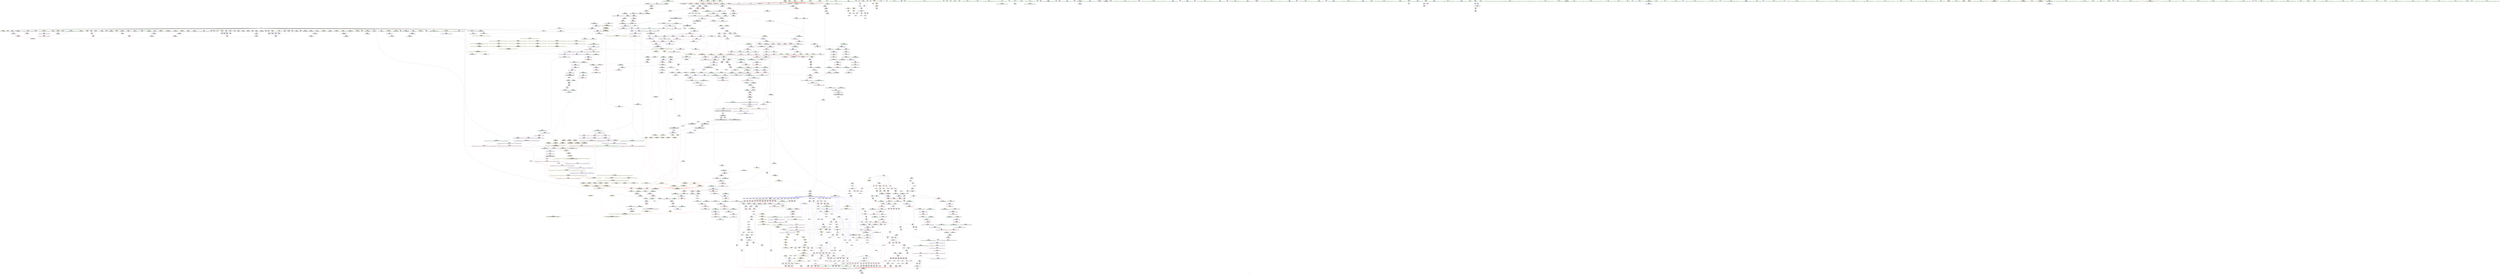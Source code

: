 digraph "SVFG" {
	label="SVFG";

	Node0x5607cdcc3ef0 [shape=record,color=grey,label="{NodeID: 0\nNullPtr|{|<s55>139}}"];
	Node0x5607cdcc3ef0 -> Node0x5607cdcfeae0[style=solid];
	Node0x5607cdcc3ef0 -> Node0x5607cdcfebe0[style=solid];
	Node0x5607cdcc3ef0 -> Node0x5607cdcfecb0[style=solid];
	Node0x5607cdcc3ef0 -> Node0x5607cdcfed80[style=solid];
	Node0x5607cdcc3ef0 -> Node0x5607cdcfee50[style=solid];
	Node0x5607cdcc3ef0 -> Node0x5607cdcfef20[style=solid];
	Node0x5607cdcc3ef0 -> Node0x5607cdcfeff0[style=solid];
	Node0x5607cdcc3ef0 -> Node0x5607cdcff0c0[style=solid];
	Node0x5607cdcc3ef0 -> Node0x5607cdcff190[style=solid];
	Node0x5607cdcc3ef0 -> Node0x5607cdcff260[style=solid];
	Node0x5607cdcc3ef0 -> Node0x5607cdcff330[style=solid];
	Node0x5607cdcc3ef0 -> Node0x5607cdcff400[style=solid];
	Node0x5607cdcc3ef0 -> Node0x5607cdcff4d0[style=solid];
	Node0x5607cdcc3ef0 -> Node0x5607cdcff5a0[style=solid];
	Node0x5607cdcc3ef0 -> Node0x5607cdcff670[style=solid];
	Node0x5607cdcc3ef0 -> Node0x5607cdcff740[style=solid];
	Node0x5607cdcc3ef0 -> Node0x5607cdcff810[style=solid];
	Node0x5607cdcc3ef0 -> Node0x5607cdcff8e0[style=solid];
	Node0x5607cdcc3ef0 -> Node0x5607cdcff9b0[style=solid];
	Node0x5607cdcc3ef0 -> Node0x5607cdcffa80[style=solid];
	Node0x5607cdcc3ef0 -> Node0x5607cdcffb50[style=solid];
	Node0x5607cdcc3ef0 -> Node0x5607cdcffc20[style=solid];
	Node0x5607cdcc3ef0 -> Node0x5607cdcffcf0[style=solid];
	Node0x5607cdcc3ef0 -> Node0x5607cdcffdc0[style=solid];
	Node0x5607cdcc3ef0 -> Node0x5607cdcffe90[style=solid];
	Node0x5607cdcc3ef0 -> Node0x5607cdcfff60[style=solid];
	Node0x5607cdcc3ef0 -> Node0x5607cdd00030[style=solid];
	Node0x5607cdcc3ef0 -> Node0x5607cdd00100[style=solid];
	Node0x5607cdcc3ef0 -> Node0x5607cdd001d0[style=solid];
	Node0x5607cdcc3ef0 -> Node0x5607cdd002a0[style=solid];
	Node0x5607cdcc3ef0 -> Node0x5607cdd00370[style=solid];
	Node0x5607cdcc3ef0 -> Node0x5607cdd00440[style=solid];
	Node0x5607cdcc3ef0 -> Node0x5607cdd00510[style=solid];
	Node0x5607cdcc3ef0 -> Node0x5607cdd005e0[style=solid];
	Node0x5607cdcc3ef0 -> Node0x5607cdd006b0[style=solid];
	Node0x5607cdcc3ef0 -> Node0x5607cdd00780[style=solid];
	Node0x5607cdcc3ef0 -> Node0x5607cdd00850[style=solid];
	Node0x5607cdcc3ef0 -> Node0x5607cdd00920[style=solid];
	Node0x5607cdcc3ef0 -> Node0x5607cdd009f0[style=solid];
	Node0x5607cdcc3ef0 -> Node0x5607cdd00ac0[style=solid];
	Node0x5607cdcc3ef0 -> Node0x5607cdd00b90[style=solid];
	Node0x5607cdcc3ef0 -> Node0x5607cdd00c60[style=solid];
	Node0x5607cdcc3ef0 -> Node0x5607cdd00d30[style=solid];
	Node0x5607cdcc3ef0 -> Node0x5607cdd00e00[style=solid];
	Node0x5607cdcc3ef0 -> Node0x5607cdd00ed0[style=solid];
	Node0x5607cdcc3ef0 -> Node0x5607cdd00fa0[style=solid];
	Node0x5607cdcc3ef0 -> Node0x5607cdd04990[style=solid];
	Node0x5607cdcc3ef0 -> Node0x5607cdd089f0[style=solid];
	Node0x5607cdcc3ef0 -> Node0x5607cdd08ac0[style=solid];
	Node0x5607cdcc3ef0 -> Node0x5607cdd08b90[style=solid];
	Node0x5607cdcc3ef0 -> Node0x5607cdd0a730[style=solid];
	Node0x5607cdcc3ef0 -> Node0x5607cdd0a800[style=solid];
	Node0x5607cdcc3ef0 -> Node0x5607cdd0a8d0[style=solid];
	Node0x5607cdcc3ef0 -> Node0x5607cdd4db20[style=solid];
	Node0x5607cdcc3ef0 -> Node0x5607cdd1fe30[style=solid];
	Node0x5607cdcc3ef0:s55 -> Node0x5607cde67790[style=solid,color=red];
	Node0x5607cddb9340 [shape=record,color=yellow,style=double,label="{NodeID: 1882\n48V_1 = ENCHI(MR_48V_0)\npts\{130000 160000 190000 220000 250000 \}\nFun[_Z8get_costi]|{<s0>18|<s1>19|<s2>20|<s3>21|<s4>22|<s5>23|<s6>25|<s7>26|<s8>27|<s9>28|<s10>29|<s11>31|<s12>32|<s13>33|<s14>34|<s15>35}}"];
	Node0x5607cddb9340:s0 -> Node0x5607cddb85d0[style=dashed,color=red];
	Node0x5607cddb9340:s1 -> Node0x5607cddb85d0[style=dashed,color=red];
	Node0x5607cddb9340:s2 -> Node0x5607cddb85d0[style=dashed,color=red];
	Node0x5607cddb9340:s3 -> Node0x5607cddb85d0[style=dashed,color=red];
	Node0x5607cddb9340:s4 -> Node0x5607cddb85d0[style=dashed,color=red];
	Node0x5607cddb9340:s5 -> Node0x5607cddb85d0[style=dashed,color=red];
	Node0x5607cddb9340:s6 -> Node0x5607cddb85d0[style=dashed,color=red];
	Node0x5607cddb9340:s7 -> Node0x5607cddb85d0[style=dashed,color=red];
	Node0x5607cddb9340:s8 -> Node0x5607cddb85d0[style=dashed,color=red];
	Node0x5607cddb9340:s9 -> Node0x5607cddb85d0[style=dashed,color=red];
	Node0x5607cddb9340:s10 -> Node0x5607cddb85d0[style=dashed,color=red];
	Node0x5607cddb9340:s11 -> Node0x5607cddb85d0[style=dashed,color=red];
	Node0x5607cddb9340:s12 -> Node0x5607cddb85d0[style=dashed,color=red];
	Node0x5607cddb9340:s13 -> Node0x5607cddb85d0[style=dashed,color=red];
	Node0x5607cddb9340:s14 -> Node0x5607cddb85d0[style=dashed,color=red];
	Node0x5607cddb9340:s15 -> Node0x5607cddb85d0[style=dashed,color=red];
	Node0x5607cdd03cd0 [shape=record,color=red,label="{NodeID: 775\n1772\<--1760\n\<--__n.addr\n_ZNSt6vectorIiSaIiEE18_M_fill_initializeEmRKi\n|{<s0>173}}"];
	Node0x5607cdd03cd0:s0 -> Node0x5607cde65240[style=solid,color=red];
	Node0x5607cdd1c230 [shape=record,color=grey,label="{NodeID: 1550\n774 = Binary(229, 773, )\n}"];
	Node0x5607cdd1c230 -> Node0x5607cdd1c3b0[style=solid];
	Node0x5607cdcfa470 [shape=record,color=black,label="{NodeID: 443\n1665\<--1664\n\<--_M_impl\n_ZNKSt12_Vector_baseIiSaIiEE19_M_get_Tp_allocatorEv\n}"];
	Node0x5607cdcfa470 -> Node0x5607cdcfa540[style=solid];
	Node0x5607cddddd00 [shape=record,color=yellow,style=double,label="{NodeID: 2325\n135V_3 = CSCHI(MR_135V_2)\npts\{6220000 6220001 6220002 \}\nCS[]|{<s0>69|<s1>69|<s2>69}}"];
	Node0x5607cddddd00:s0 -> Node0x5607cdd99210[style=dashed,color=red];
	Node0x5607cddddd00:s1 -> Node0x5607cdd993e0[style=dashed,color=red];
	Node0x5607cddddd00:s2 -> Node0x5607cdd995b0[style=dashed,color=red];
	Node0x5607cdcee3e0 [shape=record,color=green,label="{NodeID: 111\n631\<--632\nref.tmp6\<--ref.tmp6_field_insensitive\n_Z5solvev\n|{<s0>71|<s1>72|<s2>75|<s3>97}}"];
	Node0x5607cdcee3e0:s0 -> Node0x5607cde62680[style=solid,color=red];
	Node0x5607cdcee3e0:s1 -> Node0x5607cde680f0[style=solid,color=red];
	Node0x5607cdcee3e0:s2 -> Node0x5607cde66230[style=solid,color=red];
	Node0x5607cdcee3e0:s3 -> Node0x5607cde66230[style=solid,color=red];
	Node0x5607cdd097c0 [shape=record,color=blue,label="{NodeID: 886\n1104\<--1099\n__n.addr\<--__n\n_ZNSt12_Vector_baseIiSaIiEE13_M_deallocateEPim\n}"];
	Node0x5607cdd097c0 -> Node0x5607cdd171f0[style=dashed];
	Node0x5607cdda7ce0 [shape=record,color=yellow,style=double,label="{NodeID: 1661\n46V_1 = ENCHI(MR_46V_0)\npts\{1379 \}\nFun[_ZSt25__uninitialized_default_nIPimET_S1_T0_]|{<s0>144}}"];
	Node0x5607cdda7ce0:s0 -> Node0x5607cdda9070[style=dashed,color=red];
	Node0x5607cdd101d0 [shape=record,color=red,label="{NodeID: 554\n244\<--199\n\<--pos.addr\n_Z8get_costi\n}"];
	Node0x5607cdd101d0 -> Node0x5607cdd1f230[style=solid];
	Node0x5607cde5e040 [shape=record,color=black,label="{NodeID: 2436\n1742 = PHI(1747, )\n}"];
	Node0x5607cdcf2b80 [shape=record,color=green,label="{NodeID: 222\n1439\<--1440\nref.tmp\<--ref.tmp_field_insensitive\n_ZNSt27__uninitialized_default_n_1ILb1EE18__uninit_default_nIPimEET_S3_T0_\n|{|<s1>145}}"];
	Node0x5607cdcf2b80 -> Node0x5607cdd2b4f0[style=solid];
	Node0x5607cdcf2b80:s1 -> Node0x5607cde62090[style=solid,color=red];
	Node0x5607cdd15c00 [shape=record,color=red,label="{NodeID: 665\n868\<--855\n\<--__a.addr\n_ZNSt6vectorIiSaIiEEC2EmRKiRKS0_\n|{<s0>109}}"];
	Node0x5607cdd15c00:s0 -> Node0x5607cde67420[style=solid,color=red];
	Node0x5607cde67c40 [shape=record,color=black,label="{NodeID: 2547\n1748 = PHI(1741, )\n0th arg _ZSt4moveIRSaIiEEONSt16remove_referenceIT_E4typeEOS3_ }"];
	Node0x5607cde67c40 -> Node0x5607cdd2d3d0[style=solid];
	Node0x5607cdd00c60 [shape=record,color=black,label="{NodeID: 333\n1218\<--3\nlpad.val\<--dummyVal\n_ZNSt12_Vector_baseIiSaIiEEC2EmRKS0_\n}"];
	Node0x5607cdccac40 [shape=record,color=green,label="{NodeID: 1\n7\<--1\n__dso_handle\<--dummyObj\nGlob }"];
	Node0x5607cdd03da0 [shape=record,color=red,label="{NodeID: 776\n1773\<--1762\n\<--__value.addr\n_ZNSt6vectorIiSaIiEE18_M_fill_initializeEmRKi\n|{<s0>173}}"];
	Node0x5607cdd03da0:s0 -> Node0x5607cde65350[style=solid,color=red];
	Node0x5607cdd1c3b0 [shape=record,color=grey,label="{NodeID: 1551\n775 = Binary(774, 253, )\n}"];
	Node0x5607cdd1c3b0 -> Node0x5607cdcf8250[style=solid];
	Node0x5607cdcfa540 [shape=record,color=black,label="{NodeID: 444\n1658\<--1665\n_ZNKSt12_Vector_baseIiSaIiEE19_M_get_Tp_allocatorEv_ret\<--\n_ZNKSt12_Vector_baseIiSaIiEE19_M_get_Tp_allocatorEv\n|{<s0>159}}"];
	Node0x5607cdcfa540:s0 -> Node0x5607cde5ad00[style=solid,color=blue];
	Node0x5607cdddde60 [shape=record,color=yellow,style=double,label="{NodeID: 2326\n143V_2 = CSCHI(MR_143V_1)\npts\{130000 160000 190000 220000 \}\nCS[]|{<s0>73}}"];
	Node0x5607cdddde60:s0 -> Node0x5607cddb0380[style=dashed,color=red];
	Node0x5607cdcee4b0 [shape=record,color=green,label="{NodeID: 112\n633\<--634\nref.tmp10\<--ref.tmp10_field_insensitive\n_Z5solvev\n|{<s0>77|<s1>78|<s2>79}}"];
	Node0x5607cdcee4b0:s0 -> Node0x5607cde67d50[style=solid,color=red];
	Node0x5607cdcee4b0:s1 -> Node0x5607cde649b0[style=solid,color=red];
	Node0x5607cdcee4b0:s2 -> Node0x5607cde65c10[style=solid,color=red];
	Node0x5607cdd09890 [shape=record,color=blue,label="{NodeID: 887\n1124\<--1123\nthis.addr\<--this\n_ZNSt12_Vector_baseIiSaIiEE12_Vector_implD2Ev\n}"];
	Node0x5607cdd09890 -> Node0x5607cdd172c0[style=dashed];
	Node0x5607cdd102a0 [shape=record,color=red,label="{NodeID: 555\n250\<--199\n\<--pos.addr\n_Z8get_costi\n}"];
	Node0x5607cdd102a0 -> Node0x5607cdd1f9b0[style=solid];
	Node0x5607cde5e150 [shape=record,color=black,label="{NodeID: 2437\n1775 = PHI(1019, )\n|{<s0>173}}"];
	Node0x5607cde5e150:s0 -> Node0x5607cde65490[style=solid,color=red];
	Node0x5607cdcf2c50 [shape=record,color=green,label="{NodeID: 223\n1447\<--1448\n_ZSt6fill_nIPimiET_S1_T0_RKT1_\<--_ZSt6fill_nIPimiET_S1_T0_RKT1__field_insensitive\n}"];
	Node0x5607cdd15cd0 [shape=record,color=red,label="{NodeID: 666\n884\<--857\nexn\<--exn.slot\n_ZNSt6vectorIiSaIiEEC2EmRKiRKS0_\n}"];
	Node0x5607cde67d50 [shape=record,color=black,label="{NodeID: 2548\n553 = PHI(377, 621, 629, 633, )\n0th arg _ZNSt6vectorIiSaIiEEC2EmRKS0_ }"];
	Node0x5607cde67d50 -> Node0x5607cdd06be0[style=solid];
	Node0x5607cdd00d30 [shape=record,color=black,label="{NodeID: 334\n1219\<--3\nlpad.val2\<--dummyVal\n_ZNSt12_Vector_baseIiSaIiEEC2EmRKS0_\n}"];
	Node0x5607cdccacd0 [shape=record,color=green,label="{NodeID: 2\n9\<--1\n\<--dummyObj\nCan only get source location for instruction, argument, global var or function.}"];
	Node0x5607cdd03e70 [shape=record,color=red,label="{NodeID: 777\n1771\<--1770\n\<--_M_start\n_ZNSt6vectorIiSaIiEE18_M_fill_initializeEmRKi\n|{<s0>173}}"];
	Node0x5607cdd03e70:s0 -> Node0x5607cde65130[style=solid,color=red];
	Node0x5607cdd1c530 [shape=record,color=grey,label="{NodeID: 1552\n494 = Binary(493, 492, )\n}"];
	Node0x5607cdd1c530 -> Node0x5607cdd06700[style=solid];
	Node0x5607cdcfa610 [shape=record,color=black,label="{NodeID: 445\n1677\<--1676\n\<--this1\n_ZNSaIiEC2ERKS_\n|{<s0>166}}"];
	Node0x5607cdcfa610:s0 -> Node0x5607cde5f880[style=solid,color=red];
	Node0x5607cddddfd0 [shape=record,color=yellow,style=double,label="{NodeID: 2327\n145V_2 = CSCHI(MR_145V_1)\npts\{130001 130002 160001 160002 190001 190002 220001 220002 \}\nCS[]|{<s0>73}}"];
	Node0x5607cddddfd0:s0 -> Node0x5607cddb0380[style=dashed,color=red];
	Node0x5607cdcee580 [shape=record,color=green,label="{NodeID: 113\n635\<--636\nref.tmp13\<--ref.tmp13_field_insensitive\n_Z5solvev\n|{<s0>76|<s1>77|<s2>80|<s3>98}}"];
	Node0x5607cdcee580:s0 -> Node0x5607cde62680[style=solid,color=red];
	Node0x5607cdcee580:s1 -> Node0x5607cde680f0[style=solid,color=red];
	Node0x5607cdcee580:s2 -> Node0x5607cde66230[style=solid,color=red];
	Node0x5607cdcee580:s3 -> Node0x5607cde66230[style=solid,color=red];
	Node0x5607cdd09960 [shape=record,color=blue,label="{NodeID: 888\n1135\<--1132\n__a.addr\<--__a\n_ZNSt16allocator_traitsISaIiEE10deallocateERS0_Pim\n}"];
	Node0x5607cdd09960 -> Node0x5607cdd17390[style=dashed];
	Node0x5607cdd10370 [shape=record,color=red,label="{NodeID: 556\n260\<--199\n\<--pos.addr\n_Z8get_costi\n}"];
	Node0x5607cdd10370 -> Node0x5607cdd1f6b0[style=solid];
	Node0x5607cde5e2c0 [shape=record,color=black,label="{NodeID: 2438\n1776 = PHI(1784, )\n}"];
	Node0x5607cde5e2c0 -> Node0x5607cdd2d710[style=solid];
	Node0x5607cdcf2d50 [shape=record,color=green,label="{NodeID: 224\n1454\<--1455\n__first.addr\<--__first.addr_field_insensitive\n_ZSt6fill_nIPimiET_S1_T0_RKT1_\n}"];
	Node0x5607cdcf2d50 -> Node0x5607cdd191a0[style=solid];
	Node0x5607cdcf2d50 -> Node0x5607cdd2b5c0[style=solid];
	Node0x5607cdd15da0 [shape=record,color=red,label="{NodeID: 667\n885\<--859\nsel\<--ehselector.slot\n_ZNSt6vectorIiSaIiEEC2EmRKiRKS0_\n}"];
	Node0x5607cde67f20 [shape=record,color=black,label="{NodeID: 2549\n554 = PHI(403, 655, 665, 673, )\n1st arg _ZNSt6vectorIiSaIiEEC2EmRKS0_ }"];
	Node0x5607cde67f20 -> Node0x5607cdd06cb0[style=solid];
	Node0x5607cdd00e00 [shape=record,color=black,label="{NodeID: 335\n1571\<--3\n\<--dummyVal\n_ZNSt6vectorIiSaIiEE14_M_move_assignEOS1_St17integral_constantIbLb1EE\n}"];
	Node0x5607cdccaf80 [shape=record,color=green,label="{NodeID: 3\n26\<--1\n.str\<--dummyObj\nGlob }"];
	Node0x5607cdd03f40 [shape=record,color=red,label="{NodeID: 778\n1801\<--1789\n\<--__first.addr\n_ZSt24__uninitialized_fill_n_aIPimiiET_S1_T0_RKT1_RSaIT2_E\n|{<s0>174}}"];
	Node0x5607cdd03f40:s0 -> Node0x5607cde60dc0[style=solid,color=red];
	Node0x5607cdd1c6b0 [shape=record,color=grey,label="{NodeID: 1553\n801 = Binary(800, 253, )\n}"];
	Node0x5607cdd1c6b0 -> Node0x5607cdd07cf0[style=solid];
	Node0x5607cdcfa6e0 [shape=record,color=black,label="{NodeID: 446\n1679\<--1678\n\<--\n_ZNSaIiEC2ERKS_\n|{<s0>166}}"];
	Node0x5607cdcfa6e0:s0 -> Node0x5607cde5f9c0[style=solid,color=red];
	Node0x5607cddde140 [shape=record,color=yellow,style=double,label="{NodeID: 2328\n137V_3 = CSCHI(MR_137V_2)\npts\{6300000 6300001 6300002 \}\nCS[]|{<s0>74|<s1>74|<s2>74}}"];
	Node0x5607cddde140:s0 -> Node0x5607cdd99210[style=dashed,color=red];
	Node0x5607cddde140:s1 -> Node0x5607cdd993e0[style=dashed,color=red];
	Node0x5607cddde140:s2 -> Node0x5607cdd995b0[style=dashed,color=red];
	Node0x5607cdcee650 [shape=record,color=green,label="{NodeID: 114\n637\<--638\nref.tmp17\<--ref.tmp17_field_insensitive\n_Z5solvev\n|{<s0>82|<s1>83|<s2>84}}"];
	Node0x5607cdcee650:s0 -> Node0x5607cde61860[style=solid,color=red];
	Node0x5607cdcee650:s1 -> Node0x5607cde649b0[style=solid,color=red];
	Node0x5607cdcee650:s2 -> Node0x5607cde65c10[style=solid,color=red];
	Node0x5607cdd09a30 [shape=record,color=blue,label="{NodeID: 889\n1137\<--1133\n__p.addr\<--__p\n_ZNSt16allocator_traitsISaIiEE10deallocateERS0_Pim\n}"];
	Node0x5607cdd09a30 -> Node0x5607cdd17460[style=dashed];
	Node0x5607cdd10440 [shape=record,color=red,label="{NodeID: 557\n269\<--199\n\<--pos.addr\n_Z8get_costi\n}"];
	Node0x5607cdd10440 -> Node0x5607cdd1e330[style=solid];
	Node0x5607cde5e400 [shape=record,color=black,label="{NodeID: 2439\n913 = PHI()\n}"];
	Node0x5607cdcf2e20 [shape=record,color=green,label="{NodeID: 225\n1456\<--1457\n__n.addr\<--__n.addr_field_insensitive\n_ZSt6fill_nIPimiET_S1_T0_RKT1_\n}"];
	Node0x5607cdcf2e20 -> Node0x5607cdd19270[style=solid];
	Node0x5607cdcf2e20 -> Node0x5607cdd2b690[style=solid];
	Node0x5607cddaf540 [shape=record,color=yellow,style=double,label="{NodeID: 1775\n373V_1 = ENCHI(MR_373V_0)\npts\{640 1440 \}\nFun[_ZSt10__fill_n_aIPimiEN9__gnu_cxx11__enable_ifIXsr11__is_scalarIT1_EE7__valueET_E6__typeES4_T0_RKS3_]}"];
	Node0x5607cddaf540 -> Node0x5607cdd19a90[style=dashed];
	Node0x5607cdd15e70 [shape=record,color=red,label="{NodeID: 668\n919\<--899\n\<--testNum\nmain\n}"];
	Node0x5607cdd15e70 -> Node0x5607cdd205b0[style=solid];
	Node0x5607cde680f0 [shape=record,color=black,label="{NodeID: 2550\n555 = PHI(379, 623, 631, 635, )\n2nd arg _ZNSt6vectorIiSaIiEEC2EmRKS0_ }"];
	Node0x5607cde680f0 -> Node0x5607cdd06d80[style=solid];
	Node0x5607cdd00ed0 [shape=record,color=black,label="{NodeID: 336\n1572\<--3\n\<--dummyVal\n_ZNSt6vectorIiSaIiEE14_M_move_assignEOS1_St17integral_constantIbLb1EE\n}"];
	Node0x5607cdd00ed0 -> Node0x5607cdd2c120[style=solid];
	Node0x5607cdccb040 [shape=record,color=green,label="{NodeID: 4\n28\<--1\n.str.6\<--dummyObj\nGlob }"];
	Node0x5607cddb97b0 [shape=record,color=yellow,style=double,label="{NodeID: 1886\n124V_1 = ENCHI(MR_124V_0)\npts\{640 \}\nFun[_ZNSt22__uninitialized_fill_nILb1EE15__uninit_fill_nIPimiEET_S3_T0_RKT1_]|{<s0>176}}"];
	Node0x5607cddb97b0:s0 -> Node0x5607cddacdf0[style=dashed,color=red];
	Node0x5607cdd04010 [shape=record,color=red,label="{NodeID: 779\n1802\<--1791\n\<--__n.addr\n_ZSt24__uninitialized_fill_n_aIPimiiET_S1_T0_RKT1_RSaIT2_E\n|{<s0>174}}"];
	Node0x5607cdd04010:s0 -> Node0x5607cde60ed0[style=solid,color=red];
	Node0x5607cdd1c830 [shape=record,color=grey,label="{NodeID: 1554\n508 = Binary(229, 507, )\n}"];
	Node0x5607cdd1c830 -> Node0x5607cdd20eb0[style=solid];
	Node0x5607cdcfa7b0 [shape=record,color=black,label="{NodeID: 447\n1723\<--1728\n_ZSt4moveIRPiEONSt16remove_referenceIT_E4typeEOS3__ret\<--\n_ZSt4moveIRPiEONSt16remove_referenceIT_E4typeEOS3_\n|{<s0>168|<s1>169|<s2>170}}"];
	Node0x5607cdcfa7b0:s0 -> Node0x5607cde5dc50[style=solid,color=blue];
	Node0x5607cdcfa7b0:s1 -> Node0x5607cde5ddc0[style=solid,color=blue];
	Node0x5607cdcfa7b0:s2 -> Node0x5607cde5df00[style=solid,color=blue];
	Node0x5607cddde2a0 [shape=record,color=yellow,style=double,label="{NodeID: 2329\n143V_3 = CSCHI(MR_143V_2)\npts\{130000 160000 190000 220000 \}\nCS[]|{<s0>78}}"];
	Node0x5607cddde2a0:s0 -> Node0x5607cddb0380[style=dashed,color=red];
	Node0x5607cdcf31a0 [shape=record,color=green,label="{NodeID: 115\n639\<--640\nref.tmp20\<--ref.tmp20_field_insensitive\n_Z5solvev\n|{|<s1>82}}"];
	Node0x5607cdcf31a0 -> Node0x5607cdd070c0[style=solid];
	Node0x5607cdcf31a0:s1 -> Node0x5607cde61a80[style=solid,color=red];
	Node0x5607cdd09b00 [shape=record,color=blue,label="{NodeID: 890\n1139\<--1134\n__n.addr\<--__n\n_ZNSt16allocator_traitsISaIiEE10deallocateERS0_Pim\n}"];
	Node0x5607cdd09b00 -> Node0x5607cdd17530[style=dashed];
	Node0x5607cdd10510 [shape=record,color=red,label="{NodeID: 558\n209\<--205\n\<--call\n_Z8get_costi\n}"];
	Node0x5607cdd10510 -> Node0x5607cdd4de30[style=solid];
	Node0x5607cde5e4d0 [shape=record,color=black,label="{NodeID: 2440\n939 = PHI()\n}"];
	Node0x5607cdcf2ef0 [shape=record,color=green,label="{NodeID: 226\n1458\<--1459\n__value.addr\<--__value.addr_field_insensitive\n_ZSt6fill_nIPimiET_S1_T0_RKT1_\n}"];
	Node0x5607cdcf2ef0 -> Node0x5607cdd19340[style=solid];
	Node0x5607cdcf2ef0 -> Node0x5607cdd2b760[style=solid];
	Node0x5607cddaf650 [shape=record,color=yellow,style=double,label="{NodeID: 1776\n71V_1 = ENCHI(MR_71V_0)\npts\{1 \}\nFun[_Z10solve_slowv]}"];
	Node0x5607cddaf650 -> Node0x5607cdd0f5a0[style=dashed];
	Node0x5607cdd15f40 [shape=record,color=red,label="{NodeID: 669\n927\<--899\n\<--testNum\nmain\n}"];
	Node0x5607cdd15f40 -> Node0x5607cdd1bc30[style=solid];
	Node0x5607cde682c0 [shape=record,color=black,label="{NodeID: 2551\n1175 = PHI(604, )\n0th arg _ZN9__gnu_cxx13new_allocatorIiED2Ev }"];
	Node0x5607cde682c0 -> Node0x5607cdd09e40[style=solid];
	Node0x5607cdd00fa0 [shape=record,color=black,label="{NodeID: 337\n1574\<--3\n\<--dummyVal\n_ZNSt6vectorIiSaIiEE14_M_move_assignEOS1_St17integral_constantIbLb1EE\n}"];
	Node0x5607cdd00fa0 -> Node0x5607cdd2c1f0[style=solid];
	Node0x5607cdccb100 [shape=record,color=green,label="{NodeID: 5\n30\<--1\n__PRETTY_FUNCTION__._Z10solve_slowv\<--dummyObj\nGlob }"];
	Node0x5607cddb98c0 [shape=record,color=yellow,style=double,label="{NodeID: 1887\n46V_1 = ENCHI(MR_46V_0)\npts\{1379 \}\nFun[_ZNSt22__uninitialized_fill_nILb1EE15__uninit_fill_nIPimiEET_S3_T0_RKT1_]|{<s0>176}}"];
	Node0x5607cddb98c0:s0 -> Node0x5607cddacf00[style=dashed,color=red];
	Node0x5607cdd040e0 [shape=record,color=red,label="{NodeID: 780\n1803\<--1793\n\<--__x.addr\n_ZSt24__uninitialized_fill_n_aIPimiiET_S1_T0_RKT1_RSaIT2_E\n|{<s0>174}}"];
	Node0x5607cdd040e0:s0 -> Node0x5607cde60fe0[style=solid,color=red];
	Node0x5607cdd1c9b0 [shape=record,color=grey,label="{NodeID: 1555\n737 = Binary(229, 736, )\n}"];
	Node0x5607cdd1c9b0 -> Node0x5607cdcf80b0[style=solid];
	Node0x5607cdcfa880 [shape=record,color=black,label="{NodeID: 448\n1747\<--1752\n_ZSt4moveIRSaIiEEONSt16remove_referenceIT_E4typeEOS3__ret\<--\n_ZSt4moveIRSaIiEEONSt16remove_referenceIT_E4typeEOS3_\n|{<s0>171}}"];
	Node0x5607cdcfa880:s0 -> Node0x5607cde5e040[style=solid,color=blue];
	Node0x5607cddde410 [shape=record,color=yellow,style=double,label="{NodeID: 2330\n145V_3 = CSCHI(MR_145V_2)\npts\{130001 130002 160001 160002 190001 190002 220001 220002 \}\nCS[]|{<s0>78}}"];
	Node0x5607cddde410:s0 -> Node0x5607cddb0380[style=dashed,color=red];
	Node0x5607cdcf3270 [shape=record,color=green,label="{NodeID: 116\n641\<--642\nref.tmp21\<--ref.tmp21_field_insensitive\n_Z5solvev\n|{<s0>81|<s1>82|<s2>85|<s3>99}}"];
	Node0x5607cdcf3270:s0 -> Node0x5607cde62680[style=solid,color=red];
	Node0x5607cdcf3270:s1 -> Node0x5607cde61bc0[style=solid,color=red];
	Node0x5607cdcf3270:s2 -> Node0x5607cde66230[style=solid,color=red];
	Node0x5607cdcf3270:s3 -> Node0x5607cde66230[style=solid,color=red];
	Node0x5607cdd09bd0 [shape=record,color=blue,label="{NodeID: 891\n1156\<--1153\nthis.addr\<--this\n_ZN9__gnu_cxx13new_allocatorIiE10deallocateEPim\n}"];
	Node0x5607cdd09bd0 -> Node0x5607cdd17600[style=dashed];
	Node0x5607cdd105e0 [shape=record,color=red,label="{NodeID: 559\n212\<--210\n\<--call1\n_Z8get_costi\n}"];
	Node0x5607cdd105e0 -> Node0x5607cdd01df0[style=solid];
	Node0x5607cde5e5a0 [shape=record,color=black,label="{NodeID: 2441\n968 = PHI()\n}"];
	Node0x5607cdcf2fc0 [shape=record,color=green,label="{NodeID: 227\n1465\<--1466\n_ZSt12__niter_baseIPiET_S1_\<--_ZSt12__niter_baseIPiET_S1__field_insensitive\n}"];
	Node0x5607cddaf760 [shape=record,color=yellow,style=double,label="{NodeID: 1777\n73V_1 = ENCHI(MR_73V_0)\npts\{10 \}\nFun[_Z10solve_slowv]}"];
	Node0x5607cddaf760 -> Node0x5607cdd0ef20[style=dashed];
	Node0x5607cddaf760 -> Node0x5607cdd0eff0[style=dashed];
	Node0x5607cddaf760 -> Node0x5607cdd0f0c0[style=dashed];
	Node0x5607cdd16010 [shape=record,color=red,label="{NodeID: 670\n918\<--901\n\<--testId\nmain\n}"];
	Node0x5607cdd16010 -> Node0x5607cdd205b0[style=solid];
	Node0x5607cde683d0 [shape=record,color=black,label="{NodeID: 2552\n1020 = PHI(125, 1236, 1561, 1564, 1774, )\n0th arg _ZNSt12_Vector_baseIiSaIiEE19_M_get_Tp_allocatorEv }"];
	Node0x5607cde683d0 -> Node0x5607cdd08fa0[style=solid];
	Node0x5607cdd01070 [shape=record,color=black,label="{NodeID: 338\n894\<--9\nmain_ret\<--\nmain\n}"];
	Node0x5607cdccb970 [shape=record,color=green,label="{NodeID: 6\n32\<--1\nstderr\<--dummyObj\nGlob }"];
	Node0x5607cdd041b0 [shape=record,color=red,label="{NodeID: 781\n1824\<--1812\n\<--__first.addr\n_ZSt20uninitialized_fill_nIPimiET_S1_T0_RKT1_\n|{<s0>175}}"];
	Node0x5607cdd041b0:s0 -> Node0x5607cde64360[style=solid,color=red];
	Node0x5607cdd1cb30 [shape=record,color=grey,label="{NodeID: 1556\n476 = Binary(475, 185, )\n}"];
	Node0x5607cdd1cb30 -> Node0x5607cdd21030[style=solid];
	Node0x5607cdcfa950 [shape=record,color=black,label="{NodeID: 449\n1768\<--1767\n\<--this1\n_ZNSt6vectorIiSaIiEE18_M_fill_initializeEmRKi\n}"];
	Node0x5607cdcfa950 -> Node0x5607cdd0ea40[style=solid];
	Node0x5607cdcfa950 -> Node0x5607cdd0eb10[style=solid];
	Node0x5607cddde580 [shape=record,color=yellow,style=double,label="{NodeID: 2331\n139V_3 = CSCHI(MR_139V_2)\npts\{6340000 6340001 6340002 \}\nCS[]|{<s0>79|<s1>79|<s2>79}}"];
	Node0x5607cddde580:s0 -> Node0x5607cdd99210[style=dashed,color=red];
	Node0x5607cddde580:s1 -> Node0x5607cdd993e0[style=dashed,color=red];
	Node0x5607cddde580:s2 -> Node0x5607cdd995b0[style=dashed,color=red];
	Node0x5607cdcf3340 [shape=record,color=green,label="{NodeID: 117\n643\<--644\nans\<--ans_field_insensitive\n_Z5solvev\n}"];
	Node0x5607cdcf3340 -> Node0x5607cdd14470[style=solid];
	Node0x5607cdcf3340 -> Node0x5607cdd07190[style=solid];
	Node0x5607cdcf3340 -> Node0x5607cdd07400[style=solid];
	Node0x5607cdd09ca0 [shape=record,color=blue,label="{NodeID: 892\n1158\<--1154\n__p.addr\<--__p\n_ZN9__gnu_cxx13new_allocatorIiE10deallocateEPim\n}"];
	Node0x5607cdd09ca0 -> Node0x5607cdd176d0[style=dashed];
	Node0x5607cdd106b0 [shape=record,color=red,label="{NodeID: 560\n215\<--214\n\<--call2\n_Z8get_costi\n|{<s0>24}}"];
	Node0x5607cdd106b0:s0 -> Node0x5607cde63d00[style=solid,color=red];
	Node0x5607cde5e670 [shape=record,color=black,label="{NodeID: 2442\n1237 = PHI(1019, )\n|{<s0>135}}"];
	Node0x5607cde5e670:s0 -> Node0x5607cde61750[style=solid,color=red];
	Node0x5607cdcf30c0 [shape=record,color=green,label="{NodeID: 228\n1470\<--1471\n_ZSt10__fill_n_aIPimiEN9__gnu_cxx11__enable_ifIXsr11__is_scalarIT1_EE7__valueET_E6__typeES4_T0_RKS3_\<--_ZSt10__fill_n_aIPimiEN9__gnu_cxx11__enable_ifIXsr11__is_scalarIT1_EE7__valueET_E6__typeES4_T0_RKS3__field_insensitive\n}"];
	Node0x5607cdd160e0 [shape=record,color=red,label="{NodeID: 671\n922\<--901\n\<--testId\nmain\n}"];
	Node0x5607cdd160e0 -> Node0x5607cdd208b0[style=solid];
	Node0x5607cde68610 [shape=record,color=black,label="{NodeID: 2553\n1724 = PHI(1707, 1713, 1703, )\n0th arg _ZSt4moveIRPiEONSt16remove_referenceIT_E4typeEOS3_ }"];
	Node0x5607cde68610 -> Node0x5607cdd2d160[style=solid];
	Node0x5607cdd01140 [shape=record,color=black,label="{NodeID: 339\n12\<--11\n\<--E\nCan only get source location for instruction, argument, global var or function.}"];
	Node0x5607cdccba30 [shape=record,color=green,label="{NodeID: 7\n33\<--1\n.str.7\<--dummyObj\nGlob }"];
	Node0x5607cdd04280 [shape=record,color=red,label="{NodeID: 782\n1825\<--1814\n\<--__n.addr\n_ZSt20uninitialized_fill_nIPimiET_S1_T0_RKT1_\n|{<s0>175}}"];
	Node0x5607cdd04280:s0 -> Node0x5607cde6be50[style=solid,color=red];
	Node0x5607cdd1ccb0 [shape=record,color=grey,label="{NodeID: 1557\n471 = Binary(470, 185, )\n}"];
	Node0x5607cdd1ccb0 -> Node0x5607cdd21030[style=solid];
	Node0x5607cdcfaa20 [shape=record,color=black,label="{NodeID: 450\n1774\<--1767\n\<--this1\n_ZNSt6vectorIiSaIiEE18_M_fill_initializeEmRKi\n|{<s0>172}}"];
	Node0x5607cdcfaa20:s0 -> Node0x5607cde683d0[style=solid,color=red];
	Node0x5607cddde6e0 [shape=record,color=yellow,style=double,label="{NodeID: 2332\n143V_4 = CSCHI(MR_143V_3)\npts\{130000 160000 190000 220000 \}\nCS[]|{<s0>83}}"];
	Node0x5607cddde6e0:s0 -> Node0x5607cddb0380[style=dashed,color=red];
	Node0x5607cdcf3410 [shape=record,color=green,label="{NodeID: 118\n645\<--646\ni\<--i_field_insensitive\n_Z5solvev\n}"];
	Node0x5607cdcf3410 -> Node0x5607cdd14540[style=solid];
	Node0x5607cdcf3410 -> Node0x5607cdd14610[style=solid];
	Node0x5607cdcf3410 -> Node0x5607cdd146e0[style=solid];
	Node0x5607cdcf3410 -> Node0x5607cdd147b0[style=solid];
	Node0x5607cdcf3410 -> Node0x5607cdd14880[style=solid];
	Node0x5607cdcf3410 -> Node0x5607cdd14950[style=solid];
	Node0x5607cdcf3410 -> Node0x5607cdd14a20[style=solid];
	Node0x5607cdcf3410 -> Node0x5607cdd14af0[style=solid];
	Node0x5607cdcf3410 -> Node0x5607cdd14bc0[style=solid];
	Node0x5607cdcf3410 -> Node0x5607cdd14c90[style=solid];
	Node0x5607cdcf3410 -> Node0x5607cdd14d60[style=solid];
	Node0x5607cdcf3410 -> Node0x5607cdd14e30[style=solid];
	Node0x5607cdcf3410 -> Node0x5607cdd14f00[style=solid];
	Node0x5607cdcf3410 -> Node0x5607cdd07260[style=solid];
	Node0x5607cdcf3410 -> Node0x5607cdd07cf0[style=solid];
	Node0x5607cdd09d70 [shape=record,color=blue,label="{NodeID: 893\n1160\<--1155\n.addr\<--\n_ZN9__gnu_cxx13new_allocatorIiE10deallocateEPim\n}"];
	Node0x5607cdda8390 [shape=record,color=yellow,style=double,label="{NodeID: 1668\n46V_1 = ENCHI(MR_46V_0)\npts\{1379 \}\nFun[_Z4joinii]|{<s0>43}}"];
	Node0x5607cdda8390:s0 -> Node0x5607cdda8800[style=dashed,color=red];
	Node0x5607cdd10780 [shape=record,color=red,label="{NodeID: 561\n217\<--216\n\<--call3\n_Z8get_costi\n}"];
	Node0x5607cdd10780 -> Node0x5607cdd01ec0[style=solid];
	Node0x5607cde5e840 [shape=record,color=black,label="{NodeID: 2443\n1238 = PHI(1395, )\n}"];
	Node0x5607cde5e840 -> Node0x5607cdd0a4c0[style=solid];
	Node0x5607cdcfb510 [shape=record,color=green,label="{NodeID: 229\n1477\<--1478\n__first.addr\<--__first.addr_field_insensitive\n_ZSt10__fill_n_aIPimiEN9__gnu_cxx11__enable_ifIXsr11__is_scalarIT1_EE7__valueET_E6__typeES4_T0_RKS3_\n}"];
	Node0x5607cdcfb510 -> Node0x5607cdd19410[style=solid];
	Node0x5607cdcfb510 -> Node0x5607cdd194e0[style=solid];
	Node0x5607cdcfb510 -> Node0x5607cdd195b0[style=solid];
	Node0x5607cdcfb510 -> Node0x5607cdd2b830[style=solid];
	Node0x5607cdcfb510 -> Node0x5607cdd2bde0[style=solid];
	Node0x5607cdd161b0 [shape=record,color=red,label="{NodeID: 672\n926\<--901\n\<--testId\nmain\n}"];
	Node0x5607cdd161b0 -> Node0x5607cdd20730[style=solid];
	Node0x5607cde687a0 [shape=record,color=black,label="{NodeID: 2554\n1337 = PHI(1327, )\n0th arg _ZNSt16allocator_traitsISaIiEE8allocateERS0_m }"];
	Node0x5607cde687a0 -> Node0x5607cdd0b0f0[style=solid];
	Node0x5607cdd01240 [shape=record,color=black,label="{NodeID: 340\n15\<--14\n\<--D\nCan only get source location for instruction, argument, global var or function.}"];
	Node0x5607cdccbaf0 [shape=record,color=green,label="{NodeID: 8\n35\<--1\n.str.8\<--dummyObj\nGlob }"];
	Node0x5607cdd04350 [shape=record,color=red,label="{NodeID: 783\n1826\<--1816\n\<--__x.addr\n_ZSt20uninitialized_fill_nIPimiET_S1_T0_RKT1_\n|{<s0>175}}"];
	Node0x5607cdd04350:s0 -> Node0x5607cde6bf60[style=solid,color=red];
	Node0x5607cdd1ce30 [shape=record,color=grey,label="{NodeID: 1558\n468 = Binary(467, 466, )\n}"];
	Node0x5607cdd1ce30 -> Node0x5607cdd06630[style=solid];
	Node0x5607cdcfaaf0 [shape=record,color=black,label="{NodeID: 451\n1779\<--1767\n\<--this1\n_ZNSt6vectorIiSaIiEE18_M_fill_initializeEmRKi\n}"];
	Node0x5607cdcfaaf0 -> Node0x5607cdd0ebe0[style=solid];
	Node0x5607cdcfaaf0 -> Node0x5607cdd0ecb0[style=solid];
	Node0x5607cddde850 [shape=record,color=yellow,style=double,label="{NodeID: 2333\n145V_4 = CSCHI(MR_145V_3)\npts\{130001 130002 160001 160002 190001 190002 220001 220002 \}\nCS[]|{<s0>83}}"];
	Node0x5607cddde850:s0 -> Node0x5607cddb0380[style=dashed,color=red];
	Node0x5607cdcf34e0 [shape=record,color=green,label="{NodeID: 119\n647\<--648\nans_real\<--ans_real_field_insensitive\n_Z5solvev\n}"];
	Node0x5607cdcf34e0 -> Node0x5607cdd14fd0[style=solid];
	Node0x5607cdcf34e0 -> Node0x5607cdd07dc0[style=solid];
	Node0x5607cdd09e40 [shape=record,color=blue,label="{NodeID: 894\n1176\<--1175\nthis.addr\<--this\n_ZN9__gnu_cxx13new_allocatorIiED2Ev\n}"];
	Node0x5607cdd09e40 -> Node0x5607cdd177a0[style=dashed];
	Node0x5607cdda8470 [shape=record,color=yellow,style=double,label="{NodeID: 1669\n48V_1 = ENCHI(MR_48V_0)\npts\{130000 160000 190000 220000 250000 \}\nFun[_Z4joinii]|{<s0>43|<s1>44|<s2>45}}"];
	Node0x5607cdda8470:s0 -> Node0x5607cdda88e0[style=dashed,color=red];
	Node0x5607cdda8470:s1 -> Node0x5607cdda88e0[style=dashed,color=red];
	Node0x5607cdda8470:s2 -> Node0x5607cddb85d0[style=dashed,color=red];
	Node0x5607cdd10850 [shape=record,color=red,label="{NodeID: 562\n220\<--219\n\<--call5\n_Z8get_costi\n|{<s0>24}}"];
	Node0x5607cdd10850:s0 -> Node0x5607cde63fe0[style=solid,color=red];
	Node0x5607cde5e980 [shape=record,color=black,label="{NodeID: 2444\n1279 = PHI(1313, )\n}"];
	Node0x5607cde5e980 -> Node0x5607cdd0ab40[style=solid];
	Node0x5607cdcfb5e0 [shape=record,color=green,label="{NodeID: 230\n1479\<--1480\n__n.addr\<--__n.addr_field_insensitive\n_ZSt10__fill_n_aIPimiEN9__gnu_cxx11__enable_ifIXsr11__is_scalarIT1_EE7__valueET_E6__typeES4_T0_RKS3_\n}"];
	Node0x5607cdcfb5e0 -> Node0x5607cdd19680[style=solid];
	Node0x5607cdcfb5e0 -> Node0x5607cdd2b900[style=solid];
	Node0x5607cddafa00 [shape=record,color=yellow,style=double,label="{NodeID: 1780\n79V_1 = ENCHI(MR_79V_0)\npts\{382 \}\nFun[_Z10solve_slowv]}"];
	Node0x5607cddafa00 -> Node0x5607cdd06220[style=dashed];
	Node0x5607cdd16280 [shape=record,color=red,label="{NodeID: 673\n931\<--901\n\<--testId\nmain\n}"];
	Node0x5607cdd16280 -> Node0x5607cdd1bf30[style=solid];
	Node0x5607cde688b0 [shape=record,color=black,label="{NodeID: 2555\n1338 = PHI(1328, )\n1st arg _ZNSt16allocator_traitsISaIiEE8allocateERS0_m }"];
	Node0x5607cde688b0 -> Node0x5607cdd0b1c0[style=solid];
	Node0x5607cdd01340 [shape=record,color=black,label="{NodeID: 341\n18\<--17\n\<--L\nCan only get source location for instruction, argument, global var or function.}"];
	Node0x5607cdccbbb0 [shape=record,color=green,label="{NodeID: 9\n37\<--1\n.str.9\<--dummyObj\nGlob }"];
	Node0x5607cdd04420 [shape=record,color=red,label="{NodeID: 784\n1844\<--1835\n\<--__first.addr\n_ZNSt22__uninitialized_fill_nILb1EE15__uninit_fill_nIPimiEET_S3_T0_RKT1_\n|{<s0>176}}"];
	Node0x5607cdd04420:s0 -> Node0x5607cde61d00[style=solid,color=red];
	Node0x5607cdd1cfb0 [shape=record,color=grey,label="{NodeID: 1559\n726 = Binary(229, 725, )\n}"];
	Node0x5607cdd1cfb0 -> Node0x5607cdcf7f10[style=solid];
	Node0x5607cdcfabc0 [shape=record,color=black,label="{NodeID: 452\n1784\<--1804\n_ZSt24__uninitialized_fill_n_aIPimiiET_S1_T0_RKT1_RSaIT2_E_ret\<--call\n_ZSt24__uninitialized_fill_n_aIPimiiET_S1_T0_RKT1_RSaIT2_E\n|{<s0>173}}"];
	Node0x5607cdcfabc0:s0 -> Node0x5607cde5e2c0[style=solid,color=blue];
	Node0x5607cdcf35b0 [shape=record,color=green,label="{NodeID: 120\n651\<--652\nscanf\<--scanf_field_insensitive\n}"];
	Node0x5607cdd09f10 [shape=record,color=blue,label="{NodeID: 895\n1185\<--1182\nthis.addr\<--this\n_ZNSt12_Vector_baseIiSaIiEEC2EmRKS0_\n}"];
	Node0x5607cdd09f10 -> Node0x5607cdd17870[style=dashed];
	Node0x5607cdd10920 [shape=record,color=red,label="{NodeID: 563\n222\<--221\n\<--call6\n_Z8get_costi\n|{<s0>24}}"];
	Node0x5607cdd10920:s0 -> Node0x5607cde641a0[style=solid,color=red];
	Node0x5607cde5eac0 [shape=record,color=black,label="{NodeID: 2445\n1329 = PHI(1336, )\n}"];
	Node0x5607cde5eac0 -> Node0x5607cdd4db20[style=solid];
	Node0x5607cdcfb6b0 [shape=record,color=green,label="{NodeID: 231\n1481\<--1482\n__value.addr\<--__value.addr_field_insensitive\n_ZSt10__fill_n_aIPimiEN9__gnu_cxx11__enable_ifIXsr11__is_scalarIT1_EE7__valueET_E6__typeES4_T0_RKS3_\n}"];
	Node0x5607cdcfb6b0 -> Node0x5607cdd19750[style=solid];
	Node0x5607cdcfb6b0 -> Node0x5607cdd2b9d0[style=solid];
	Node0x5607cddafae0 [shape=record,color=yellow,style=double,label="{NodeID: 1781\n81V_1 = ENCHI(MR_81V_0)\npts\{384 \}\nFun[_Z10solve_slowv]}"];
	Node0x5607cddafae0 -> Node0x5607cdd062f0[style=dashed];
	Node0x5607cdd16350 [shape=record,color=red,label="{NodeID: 674\n937\<--901\n\<--testId\nmain\n}"];
	Node0x5607cde689c0 [shape=record,color=black,label="{NodeID: 2556\n1001 = PHI(120, )\n0th arg _ZSt8_DestroyIPiiEvT_S1_RSaIT0_E }"];
	Node0x5607cde689c0 -> Node0x5607cdd08d30[style=solid];
	Node0x5607cdd01440 [shape=record,color=black,label="{NodeID: 342\n21\<--20\n\<--go\nCan only get source location for instruction, argument, global var or function.}"];
	Node0x5607cdccbc70 [shape=record,color=green,label="{NodeID: 10\n39\<--1\n.str.10\<--dummyObj\nGlob }"];
	Node0x5607cdd044f0 [shape=record,color=red,label="{NodeID: 785\n1845\<--1837\n\<--__n.addr\n_ZNSt22__uninitialized_fill_nILb1EE15__uninit_fill_nIPimiEET_S3_T0_RKT1_\n|{<s0>176}}"];
	Node0x5607cdd044f0:s0 -> Node0x5607cde61f10[style=solid,color=red];
	Node0x5607cdd1d130 [shape=record,color=grey,label="{NodeID: 1560\n720 = Binary(719, 718, )\n}"];
	Node0x5607cdd1d130 -> Node0x5607cdd07400[style=solid];
	Node0x5607cdcfac90 [shape=record,color=black,label="{NodeID: 453\n1808\<--1827\n_ZSt20uninitialized_fill_nIPimiET_S1_T0_RKT1__ret\<--call\n_ZSt20uninitialized_fill_nIPimiET_S1_T0_RKT1_\n|{<s0>174}}"];
	Node0x5607cdcfac90:s0 -> Node0x5607cde5f4c0[style=solid,color=blue];
	Node0x5607cdddeb20 [shape=record,color=yellow,style=double,label="{NodeID: 2335\n141V_2 = CSCHI(MR_141V_1)\npts\{6380000 6380001 6380002 \}\nCS[]|{<s0>83}}"];
	Node0x5607cdddeb20:s0 -> Node0x5607cddb0380[style=dashed,color=red];
	Node0x5607cdcf36b0 [shape=record,color=green,label="{NodeID: 121\n659\<--660\n_ZNSt6vectorIiSaIiEEaSEOS1_\<--_ZNSt6vectorIiSaIiEEaSEOS1__field_insensitive\n}"];
	Node0x5607cdd09fe0 [shape=record,color=blue,label="{NodeID: 896\n1187\<--1183\n__n.addr\<--__n\n_ZNSt12_Vector_baseIiSaIiEEC2EmRKS0_\n}"];
	Node0x5607cdd09fe0 -> Node0x5607cdd17940[style=dashed];
	Node0x5607cdd109f0 [shape=record,color=red,label="{NodeID: 564\n232\<--231\n\<--call9\n_Z8get_costi\n}"];
	Node0x5607cdd109f0 -> Node0x5607cdd02060[style=solid];
	Node0x5607cde5ec00 [shape=record,color=black,label="{NodeID: 2446\n1348 = PHI(1352, )\n}"];
	Node0x5607cde5ec00 -> Node0x5607cdcf9500[style=solid];
	Node0x5607cdcfb780 [shape=record,color=green,label="{NodeID: 232\n1483\<--1484\n__tmp\<--__tmp_field_insensitive\n_ZSt10__fill_n_aIPimiEN9__gnu_cxx11__enable_ifIXsr11__is_scalarIT1_EE7__valueET_E6__typeES4_T0_RKS3_\n}"];
	Node0x5607cdcfb780 -> Node0x5607cdd19820[style=solid];
	Node0x5607cdcfb780 -> Node0x5607cdd2baa0[style=solid];
	Node0x5607cdd16420 [shape=record,color=red,label="{NodeID: 675\n942\<--901\n\<--testId\nmain\n}"];
	Node0x5607cdd16420 -> Node0x5607cdd1c0b0[style=solid];
	Node0x5607cde68ad0 [shape=record,color=black,label="{NodeID: 2557\n1002 = PHI(124, )\n1st arg _ZSt8_DestroyIPiiEvT_S1_RSaIT0_E }"];
	Node0x5607cde68ad0 -> Node0x5607cdd08e00[style=solid];
	Node0x5607cdd01540 [shape=record,color=black,label="{NodeID: 343\n24\<--23\n\<--p\nCan only get source location for instruction, argument, global var or function.}"];
	Node0x5607cdccbd70 [shape=record,color=green,label="{NodeID: 11\n41\<--1\n__PRETTY_FUNCTION__._Z5solvev\<--dummyObj\nGlob }"];
	Node0x5607cddb9e30 [shape=record,color=yellow,style=double,label="{NodeID: 1893\n397V_1 = ENCHI(MR_397V_0)\npts\{15300000 15300001 15300002 \}\nFun[_ZNSt6vectorIiSaIiEEC2ERKS0_]|{<s0>161}}"];
	Node0x5607cddb9e30:s0 -> Node0x5607cdd99b90[style=dashed,color=red];
	Node0x5607cdd045c0 [shape=record,color=red,label="{NodeID: 786\n1846\<--1839\n\<--__x.addr\n_ZNSt22__uninitialized_fill_nILb1EE15__uninit_fill_nIPimiEET_S3_T0_RKT1_\n|{<s0>176}}"];
	Node0x5607cdd045c0:s0 -> Node0x5607cde62090[style=solid,color=red];
	Node0x5607cdd1d2b0 [shape=record,color=grey,label="{NodeID: 1561\n713 = Binary(712, 394, )\n}"];
	Node0x5607cdd1d2b0 -> Node0x5607cdd07330[style=solid];
	Node0x5607cdcfad60 [shape=record,color=black,label="{NodeID: 454\n1831\<--1847\n_ZNSt22__uninitialized_fill_nILb1EE15__uninit_fill_nIPimiEET_S3_T0_RKT1__ret\<--call\n_ZNSt22__uninitialized_fill_nILb1EE15__uninit_fill_nIPimiEET_S3_T0_RKT1_\n|{<s0>175}}"];
	Node0x5607cdcfad60:s0 -> Node0x5607cde5f600[style=solid,color=blue];
	Node0x5607cdddec00 [shape=record,color=yellow,style=double,label="{NodeID: 2336\n141V_3 = CSCHI(MR_141V_2)\npts\{6380000 6380001 6380002 \}\nCS[]|{<s0>84|<s1>84|<s2>84}}"];
	Node0x5607cdddec00:s0 -> Node0x5607cdd99210[style=dashed,color=red];
	Node0x5607cdddec00:s1 -> Node0x5607cdd993e0[style=dashed,color=red];
	Node0x5607cdddec00:s2 -> Node0x5607cdd995b0[style=dashed,color=red];
	Node0x5607cdcf37b0 [shape=record,color=green,label="{NodeID: 122\n685\<--686\n_ZNSt6vectorIiSaIiEEC2EmRKiRKS0_\<--_ZNSt6vectorIiSaIiEEC2EmRKiRKS0__field_insensitive\n}"];
	Node0x5607cdd0a0b0 [shape=record,color=blue,label="{NodeID: 897\n1189\<--1184\n__a.addr\<--__a\n_ZNSt12_Vector_baseIiSaIiEEC2EmRKS0_\n}"];
	Node0x5607cdd0a0b0 -> Node0x5607cdd17a10[style=dashed];
	Node0x5607cdda8800 [shape=record,color=yellow,style=double,label="{NodeID: 1672\n46V_1 = ENCHI(MR_46V_0)\npts\{1379 \}\nFun[_Z3geti]|{|<s3>41}}"];
	Node0x5607cdda8800 -> Node0x5607cdd11960[style=dashed];
	Node0x5607cdda8800 -> Node0x5607cdd11a30[style=dashed];
	Node0x5607cdda8800 -> Node0x5607cdda5e30[style=dashed];
	Node0x5607cdda8800:s3 -> Node0x5607cdda8800[style=dashed,color=red];
	Node0x5607cdd10ac0 [shape=record,color=red,label="{NodeID: 565\n235\<--234\n\<--call11\n_Z8get_costi\n|{<s0>30}}"];
	Node0x5607cdd10ac0:s0 -> Node0x5607cde63d00[style=solid,color=red];
	Node0x5607cde5ed40 [shape=record,color=black,label="{NodeID: 2447\n1367 = PHI(1384, )\n}"];
	Node0x5607cde5ed40 -> Node0x5607cdd21ab0[style=solid];
	Node0x5607cdcfb850 [shape=record,color=green,label="{NodeID: 233\n1485\<--1486\n__niter\<--__niter_field_insensitive\n_ZSt10__fill_n_aIPimiEN9__gnu_cxx11__enable_ifIXsr11__is_scalarIT1_EE7__valueET_E6__typeES4_T0_RKS3_\n}"];
	Node0x5607cdcfb850 -> Node0x5607cdd198f0[style=solid];
	Node0x5607cdcfb850 -> Node0x5607cdd199c0[style=solid];
	Node0x5607cdcfb850 -> Node0x5607cdd2bb70[style=solid];
	Node0x5607cdcfb850 -> Node0x5607cdd2bd10[style=solid];
	Node0x5607cdd164f0 [shape=record,color=red,label="{NodeID: 676\n960\<--957\nthis1\<--this.addr\n_ZNSt12_Vector_baseIiSaIiEEC2Ev\n}"];
	Node0x5607cdd164f0 -> Node0x5607cdd0c4e0[style=solid];
	Node0x5607cde68be0 [shape=record,color=black,label="{NodeID: 2558\n1003 = PHI(126, )\n2nd arg _ZSt8_DestroyIPiiEvT_S1_RSaIT0_E }"];
	Node0x5607cde68be0 -> Node0x5607cdd08ed0[style=solid];
	Node0x5607cdd01640 [shape=record,color=black,label="{NodeID: 344\n61\<--62\n\<--_ZNSt8ios_base4InitD1Ev\nCan only get source location for instruction, argument, global var or function.}"];
	Node0x5607cdccbe70 [shape=record,color=green,label="{NodeID: 12\n43\<--1\n.str.11\<--dummyObj\nGlob }"];
	Node0x5607cdd04690 [shape=record,color=blue,label="{NodeID: 787\n8\<--9\nn\<--\nGlob }"];
	Node0x5607cdd04690 -> Node0x5607cddaa9c0[style=dashed];
	Node0x5607cdd1d430 [shape=record,color=grey,label="{NodeID: 1562\n455 = Binary(454, 253, )\n}"];
	Node0x5607cdd1d430 -> Node0x5607cdd06560[style=solid];
	Node0x5607cdcfae30 [shape=record,color=purple,label="{NodeID: 455\n59\<--4\n\<--_ZStL8__ioinit\n__cxx_global_var_init\n}"];
	Node0x5607cddded60 [shape=record,color=yellow,style=double,label="{NodeID: 2337\n143V_5 = CSCHI(MR_143V_4)\npts\{130000 160000 190000 220000 \}\nCS[]|{<s0>86|<s1>87|<s2>88|<s3>90|<s4>91|<s5>92|<s6>93|<s7>94|<s8>95|<s9>100|<s10>101|<s11>102|<s12>103|<s13>105|<s14>116}}"];
	Node0x5607cddded60:s0 -> Node0x5607cddb85d0[style=dashed,color=red];
	Node0x5607cddded60:s1 -> Node0x5607cddb85d0[style=dashed,color=red];
	Node0x5607cddded60:s2 -> Node0x5607cddb85d0[style=dashed,color=red];
	Node0x5607cddded60:s3 -> Node0x5607cddb85d0[style=dashed,color=red];
	Node0x5607cddded60:s4 -> Node0x5607cddb85d0[style=dashed,color=red];
	Node0x5607cddded60:s5 -> Node0x5607cddb85d0[style=dashed,color=red];
	Node0x5607cddded60:s6 -> Node0x5607cddb85d0[style=dashed,color=red];
	Node0x5607cddded60:s7 -> Node0x5607cddb85d0[style=dashed,color=red];
	Node0x5607cddded60:s8 -> Node0x5607cddb85d0[style=dashed,color=red];
	Node0x5607cddded60:s9 -> Node0x5607cddb85d0[style=dashed,color=red];
	Node0x5607cddded60:s10 -> Node0x5607cddb85d0[style=dashed,color=red];
	Node0x5607cddded60:s11 -> Node0x5607cddb85d0[style=dashed,color=red];
	Node0x5607cddded60:s12 -> Node0x5607cddb85d0[style=dashed,color=red];
	Node0x5607cddded60:s13 -> Node0x5607cddb01e0[style=dashed,color=red];
	Node0x5607cddded60:s14 -> Node0x5607cdda6830[style=dashed,color=blue];
	Node0x5607cdcf38b0 [shape=record,color=green,label="{NodeID: 123\n809\<--810\nprintf\<--printf_field_insensitive\n}"];
	Node0x5607cdd0a180 [shape=record,color=blue,label="{NodeID: 898\n1191\<--1210\nexn.slot\<--\n_ZNSt12_Vector_baseIiSaIiEEC2EmRKS0_\n}"];
	Node0x5607cdd0a180 -> Node0x5607cdd17ae0[style=dashed];
	Node0x5607cdda88e0 [shape=record,color=yellow,style=double,label="{NodeID: 1673\n48V_1 = ENCHI(MR_48V_0)\npts\{130000 160000 190000 220000 250000 \}\nFun[_Z3geti]|{<s0>39|<s1>40|<s2>41|<s3>42}}"];
	Node0x5607cdda88e0:s0 -> Node0x5607cddb85d0[style=dashed,color=red];
	Node0x5607cdda88e0:s1 -> Node0x5607cddb85d0[style=dashed,color=red];
	Node0x5607cdda88e0:s2 -> Node0x5607cdda88e0[style=dashed,color=red];
	Node0x5607cdda88e0:s3 -> Node0x5607cddb85d0[style=dashed,color=red];
	Node0x5607cdd10b90 [shape=record,color=red,label="{NodeID: 566\n240\<--239\n\<--call14\n_Z8get_costi\n}"];
	Node0x5607cdd10b90 -> Node0x5607cdd02200[style=solid];
	Node0x5607cde5ee80 [shape=record,color=black,label="{NodeID: 2448\n1410 = PHI(1414, )\n}"];
	Node0x5607cde5ee80 -> Node0x5607cdcf9840[style=solid];
	Node0x5607cdcfb920 [shape=record,color=green,label="{NodeID: 234\n1515\<--1516\n__it.addr\<--__it.addr_field_insensitive\n_ZSt12__niter_baseIPiET_S1_\n}"];
	Node0x5607cdcfb920 -> Node0x5607cdd19b60[style=solid];
	Node0x5607cdcfb920 -> Node0x5607cdd2beb0[style=solid];
	Node0x5607cdd165c0 [shape=record,color=red,label="{NodeID: 677\n983\<--980\nthis1\<--this.addr\n_ZNSt12_Vector_baseIiSaIiEE12_Vector_implC2Ev\n}"];
	Node0x5607cdd165c0 -> Node0x5607cdcf8800[style=solid];
	Node0x5607cdd165c0 -> Node0x5607cdd0c5b0[style=solid];
	Node0x5607cdd165c0 -> Node0x5607cdd0c680[style=solid];
	Node0x5607cdd165c0 -> Node0x5607cdd0c750[style=solid];
	Node0x5607cde68cf0 [shape=record,color=black,label="{NodeID: 2559\n1314 = PHI(1277, )\n0th arg _ZNSt12_Vector_baseIiSaIiEE11_M_allocateEm }"];
	Node0x5607cde68cf0 -> Node0x5607cdd0af50[style=solid];
	Node0x5607cdd01740 [shape=record,color=black,label="{NodeID: 345\n86\<--87\n\<--_ZNSt6vectorIiSaIiEED2Ev\nCan only get source location for instruction, argument, global var or function.}"];
	Node0x5607cdccbf70 [shape=record,color=green,label="{NodeID: 13\n45\<--1\nstdin\<--dummyObj\nGlob }"];
	Node0x5607cdd04790 [shape=record,color=blue,label="{NodeID: 788\n1858\<--49\nllvm.global_ctors_0\<--\nGlob }"];
	Node0x5607cdd1d5b0 [shape=record,color=grey,label="{NodeID: 1563\n466 = Binary(465, 185, )\n}"];
	Node0x5607cdd1d5b0 -> Node0x5607cdd1ce30[style=solid];
	Node0x5607cdcfaf00 [shape=record,color=purple,label="{NodeID: 456\n480\<--26\n\<--.str\n_Z10solve_slowv\n}"];
	Node0x5607cdddeed0 [shape=record,color=yellow,style=double,label="{NodeID: 2338\n145V_5 = CSCHI(MR_145V_4)\npts\{130001 130002 160001 160002 190001 190002 220001 220002 \}\nCS[]|{<s0>116}}"];
	Node0x5607cdddeed0:s0 -> Node0x5607cdda6830[style=dashed,color=blue];
	Node0x5607cdcf39b0 [shape=record,color=green,label="{NodeID: 124\n823\<--824\nthis.addr\<--this.addr_field_insensitive\n_ZNSt6vectorIiSaIiEEaSEOS1_\n}"];
	Node0x5607cdcf39b0 -> Node0x5607cdd15720[style=solid];
	Node0x5607cdcf39b0 -> Node0x5607cdd07e90[style=solid];
	Node0x5607cdd0a250 [shape=record,color=blue,label="{NodeID: 899\n1193\<--1212\nehselector.slot\<--\n_ZNSt12_Vector_baseIiSaIiEEC2EmRKS0_\n}"];
	Node0x5607cdd0a250 -> Node0x5607cdd17bb0[style=dashed];
	Node0x5607cdd10c60 [shape=record,color=red,label="{NodeID: 567\n243\<--242\n\<--call16\n_Z8get_costi\n|{<s0>30}}"];
	Node0x5607cdd10c60:s0 -> Node0x5607cde63fe0[style=solid,color=red];
	Node0x5607cde5efc0 [shape=record,color=black,label="{NodeID: 2449\n1428 = PHI(1432, )\n}"];
	Node0x5607cde5efc0 -> Node0x5607cdcf9910[style=solid];
	Node0x5607cdcfb9f0 [shape=record,color=green,label="{NodeID: 235\n1523\<--1524\n\<--field_insensitive\n_ZNSt6vectorIiSaIiEE14_M_move_assignEOS1_St17integral_constantIbLb1EE\n}"];
	Node0x5607cdd16690 [shape=record,color=red,label="{NodeID: 678\n998\<--995\nthis1\<--this.addr\n_ZN9__gnu_cxx13new_allocatorIiEC2Ev\n}"];
	Node0x5607cde68e00 [shape=record,color=black,label="{NodeID: 2560\n1315 = PHI(1278, )\n1st arg _ZNSt12_Vector_baseIiSaIiEE11_M_allocateEm }"];
	Node0x5607cde68e00 -> Node0x5607cdd0b020[style=solid];
	Node0x5607cdd01840 [shape=record,color=black,label="{NodeID: 346\n95\<--94\n\<--this1\n_ZNSt6vectorIiSaIiEEC2Ev\n|{<s0>5}}"];
	Node0x5607cdd01840:s0 -> Node0x5607cde66e50[style=solid,color=red];
	Node0x5607cdccc070 [shape=record,color=green,label="{NodeID: 14\n46\<--1\n.str.12\<--dummyObj\nGlob }"];
	Node0x5607cdd04890 [shape=record,color=blue,label="{NodeID: 789\n1859\<--50\nllvm.global_ctors_1\<--_GLOBAL__sub_I_PavelKunyavskiy_2_0.cpp\nGlob }"];
	Node0x5607cdd1d730 [shape=record,color=grey,label="{NodeID: 1564\n464 = Binary(461, 463, )\n}"];
	Node0x5607cdd1d730 -> Node0x5607cdd1d8b0[style=solid];
	Node0x5607cdcfafd0 [shape=record,color=purple,label="{NodeID: 457\n481\<--28\n\<--.str.6\n_Z10solve_slowv\n}"];
	Node0x5607cdddf040 [shape=record,color=yellow,style=double,label="{NodeID: 2339\n46V_11 = CSCHI(MR_46V_6)\npts\{1379 \}\nCS[]|{<s0>116}}"];
	Node0x5607cdddf040:s0 -> Node0x5607cdda6830[style=dashed,color=blue];
	Node0x5607cdcf3a80 [shape=record,color=green,label="{NodeID: 125\n825\<--826\n__x.addr\<--__x.addr_field_insensitive\n_ZNSt6vectorIiSaIiEEaSEOS1_\n}"];
	Node0x5607cdcf3a80 -> Node0x5607cdd157f0[style=solid];
	Node0x5607cdcf3a80 -> Node0x5607cdd07f60[style=solid];
	Node0x5607cdd0a320 [shape=record,color=blue,label="{NodeID: 900\n1224\<--1222\nthis.addr\<--this\n_ZNSt6vectorIiSaIiEE21_M_default_initializeEm\n}"];
	Node0x5607cdd0a320 -> Node0x5607cdd17c80[style=dashed];
	Node0x5607cdd10d30 [shape=record,color=red,label="{NodeID: 568\n248\<--247\n\<--call19\n_Z8get_costi\n|{<s0>30}}"];
	Node0x5607cdd10d30:s0 -> Node0x5607cde641a0[style=solid,color=red];
	Node0x5607cde5f100 [shape=record,color=black,label="{NodeID: 2450\n1446 = PHI(1450, )\n}"];
	Node0x5607cde5f100 -> Node0x5607cdcf99e0[style=solid];
	Node0x5607cdcfbac0 [shape=record,color=green,label="{NodeID: 236\n1525\<--1526\nthis.addr\<--this.addr_field_insensitive\n_ZNSt6vectorIiSaIiEE14_M_move_assignEOS1_St17integral_constantIbLb1EE\n}"];
	Node0x5607cdcfbac0 -> Node0x5607cdd19c30[style=solid];
	Node0x5607cdcfbac0 -> Node0x5607cdd2bf80[style=solid];
	Node0x5607cdd16760 [shape=record,color=red,label="{NodeID: 679\n1013\<--1004\n\<--__first.addr\n_ZSt8_DestroyIPiiEvT_S1_RSaIT0_E\n|{<s0>121}}"];
	Node0x5607cdd16760:s0 -> Node0x5607cde66c30[style=solid,color=red];
	Node0x5607cde68f10 [shape=record,color=black,label="{NodeID: 2561\n1589 = PHI(1531, )\n0th arg _ZNKSt12_Vector_baseIiSaIiEE13get_allocatorEv |{<s0>160}}"];
	Node0x5607cde68f10:s0 -> Node0x5607cde64d90[style=solid,color=red];
	Node0x5607cdd01910 [shape=record,color=black,label="{NodeID: 347\n117\<--116\n\<--this1\n_ZNSt6vectorIiSaIiEED2Ev\n}"];
	Node0x5607cdd01910 -> Node0x5607cdd0be60[style=solid];
	Node0x5607cdd01910 -> Node0x5607cdd0bf30[style=solid];
	Node0x5607cdccc170 [shape=record,color=green,label="{NodeID: 15\n49\<--1\n\<--dummyObj\nCan only get source location for instruction, argument, global var or function.}"];
	Node0x5607cdd04990 [shape=record,color=blue, style = dotted,label="{NodeID: 790\n1860\<--3\nllvm.global_ctors_2\<--dummyVal\nGlob }"];
	Node0x5607cdd1d8b0 [shape=record,color=grey,label="{NodeID: 1565\n465 = Binary(464, 185, )\n}"];
	Node0x5607cdd1d8b0 -> Node0x5607cdd1d5b0[style=solid];
	Node0x5607cdcfb0a0 [shape=record,color=purple,label="{NodeID: 458\n793\<--28\n\<--.str.6\n_Z5solvev\n}"];
	Node0x5607cdddf1a0 [shape=record,color=yellow,style=double,label="{NodeID: 2340\n46V_2 = CSCHI(MR_46V_1)\npts\{1379 \}\nCS[]|{<s0>82}}"];
	Node0x5607cdddf1a0:s0 -> Node0x5607cdda1710[style=dashed,color=blue];
	Node0x5607cdcf3b50 [shape=record,color=green,label="{NodeID: 126\n827\<--828\n__move_storage\<--__move_storage_field_insensitive\n_ZNSt6vectorIiSaIiEEaSEOS1_\n}"];
	Node0x5607cdcf3b50 -> Node0x5607cdd08030[style=solid];
	Node0x5607cdd0a3f0 [shape=record,color=blue,label="{NodeID: 901\n1226\<--1223\n__n.addr\<--__n\n_ZNSt6vectorIiSaIiEE21_M_default_initializeEm\n}"];
	Node0x5607cdd0a3f0 -> Node0x5607cdd17d50[style=dashed];
	Node0x5607cdd10e00 [shape=record,color=red,label="{NodeID: 569\n256\<--255\n\<--call24\n_Z8get_costi\n}"];
	Node0x5607cdd10e00 -> Node0x5607cdd02470[style=solid];
	Node0x5607cde5f240 [shape=record,color=black,label="{NodeID: 2451\n1464 = PHI(1513, )\n|{<s0>147}}"];
	Node0x5607cde5f240:s0 -> Node0x5607cde63900[style=solid,color=red];
	Node0x5607cdcfbb90 [shape=record,color=green,label="{NodeID: 237\n1527\<--1528\n__x.addr\<--__x.addr_field_insensitive\n_ZNSt6vectorIiSaIiEE14_M_move_assignEOS1_St17integral_constantIbLb1EE\n}"];
	Node0x5607cdcfbb90 -> Node0x5607cdd19d00[style=solid];
	Node0x5607cdcfbb90 -> Node0x5607cdd19dd0[style=solid];
	Node0x5607cdcfbb90 -> Node0x5607cdd2c050[style=solid];
	Node0x5607cdd16830 [shape=record,color=red,label="{NodeID: 680\n1014\<--1006\n\<--__last.addr\n_ZSt8_DestroyIPiiEvT_S1_RSaIT0_E\n|{<s0>121}}"];
	Node0x5607cdd16830:s0 -> Node0x5607cde66d40[style=solid,color=red];
	Node0x5607cde69020 [shape=record,color=black,label="{NodeID: 2562\n1590 = PHI(1540, )\n1st arg _ZNKSt12_Vector_baseIiSaIiEE13get_allocatorEv }"];
	Node0x5607cde69020 -> Node0x5607cdd2c390[style=solid];
	Node0x5607cdd019e0 [shape=record,color=black,label="{NodeID: 348\n121\<--116\n\<--this1\n_ZNSt6vectorIiSaIiEED2Ev\n}"];
	Node0x5607cdd019e0 -> Node0x5607cdd0c000[style=solid];
	Node0x5607cdd019e0 -> Node0x5607cdd0c0d0[style=solid];
	Node0x5607cdccc270 [shape=record,color=green,label="{NodeID: 16\n185\<--1\n\<--dummyObj\nCan only get source location for instruction, argument, global var or function.}"];
	Node0x5607cdd04a90 [shape=record,color=blue,label="{NodeID: 791\n91\<--90\nthis.addr\<--this\n_ZNSt6vectorIiSaIiEEC2Ev\n}"];
	Node0x5607cdd04a90 -> Node0x5607cdd0f740[style=dashed];
	Node0x5607cdd1da30 [shape=record,color=grey,label="{NodeID: 1566\n461 = Binary(460, 185, )\n}"];
	Node0x5607cdd1da30 -> Node0x5607cdd1d730[style=solid];
	Node0x5607cdcfb170 [shape=record,color=purple,label="{NodeID: 459\n482\<--30\n\<--__PRETTY_FUNCTION__._Z10solve_slowv\n_Z10solve_slowv\n}"];
	Node0x5607cdddf300 [shape=record,color=yellow,style=double,label="{NodeID: 2341\n192V_3 = CSCHI(MR_192V_2)\npts\{6380001 \}\nCS[]|{<s0>82}}"];
	Node0x5607cdddf300:s0 -> Node0x5607cdddeb20[style=dashed,color=blue];
	Node0x5607cdcf3c20 [shape=record,color=green,label="{NodeID: 127\n829\<--830\nagg.tmp\<--agg.tmp_field_insensitive\n_ZNSt6vectorIiSaIiEEaSEOS1_\n}"];
	Node0x5607cdd0a4c0 [shape=record,color=blue,label="{NodeID: 902\n1243\<--1238\n_M_finish\<--call2\n_ZNSt6vectorIiSaIiEE21_M_default_initializeEm\n|{<s0>62}}"];
	Node0x5607cdd0a4c0:s0 -> Node0x5607cdddb170[style=dashed,color=blue];
	Node0x5607cdd10ed0 [shape=record,color=red,label="{NodeID: 570\n259\<--258\n\<--call26\n_Z8get_costi\n|{<s0>36}}"];
	Node0x5607cdd10ed0:s0 -> Node0x5607cde63d00[style=solid,color=red];
	Node0x5607cde5f380 [shape=record,color=black,label="{NodeID: 2452\n1469 = PHI(1473, )\n}"];
	Node0x5607cde5f380 -> Node0x5607cdcf9ab0[style=solid];
	Node0x5607cdcfbc60 [shape=record,color=green,label="{NodeID: 238\n1529\<--1530\n__tmp\<--__tmp_field_insensitive\n_ZNSt6vectorIiSaIiEE14_M_move_assignEOS1_St17integral_constantIbLb1EE\n|{|<s1>149|<s2>156|<s3>157}}"];
	Node0x5607cdcfbc60 -> Node0x5607cdcf9d20[style=solid];
	Node0x5607cdcfbc60:s1 -> Node0x5607cde6c070[style=solid,color=red];
	Node0x5607cdcfbc60:s2 -> Node0x5607cde65c10[style=solid,color=red];
	Node0x5607cdcfbc60:s3 -> Node0x5607cde65c10[style=solid,color=red];
	Node0x5607cdd16900 [shape=record,color=red,label="{NodeID: 681\n1024\<--1021\nthis1\<--this.addr\n_ZNSt12_Vector_baseIiSaIiEE19_M_get_Tp_allocatorEv\n}"];
	Node0x5607cdd16900 -> Node0x5607cdd0c820[style=solid];
	Node0x5607cde69130 [shape=record,color=black,label="{NodeID: 2563\n282 = PHI(14, 20, 14, 20, 17, 14, 20, 14, 20, 17, 14, 20, 14, 20, 17, 14, 23, 23, 23, 23, 377, 377, 377, 14, 14, 17, 11, 11, 14, 17, 11, 17, 11, 20, 11, 20, 11, 20, 11, 20, )\n0th arg _ZNSt6vectorIiSaIiEEixEm }"];
	Node0x5607cde69130 -> Node0x5607cdd05380[style=solid];
	Node0x5607cdd01ab0 [shape=record,color=black,label="{NodeID: 349\n125\<--116\n\<--this1\n_ZNSt6vectorIiSaIiEED2Ev\n|{<s0>7}}"];
	Node0x5607cdd01ab0:s0 -> Node0x5607cde683d0[style=solid,color=red];
	Node0x5607cdccc370 [shape=record,color=green,label="{NodeID: 17\n206\<--1\n\<--dummyObj\nCan only get source location for instruction, argument, global var or function.|{<s0>18}}"];
	Node0x5607cdccc370:s0 -> Node0x5607cde6b1c0[style=solid,color=red];
	Node0x5607cdd04b60 [shape=record,color=blue,label="{NodeID: 792\n109\<--108\nthis.addr\<--this\n_ZNSt6vectorIiSaIiEED2Ev\n}"];
	Node0x5607cdd04b60 -> Node0x5607cdd0f810[style=dashed];
	Node0x5607cdd1dbb0 [shape=record,color=grey,label="{NodeID: 1567\n463 = Binary(462, 185, )\n}"];
	Node0x5607cdd1dbb0 -> Node0x5607cdd1d730[style=solid];
	Node0x5607cdcfb240 [shape=record,color=purple,label="{NodeID: 460\n530\<--33\n\<--.str.7\n_Z10solve_slowv\n}"];
	Node0x5607cdddf3e0 [shape=record,color=yellow,style=double,label="{NodeID: 2342\n397V_2 = CSCHI(MR_397V_1)\npts\{15300000 15300001 15300002 \}\nCS[]|{<s0>161}}"];
	Node0x5607cdddf3e0:s0 -> Node0x5607cdddc780[style=dashed,color=blue];
	Node0x5607cdcf3cf0 [shape=record,color=green,label="{NodeID: 128\n838\<--839\n_ZSt4moveIRSt6vectorIiSaIiEEEONSt16remove_referenceIT_E4typeEOS5_\<--_ZSt4moveIRSt6vectorIiSaIiEEEONSt16remove_referenceIT_E4typeEOS5__field_insensitive\n}"];
	Node0x5607cdd0a590 [shape=record,color=blue,label="{NodeID: 903\n1249\<--1247\nthis.addr\<--this\n_ZNSt12_Vector_baseIiSaIiEE12_Vector_implC2ERKS0_\n}"];
	Node0x5607cdd0a590 -> Node0x5607cdd17ef0[style=dashed];
	Node0x5607cdda9070 [shape=record,color=yellow,style=double,label="{NodeID: 1678\n46V_1 = ENCHI(MR_46V_0)\npts\{1379 \}\nFun[_ZNSt27__uninitialized_default_n_1ILb1EE18__uninit_default_nIPimEET_S3_T0_]|{<s0>145}}"];
	Node0x5607cdda9070:s0 -> Node0x5607cddacf00[style=dashed,color=red];
	Node0x5607cdd10fa0 [shape=record,color=red,label="{NodeID: 571\n265\<--264\n\<--call30\n_Z8get_costi\n}"];
	Node0x5607cdd10fa0 -> Node0x5607cdd02610[style=solid];
	Node0x5607cde5f4c0 [shape=record,color=black,label="{NodeID: 2453\n1804 = PHI(1808, )\n}"];
	Node0x5607cde5f4c0 -> Node0x5607cdcfabc0[style=solid];
	Node0x5607cdcfbd30 [shape=record,color=green,label="{NodeID: 239\n1531\<--1532\nref.tmp\<--ref.tmp_field_insensitive\n_ZNSt6vectorIiSaIiEE14_M_move_assignEOS1_St17integral_constantIbLb1EE\n|{<s0>148|<s1>149|<s2>150}}"];
	Node0x5607cdcfbd30:s0 -> Node0x5607cde68f10[style=solid,color=red];
	Node0x5607cdcfbd30:s1 -> Node0x5607cde6c180[style=solid,color=red];
	Node0x5607cdcfbd30:s2 -> Node0x5607cde66230[style=solid,color=red];
	Node0x5607cddb01e0 [shape=record,color=yellow,style=double,label="{NodeID: 1789\n48V_1 = ENCHI(MR_48V_0)\npts\{130000 160000 190000 220000 250000 \}\nFun[_Z10solve_slowv]|{<s0>49|<s1>51|<s2>52|<s3>53|<s4>54|<s5>56|<s6>57}}"];
	Node0x5607cddb01e0:s0 -> Node0x5607cddb85d0[style=dashed,color=red];
	Node0x5607cddb01e0:s1 -> Node0x5607cddb85d0[style=dashed,color=red];
	Node0x5607cddb01e0:s2 -> Node0x5607cddb85d0[style=dashed,color=red];
	Node0x5607cddb01e0:s3 -> Node0x5607cddb85d0[style=dashed,color=red];
	Node0x5607cddb01e0:s4 -> Node0x5607cddb85d0[style=dashed,color=red];
	Node0x5607cddb01e0:s5 -> Node0x5607cddb85d0[style=dashed,color=red];
	Node0x5607cddb01e0:s6 -> Node0x5607cddb85d0[style=dashed,color=red];
	Node0x5607cdd169d0 [shape=record,color=red,label="{NodeID: 682\n1037\<--1030\nthis1\<--this.addr\n_ZNSt12_Vector_baseIiSaIiEED2Ev\n|{|<s8>122}}"];
	Node0x5607cdd169d0 -> Node0x5607cdd0c8f0[style=solid];
	Node0x5607cdd169d0 -> Node0x5607cdd0c9c0[style=solid];
	Node0x5607cdd169d0 -> Node0x5607cdd0ca90[style=solid];
	Node0x5607cdd169d0 -> Node0x5607cdd0cb60[style=solid];
	Node0x5607cdd169d0 -> Node0x5607cdd0cc30[style=solid];
	Node0x5607cdd169d0 -> Node0x5607cdd0cd00[style=solid];
	Node0x5607cdd169d0 -> Node0x5607cdd0cdd0[style=solid];
	Node0x5607cdd169d0 -> Node0x5607cdd0cea0[style=solid];
	Node0x5607cdd169d0:s8 -> Node0x5607cde62320[style=solid,color=red];
	Node0x5607cde6b1c0 [shape=record,color=black,label="{NodeID: 2564\n283 = PHI(206, 211, 213, 211, 218, 211, 230, 233, 238, 241, 246, 254, 257, 263, 266, 272, 315, 321, 326, 363, 418, 432, 452, 458, 473, 490, 500, 699, 702, 705, 710, 716, 723, 727, 734, 738, 771, 776, 783, 788, )\n1st arg _ZNSt6vectorIiSaIiEEixEm }"];
	Node0x5607cde6b1c0 -> Node0x5607cdd05450[style=solid];
	Node0x5607cdd01b80 [shape=record,color=black,label="{NodeID: 350\n132\<--116\n\<--this1\n_ZNSt6vectorIiSaIiEED2Ev\n|{<s0>9}}"];
	Node0x5607cdd01b80:s0 -> Node0x5607cde678a0[style=solid,color=red];
	Node0x5607cdccc470 [shape=record,color=green,label="{NodeID: 18\n211\<--1\n\<--dummyObj\nCan only get source location for instruction, argument, global var or function.|{<s0>19|<s1>21|<s2>23}}"];
	Node0x5607cdccc470:s0 -> Node0x5607cde6b1c0[style=solid,color=red];
	Node0x5607cdccc470:s1 -> Node0x5607cde6b1c0[style=solid,color=red];
	Node0x5607cdccc470:s2 -> Node0x5607cde6b1c0[style=solid,color=red];
	Node0x5607cdd04c30 [shape=record,color=blue,label="{NodeID: 793\n111\<--138\nexn.slot\<--\n_ZNSt6vectorIiSaIiEED2Ev\n}"];
	Node0x5607cdd04c30 -> Node0x5607cdd0f8e0[style=dashed];
	Node0x5607cdd1dd30 [shape=record,color=grey,label="{NodeID: 1568\n695 = Binary(229, 694, )\n}"];
	Node0x5607cdd1dd30 -> Node0x5607cdd214b0[style=solid];
	Node0x5607cdcfb310 [shape=record,color=purple,label="{NodeID: 461\n649\<--35\n\<--.str.8\n_Z5solvev\n}"];
	Node0x5607cdddf540 [shape=record,color=yellow,style=double,label="{NodeID: 2343\n46V_2 = CSCHI(MR_46V_1)\npts\{1379 \}\nCS[]|{<s0>110}}"];
	Node0x5607cdddf540:s0 -> Node0x5607cdddf1a0[style=dashed,color=blue];
	Node0x5607cdcf3df0 [shape=record,color=green,label="{NodeID: 129\n841\<--842\n_ZNSt6vectorIiSaIiEE14_M_move_assignEOS1_St17integral_constantIbLb1EE\<--_ZNSt6vectorIiSaIiEE14_M_move_assignEOS1_St17integral_constantIbLb1EE_field_insensitive\n}"];
	Node0x5607cdd0a660 [shape=record,color=blue,label="{NodeID: 904\n1251\<--1248\n__a.addr\<--__a\n_ZNSt12_Vector_baseIiSaIiEE12_Vector_implC2ERKS0_\n}"];
	Node0x5607cdd0a660 -> Node0x5607cdd17fc0[style=dashed];
	Node0x5607cdd11070 [shape=record,color=red,label="{NodeID: 572\n268\<--267\n\<--call32\n_Z8get_costi\n|{<s0>36}}"];
	Node0x5607cdd11070:s0 -> Node0x5607cde63fe0[style=solid,color=red];
	Node0x5607cde5f600 [shape=record,color=black,label="{NodeID: 2454\n1827 = PHI(1831, )\n}"];
	Node0x5607cde5f600 -> Node0x5607cdcfac90[style=solid];
	Node0x5607cdcfbe00 [shape=record,color=green,label="{NodeID: 240\n1533\<--1534\nexn.slot\<--exn.slot_field_insensitive\n_ZNSt6vectorIiSaIiEE14_M_move_assignEOS1_St17integral_constantIbLb1EE\n}"];
	Node0x5607cdcfbe00 -> Node0x5607cdd19ea0[style=solid];
	Node0x5607cdcfbe00 -> Node0x5607cdd2c120[style=solid];
	Node0x5607cddb0380 [shape=record,color=yellow,style=double,label="{NodeID: 1790\n155V_1 = ENCHI(MR_155V_0)\npts\{130000 130001 130002 160000 160001 160002 190000 190001 190002 220000 220001 220002 6220000 6220001 6220002 6300000 6300001 6300002 6340000 6340001 6340002 6380000 6380001 6380002 \}\nFun[_ZNSt6vectorIiSaIiEEaSEOS1_]|{<s0>108|<s1>108}}"];
	Node0x5607cddb0380:s0 -> Node0x5607cddb53e0[style=dashed,color=red];
	Node0x5607cddb0380:s1 -> Node0x5607cddb5550[style=dashed,color=red];
	Node0x5607cdd16aa0 [shape=record,color=red,label="{NodeID: 683\n1068\<--1032\nexn\<--exn.slot\n_ZNSt12_Vector_baseIiSaIiEED2Ev\n|{<s0>125}}"];
	Node0x5607cdd16aa0:s0 -> Node0x5607cde67a70[style=solid,color=red];
	Node0x5607cde6bcc0 [shape=record,color=black,label="{NodeID: 2565\n1123 = PHI(1055, 1065, 1199, )\n0th arg _ZNSt12_Vector_baseIiSaIiEE12_Vector_implD2Ev }"];
	Node0x5607cde6bcc0 -> Node0x5607cdd09890[style=solid];
	Node0x5607cdd01c50 [shape=record,color=black,label="{NodeID: 351\n142\<--116\n\<--this1\n_ZNSt6vectorIiSaIiEED2Ev\n|{<s0>10}}"];
	Node0x5607cdd01c50:s0 -> Node0x5607cde678a0[style=solid,color=red];
	Node0x5607cdccc570 [shape=record,color=green,label="{NodeID: 19\n229\<--1\n\<--dummyObj\nCan only get source location for instruction, argument, global var or function.}"];
	Node0x5607cdd04d00 [shape=record,color=blue,label="{NodeID: 794\n113\<--140\nehselector.slot\<--\n_ZNSt6vectorIiSaIiEED2Ev\n}"];
	Node0x5607cdd1deb0 [shape=record,color=grey,label="{NodeID: 1569\n438 = Binary(437, 253, )\n}"];
	Node0x5607cdd1deb0 -> Node0x5607cdd1e1b0[style=solid];
	Node0x5607cdcfb3e0 [shape=record,color=purple,label="{NodeID: 462\n912\<--35\n\<--.str.8\nmain\n}"];
	Node0x5607cdcf3ef0 [shape=record,color=green,label="{NodeID: 130\n849\<--850\nthis.addr\<--this.addr_field_insensitive\n_ZNSt6vectorIiSaIiEEC2EmRKiRKS0_\n}"];
	Node0x5607cdcf3ef0 -> Node0x5607cdd158c0[style=solid];
	Node0x5607cdcf3ef0 -> Node0x5607cdd08100[style=solid];
	Node0x5607cdd0a730 [shape=record,color=blue, style = dotted,label="{NodeID: 905\n1261\<--3\n_M_start\<--dummyVal\n_ZNSt12_Vector_baseIiSaIiEE12_Vector_implC2ERKS0_\n|{<s0>131|<s1>167}}"];
	Node0x5607cdd0a730:s0 -> Node0x5607cdddfae0[style=dashed,color=blue];
	Node0x5607cdd0a730:s1 -> Node0x5607cdddf3e0[style=dashed,color=blue];
	Node0x5607cdd11140 [shape=record,color=red,label="{NodeID: 573\n274\<--273\n\<--call36\n_Z8get_costi\n|{<s0>36}}"];
	Node0x5607cdd11140:s0 -> Node0x5607cde641a0[style=solid,color=red];
	Node0x5607cde5f740 [shape=record,color=black,label="{NodeID: 2455\n1847 = PHI(1450, )\n}"];
	Node0x5607cde5f740 -> Node0x5607cdcfad60[style=solid];
	Node0x5607cdcfbed0 [shape=record,color=green,label="{NodeID: 241\n1535\<--1536\nehselector.slot\<--ehselector.slot_field_insensitive\n_ZNSt6vectorIiSaIiEE14_M_move_assignEOS1_St17integral_constantIbLb1EE\n}"];
	Node0x5607cdcfbed0 -> Node0x5607cdd2c1f0[style=solid];
	Node0x5607cdd16b70 [shape=record,color=red,label="{NodeID: 684\n1040\<--1039\n\<--_M_start\n_ZNSt12_Vector_baseIiSaIiEED2Ev\n|{<s0>122}}"];
	Node0x5607cdd16b70:s0 -> Node0x5607cde62430[style=solid,color=red];
	Node0x5607cde6be50 [shape=record,color=black,label="{NodeID: 2566\n1833 = PHI(1825, )\n1st arg _ZNSt22__uninitialized_fill_nILb1EE15__uninit_fill_nIPimiEET_S3_T0_RKT1_ }"];
	Node0x5607cde6be50 -> Node0x5607cdd2df30[style=solid];
	Node0x5607cdd01d20 [shape=record,color=black,label="{NodeID: 352\n168\<--191\n_Z13get_wait_timeiii_ret\<--rem2\n_Z13get_wait_timeiii\n|{<s0>24|<s1>30|<s2>36}}"];
	Node0x5607cdd01d20:s0 -> Node0x5607cde59cc0[style=solid,color=blue];
	Node0x5607cdd01d20:s1 -> Node0x5607cde5a440[style=solid,color=blue];
	Node0x5607cdd01d20:s2 -> Node0x5607cde58f00[style=solid,color=blue];
	Node0x5607cdccc670 [shape=record,color=green,label="{NodeID: 20\n253\<--1\n\<--dummyObj\nCan only get source location for instruction, argument, global var or function.}"];
	Node0x5607cdd04dd0 [shape=record,color=blue,label="{NodeID: 795\n172\<--169\nd1.addr\<--d1\n_Z13get_wait_timeiii\n}"];
	Node0x5607cdd04dd0 -> Node0x5607cdd0fb50[style=dashed];
	Node0x5607cdd04dd0 -> Node0x5607cdd05040[style=dashed];
	Node0x5607cdd1e030 [shape=record,color=grey,label="{NodeID: 1570\n437 = Binary(435, 436, )\n}"];
	Node0x5607cdd1e030 -> Node0x5607cdd1deb0[style=solid];
	Node0x5607cdd0b780 [shape=record,color=purple,label="{NodeID: 463\n707\<--37\n\<--.str.9\n_Z5solvev\n}"];
	Node0x5607cdddf8c0 [shape=record,color=yellow,style=double,label="{NodeID: 2345\n2V_2 = CSCHI(MR_2V_1)\npts\{130000 130001 130002 160000 160001 160002 190000 190001 190002 220000 220001 220002 250000 250001 250002 \}\nCS[]|{<s0>5}}"];
	Node0x5607cdddf8c0:s0 -> Node0x5607cdddb500[style=dashed,color=blue];
	Node0x5607cdcf3fc0 [shape=record,color=green,label="{NodeID: 131\n851\<--852\n__n.addr\<--__n.addr_field_insensitive\n_ZNSt6vectorIiSaIiEEC2EmRKiRKS0_\n}"];
	Node0x5607cdcf3fc0 -> Node0x5607cdd15990[style=solid];
	Node0x5607cdcf3fc0 -> Node0x5607cdd15a60[style=solid];
	Node0x5607cdcf3fc0 -> Node0x5607cdd081d0[style=solid];
	Node0x5607cdd0a800 [shape=record,color=blue, style = dotted,label="{NodeID: 906\n1263\<--3\n_M_finish\<--dummyVal\n_ZNSt12_Vector_baseIiSaIiEE12_Vector_implC2ERKS0_\n|{<s0>131|<s1>167}}"];
	Node0x5607cdd0a800:s0 -> Node0x5607cdddfae0[style=dashed,color=blue];
	Node0x5607cdd0a800:s1 -> Node0x5607cdddf3e0[style=dashed,color=blue];
	Node0x5607cdd11210 [shape=record,color=red,label="{NodeID: 574\n290\<--284\nthis1\<--this.addr\n_ZNSt6vectorIiSaIiEEixEm\n}"];
	Node0x5607cdd11210 -> Node0x5607cdd02880[style=solid];
	Node0x5607cde5f880 [shape=record,color=black,label="{NodeID: 2456\n1303 = PHI(1677, )\n0th arg _ZN9__gnu_cxx13new_allocatorIiEC2ERKS1_ }"];
	Node0x5607cde5f880 -> Node0x5607cdd0adb0[style=solid];
	Node0x5607cdcfbfa0 [shape=record,color=green,label="{NodeID: 242\n1542\<--1543\n_ZNKSt12_Vector_baseIiSaIiEE13get_allocatorEv\<--_ZNKSt12_Vector_baseIiSaIiEE13get_allocatorEv_field_insensitive\n}"];
	Node0x5607cdd16c40 [shape=record,color=red,label="{NodeID: 685\n1043\<--1042\n\<--_M_end_of_storage\n_ZNSt12_Vector_baseIiSaIiEED2Ev\n}"];
	Node0x5607cdd16c40 -> Node0x5607cdcf8a70[style=solid];
	Node0x5607cde6bf60 [shape=record,color=black,label="{NodeID: 2567\n1834 = PHI(1826, )\n2nd arg _ZNSt22__uninitialized_fill_nILb1EE15__uninit_fill_nIPimiEET_S3_T0_RKT1_ }"];
	Node0x5607cde6bf60 -> Node0x5607cdd2e000[style=solid];
	Node0x5607cdd01df0 [shape=record,color=black,label="{NodeID: 353\n213\<--212\nconv\<--\n_Z8get_costi\n|{<s0>20}}"];
	Node0x5607cdd01df0:s0 -> Node0x5607cde6b1c0[style=solid,color=red];
	Node0x5607cdccc770 [shape=record,color=green,label="{NodeID: 21\n394\<--1\n\<--dummyObj\nCan only get source location for instruction, argument, global var or function.}"];
	Node0x5607cdd04ea0 [shape=record,color=blue,label="{NodeID: 796\n174\<--170\nl1.addr\<--l1\n_Z13get_wait_timeiii\n}"];
	Node0x5607cdd04ea0 -> Node0x5607cdd0fcf0[style=dashed];
	Node0x5607cdd1e1b0 [shape=record,color=grey,label="{NodeID: 1571\n439 = Binary(434, 438, )\n}"];
	Node0x5607cdd1e1b0 -> Node0x5607cdd21330[style=solid];
	Node0x5607cdd0b850 [shape=record,color=purple,label="{NodeID: 464\n792\<--39\n\<--.str.10\n_Z5solvev\n}"];
	Node0x5607cdddfae0 [shape=record,color=yellow,style=double,label="{NodeID: 2346\n299V_2 = CSCHI(MR_299V_1)\npts\{3780000 3780001 3780002 6220000 6220001 6220002 6300000 6300001 6300002 6340000 6340001 6340002 6380000 6380001 6380002 \}\nCS[]|{<s0>132|<s1>132|<s2>132}}"];
	Node0x5607cdddfae0:s0 -> Node0x5607cdd0ab40[style=dashed,color=red];
	Node0x5607cdddfae0:s1 -> Node0x5607cdd0ac10[style=dashed,color=red];
	Node0x5607cdddfae0:s2 -> Node0x5607cdd0ace0[style=dashed,color=red];
	Node0x5607cdcf4090 [shape=record,color=green,label="{NodeID: 132\n853\<--854\n__value.addr\<--__value.addr_field_insensitive\n_ZNSt6vectorIiSaIiEEC2EmRKiRKS0_\n}"];
	Node0x5607cdcf4090 -> Node0x5607cdd15b30[style=solid];
	Node0x5607cdcf4090 -> Node0x5607cdd082a0[style=solid];
	Node0x5607cdd0a8d0 [shape=record,color=blue, style = dotted,label="{NodeID: 907\n1265\<--3\n_M_end_of_storage\<--dummyVal\n_ZNSt12_Vector_baseIiSaIiEE12_Vector_implC2ERKS0_\n|{<s0>131|<s1>167}}"];
	Node0x5607cdd0a8d0:s0 -> Node0x5607cdddfae0[style=dashed,color=blue];
	Node0x5607cdd0a8d0:s1 -> Node0x5607cdddf3e0[style=dashed,color=blue];
	Node0x5607cdd112e0 [shape=record,color=red,label="{NodeID: 575\n295\<--286\n\<--__n.addr\n_ZNSt6vectorIiSaIiEEixEm\n}"];
	Node0x5607cde5f9c0 [shape=record,color=black,label="{NodeID: 2457\n1304 = PHI(1679, )\n1st arg _ZN9__gnu_cxx13new_allocatorIiEC2ERKS1_ }"];
	Node0x5607cde5f9c0 -> Node0x5607cdd0ae80[style=solid];
	Node0x5607cdcfc0a0 [shape=record,color=green,label="{NodeID: 243\n1545\<--1546\n_ZNSt6vectorIiSaIiEEC2ERKS0_\<--_ZNSt6vectorIiSaIiEEC2ERKS0__field_insensitive\n}"];
	Node0x5607cdd16d10 [shape=record,color=red,label="{NodeID: 686\n1046\<--1045\n\<--_M_start4\n_ZNSt12_Vector_baseIiSaIiEED2Ev\n}"];
	Node0x5607cdd16d10 -> Node0x5607cdcf8b40[style=solid];
	Node0x5607cde6c070 [shape=record,color=black,label="{NodeID: 2568\n1601 = PHI(1529, )\n0th arg _ZNSt6vectorIiSaIiEEC2ERKS0_ }"];
	Node0x5607cde6c070 -> Node0x5607cdd2c460[style=solid];
	Node0x5607cdd01ec0 [shape=record,color=black,label="{NodeID: 354\n218\<--217\nconv4\<--\n_Z8get_costi\n|{<s0>22}}"];
	Node0x5607cdd01ec0:s0 -> Node0x5607cde6b1c0[style=solid,color=red];
	Node0x5607cdccc870 [shape=record,color=green,label="{NodeID: 22\n484\<--1\n\<--dummyObj\nCan only get source location for instruction, argument, global var or function.}"];
	Node0x5607cdd04f70 [shape=record,color=blue,label="{NodeID: 797\n176\<--171\nd2.addr\<--d2\n_Z13get_wait_timeiii\n}"];
	Node0x5607cdd04f70 -> Node0x5607cdd0fdc0[style=dashed];
	Node0x5607cdd1e330 [shape=record,color=grey,label="{NodeID: 1572\n270 = Binary(229, 269, )\n}"];
	Node0x5607cdd1e330 -> Node0x5607cdd4c9e0[style=solid];
	Node0x5607cdd0b920 [shape=record,color=purple,label="{NodeID: 465\n794\<--41\n\<--__PRETTY_FUNCTION__._Z5solvev\n_Z5solvev\n}"];
	Node0x5607cdddfd00 [shape=record,color=yellow,style=double,label="{NodeID: 2347\n299V_3 = CSCHI(MR_299V_2)\npts\{3780000 3780001 3780002 6220000 6220001 6220002 6300000 6300001 6300002 6340000 6340001 6340002 6380000 6380001 6380002 \}\nCS[]|{<s0>61|<s1>61|<s2>61|<s3>109|<s4>109|<s5>109}}"];
	Node0x5607cdddfd00:s0 -> Node0x5607cdddd830[style=dashed,color=blue];
	Node0x5607cdddfd00:s1 -> Node0x5607cdddda20[style=dashed,color=blue];
	Node0x5607cdddfd00:s2 -> Node0x5607cddddb90[style=dashed,color=blue];
	Node0x5607cdddfd00:s3 -> Node0x5607cdddcb90[style=dashed,color=blue];
	Node0x5607cdddfd00:s4 -> Node0x5607cdddccf0[style=dashed,color=blue];
	Node0x5607cdddfd00:s5 -> Node0x5607cdddcdd0[style=dashed,color=blue];
	Node0x5607cdcf4160 [shape=record,color=green,label="{NodeID: 133\n855\<--856\n__a.addr\<--__a.addr_field_insensitive\n_ZNSt6vectorIiSaIiEEC2EmRKiRKS0_\n}"];
	Node0x5607cdcf4160 -> Node0x5607cdd15c00[style=solid];
	Node0x5607cdcf4160 -> Node0x5607cdd08370[style=solid];
	Node0x5607cdd0a9a0 [shape=record,color=blue,label="{NodeID: 908\n1271\<--1269\nthis.addr\<--this\n_ZNSt12_Vector_baseIiSaIiEE17_M_create_storageEm\n}"];
	Node0x5607cdd0a9a0 -> Node0x5607cdd18090[style=dashed];
	Node0x5607cdda9530 [shape=record,color=yellow,style=double,label="{NodeID: 1683\n2V_1 = ENCHI(MR_2V_0)\npts\{130000 130001 130002 160000 160001 160002 190000 190001 190002 220000 220001 220002 250000 250001 250002 \}\nFun[_ZNSt6vectorIiSaIiEEC2Ev]|{<s0>5}}"];
	Node0x5607cdda9530:s0 -> Node0x5607cdd99e60[style=dashed,color=red];
	Node0x5607cdd113b0 [shape=record,color=red,label="{NodeID: 576\n294\<--293\n\<--_M_start\n_ZNSt6vectorIiSaIiEEixEm\n}"];
	Node0x5607cdd113b0 -> Node0x5607cdd0ed80[style=solid];
	Node0x5607cde5fb00 [shape=record,color=black,label="{NodeID: 2458\n1617 = PHI(1549, 1556, )\n0th arg _ZNSt12_Vector_baseIiSaIiEE12_Vector_impl12_M_swap_dataERS2_ }"];
	Node0x5607cde5fb00 -> Node0x5607cdd2c600[style=solid];
	Node0x5607cdcfc1a0 [shape=record,color=green,label="{NodeID: 244\n1553\<--1554\n_ZNSt12_Vector_baseIiSaIiEE12_Vector_impl12_M_swap_dataERS2_\<--_ZNSt12_Vector_baseIiSaIiEE12_Vector_impl12_M_swap_dataERS2__field_insensitive\n}"];
	Node0x5607cdd16de0 [shape=record,color=red,label="{NodeID: 687\n1080\<--1074\n\<--__first.addr\n_ZSt8_DestroyIPiEvT_S1_\n|{<s0>126}}"];
	Node0x5607cdd16de0:s0 -> Node0x5607cde64bb0[style=solid,color=red];
	Node0x5607cde6c180 [shape=record,color=black,label="{NodeID: 2569\n1602 = PHI(1531, )\n1st arg _ZNSt6vectorIiSaIiEEC2ERKS0_ }"];
	Node0x5607cde6c180 -> Node0x5607cdd2c530[style=solid];
	Node0x5607cdd01f90 [shape=record,color=black,label="{NodeID: 355\n230\<--228\nconv8\<--mul\n_Z8get_costi\n|{<s0>25}}"];
	Node0x5607cdd01f90:s0 -> Node0x5607cde6b1c0[style=solid,color=red];
	Node0x5607cdccc970 [shape=record,color=green,label="{NodeID: 23\n796\<--1\n\<--dummyObj\nCan only get source location for instruction, argument, global var or function.}"];
	Node0x5607cdd05040 [shape=record,color=blue,label="{NodeID: 798\n172\<--184\nd1.addr\<--rem\n_Z13get_wait_timeiii\n}"];
	Node0x5607cdd05040 -> Node0x5607cdd0fc20[style=dashed];
	Node0x5607cdd1e4b0 [shape=record,color=grey,label="{NodeID: 1573\n447 = Binary(229, 446, )\n}"];
	Node0x5607cdd1e4b0 -> Node0x5607cdd1e630[style=solid];
	Node0x5607cdd0b9f0 [shape=record,color=purple,label="{NodeID: 466\n807\<--43\n\<--.str.11\n_Z5solvev\n}"];
	Node0x5607cdddff20 [shape=record,color=yellow,style=double,label="{NodeID: 2348\n46V_2 = CSCHI(MR_46V_1)\npts\{1379 \}\nCS[]|{<s0>62}}"];
	Node0x5607cdddff20:s0 -> Node0x5607cdddb010[style=dashed,color=blue];
	Node0x5607cdcf4230 [shape=record,color=green,label="{NodeID: 134\n857\<--858\nexn.slot\<--exn.slot_field_insensitive\n_ZNSt6vectorIiSaIiEEC2EmRKiRKS0_\n}"];
	Node0x5607cdcf4230 -> Node0x5607cdd15cd0[style=solid];
	Node0x5607cdcf4230 -> Node0x5607cdd08440[style=solid];
	Node0x5607cdd0aa70 [shape=record,color=blue,label="{NodeID: 909\n1273\<--1270\n__n.addr\<--__n\n_ZNSt12_Vector_baseIiSaIiEE17_M_create_storageEm\n}"];
	Node0x5607cdd0aa70 -> Node0x5607cdd18160[style=dashed];
	Node0x5607cdd0aa70 -> Node0x5607cdd18230[style=dashed];
	Node0x5607cdda96d0 [shape=record,color=yellow,style=double,label="{NodeID: 1684\n124V_1 = ENCHI(MR_124V_0)\npts\{640 \}\nFun[_ZSt20uninitialized_fill_nIPimiET_S1_T0_RKT1_]|{<s0>175}}"];
	Node0x5607cdda96d0:s0 -> Node0x5607cddb97b0[style=dashed,color=red];
	Node0x5607cdd11480 [shape=record,color=red,label="{NodeID: 577\n334\<--308\n\<--retval\n_Z3geti\n}"];
	Node0x5607cdd11480 -> Node0x5607cdd02c90[style=solid];
	Node0x5607cde5fd10 [shape=record,color=black,label="{NodeID: 2459\n1618 = PHI(1551, 1559, )\n1st arg _ZNSt12_Vector_baseIiSaIiEE12_Vector_impl12_M_swap_dataERS2_ }"];
	Node0x5607cde5fd10 -> Node0x5607cdd2c6d0[style=solid];
	Node0x5607cdcfc2a0 [shape=record,color=green,label="{NodeID: 245\n1567\<--1568\n_ZSt15__alloc_on_moveISaIiEEvRT_S2_\<--_ZSt15__alloc_on_moveISaIiEEvRT_S2__field_insensitive\n}"];
	Node0x5607cdd16eb0 [shape=record,color=red,label="{NodeID: 688\n1081\<--1076\n\<--__last.addr\n_ZSt8_DestroyIPiEvT_S1_\n|{<s0>126}}"];
	Node0x5607cdd16eb0:s0 -> Node0x5607cde64c80[style=solid,color=red];
	Node0x5607cdd02060 [shape=record,color=black,label="{NodeID: 356\n233\<--232\nconv10\<--\n_Z8get_costi\n|{<s0>26}}"];
	Node0x5607cdd02060:s0 -> Node0x5607cde6b1c0[style=solid,color=red];
	Node0x5607cdccca70 [shape=record,color=green,label="{NodeID: 24\n835\<--1\n\<--dummyObj\nCan only get source location for instruction, argument, global var or function.}"];
	Node0x5607cdd05110 [shape=record,color=blue,label="{NodeID: 799\n199\<--196\npos.addr\<--pos\n_Z8get_costi\n}"];
	Node0x5607cdd05110 -> Node0x5607cdd0ff60[style=dashed];
	Node0x5607cdd05110 -> Node0x5607cdd10030[style=dashed];
	Node0x5607cdd05110 -> Node0x5607cdd10100[style=dashed];
	Node0x5607cdd05110 -> Node0x5607cdd101d0[style=dashed];
	Node0x5607cdd05110 -> Node0x5607cdd102a0[style=dashed];
	Node0x5607cdd05110 -> Node0x5607cdd10370[style=dashed];
	Node0x5607cdd05110 -> Node0x5607cdd10440[style=dashed];
	Node0x5607cdd1e630 [shape=record,color=grey,label="{NodeID: 1574\n448 = Binary(447, 253, )\n}"];
	Node0x5607cdd1e630 -> Node0x5607cdd06490[style=solid];
	Node0x5607cdd0bac0 [shape=record,color=purple,label="{NodeID: 467\n938\<--46\n\<--.str.12\nmain\n}"];
	Node0x5607cdde0080 [shape=record,color=yellow,style=double,label="{NodeID: 2349\n46V_2 = CSCHI(MR_46V_1)\npts\{1379 \}\nCS[]|{<s0>135}}"];
	Node0x5607cdde0080:s0 -> Node0x5607cdddff20[style=dashed,color=blue];
	Node0x5607cdcf4300 [shape=record,color=green,label="{NodeID: 135\n859\<--860\nehselector.slot\<--ehselector.slot_field_insensitive\n_ZNSt6vectorIiSaIiEEC2EmRKiRKS0_\n}"];
	Node0x5607cdcf4300 -> Node0x5607cdd15da0[style=solid];
	Node0x5607cdcf4300 -> Node0x5607cdd08510[style=solid];
	Node0x5607cdd0ab40 [shape=record,color=blue,label="{NodeID: 910\n1283\<--1279\n_M_start\<--call\n_ZNSt12_Vector_baseIiSaIiEE17_M_create_storageEm\n|{|<s2>132}}"];
	Node0x5607cdd0ab40 -> Node0x5607cdd18300[style=dashed];
	Node0x5607cdd0ab40 -> Node0x5607cdd183d0[style=dashed];
	Node0x5607cdd0ab40:s2 -> Node0x5607cdddfd00[style=dashed,color=blue];
	Node0x5607cdda97e0 [shape=record,color=yellow,style=double,label="{NodeID: 1685\n46V_1 = ENCHI(MR_46V_0)\npts\{1379 \}\nFun[_ZSt20uninitialized_fill_nIPimiET_S1_T0_RKT1_]|{<s0>175}}"];
	Node0x5607cdda97e0:s0 -> Node0x5607cddb98c0[style=dashed,color=red];
	Node0x5607cdd11550 [shape=record,color=red,label="{NodeID: 578\n313\<--310\n\<--a.addr\n_Z3geti\n}"];
	Node0x5607cdd11550 -> Node0x5607cdd202b0[style=solid];
	Node0x5607cde5fe90 [shape=record,color=black,label="{NodeID: 2460\n1415 = PHI(1408, )\n0th arg _ZSt25__uninitialized_default_nIPimET_S1_T0_ }"];
	Node0x5607cde5fe90 -> Node0x5607cdd2b0e0[style=solid];
	Node0x5607cdcfc3a0 [shape=record,color=green,label="{NodeID: 246\n1583\<--1584\n__t.addr\<--__t.addr_field_insensitive\n_ZSt4moveIRSt6vectorIiSaIiEEEONSt16remove_referenceIT_E4typeEOS5_\n}"];
	Node0x5607cdcfc3a0 -> Node0x5607cdd19f70[style=solid];
	Node0x5607cdcfc3a0 -> Node0x5607cdd2c2c0[style=solid];
	Node0x5607cdd16f80 [shape=record,color=red,label="{NodeID: 689\n1109\<--1100\nthis1\<--this.addr\n_ZNSt12_Vector_baseIiSaIiEE13_M_deallocateEPim\n}"];
	Node0x5607cdd16f80 -> Node0x5607cdd0cf70[style=solid];
	Node0x5607cdd02130 [shape=record,color=black,label="{NodeID: 357\n238\<--237\nconv13\<--mul12\n_Z8get_costi\n|{<s0>27}}"];
	Node0x5607cdd02130:s0 -> Node0x5607cde6b1c0[style=solid,color=red];
	Node0x5607cdcccb70 [shape=record,color=green,label="{NodeID: 25\n908\<--1\n\<--dummyObj\nCan only get source location for instruction, argument, global var or function.}"];
	Node0x5607cdd051e0 [shape=record,color=blue,label="{NodeID: 800\n197\<--224\nretval\<--add\n_Z8get_costi\n}"];
	Node0x5607cdd051e0 -> Node0x5607cdd96a10[style=dashed];
	Node0x5607cdd1e7b0 [shape=record,color=grey,label="{NodeID: 1575\n680 = Binary(229, 679, )\n}"];
	Node0x5607cdd1e7b0 -> Node0x5607cdcf7960[style=solid];
	Node0x5607cdd0bb90 [shape=record,color=purple,label="{NodeID: 468\n1858\<--48\nllvm.global_ctors_0\<--llvm.global_ctors\nGlob }"];
	Node0x5607cdd0bb90 -> Node0x5607cdd04790[style=solid];
	Node0x5607cdde01e0 [shape=record,color=yellow,style=double,label="{NodeID: 2350\n46V_2 = CSCHI(MR_46V_1)\npts\{1379 \}\nCS[]|{<s0>143}}"];
	Node0x5607cdde01e0:s0 -> Node0x5607cdde0080[style=dashed,color=blue];
	Node0x5607cdcf43d0 [shape=record,color=green,label="{NodeID: 136\n873\<--874\n_ZNSt6vectorIiSaIiEE18_M_fill_initializeEmRKi\<--_ZNSt6vectorIiSaIiEE18_M_fill_initializeEmRKi_field_insensitive\n}"];
	Node0x5607cdd0ac10 [shape=record,color=blue,label="{NodeID: 911\n1289\<--1287\n_M_finish\<--\n_ZNSt12_Vector_baseIiSaIiEE17_M_create_storageEm\n|{<s0>132}}"];
	Node0x5607cdd0ac10:s0 -> Node0x5607cdddfd00[style=dashed,color=blue];
	Node0x5607cdd11620 [shape=record,color=red,label="{NodeID: 579\n314\<--310\n\<--a.addr\n_Z3geti\n}"];
	Node0x5607cdd11620 -> Node0x5607cdd02a20[style=solid];
	Node0x5607cde5ffa0 [shape=record,color=black,label="{NodeID: 2461\n1416 = PHI(1409, )\n1st arg _ZSt25__uninitialized_default_nIPimET_S1_T0_ }"];
	Node0x5607cde5ffa0 -> Node0x5607cdd2b1b0[style=solid];
	Node0x5607cdcfc470 [shape=record,color=green,label="{NodeID: 247\n1591\<--1592\nthis.addr\<--this.addr_field_insensitive\n_ZNKSt12_Vector_baseIiSaIiEE13get_allocatorEv\n}"];
	Node0x5607cdcfc470 -> Node0x5607cdd1a040[style=solid];
	Node0x5607cdcfc470 -> Node0x5607cdd2c390[style=solid];
	Node0x5607cdd17050 [shape=record,color=red,label="{NodeID: 690\n1110\<--1102\n\<--__p.addr\n_ZNSt12_Vector_baseIiSaIiEE13_M_deallocateEPim\n}"];
	Node0x5607cdd17050 -> Node0x5607cdd1fe30[style=solid];
	Node0x5607cdd02200 [shape=record,color=black,label="{NodeID: 358\n241\<--240\nconv15\<--\n_Z8get_costi\n|{<s0>28}}"];
	Node0x5607cdd02200:s0 -> Node0x5607cde6b1c0[style=solid,color=red];
	Node0x5607cdcccc70 [shape=record,color=green,label="{NodeID: 26\n924\<--1\n\<--dummyObj\nCan only get source location for instruction, argument, global var or function.}"];
	Node0x5607cdd052b0 [shape=record,color=blue,label="{NodeID: 801\n197\<--276\nretval\<--add38\n_Z8get_costi\n}"];
	Node0x5607cdd052b0 -> Node0x5607cdd96a10[style=dashed];
	Node0x5607cdd1e930 [shape=record,color=grey,label="{NodeID: 1576\n443 = Binary(229, 442, )\n}"];
	Node0x5607cdd1e930 -> Node0x5607cdd063c0[style=solid];
	Node0x5607cdd0bc60 [shape=record,color=purple,label="{NodeID: 469\n1859\<--48\nllvm.global_ctors_1\<--llvm.global_ctors\nGlob }"];
	Node0x5607cdd0bc60 -> Node0x5607cdd04890[style=solid];
	Node0x5607cdde0340 [shape=record,color=yellow,style=double,label="{NodeID: 2351\n46V_2 = CSCHI(MR_46V_1)\npts\{1379 \}\nCS[]|{<s0>144}}"];
	Node0x5607cdde0340:s0 -> Node0x5607cdde01e0[style=dashed,color=blue];
	Node0x5607cdcf44d0 [shape=record,color=green,label="{NodeID: 137\n892\<--893\nmain\<--main_field_insensitive\n}"];
	Node0x5607cdd0ace0 [shape=record,color=blue,label="{NodeID: 912\n1297\<--1295\n_M_end_of_storage\<--add.ptr\n_ZNSt12_Vector_baseIiSaIiEE17_M_create_storageEm\n|{<s0>132}}"];
	Node0x5607cdd0ace0:s0 -> Node0x5607cdddfd00[style=dashed,color=blue];
	Node0x5607cdd116f0 [shape=record,color=red,label="{NodeID: 580\n320\<--310\n\<--a.addr\n_Z3geti\n}"];
	Node0x5607cdd116f0 -> Node0x5607cdd02af0[style=solid];
	Node0x5607cde600b0 [shape=record,color=black,label="{NodeID: 2462\n339 = PHI()\n0th arg _Z4joinii }"];
	Node0x5607cde600b0 -> Node0x5607cdd05860[style=solid];
	Node0x5607cdcfc540 [shape=record,color=green,label="{NodeID: 248\n1596\<--1597\n_ZNKSt12_Vector_baseIiSaIiEE19_M_get_Tp_allocatorEv\<--_ZNKSt12_Vector_baseIiSaIiEE19_M_get_Tp_allocatorEv_field_insensitive\n}"];
	Node0x5607cdd17120 [shape=record,color=red,label="{NodeID: 691\n1115\<--1102\n\<--__p.addr\n_ZNSt12_Vector_baseIiSaIiEE13_M_deallocateEPim\n|{<s0>127}}"];
	Node0x5607cdd17120:s0 -> Node0x5607cde65710[style=solid,color=red];
	Node0x5607cdd022d0 [shape=record,color=black,label="{NodeID: 359\n246\<--245\nconv18\<--mul17\n_Z8get_costi\n|{<s0>29}}"];
	Node0x5607cdd022d0:s0 -> Node0x5607cde6b1c0[style=solid,color=red];
	Node0x5607cdcccd70 [shape=record,color=green,label="{NodeID: 27\n933\<--1\n\<--dummyObj\nCan only get source location for instruction, argument, global var or function.}"];
	Node0x5607cdd05380 [shape=record,color=blue,label="{NodeID: 802\n284\<--282\nthis.addr\<--this\n_ZNSt6vectorIiSaIiEEixEm\n}"];
	Node0x5607cdd05380 -> Node0x5607cdd11210[style=dashed];
	Node0x5607cdd1eab0 [shape=record,color=grey,label="{NodeID: 1577\n1050 = Binary(1049, 1051, )\n|{<s0>122}}"];
	Node0x5607cdd1eab0:s0 -> Node0x5607cde62540[style=solid,color=red];
	Node0x5607cdd0bd60 [shape=record,color=purple,label="{NodeID: 470\n1860\<--48\nllvm.global_ctors_2\<--llvm.global_ctors\nGlob }"];
	Node0x5607cdd0bd60 -> Node0x5607cdd04990[style=solid];
	Node0x5607cdde04a0 [shape=record,color=yellow,style=double,label="{NodeID: 2352\n46V_2 = CSCHI(MR_46V_1)\npts\{1379 \}\nCS[]|{<s0>145|<s1>176}}"];
	Node0x5607cdde04a0:s0 -> Node0x5607cdde0340[style=dashed,color=blue];
	Node0x5607cdde04a0:s1 -> Node0x5607cdde1590[style=dashed,color=blue];
	Node0x5607cdcf45d0 [shape=record,color=green,label="{NodeID: 138\n895\<--896\nretval\<--retval_field_insensitive\nmain\n}"];
	Node0x5607cdcf45d0 -> Node0x5607cdd085e0[style=solid];
	Node0x5607cdd0adb0 [shape=record,color=blue,label="{NodeID: 913\n1305\<--1303\nthis.addr\<--this\n_ZN9__gnu_cxx13new_allocatorIiEC2ERKS1_\n}"];
	Node0x5607cdd0adb0 -> Node0x5607cdd184a0[style=dashed];
	Node0x5607cdd117c0 [shape=record,color=red,label="{NodeID: 581\n325\<--310\n\<--a.addr\n_Z3geti\n}"];
	Node0x5607cdd117c0 -> Node0x5607cdd02bc0[style=solid];
	Node0x5607cde60180 [shape=record,color=black,label="{NodeID: 2463\n340 = PHI()\n1st arg _Z4joinii }"];
	Node0x5607cde60180 -> Node0x5607cdd05930[style=solid];
	Node0x5607cdcfc640 [shape=record,color=green,label="{NodeID: 249\n1603\<--1604\nthis.addr\<--this.addr_field_insensitive\n_ZNSt6vectorIiSaIiEEC2ERKS0_\n}"];
	Node0x5607cdcfc640 -> Node0x5607cdd1a110[style=solid];
	Node0x5607cdcfc640 -> Node0x5607cdd2c460[style=solid];
	Node0x5607cddb0da0 [shape=record,color=yellow,style=double,label="{NodeID: 1799\n124V_1 = ENCHI(MR_124V_0)\npts\{640 \}\nFun[_ZSt24__uninitialized_fill_n_aIPimiiET_S1_T0_RKT1_RSaIT2_E]|{<s0>174}}"];
	Node0x5607cddb0da0:s0 -> Node0x5607cdda96d0[style=dashed,color=red];
	Node0x5607cdd171f0 [shape=record,color=red,label="{NodeID: 692\n1116\<--1104\n\<--__n.addr\n_ZNSt12_Vector_baseIiSaIiEE13_M_deallocateEPim\n|{<s0>127}}"];
	Node0x5607cdd171f0:s0 -> Node0x5607cde65850[style=solid,color=red];
	Node0x5607cdd023a0 [shape=record,color=black,label="{NodeID: 360\n254\<--252\nconv23\<--add22\n_Z8get_costi\n|{<s0>31}}"];
	Node0x5607cdd023a0:s0 -> Node0x5607cde6b1c0[style=solid,color=red];
	Node0x5607cdccce70 [shape=record,color=green,label="{NodeID: 28\n1051\<--1\n\<--dummyObj\nCan only get source location for instruction, argument, global var or function.}"];
	Node0x5607cdd05450 [shape=record,color=blue,label="{NodeID: 803\n286\<--283\n__n.addr\<--__n\n_ZNSt6vectorIiSaIiEEixEm\n}"];
	Node0x5607cdd05450 -> Node0x5607cdd112e0[style=dashed];
	Node0x5607cdd1ec30 [shape=record,color=grey,label="{NodeID: 1578\n1049 = Binary(1047, 1048, )\n}"];
	Node0x5607cdd1ec30 -> Node0x5607cdd1eab0[style=solid];
	Node0x5607cdd0be60 [shape=record,color=purple,label="{NodeID: 471\n118\<--117\n_M_impl\<--\n_ZNSt6vectorIiSaIiEED2Ev\n}"];
	Node0x5607cdde0600 [shape=record,color=yellow,style=double,label="{NodeID: 2353\n397V_2 = CSCHI(MR_397V_1)\npts\{15300000 15300001 15300002 \}\nCS[]|{<s0>151}}"];
	Node0x5607cdde0600:s0 -> Node0x5607cdda7a80[style=dashed,color=red];
	Node0x5607cdcf46a0 [shape=record,color=green,label="{NodeID: 139\n897\<--898\nbuf\<--buf_field_insensitive\nmain\n}"];
	Node0x5607cdcf46a0 -> Node0x5607cdd0c340[style=solid];
	Node0x5607cdcf46a0 -> Node0x5607cdd0c410[style=solid];
	Node0x5607cdd0ae80 [shape=record,color=blue,label="{NodeID: 914\n1307\<--1304\n.addr\<--\n_ZN9__gnu_cxx13new_allocatorIiEC2ERKS1_\n}"];
	Node0x5607cdd11890 [shape=record,color=red,label="{NodeID: 582\n331\<--310\n\<--a.addr\n_Z3geti\n}"];
	Node0x5607cdd11890 -> Node0x5607cdd05790[style=solid];
	Node0x5607cde60250 [shape=record,color=black,label="{NodeID: 2464\n307 = PHI(323, 349, 352, )\n0th arg _Z3geti }"];
	Node0x5607cde60250 -> Node0x5607cdd05520[style=solid];
	Node0x5607cdcfc710 [shape=record,color=green,label="{NodeID: 250\n1605\<--1606\n__a.addr\<--__a.addr_field_insensitive\n_ZNSt6vectorIiSaIiEEC2ERKS0_\n}"];
	Node0x5607cdcfc710 -> Node0x5607cdd1a1e0[style=solid];
	Node0x5607cdcfc710 -> Node0x5607cdd2c530[style=solid];
	Node0x5607cdd98260 [shape=record,color=yellow,style=double,label="{NodeID: 1800\n46V_1 = ENCHI(MR_46V_0)\npts\{1379 \}\nFun[_ZSt24__uninitialized_fill_n_aIPimiiET_S1_T0_RKT1_RSaIT2_E]|{<s0>174}}"];
	Node0x5607cdd98260:s0 -> Node0x5607cdda97e0[style=dashed,color=red];
	Node0x5607cdd172c0 [shape=record,color=red,label="{NodeID: 693\n1127\<--1124\nthis1\<--this.addr\n_ZNSt12_Vector_baseIiSaIiEE12_Vector_implD2Ev\n}"];
	Node0x5607cdd172c0 -> Node0x5607cdcf8ce0[style=solid];
	Node0x5607cdd02470 [shape=record,color=black,label="{NodeID: 361\n257\<--256\nconv25\<--\n_Z8get_costi\n|{<s0>32}}"];
	Node0x5607cdd02470:s0 -> Node0x5607cde6b1c0[style=solid,color=red];
	Node0x5607cdcccf70 [shape=record,color=green,label="{NodeID: 29\n1391\<--1\n\<--dummyObj\nCan only get source location for instruction, argument, global var or function.}"];
	Node0x5607cdd05520 [shape=record,color=blue,label="{NodeID: 804\n310\<--307\na.addr\<--a\n_Z3geti\n}"];
	Node0x5607cdd05520 -> Node0x5607cdd11550[style=dashed];
	Node0x5607cdd05520 -> Node0x5607cdd11620[style=dashed];
	Node0x5607cdd05520 -> Node0x5607cdd116f0[style=dashed];
	Node0x5607cdd05520 -> Node0x5607cdd117c0[style=dashed];
	Node0x5607cdd05520 -> Node0x5607cdd11890[style=dashed];
	Node0x5607cdd1edb0 [shape=record,color=grey,label="{NodeID: 1579\n672 = Binary(229, 671, )\n}"];
	Node0x5607cdd1edb0 -> Node0x5607cdcf7890[style=solid];
	Node0x5607cdd0bf30 [shape=record,color=purple,label="{NodeID: 472\n119\<--117\n_M_start\<--\n_ZNSt6vectorIiSaIiEED2Ev\n}"];
	Node0x5607cdd0bf30 -> Node0x5607cdd0f9b0[style=solid];
	Node0x5607cdde0760 [shape=record,color=yellow,style=double,label="{NodeID: 2354\n397V_3 = CSCHI(MR_397V_2)\npts\{15300000 15300001 15300002 \}\nCS[]|{<s0>156|<s1>156|<s2>156|<s3>157|<s4>157|<s5>157}}"];
	Node0x5607cdde0760:s0 -> Node0x5607cdd99210[style=dashed,color=red];
	Node0x5607cdde0760:s1 -> Node0x5607cdd993e0[style=dashed,color=red];
	Node0x5607cdde0760:s2 -> Node0x5607cdd995b0[style=dashed,color=red];
	Node0x5607cdde0760:s3 -> Node0x5607cdd99210[style=dashed,color=red];
	Node0x5607cdde0760:s4 -> Node0x5607cdd993e0[style=dashed,color=red];
	Node0x5607cdde0760:s5 -> Node0x5607cdd995b0[style=dashed,color=red];
	Node0x5607cdcf4770 [shape=record,color=green,label="{NodeID: 140\n899\<--900\ntestNum\<--testNum_field_insensitive\nmain\n}"];
	Node0x5607cdcf4770 -> Node0x5607cdd15e70[style=solid];
	Node0x5607cdcf4770 -> Node0x5607cdd15f40[style=solid];
	Node0x5607cdd0af50 [shape=record,color=blue,label="{NodeID: 915\n1316\<--1314\nthis.addr\<--this\n_ZNSt12_Vector_baseIiSaIiEE11_M_allocateEm\n}"];
	Node0x5607cdd0af50 -> Node0x5607cdd18570[style=dashed];
	Node0x5607cdd11960 [shape=record,color=red,label="{NodeID: 583\n317\<--316\n\<--call\n_Z3geti\n}"];
	Node0x5607cdd11960 -> Node0x5607cdd202b0[style=solid];
	Node0x5607cde60560 [shape=record,color=black,label="{NodeID: 2465\n979 = PHI(961, )\n0th arg _ZNSt12_Vector_baseIiSaIiEE12_Vector_implC2Ev }"];
	Node0x5607cde60560 -> Node0x5607cdd08920[style=solid];
	Node0x5607cdcfc7e0 [shape=record,color=green,label="{NodeID: 251\n1613\<--1614\n_ZNSt12_Vector_baseIiSaIiEEC2ERKS0_\<--_ZNSt12_Vector_baseIiSaIiEEC2ERKS0__field_insensitive\n}"];
	Node0x5607cdd17390 [shape=record,color=red,label="{NodeID: 694\n1144\<--1135\n\<--__a.addr\n_ZNSt16allocator_traitsISaIiEE10deallocateERS0_Pim\n}"];
	Node0x5607cdd17390 -> Node0x5607cdcf8db0[style=solid];
	Node0x5607cdd02540 [shape=record,color=black,label="{NodeID: 362\n263\<--262\nconv29\<--add28\n_Z8get_costi\n|{<s0>33}}"];
	Node0x5607cdd02540:s0 -> Node0x5607cde6b1c0[style=solid,color=red];
	Node0x5607cdccd070 [shape=record,color=green,label="{NodeID: 30\n1505\<--1\n\<--dummyObj\nCan only get source location for instruction, argument, global var or function.}"];
	Node0x5607cdd055f0 [shape=record,color=blue,label="{NodeID: 805\n327\<--324\ncall5\<--call3\n_Z3geti\n}"];
	Node0x5607cdd055f0 -> Node0x5607cdda5e30[style=dashed];
	Node0x5607cdd1ef30 [shape=record,color=grey,label="{NodeID: 1580\n664 = Binary(229, 663, )\n}"];
	Node0x5607cdd1ef30 -> Node0x5607cdcf77c0[style=solid];
	Node0x5607cdd0c000 [shape=record,color=purple,label="{NodeID: 473\n122\<--121\n_M_impl2\<--\n_ZNSt6vectorIiSaIiEED2Ev\n}"];
	Node0x5607cdde08c0 [shape=record,color=yellow,style=double,label="{NodeID: 2355\n163V_2 = CSCHI(MR_163V_1)\npts\{130000 130001 130002 160000 160001 160002 190000 190001 190002 220000 220001 220002 \}\nCS[]|{<s0>152}}"];
	Node0x5607cdde08c0:s0 -> Node0x5607cdda7a80[style=dashed,color=red];
	Node0x5607cdcf4840 [shape=record,color=green,label="{NodeID: 141\n901\<--902\ntestId\<--testId_field_insensitive\nmain\n}"];
	Node0x5607cdcf4840 -> Node0x5607cdd16010[style=solid];
	Node0x5607cdcf4840 -> Node0x5607cdd160e0[style=solid];
	Node0x5607cdcf4840 -> Node0x5607cdd161b0[style=solid];
	Node0x5607cdcf4840 -> Node0x5607cdd16280[style=solid];
	Node0x5607cdcf4840 -> Node0x5607cdd16350[style=solid];
	Node0x5607cdcf4840 -> Node0x5607cdd16420[style=solid];
	Node0x5607cdcf4840 -> Node0x5607cdd086b0[style=solid];
	Node0x5607cdcf4840 -> Node0x5607cdd08780[style=solid];
	Node0x5607cdd0b020 [shape=record,color=blue,label="{NodeID: 916\n1318\<--1315\n__n.addr\<--__n\n_ZNSt12_Vector_baseIiSaIiEE11_M_allocateEm\n}"];
	Node0x5607cdd0b020 -> Node0x5607cdd18640[style=dashed];
	Node0x5607cdd0b020 -> Node0x5607cdd18710[style=dashed];
	Node0x5607cdd11a30 [shape=record,color=red,label="{NodeID: 584\n323\<--322\n\<--call2\n_Z3geti\n|{<s0>41}}"];
	Node0x5607cdd11a30:s0 -> Node0x5607cde60250[style=solid,color=red];
	Node0x5607cde60670 [shape=record,color=black,label="{NodeID: 2466\n1433 = PHI(1426, )\n0th arg _ZNSt27__uninitialized_default_n_1ILb1EE18__uninit_default_nIPimEET_S3_T0_ }"];
	Node0x5607cde60670 -> Node0x5607cdd2b350[style=solid];
	Node0x5607cdcfc8e0 [shape=record,color=green,label="{NodeID: 252\n1619\<--1620\nthis.addr\<--this.addr_field_insensitive\n_ZNSt12_Vector_baseIiSaIiEE12_Vector_impl12_M_swap_dataERS2_\n}"];
	Node0x5607cdcfc8e0 -> Node0x5607cdd1a2b0[style=solid];
	Node0x5607cdcfc8e0 -> Node0x5607cdd2c600[style=solid];
	Node0x5607cdd17460 [shape=record,color=red,label="{NodeID: 695\n1146\<--1137\n\<--__p.addr\n_ZNSt16allocator_traitsISaIiEE10deallocateERS0_Pim\n|{<s0>129}}"];
	Node0x5607cdd17460:s0 -> Node0x5607cde636e0[style=solid,color=red];
	Node0x5607cdd02610 [shape=record,color=black,label="{NodeID: 363\n266\<--265\nconv31\<--\n_Z8get_costi\n|{<s0>34}}"];
	Node0x5607cdd02610:s0 -> Node0x5607cde6b1c0[style=solid,color=red];
	Node0x5607cdccd170 [shape=record,color=green,label="{NodeID: 31\n4\<--6\n_ZStL8__ioinit\<--_ZStL8__ioinit_field_insensitive\nGlob }"];
	Node0x5607cdccd170 -> Node0x5607cdcfae30[style=solid];
	Node0x5607cdd056c0 [shape=record,color=blue,label="{NodeID: 806\n308\<--324\nretval\<--call3\n_Z3geti\n}"];
	Node0x5607cdd056c0 -> Node0x5607cdda5930[style=dashed];
	Node0x5607cdd1f0b0 [shape=record,color=grey,label="{NodeID: 1581\n654 = Binary(229, 653, )\n}"];
	Node0x5607cdd1f0b0 -> Node0x5607cdcf76f0[style=solid];
	Node0x5607cdd0c0d0 [shape=record,color=purple,label="{NodeID: 474\n123\<--121\n_M_finish\<--\n_ZNSt6vectorIiSaIiEED2Ev\n}"];
	Node0x5607cdd0c0d0 -> Node0x5607cdd0fa80[style=solid];
	Node0x5607cdde0a30 [shape=record,color=yellow,style=double,label="{NodeID: 2356\n413V_2 = CSCHI(MR_413V_1)\npts\{130000 130001 130002 160000 160001 160002 190000 190001 190002 220000 220001 220002 6220000 6220001 6220002 6300000 6300001 6300002 6340000 6340001 6340002 6380000 6380001 6380002 15300000 15300001 15300002 \}\nCS[]|{<s0>163|<s1>163|<s2>163|<s3>163|<s4>163}}"];
	Node0x5607cdde0a30:s0 -> Node0x5607cdd1aee0[style=dashed,color=red];
	Node0x5607cdde0a30:s1 -> Node0x5607cdd03720[style=dashed,color=red];
	Node0x5607cdde0a30:s2 -> Node0x5607cdd037f0[style=dashed,color=red];
	Node0x5607cdde0a30:s3 -> Node0x5607cdd2cfc0[style=dashed,color=red];
	Node0x5607cdde0a30:s4 -> Node0x5607cdd2d090[style=dashed,color=red];
	Node0x5607cdcf4910 [shape=record,color=green,label="{NodeID: 142\n909\<--910\nfgets\<--fgets_field_insensitive\n}"];
	Node0x5607cdd0b0f0 [shape=record,color=blue,label="{NodeID: 917\n1339\<--1337\n__a.addr\<--__a\n_ZNSt16allocator_traitsISaIiEE8allocateERS0_m\n}"];
	Node0x5607cdd0b0f0 -> Node0x5607cdd187e0[style=dashed];
	Node0x5607cdd11b00 [shape=record,color=red,label="{NodeID: 585\n368\<--341\n\<--retval\n_Z4joinii\n}"];
	Node0x5607cdd11b00 -> Node0x5607cdd02e30[style=solid];
	Node0x5607cde60780 [shape=record,color=black,label="{NodeID: 2467\n1434 = PHI(1427, )\n1st arg _ZNSt27__uninitialized_default_n_1ILb1EE18__uninit_default_nIPimEET_S3_T0_ }"];
	Node0x5607cde60780 -> Node0x5607cdd2b420[style=solid];
	Node0x5607cdcfc9b0 [shape=record,color=green,label="{NodeID: 253\n1621\<--1622\n__x.addr\<--__x.addr_field_insensitive\n_ZNSt12_Vector_baseIiSaIiEE12_Vector_impl12_M_swap_dataERS2_\n}"];
	Node0x5607cdcfc9b0 -> Node0x5607cdd1a380[style=solid];
	Node0x5607cdcfc9b0 -> Node0x5607cdd1a450[style=solid];
	Node0x5607cdcfc9b0 -> Node0x5607cdd1a520[style=solid];
	Node0x5607cdcfc9b0 -> Node0x5607cdd2c6d0[style=solid];
	Node0x5607cdd17530 [shape=record,color=red,label="{NodeID: 696\n1147\<--1139\n\<--__n.addr\n_ZNSt16allocator_traitsISaIiEE10deallocateERS0_Pim\n|{<s0>129}}"];
	Node0x5607cdd17530:s0 -> Node0x5607cde637f0[style=solid,color=red];
	Node0x5607cdd026e0 [shape=record,color=black,label="{NodeID: 364\n272\<--271\nconv35\<--add34\n_Z8get_costi\n|{<s0>35}}"];
	Node0x5607cdd026e0:s0 -> Node0x5607cde6b1c0[style=solid,color=red];
	Node0x5607cdccd270 [shape=record,color=green,label="{NodeID: 32\n8\<--10\nn\<--n_field_insensitive\nGlob }"];
	Node0x5607cdccd270 -> Node0x5607cdd0ef20[style=solid];
	Node0x5607cdccd270 -> Node0x5607cdd0eff0[style=solid];
	Node0x5607cdccd270 -> Node0x5607cdd0f0c0[style=solid];
	Node0x5607cdccd270 -> Node0x5607cdd0f190[style=solid];
	Node0x5607cdccd270 -> Node0x5607cdd0f260[style=solid];
	Node0x5607cdccd270 -> Node0x5607cdd0f330[style=solid];
	Node0x5607cdccd270 -> Node0x5607cdd0f400[style=solid];
	Node0x5607cdccd270 -> Node0x5607cdd0f4d0[style=solid];
	Node0x5607cdccd270 -> Node0x5607cdd04690[style=solid];
	Node0x5607cdd05790 [shape=record,color=blue,label="{NodeID: 807\n308\<--331\nretval\<--\n_Z3geti\n}"];
	Node0x5607cdd05790 -> Node0x5607cdda5930[style=dashed];
	Node0x5607cdd1f230 [shape=record,color=grey,label="{NodeID: 1582\n245 = Binary(229, 244, )\n}"];
	Node0x5607cdd1f230 -> Node0x5607cdd022d0[style=solid];
	Node0x5607cdd0c1a0 [shape=record,color=purple,label="{NodeID: 475\n292\<--291\n_M_impl\<--\n_ZNSt6vectorIiSaIiEEixEm\n}"];
	Node0x5607cdde0d10 [shape=record,color=yellow,style=double,label="{NodeID: 2357\n413V_3 = CSCHI(MR_413V_2)\npts\{130000 130001 130002 160000 160001 160002 190000 190001 190002 220000 220001 220002 6220000 6220001 6220002 6300000 6300001 6300002 6340000 6340001 6340002 6380000 6380001 6380002 15300000 15300001 15300002 \}\nCS[]|{<s0>164|<s1>164|<s2>164|<s3>164|<s4>164}}"];
	Node0x5607cdde0d10:s0 -> Node0x5607cdd1aee0[style=dashed,color=red];
	Node0x5607cdde0d10:s1 -> Node0x5607cdd03720[style=dashed,color=red];
	Node0x5607cdde0d10:s2 -> Node0x5607cdd037f0[style=dashed,color=red];
	Node0x5607cdde0d10:s3 -> Node0x5607cdd2cfc0[style=dashed,color=red];
	Node0x5607cdde0d10:s4 -> Node0x5607cdd2d090[style=dashed,color=red];
	Node0x5607cdcf4a10 [shape=record,color=green,label="{NodeID: 143\n914\<--915\nsscanf\<--sscanf_field_insensitive\n}"];
	Node0x5607cdd0b1c0 [shape=record,color=blue,label="{NodeID: 918\n1341\<--1338\n__n.addr\<--__n\n_ZNSt16allocator_traitsISaIiEE8allocateERS0_m\n}"];
	Node0x5607cdd0b1c0 -> Node0x5607cdd188b0[style=dashed];
	Node0x5607cdd11bd0 [shape=record,color=red,label="{NodeID: 586\n349\<--343\n\<--a.addr\n_Z4joinii\n|{<s0>43}}"];
	Node0x5607cdd11bd0:s0 -> Node0x5607cde60250[style=solid,color=red];
	Node0x5607cde60890 [shape=record,color=black,label="{NodeID: 2468\n1582 = PHI(836, )\n0th arg _ZSt4moveIRSt6vectorIiSaIiEEEONSt16remove_referenceIT_E4typeEOS5_ }"];
	Node0x5607cde60890 -> Node0x5607cdd2c2c0[style=solid];
	Node0x5607cdcfca80 [shape=record,color=green,label="{NodeID: 254\n1630\<--1631\n_ZSt4swapIPiENSt9enable_ifIXsr6__and_ISt6__not_ISt15__is_tuple_likeIT_EESt21is_move_constructibleIS4_ESt18is_move_assignableIS4_EEE5valueEvE4typeERS4_SD_\<--_ZSt4swapIPiENSt9enable_ifIXsr6__and_ISt6__not_ISt15__is_tuple_likeIT_EESt21is_move_constructibleIS4_ESt18is_move_assignableIS4_EEE5valueEvE4typeERS4_SD__field_insensitive\n}"];
	Node0x5607cdd17600 [shape=record,color=red,label="{NodeID: 697\n1165\<--1156\nthis1\<--this.addr\n_ZN9__gnu_cxx13new_allocatorIiE10deallocateEPim\n}"];
	Node0x5607cdd027b0 [shape=record,color=black,label="{NodeID: 365\n195\<--279\n_Z8get_costi_ret\<--\n_Z8get_costi\n}"];
	Node0x5607cdccd370 [shape=record,color=green,label="{NodeID: 33\n11\<--13\nE\<--E_field_insensitive\nGlob |{|<s1>3|<s2>57|<s3>68|<s4>86|<s5>90|<s6>92|<s7>94|<s8>100|<s9>102}}"];
	Node0x5607cdccd370 -> Node0x5607cdd01140[style=solid];
	Node0x5607cdccd370:s1 -> Node0x5607cde609a0[style=solid,color=red];
	Node0x5607cdccd370:s2 -> Node0x5607cde69130[style=solid,color=red];
	Node0x5607cdccd370:s3 -> Node0x5607cde64690[style=solid,color=red];
	Node0x5607cdccd370:s4 -> Node0x5607cde69130[style=solid,color=red];
	Node0x5607cdccd370:s5 -> Node0x5607cde69130[style=solid,color=red];
	Node0x5607cdccd370:s6 -> Node0x5607cde69130[style=solid,color=red];
	Node0x5607cdccd370:s7 -> Node0x5607cde69130[style=solid,color=red];
	Node0x5607cdccd370:s8 -> Node0x5607cde69130[style=solid,color=red];
	Node0x5607cdccd370:s9 -> Node0x5607cde69130[style=solid,color=red];
	Node0x5607cdd05860 [shape=record,color=blue,label="{NodeID: 808\n343\<--339\na.addr\<--a\n_Z4joinii\n}"];
	Node0x5607cdd05860 -> Node0x5607cdd11bd0[style=dashed];
	Node0x5607cdd05860 -> Node0x5607cdd05a00[style=dashed];
	Node0x5607cdd1f3b0 [shape=record,color=grey,label="{NodeID: 1583\n237 = Binary(229, 236, )\n}"];
	Node0x5607cdd1f3b0 -> Node0x5607cdd02130[style=solid];
	Node0x5607cdd0c270 [shape=record,color=purple,label="{NodeID: 476\n293\<--291\n_M_start\<--\n_ZNSt6vectorIiSaIiEEixEm\n}"];
	Node0x5607cdd0c270 -> Node0x5607cdd113b0[style=solid];
	Node0x5607cdde0ff0 [shape=record,color=yellow,style=double,label="{NodeID: 2358\n413V_4 = CSCHI(MR_413V_3)\npts\{130000 130001 130002 160000 160001 160002 190000 190001 190002 220000 220001 220002 6220000 6220001 6220002 6300000 6300001 6300002 6340000 6340001 6340002 6380000 6380001 6380002 15300000 15300001 15300002 \}\nCS[]|{<s0>151|<s1>151|<s2>152|<s3>152}}"];
	Node0x5607cdde0ff0:s0 -> Node0x5607cdde0760[style=dashed,color=blue];
	Node0x5607cdde0ff0:s1 -> Node0x5607cdde08c0[style=dashed,color=blue];
	Node0x5607cdde0ff0:s2 -> Node0x5607cdddc420[style=dashed,color=blue];
	Node0x5607cdde0ff0:s3 -> Node0x5607cdddc610[style=dashed,color=blue];
	Node0x5607cdcf4b10 [shape=record,color=green,label="{NodeID: 144\n957\<--958\nthis.addr\<--this.addr_field_insensitive\n_ZNSt12_Vector_baseIiSaIiEEC2Ev\n}"];
	Node0x5607cdcf4b10 -> Node0x5607cdd164f0[style=solid];
	Node0x5607cdcf4b10 -> Node0x5607cdd08850[style=solid];
	Node0x5607cdd0b290 [shape=record,color=blue,label="{NodeID: 919\n1356\<--1353\nthis.addr\<--this\n_ZN9__gnu_cxx13new_allocatorIiE8allocateEmPKv\n}"];
	Node0x5607cdd0b290 -> Node0x5607cdd18980[style=dashed];
	Node0x5607cdd11ca0 [shape=record,color=red,label="{NodeID: 587\n355\<--343\n\<--a.addr\n_Z4joinii\n}"];
	Node0x5607cdd11ca0 -> Node0x5607cdd1ffb0[style=solid];
	Node0x5607cde609a0 [shape=record,color=black,label="{NodeID: 2469\n90 = PHI(11, 14, 17, 20, 23, )\n0th arg _ZNSt6vectorIiSaIiEEC2Ev }"];
	Node0x5607cde609a0 -> Node0x5607cdd04a90[style=solid];
	Node0x5607cdcfcb80 [shape=record,color=green,label="{NodeID: 255\n1644\<--1645\n__one.addr\<--__one.addr_field_insensitive\n_ZSt15__alloc_on_moveISaIiEEvRT_S2_\n}"];
	Node0x5607cdcfcb80 -> Node0x5607cdd1a5f0[style=solid];
	Node0x5607cdcfcb80 -> Node0x5607cdd2c7a0[style=solid];
	Node0x5607cdd176d0 [shape=record,color=red,label="{NodeID: 698\n1166\<--1158\n\<--__p.addr\n_ZN9__gnu_cxx13new_allocatorIiE10deallocateEPim\n}"];
	Node0x5607cdd176d0 -> Node0x5607cdcf8e80[style=solid];
	Node0x5607cdd02880 [shape=record,color=black,label="{NodeID: 366\n291\<--290\n\<--this1\n_ZNSt6vectorIiSaIiEEixEm\n}"];
	Node0x5607cdd02880 -> Node0x5607cdd0c1a0[style=solid];
	Node0x5607cdd02880 -> Node0x5607cdd0c270[style=solid];
	Node0x5607cdccd470 [shape=record,color=green,label="{NodeID: 34\n14\<--16\nD\<--D_field_insensitive\nGlob |{|<s1>12|<s2>18|<s3>20|<s4>23|<s5>26|<s6>29|<s7>32|<s8>35|<s9>53|<s10>54|<s11>73|<s12>87}}"];
	Node0x5607cdccd470 -> Node0x5607cdd01240[style=solid];
	Node0x5607cdccd470:s1 -> Node0x5607cde609a0[style=solid,color=red];
	Node0x5607cdccd470:s2 -> Node0x5607cde69130[style=solid,color=red];
	Node0x5607cdccd470:s3 -> Node0x5607cde69130[style=solid,color=red];
	Node0x5607cdccd470:s4 -> Node0x5607cde69130[style=solid,color=red];
	Node0x5607cdccd470:s5 -> Node0x5607cde69130[style=solid,color=red];
	Node0x5607cdccd470:s6 -> Node0x5607cde69130[style=solid,color=red];
	Node0x5607cdccd470:s7 -> Node0x5607cde69130[style=solid,color=red];
	Node0x5607cdccd470:s8 -> Node0x5607cde69130[style=solid,color=red];
	Node0x5607cdccd470:s9 -> Node0x5607cde69130[style=solid,color=red];
	Node0x5607cdccd470:s10 -> Node0x5607cde69130[style=solid,color=red];
	Node0x5607cdccd470:s11 -> Node0x5607cde64690[style=solid,color=red];
	Node0x5607cdccd470:s12 -> Node0x5607cde69130[style=solid,color=red];
	Node0x5607cdd05930 [shape=record,color=blue,label="{NodeID: 809\n345\<--340\nb.addr\<--b\n_Z4joinii\n}"];
	Node0x5607cdd05930 -> Node0x5607cdd11e40[style=dashed];
	Node0x5607cdd05930 -> Node0x5607cdd05ad0[style=dashed];
	Node0x5607cdd1f530 [shape=record,color=grey,label="{NodeID: 1584\n399 = Binary(253, 398, )\n}"];
	Node0x5607cdd1f530 -> Node0x5607cdd21930[style=solid];
	Node0x5607cdd0c340 [shape=record,color=purple,label="{NodeID: 477\n905\<--897\narraydecay\<--buf\nmain\n}"];
	Node0x5607cdd0c340 -> Node0x5607cdcf8730[style=solid];
	Node0x5607cdde12d0 [shape=record,color=yellow,style=double,label="{NodeID: 2359\n46V_2 = CSCHI(MR_46V_1)\npts\{1379 \}\nCS[]|{<s0>173}}"];
	Node0x5607cdde12d0:s0 -> Node0x5607cdddf540[style=dashed,color=blue];
	Node0x5607cdcf4be0 [shape=record,color=green,label="{NodeID: 145\n963\<--964\n_ZNSt12_Vector_baseIiSaIiEE12_Vector_implC2Ev\<--_ZNSt12_Vector_baseIiSaIiEE12_Vector_implC2Ev_field_insensitive\n}"];
	Node0x5607cdd0b360 [shape=record,color=blue,label="{NodeID: 920\n1358\<--1354\n__n.addr\<--__n\n_ZN9__gnu_cxx13new_allocatorIiE8allocateEmPKv\n}"];
	Node0x5607cdd0b360 -> Node0x5607cdd18a50[style=dashed];
	Node0x5607cdd0b360 -> Node0x5607cdd18b20[style=dashed];
	Node0x5607cdd11d70 [shape=record,color=red,label="{NodeID: 588\n362\<--343\n\<--a.addr\n_Z4joinii\n}"];
	Node0x5607cdd11d70 -> Node0x5607cdd02d60[style=solid];
	Node0x5607cde60dc0 [shape=record,color=black,label="{NodeID: 2470\n1809 = PHI(1801, )\n0th arg _ZSt20uninitialized_fill_nIPimiET_S1_T0_RKT1_ }"];
	Node0x5607cde60dc0 -> Node0x5607cdd2db20[style=solid];
	Node0x5607cdcfcc50 [shape=record,color=green,label="{NodeID: 256\n1646\<--1647\n__two.addr\<--__two.addr_field_insensitive\n_ZSt15__alloc_on_moveISaIiEEvRT_S2_\n}"];
	Node0x5607cdcfcc50 -> Node0x5607cdd1a6c0[style=solid];
	Node0x5607cdcfcc50 -> Node0x5607cdd2c870[style=solid];
	Node0x5607cdd177a0 [shape=record,color=red,label="{NodeID: 699\n1179\<--1176\nthis1\<--this.addr\n_ZN9__gnu_cxx13new_allocatorIiED2Ev\n}"];
	Node0x5607cdd02950 [shape=record,color=black,label="{NodeID: 367\n281\<--296\n_ZNSt6vectorIiSaIiEEixEm_ret\<--add.ptr\n_ZNSt6vectorIiSaIiEEixEm\n|{<s0>18|<s1>19|<s2>20|<s3>21|<s4>22|<s5>23|<s6>25|<s7>26|<s8>27|<s9>28|<s10>29|<s11>31|<s12>32|<s13>33|<s14>34|<s15>35|<s16>39|<s17>40|<s18>42|<s19>45|<s20>49|<s21>51|<s22>52|<s23>53|<s24>54|<s25>56|<s26>57|<s27>86|<s28>87|<s29>88|<s30>90|<s31>91|<s32>92|<s33>93|<s34>94|<s35>95|<s36>100|<s37>101|<s38>102|<s39>103}}"];
	Node0x5607cdd02950:s0 -> Node0x5607cde594b0[style=solid,color=blue];
	Node0x5607cdd02950:s1 -> Node0x5607cde59680[style=solid,color=blue];
	Node0x5607cdd02950:s2 -> Node0x5607cde597c0[style=solid,color=blue];
	Node0x5607cdd02950:s3 -> Node0x5607cde59900[style=solid,color=blue];
	Node0x5607cdd02950:s4 -> Node0x5607cde59a40[style=solid,color=blue];
	Node0x5607cdd02950:s5 -> Node0x5607cde59b80[style=solid,color=blue];
	Node0x5607cdd02950:s6 -> Node0x5607cde59e00[style=solid,color=blue];
	Node0x5607cdd02950:s7 -> Node0x5607cde59f40[style=solid,color=blue];
	Node0x5607cdd02950:s8 -> Node0x5607cde5a080[style=solid,color=blue];
	Node0x5607cdd02950:s9 -> Node0x5607cde5a1c0[style=solid,color=blue];
	Node0x5607cdd02950:s10 -> Node0x5607cde5a300[style=solid,color=blue];
	Node0x5607cdd02950:s11 -> Node0x5607cde5a580[style=solid,color=blue];
	Node0x5607cdd02950:s12 -> Node0x5607cde5a6c0[style=solid,color=blue];
	Node0x5607cdd02950:s13 -> Node0x5607cde5a800[style=solid,color=blue];
	Node0x5607cdd02950:s14 -> Node0x5607cde5a940[style=solid,color=blue];
	Node0x5607cdd02950:s15 -> Node0x5607cde44340[style=solid,color=blue];
	Node0x5607cdd02950:s16 -> Node0x5607cde5b050[style=solid,color=blue];
	Node0x5607cdd02950:s17 -> Node0x5607cde5b1c0[style=solid,color=blue];
	Node0x5607cdd02950:s18 -> Node0x5607cde5b4d0[style=solid,color=blue];
	Node0x5607cdd02950:s19 -> Node0x5607cde5b800[style=solid,color=blue];
	Node0x5607cdd02950:s20 -> Node0x5607cde5b940[style=solid,color=blue];
	Node0x5607cdd02950:s21 -> Node0x5607cde5ba80[style=solid,color=blue];
	Node0x5607cdd02950:s22 -> Node0x5607cde5bbc0[style=solid,color=blue];
	Node0x5607cdd02950:s23 -> Node0x5607cde5bd90[style=solid,color=blue];
	Node0x5607cdd02950:s24 -> Node0x5607cde5bea0[style=solid,color=blue];
	Node0x5607cdd02950:s25 -> Node0x5607cde5bfb0[style=solid,color=blue];
	Node0x5607cdd02950:s26 -> Node0x5607cde5c0c0[style=solid,color=blue];
	Node0x5607cdd02950:s27 -> Node0x5607cde5c870[style=solid,color=blue];
	Node0x5607cdd02950:s28 -> Node0x5607cde5ca40[style=solid,color=blue];
	Node0x5607cdd02950:s29 -> Node0x5607cde5cb80[style=solid,color=blue];
	Node0x5607cdd02950:s30 -> Node0x5607cde5cd90[style=solid,color=blue];
	Node0x5607cdd02950:s31 -> Node0x5607cde5cf90[style=solid,color=blue];
	Node0x5607cdd02950:s32 -> Node0x5607cde5d0a0[style=solid,color=blue];
	Node0x5607cdd02950:s33 -> Node0x5607cde5d1b0[style=solid,color=blue];
	Node0x5607cdd02950:s34 -> Node0x5607cde5d2c0[style=solid,color=blue];
	Node0x5607cdd02950:s35 -> Node0x5607cde5d400[style=solid,color=blue];
	Node0x5607cdd02950:s36 -> Node0x5607cde5d540[style=solid,color=blue];
	Node0x5607cdd02950:s37 -> Node0x5607cde5d680[style=solid,color=blue];
	Node0x5607cdd02950:s38 -> Node0x5607cde5d7c0[style=solid,color=blue];
	Node0x5607cdd02950:s39 -> Node0x5607cde5d900[style=solid,color=blue];
	Node0x5607cdccd570 [shape=record,color=green,label="{NodeID: 35\n17\<--19\nL\<--L_field_insensitive\nGlob |{|<s1>14|<s2>22|<s3>28|<s4>34|<s5>56|<s6>78|<s7>88|<s8>91}}"];
	Node0x5607cdccd570 -> Node0x5607cdd01340[style=solid];
	Node0x5607cdccd570:s1 -> Node0x5607cde609a0[style=solid,color=red];
	Node0x5607cdccd570:s2 -> Node0x5607cde69130[style=solid,color=red];
	Node0x5607cdccd570:s3 -> Node0x5607cde69130[style=solid,color=red];
	Node0x5607cdccd570:s4 -> Node0x5607cde69130[style=solid,color=red];
	Node0x5607cdccd570:s5 -> Node0x5607cde69130[style=solid,color=red];
	Node0x5607cdccd570:s6 -> Node0x5607cde64690[style=solid,color=red];
	Node0x5607cdccd570:s7 -> Node0x5607cde69130[style=solid,color=red];
	Node0x5607cdccd570:s8 -> Node0x5607cde69130[style=solid,color=red];
	Node0x5607cdd05a00 [shape=record,color=blue,label="{NodeID: 810\n343\<--350\na.addr\<--call\n_Z4joinii\n}"];
	Node0x5607cdd05a00 -> Node0x5607cdd11ca0[style=dashed];
	Node0x5607cdd05a00 -> Node0x5607cdd11d70[style=dashed];
	Node0x5607cdd1f6b0 [shape=record,color=grey,label="{NodeID: 1585\n261 = Binary(229, 260, )\n}"];
	Node0x5607cdd1f6b0 -> Node0x5607cdd1f830[style=solid];
	Node0x5607cdd0c410 [shape=record,color=purple,label="{NodeID: 478\n911\<--897\narraydecay1\<--buf\nmain\n}"];
	Node0x5607cdde1430 [shape=record,color=yellow,style=double,label="{NodeID: 2360\n46V_2 = CSCHI(MR_46V_1)\npts\{1379 \}\nCS[]|{<s0>174}}"];
	Node0x5607cdde1430:s0 -> Node0x5607cdde12d0[style=dashed,color=blue];
	Node0x5607cdcf4ce0 [shape=record,color=green,label="{NodeID: 146\n969\<--970\n__cxa_begin_catch\<--__cxa_begin_catch_field_insensitive\n}"];
	Node0x5607cdd0b430 [shape=record,color=blue,label="{NodeID: 921\n1360\<--1355\n.addr\<--\n_ZN9__gnu_cxx13new_allocatorIiE8allocateEmPKv\n}"];
	Node0x5607cdd11e40 [shape=record,color=red,label="{NodeID: 589\n352\<--345\n\<--b.addr\n_Z4joinii\n|{<s0>44}}"];
	Node0x5607cdd11e40:s0 -> Node0x5607cde60250[style=solid,color=red];
	Node0x5607cde60ed0 [shape=record,color=black,label="{NodeID: 2471\n1810 = PHI(1802, )\n1st arg _ZSt20uninitialized_fill_nIPimiET_S1_T0_RKT1_ }"];
	Node0x5607cde60ed0 -> Node0x5607cdd2dbf0[style=solid];
	Node0x5607cdcfcd20 [shape=record,color=green,label="{NodeID: 257\n1648\<--1649\nagg.tmp\<--agg.tmp_field_insensitive\n_ZSt15__alloc_on_moveISaIiEEvRT_S2_\n}"];
	Node0x5607cdd17870 [shape=record,color=red,label="{NodeID: 700\n1198\<--1185\nthis1\<--this.addr\n_ZNSt12_Vector_baseIiSaIiEEC2EmRKS0_\n|{|<s1>132}}"];
	Node0x5607cdd17870 -> Node0x5607cdd0d040[style=solid];
	Node0x5607cdd17870:s1 -> Node0x5607cde610f0[style=solid,color=red];
	Node0x5607cdd02a20 [shape=record,color=black,label="{NodeID: 368\n315\<--314\nconv\<--\n_Z3geti\n|{<s0>39}}"];
	Node0x5607cdd02a20:s0 -> Node0x5607cde6b1c0[style=solid,color=red];
	Node0x5607cdccd670 [shape=record,color=green,label="{NodeID: 36\n20\<--22\ngo\<--go_field_insensitive\nGlob |{|<s1>16|<s2>19|<s3>21|<s4>25|<s5>27|<s6>31|<s7>33|<s8>83|<s9>93|<s10>95|<s11>101|<s12>103}}"];
	Node0x5607cdccd670 -> Node0x5607cdd01440[style=solid];
	Node0x5607cdccd670:s1 -> Node0x5607cde609a0[style=solid,color=red];
	Node0x5607cdccd670:s2 -> Node0x5607cde69130[style=solid,color=red];
	Node0x5607cdccd670:s3 -> Node0x5607cde69130[style=solid,color=red];
	Node0x5607cdccd670:s4 -> Node0x5607cde69130[style=solid,color=red];
	Node0x5607cdccd670:s5 -> Node0x5607cde69130[style=solid,color=red];
	Node0x5607cdccd670:s6 -> Node0x5607cde69130[style=solid,color=red];
	Node0x5607cdccd670:s7 -> Node0x5607cde69130[style=solid,color=red];
	Node0x5607cdccd670:s8 -> Node0x5607cde64690[style=solid,color=red];
	Node0x5607cdccd670:s9 -> Node0x5607cde69130[style=solid,color=red];
	Node0x5607cdccd670:s10 -> Node0x5607cde69130[style=solid,color=red];
	Node0x5607cdccd670:s11 -> Node0x5607cde69130[style=solid,color=red];
	Node0x5607cdccd670:s12 -> Node0x5607cde69130[style=solid,color=red];
	Node0x5607cdd05ad0 [shape=record,color=blue,label="{NodeID: 811\n345\<--353\nb.addr\<--call1\n_Z4joinii\n}"];
	Node0x5607cdd05ad0 -> Node0x5607cdd11f10[style=dashed];
	Node0x5607cdd05ad0 -> Node0x5607cdd11fe0[style=dashed];
	Node0x5607cdd1f830 [shape=record,color=grey,label="{NodeID: 1586\n262 = Binary(261, 253, )\n}"];
	Node0x5607cdd1f830 -> Node0x5607cdd02540[style=solid];
	Node0x5607cdd0c4e0 [shape=record,color=purple,label="{NodeID: 479\n961\<--960\n_M_impl\<--this1\n_ZNSt12_Vector_baseIiSaIiEEC2Ev\n|{<s0>117}}"];
	Node0x5607cdd0c4e0:s0 -> Node0x5607cde60560[style=solid,color=red];
	Node0x5607cdde1590 [shape=record,color=yellow,style=double,label="{NodeID: 2361\n46V_2 = CSCHI(MR_46V_1)\npts\{1379 \}\nCS[]|{<s0>175}}"];
	Node0x5607cdde1590:s0 -> Node0x5607cdde1430[style=dashed,color=blue];
	Node0x5607cdcf4de0 [shape=record,color=green,label="{NodeID: 147\n972\<--973\n_ZSt9terminatev\<--_ZSt9terminatev_field_insensitive\n}"];
	Node0x5607cdd0b500 [shape=record,color=blue,label="{NodeID: 922\n1386\<--1385\nthis.addr\<--this\n_ZNK9__gnu_cxx13new_allocatorIiE8max_sizeEv\n}"];
	Node0x5607cdd0b500 -> Node0x5607cdd18bf0[style=dashed];
	Node0x5607cdd11f10 [shape=record,color=red,label="{NodeID: 590\n356\<--345\n\<--b.addr\n_Z4joinii\n}"];
	Node0x5607cdd11f10 -> Node0x5607cdd1ffb0[style=solid];
	Node0x5607cde60fe0 [shape=record,color=black,label="{NodeID: 2472\n1811 = PHI(1803, )\n2nd arg _ZSt20uninitialized_fill_nIPimiET_S1_T0_RKT1_ }"];
	Node0x5607cde60fe0 -> Node0x5607cdd2dcc0[style=solid];
	Node0x5607cdcfcdf0 [shape=record,color=green,label="{NodeID: 258\n1655\<--1656\n_ZSt18__do_alloc_on_moveISaIiEEvRT_S2_St17integral_constantIbLb1EE\<--_ZSt18__do_alloc_on_moveISaIiEEvRT_S2_St17integral_constantIbLb1EE_field_insensitive\n}"];
	Node0x5607cdd17940 [shape=record,color=red,label="{NodeID: 701\n1204\<--1187\n\<--__n.addr\n_ZNSt12_Vector_baseIiSaIiEEC2EmRKS0_\n|{<s0>132}}"];
	Node0x5607cdd17940:s0 -> Node0x5607cde61200[style=solid,color=red];
	Node0x5607cdd02af0 [shape=record,color=black,label="{NodeID: 369\n321\<--320\nconv1\<--\n_Z3geti\n|{<s0>40}}"];
	Node0x5607cdd02af0:s0 -> Node0x5607cde6b1c0[style=solid,color=red];
	Node0x5607cdccd770 [shape=record,color=green,label="{NodeID: 37\n23\<--25\np\<--p_field_insensitive\nGlob |{|<s1>37|<s2>39|<s3>40|<s4>42|<s5>45}}"];
	Node0x5607cdccd770 -> Node0x5607cdd01540[style=solid];
	Node0x5607cdccd770:s1 -> Node0x5607cde609a0[style=solid,color=red];
	Node0x5607cdccd770:s2 -> Node0x5607cde69130[style=solid,color=red];
	Node0x5607cdccd770:s3 -> Node0x5607cde69130[style=solid,color=red];
	Node0x5607cdccd770:s4 -> Node0x5607cde69130[style=solid,color=red];
	Node0x5607cdccd770:s5 -> Node0x5607cde69130[style=solid,color=red];
	Node0x5607cdd05ba0 [shape=record,color=blue,label="{NodeID: 812\n341\<--9\nretval\<--\n_Z4joinii\n}"];
	Node0x5607cdd05ba0 -> Node0x5607cdd97ff0[style=dashed];
	Node0x5607cdd1f9b0 [shape=record,color=grey,label="{NodeID: 1587\n251 = Binary(229, 250, )\n}"];
	Node0x5607cdd1f9b0 -> Node0x5607cdd1fb30[style=solid];
	Node0x5607cdd0c5b0 [shape=record,color=purple,label="{NodeID: 480\n986\<--983\n_M_start\<--this1\n_ZNSt12_Vector_baseIiSaIiEE12_Vector_implC2Ev\n}"];
	Node0x5607cdd0c5b0 -> Node0x5607cdd089f0[style=solid];
	Node0x5607cdde16f0 [shape=record,color=yellow,style=double,label="{NodeID: 2362\n2V_2 = CSCHI(MR_2V_1)\npts\{130000 130001 130002 160000 160001 160002 190000 190001 190002 220000 220001 220002 250000 250001 250002 \}\nCS[]|{<s0>179}}"];
	Node0x5607cdde16f0:s0 -> Node0x5607cddaeb30[style=dashed,color=red];
	Node0x5607cdcf4ee0 [shape=record,color=green,label="{NodeID: 148\n980\<--981\nthis.addr\<--this.addr_field_insensitive\n_ZNSt12_Vector_baseIiSaIiEE12_Vector_implC2Ev\n}"];
	Node0x5607cdcf4ee0 -> Node0x5607cdd165c0[style=solid];
	Node0x5607cdcf4ee0 -> Node0x5607cdd08920[style=solid];
	Node0x5607cdd0b5d0 [shape=record,color=blue,label="{NodeID: 923\n1399\<--1396\n__first.addr\<--__first\n_ZSt27__uninitialized_default_n_aIPimiET_S1_T0_RSaIT1_E\n}"];
	Node0x5607cdd0b5d0 -> Node0x5607cdd18cc0[style=dashed];
	Node0x5607cddaa610 [shape=record,color=yellow,style=double,label="{NodeID: 1698\n71V_1 = ENCHI(MR_71V_0)\npts\{1 \}\nFun[main]|{|<s1>116}}"];
	Node0x5607cddaa610 -> Node0x5607cdd0f670[style=dashed];
	Node0x5607cddaa610:s1 -> Node0x5607cddab760[style=dashed,color=red];
	Node0x5607cdd11fe0 [shape=record,color=red,label="{NodeID: 591\n361\<--345\n\<--b.addr\n_Z4joinii\n}"];
	Node0x5607cdd11fe0 -> Node0x5607cdd05c70[style=solid];
	Node0x5607cde610f0 [shape=record,color=black,label="{NodeID: 2473\n1269 = PHI(1198, )\n0th arg _ZNSt12_Vector_baseIiSaIiEE17_M_create_storageEm }"];
	Node0x5607cde610f0 -> Node0x5607cdd0a9a0[style=solid];
	Node0x5607cdcfcef0 [shape=record,color=green,label="{NodeID: 259\n1660\<--1661\nthis.addr\<--this.addr_field_insensitive\n_ZNKSt12_Vector_baseIiSaIiEE19_M_get_Tp_allocatorEv\n}"];
	Node0x5607cdcfcef0 -> Node0x5607cdd1a790[style=solid];
	Node0x5607cdcfcef0 -> Node0x5607cdd2c940[style=solid];
	Node0x5607cdd17a10 [shape=record,color=red,label="{NodeID: 702\n1200\<--1189\n\<--__a.addr\n_ZNSt12_Vector_baseIiSaIiEEC2EmRKS0_\n|{<s0>131}}"];
	Node0x5607cdd17a10:s0 -> Node0x5607cde62d20[style=solid,color=red];
	Node0x5607cdd02bc0 [shape=record,color=black,label="{NodeID: 370\n326\<--325\nconv4\<--\n_Z3geti\n|{<s0>42}}"];
	Node0x5607cdd02bc0:s0 -> Node0x5607cde6b1c0[style=solid,color=red];
	Node0x5607cdccd870 [shape=record,color=green,label="{NodeID: 38\n48\<--52\nllvm.global_ctors\<--llvm.global_ctors_field_insensitive\nGlob }"];
	Node0x5607cdccd870 -> Node0x5607cdd0bb90[style=solid];
	Node0x5607cdccd870 -> Node0x5607cdd0bc60[style=solid];
	Node0x5607cdccd870 -> Node0x5607cdd0bd60[style=solid];
	Node0x5607cdd05c70 [shape=record,color=blue,label="{NodeID: 813\n364\<--361\ncall2\<--\n_Z4joinii\n}"];
	Node0x5607cdd05c70 -> Node0x5607cdd980e0[style=dashed];
	Node0x5607cdd1fb30 [shape=record,color=grey,label="{NodeID: 1588\n252 = Binary(251, 253, )\n}"];
	Node0x5607cdd1fb30 -> Node0x5607cdd023a0[style=solid];
	Node0x5607cdd0c680 [shape=record,color=purple,label="{NodeID: 481\n988\<--983\n_M_finish\<--this1\n_ZNSt12_Vector_baseIiSaIiEE12_Vector_implC2Ev\n}"];
	Node0x5607cdd0c680 -> Node0x5607cdd08ac0[style=solid];
	Node0x5607cdde1910 [shape=record,color=yellow,style=double,label="{NodeID: 2363\n2V_3 = CSCHI(MR_2V_2)\npts\{130000 130001 130002 160000 160001 160002 190000 190001 190002 220000 220001 220002 250000 250001 250002 \}\nCS[]|{<s0>180}}"];
	Node0x5607cdde1910:s0 -> Node0x5607cddb7e00[style=dashed,color=red];
	Node0x5607cdcf4fb0 [shape=record,color=green,label="{NodeID: 149\n995\<--996\nthis.addr\<--this.addr_field_insensitive\n_ZN9__gnu_cxx13new_allocatorIiEC2Ev\n}"];
	Node0x5607cdcf4fb0 -> Node0x5607cdd16690[style=solid];
	Node0x5607cdcf4fb0 -> Node0x5607cdd08c60[style=solid];
	Node0x5607cdd0b6a0 [shape=record,color=blue,label="{NodeID: 924\n1401\<--1397\n__n.addr\<--__n\n_ZSt27__uninitialized_default_n_aIPimiET_S1_T0_RSaIT1_E\n}"];
	Node0x5607cdd0b6a0 -> Node0x5607cdd18d90[style=dashed];
	Node0x5607cdd120b0 [shape=record,color=red,label="{NodeID: 592\n511\<--373\n\<--ans\n_Z10solve_slowv\n}"];
	Node0x5607cdd120b0 -> Node0x5607cdd20d30[style=solid];
	Node0x5607cde61200 [shape=record,color=black,label="{NodeID: 2474\n1270 = PHI(1204, )\n1st arg _ZNSt12_Vector_baseIiSaIiEE17_M_create_storageEm }"];
	Node0x5607cde61200 -> Node0x5607cdd0aa70[style=solid];
	Node0x5607cdcfcfc0 [shape=record,color=green,label="{NodeID: 260\n1670\<--1671\nthis.addr\<--this.addr_field_insensitive\n_ZNSaIiEC2ERKS_\n}"];
	Node0x5607cdcfcfc0 -> Node0x5607cdd1a860[style=solid];
	Node0x5607cdcfcfc0 -> Node0x5607cdd2ca10[style=solid];
	Node0x5607cdd98b80 [shape=record,color=yellow,style=double,label="{NodeID: 1810\n46V_1 = ENCHI(MR_46V_0)\npts\{1379 \}\nFun[_ZNSt6vectorIiSaIiEE21_M_default_initializeEm]|{<s0>135}}"];
	Node0x5607cdd98b80:s0 -> Node0x5607cddaac70[style=dashed,color=red];
	Node0x5607cdd17ae0 [shape=record,color=red,label="{NodeID: 703\n1216\<--1191\nexn\<--exn.slot\n_ZNSt12_Vector_baseIiSaIiEEC2EmRKS0_\n}"];
	Node0x5607cdd02c90 [shape=record,color=black,label="{NodeID: 371\n306\<--334\n_Z3geti_ret\<--\n_Z3geti\n|{<s0>41|<s1>43|<s2>44}}"];
	Node0x5607cdd02c90:s0 -> Node0x5607cde5b300[style=solid,color=blue];
	Node0x5607cdd02c90:s1 -> Node0x5607cde5b5e0[style=solid,color=blue];
	Node0x5607cdd02c90:s2 -> Node0x5607cde5b6f0[style=solid,color=blue];
	Node0x5607cdccd970 [shape=record,color=green,label="{NodeID: 39\n53\<--54\n__cxx_global_var_init\<--__cxx_global_var_init_field_insensitive\n}"];
	Node0x5607cdd05d40 [shape=record,color=blue,label="{NodeID: 814\n341\<--253\nretval\<--\n_Z4joinii\n}"];
	Node0x5607cdd05d40 -> Node0x5607cdd97ff0[style=dashed];
	Node0x5607cdd1fcb0 [shape=record,color=grey,label="{NodeID: 1589\n203 = cmp(202, 9, )\n}"];
	Node0x5607cdd0c750 [shape=record,color=purple,label="{NodeID: 482\n990\<--983\n_M_end_of_storage\<--this1\n_ZNSt12_Vector_baseIiSaIiEE12_Vector_implC2Ev\n}"];
	Node0x5607cdd0c750 -> Node0x5607cdd08b90[style=solid];
	Node0x5607cdde1b30 [shape=record,color=yellow,style=double,label="{NodeID: 2364\n2V_4 = CSCHI(MR_2V_3)\npts\{130000 130001 130002 160000 160001 160002 190000 190001 190002 220000 220001 220002 250000 250001 250002 \}\nCS[]|{<s0>181}}"];
	Node0x5607cdde1b30:s0 -> Node0x5607cddb56c0[style=dashed,color=red];
	Node0x5607cdcf5080 [shape=record,color=green,label="{NodeID: 150\n1004\<--1005\n__first.addr\<--__first.addr_field_insensitive\n_ZSt8_DestroyIPiiEvT_S1_RSaIT0_E\n}"];
	Node0x5607cdcf5080 -> Node0x5607cdd16760[style=solid];
	Node0x5607cdcf5080 -> Node0x5607cdd08d30[style=solid];
	Node0x5607cdd2b010 [shape=record,color=blue,label="{NodeID: 925\n1403\<--1398\n.addr\<--\n_ZSt27__uninitialized_default_n_aIPimiET_S1_T0_RSaIT1_E\n}"];
	Node0x5607cddaa800 [shape=record,color=yellow,style=double,label="{NodeID: 1700\n237V_1 = ENCHI(MR_237V_0)\npts\{900 \}\nFun[main]}"];
	Node0x5607cddaa800 -> Node0x5607cdd15e70[style=dashed];
	Node0x5607cddaa800 -> Node0x5607cdd15f40[style=dashed];
	Node0x5607cdd12180 [shape=record,color=red,label="{NodeID: 593\n514\<--373\n\<--ans\n_Z10solve_slowv\n}"];
	Node0x5607cdd12180 -> Node0x5607cdd20bb0[style=solid];
	Node0x5607cde61310 [shape=record,color=black,label="{NodeID: 2475\n1642 = PHI(1562, )\n0th arg _ZSt15__alloc_on_moveISaIiEEvRT_S2_ }"];
	Node0x5607cde61310 -> Node0x5607cdd2c7a0[style=solid];
	Node0x5607cdcfd090 [shape=record,color=green,label="{NodeID: 261\n1672\<--1673\n__a.addr\<--__a.addr_field_insensitive\n_ZNSaIiEC2ERKS_\n}"];
	Node0x5607cdcfd090 -> Node0x5607cdd1a930[style=solid];
	Node0x5607cdcfd090 -> Node0x5607cdd2cae0[style=solid];
	Node0x5607cdd98c60 [shape=record,color=yellow,style=double,label="{NodeID: 1811\n110V_1 = ENCHI(MR_110V_0)\npts\{3780000 6220000 6300000 6340000 \}\nFun[_ZNSt6vectorIiSaIiEE21_M_default_initializeEm]}"];
	Node0x5607cdd98c60 -> Node0x5607cdd17e20[style=dashed];
	Node0x5607cdd17bb0 [shape=record,color=red,label="{NodeID: 704\n1217\<--1193\nsel\<--ehselector.slot\n_ZNSt12_Vector_baseIiSaIiEEC2EmRKS0_\n}"];
	Node0x5607cdd02d60 [shape=record,color=black,label="{NodeID: 372\n363\<--362\nconv\<--\n_Z4joinii\n|{<s0>45}}"];
	Node0x5607cdd02d60:s0 -> Node0x5607cde6b1c0[style=solid,color=red];
	Node0x5607cdccda70 [shape=record,color=green,label="{NodeID: 40\n57\<--58\n_ZNSt8ios_base4InitC1Ev\<--_ZNSt8ios_base4InitC1Ev_field_insensitive\n}"];
	Node0x5607cdd05e10 [shape=record,color=blue,label="{NodeID: 815\n373\<--394\nans\<--\n_Z10solve_slowv\n}"];
	Node0x5607cdd05e10 -> Node0x5607cdd9c710[style=dashed];
	Node0x5607cdd1fe30 [shape=record,color=grey,label="{NodeID: 1590\n1111 = cmp(1110, 3, )\n}"];
	Node0x5607cdd0c820 [shape=record,color=purple,label="{NodeID: 483\n1025\<--1024\n_M_impl\<--this1\n_ZNSt12_Vector_baseIiSaIiEE19_M_get_Tp_allocatorEv\n}"];
	Node0x5607cdd0c820 -> Node0x5607cdcf88d0[style=solid];
	Node0x5607cdde1d50 [shape=record,color=yellow,style=double,label="{NodeID: 2365\n2V_5 = CSCHI(MR_2V_4)\npts\{130000 130001 130002 160000 160001 160002 190000 190001 190002 220000 220001 220002 250000 250001 250002 \}\nCS[]|{<s0>182}}"];
	Node0x5607cdde1d50:s0 -> Node0x5607cddacb10[style=dashed,color=red];
	Node0x5607cdcf5150 [shape=record,color=green,label="{NodeID: 151\n1006\<--1007\n__last.addr\<--__last.addr_field_insensitive\n_ZSt8_DestroyIPiiEvT_S1_RSaIT0_E\n}"];
	Node0x5607cdcf5150 -> Node0x5607cdd16830[style=solid];
	Node0x5607cdcf5150 -> Node0x5607cdd08e00[style=solid];
	Node0x5607cdd2b0e0 [shape=record,color=blue,label="{NodeID: 926\n1417\<--1415\n__first.addr\<--__first\n_ZSt25__uninitialized_default_nIPimET_S1_T0_\n}"];
	Node0x5607cdd2b0e0 -> Node0x5607cdd18e60[style=dashed];
	Node0x5607cdd12250 [shape=record,color=red,label="{NodeID: 594\n529\<--373\n\<--ans\n_Z10solve_slowv\n}"];
	Node0x5607cde61420 [shape=record,color=black,label="{NodeID: 2476\n1643 = PHI(1565, )\n1st arg _ZSt15__alloc_on_moveISaIiEEvRT_S2_ }"];
	Node0x5607cde61420 -> Node0x5607cdd2c870[style=solid];
	Node0x5607cdcfd160 [shape=record,color=green,label="{NodeID: 262\n1685\<--1686\nthis.addr\<--this.addr_field_insensitive\n_ZNSt12_Vector_baseIiSaIiEEC2ERKS0_\n}"];
	Node0x5607cdcfd160 -> Node0x5607cdd1aa00[style=solid];
	Node0x5607cdcfd160 -> Node0x5607cdd2cbb0[style=solid];
	Node0x5607cdd17c80 [shape=record,color=red,label="{NodeID: 705\n1230\<--1224\nthis1\<--this.addr\n_ZNSt6vectorIiSaIiEE21_M_default_initializeEm\n}"];
	Node0x5607cdd17c80 -> Node0x5607cdcf8f50[style=solid];
	Node0x5607cdd17c80 -> Node0x5607cdcf9020[style=solid];
	Node0x5607cdd17c80 -> Node0x5607cdcf90f0[style=solid];
	Node0x5607cdd02e30 [shape=record,color=black,label="{NodeID: 373\n338\<--368\n_Z4joinii_ret\<--\n_Z4joinii\n}"];
	Node0x5607cdccdb70 [shape=record,color=green,label="{NodeID: 41\n63\<--64\n__cxa_atexit\<--__cxa_atexit_field_insensitive\n}"];
	Node0x5607cdd05ee0 [shape=record,color=blue,label="{NodeID: 816\n375\<--9\ni\<--\n_Z10solve_slowv\n}"];
	Node0x5607cdd05ee0 -> Node0x5607cdd9cc10[style=dashed];
	Node0x5607cdd1ffb0 [shape=record,color=grey,label="{NodeID: 1591\n357 = cmp(355, 356, )\n}"];
	Node0x5607cdd0c8f0 [shape=record,color=purple,label="{NodeID: 484\n1038\<--1037\n_M_impl\<--this1\n_ZNSt12_Vector_baseIiSaIiEED2Ev\n}"];
	Node0x5607cdde1f70 [shape=record,color=yellow,style=double,label="{NodeID: 2366\n2V_6 = CSCHI(MR_2V_5)\npts\{130000 130001 130002 160000 160001 160002 190000 190001 190002 220000 220001 220002 250000 250001 250002 \}\nCS[]}"];
	Node0x5607cdcf5220 [shape=record,color=green,label="{NodeID: 152\n1008\<--1009\n.addr\<--.addr_field_insensitive\n_ZSt8_DestroyIPiiEvT_S1_RSaIT0_E\n}"];
	Node0x5607cdcf5220 -> Node0x5607cdd08ed0[style=solid];
	Node0x5607cdd2b1b0 [shape=record,color=blue,label="{NodeID: 927\n1419\<--1416\n__n.addr\<--__n\n_ZSt25__uninitialized_default_nIPimET_S1_T0_\n}"];
	Node0x5607cdd2b1b0 -> Node0x5607cdd18f30[style=dashed];
	Node0x5607cddaa9c0 [shape=record,color=yellow,style=double,label="{NodeID: 1702\n241V_1 = ENCHI(MR_241V_0)\npts\{10 250000 \}\nFun[main]|{<s0>116|<s1>116}}"];
	Node0x5607cddaa9c0:s0 -> Node0x5607cddab5a0[style=dashed,color=red];
	Node0x5607cddaa9c0:s1 -> Node0x5607cddab920[style=dashed,color=red];
	Node0x5607cdd12320 [shape=record,color=red,label="{NodeID: 595\n534\<--373\n\<--ans\n_Z10solve_slowv\n}"];
	Node0x5607cdd12320 -> Node0x5607cdd03580[style=solid];
	Node0x5607cde61530 [shape=record,color=black,label="{NodeID: 2477\n1396 = PHI(1234, )\n0th arg _ZSt27__uninitialized_default_n_aIPimiET_S1_T0_RSaIT1_E }"];
	Node0x5607cde61530 -> Node0x5607cdd0b5d0[style=solid];
	Node0x5607cdcfd230 [shape=record,color=green,label="{NodeID: 263\n1687\<--1688\n__a.addr\<--__a.addr_field_insensitive\n_ZNSt12_Vector_baseIiSaIiEEC2ERKS0_\n}"];
	Node0x5607cdcfd230 -> Node0x5607cdd1aad0[style=solid];
	Node0x5607cdcfd230 -> Node0x5607cdd2cc80[style=solid];
	Node0x5607cdd98f40 [shape=record,color=yellow,style=double,label="{NodeID: 1813\n7V_1 = ENCHI(MR_7V_0)\npts\{110 \}\nFun[_ZNSt6vectorIiSaIiEED2Ev]}"];
	Node0x5607cdd98f40 -> Node0x5607cdd04b60[style=dashed];
	Node0x5607cdd17d50 [shape=record,color=red,label="{NodeID: 706\n1235\<--1226\n\<--__n.addr\n_ZNSt6vectorIiSaIiEE21_M_default_initializeEm\n|{<s0>135}}"];
	Node0x5607cdd17d50:s0 -> Node0x5607cde61640[style=solid,color=red];
	Node0x5607cdd02f00 [shape=record,color=black,label="{NodeID: 374\n403\<--402\nconv\<--\n_Z10solve_slowv\n|{<s0>47}}"];
	Node0x5607cdd02f00:s0 -> Node0x5607cde67f20[style=solid,color=red];
	Node0x5607cdccdc70 [shape=record,color=green,label="{NodeID: 42\n62\<--68\n_ZNSt8ios_base4InitD1Ev\<--_ZNSt8ios_base4InitD1Ev_field_insensitive\n}"];
	Node0x5607cdccdc70 -> Node0x5607cdd01640[style=solid];
	Node0x5607cdd05fb0 [shape=record,color=blue,label="{NodeID: 817\n385\<--9\ncur\<--\n_Z10solve_slowv\n}"];
	Node0x5607cdd05fb0 -> Node0x5607cdd12800[style=dashed];
	Node0x5607cdd05fb0 -> Node0x5607cdd128d0[style=dashed];
	Node0x5607cdd05fb0 -> Node0x5607cdd12b40[style=dashed];
	Node0x5607cdd05fb0 -> Node0x5607cdd12c10[style=dashed];
	Node0x5607cdd05fb0 -> Node0x5607cdd06630[style=dashed];
	Node0x5607cdd05fb0 -> Node0x5607cdd9d110[style=dashed];
	Node0x5607cdd20130 [shape=record,color=grey,label="{NodeID: 1592\n779 = cmp(778, 394, )\n}"];
	Node0x5607cdd0c9c0 [shape=record,color=purple,label="{NodeID: 485\n1039\<--1037\n_M_start\<--this1\n_ZNSt12_Vector_baseIiSaIiEED2Ev\n}"];
	Node0x5607cdd0c9c0 -> Node0x5607cdd16b70[style=solid];
	Node0x5607cde44670 [shape=record,color=black,label="{NodeID: 2367\n85 = PHI()\n}"];
	Node0x5607cdcf52f0 [shape=record,color=green,label="{NodeID: 153\n1016\<--1017\n_ZSt8_DestroyIPiEvT_S1_\<--_ZSt8_DestroyIPiEvT_S1__field_insensitive\n}"];
	Node0x5607cdd2b280 [shape=record,color=blue,label="{NodeID: 928\n1421\<--835\n__assignable\<--\n_ZSt25__uninitialized_default_nIPimET_S1_T0_\n}"];
	Node0x5607cdd123f0 [shape=record,color=red,label="{NodeID: 596\n397\<--375\n\<--i\n_Z10solve_slowv\n}"];
	Node0x5607cdd123f0 -> Node0x5607cdd21930[style=solid];
	Node0x5607cde61640 [shape=record,color=black,label="{NodeID: 2478\n1397 = PHI(1235, )\n1st arg _ZSt27__uninitialized_default_n_aIPimiET_S1_T0_RSaIT1_E }"];
	Node0x5607cde61640 -> Node0x5607cdd0b6a0[style=solid];
	Node0x5607cdcfd300 [shape=record,color=green,label="{NodeID: 264\n1699\<--1700\n__a.addr\<--__a.addr_field_insensitive\n_ZSt4swapIPiENSt9enable_ifIXsr6__and_ISt6__not_ISt15__is_tuple_likeIT_EESt21is_move_constructibleIS4_ESt18is_move_assignableIS4_EEE5valueEvE4typeERS4_SD_\n}"];
	Node0x5607cdcfd300 -> Node0x5607cdd1aba0[style=solid];
	Node0x5607cdcfd300 -> Node0x5607cdd1ac70[style=solid];
	Node0x5607cdcfd300 -> Node0x5607cdd2cd50[style=solid];
	Node0x5607cdd99050 [shape=record,color=yellow,style=double,label="{NodeID: 1814\n9V_1 = ENCHI(MR_9V_0)\npts\{112 \}\nFun[_ZNSt6vectorIiSaIiEED2Ev]}"];
	Node0x5607cdd99050 -> Node0x5607cdd04c30[style=dashed];
	Node0x5607cdd17e20 [shape=record,color=red,label="{NodeID: 707\n1234\<--1233\n\<--_M_start\n_ZNSt6vectorIiSaIiEE21_M_default_initializeEm\n|{<s0>135}}"];
	Node0x5607cdd17e20:s0 -> Node0x5607cde61530[style=solid,color=red];
	Node0x5607cdd02fd0 [shape=record,color=black,label="{NodeID: 375\n418\<--417\nconv1\<--\n_Z10solve_slowv\n|{<s0>49}}"];
	Node0x5607cdd02fd0:s0 -> Node0x5607cde6b1c0[style=solid,color=red];
	Node0x5607cdccdd70 [shape=record,color=green,label="{NodeID: 43\n75\<--76\n_Z7PreCalcv\<--_Z7PreCalcv_field_insensitive\n}"];
	Node0x5607cdd06080 [shape=record,color=blue,label="{NodeID: 818\n387\<--9\ncnt\<--\n_Z10solve_slowv\n}"];
	Node0x5607cdd06080 -> Node0x5607cdd12ce0[style=dashed];
	Node0x5607cdd06080 -> Node0x5607cdd12db0[style=dashed];
	Node0x5607cdd06080 -> Node0x5607cdd067d0[style=dashed];
	Node0x5607cdd06080 -> Node0x5607cdd9d610[style=dashed];
	Node0x5607cdd202b0 [shape=record,color=grey,label="{NodeID: 1593\n318 = cmp(313, 317, )\n}"];
	Node0x5607cdd0ca90 [shape=record,color=purple,label="{NodeID: 486\n1041\<--1037\n_M_impl2\<--this1\n_ZNSt12_Vector_baseIiSaIiEED2Ev\n}"];
	Node0x5607cde44340 [shape=record,color=black,label="{NodeID: 2368\n273 = PHI(281, )\n}"];
	Node0x5607cde44340 -> Node0x5607cdd11140[style=solid];
	Node0x5607cdcf53f0 [shape=record,color=green,label="{NodeID: 154\n1021\<--1022\nthis.addr\<--this.addr_field_insensitive\n_ZNSt12_Vector_baseIiSaIiEE19_M_get_Tp_allocatorEv\n}"];
	Node0x5607cdcf53f0 -> Node0x5607cdd16900[style=solid];
	Node0x5607cdcf53f0 -> Node0x5607cdd08fa0[style=solid];
	Node0x5607cdd2b350 [shape=record,color=blue,label="{NodeID: 929\n1435\<--1433\n__first.addr\<--__first\n_ZNSt27__uninitialized_default_n_1ILb1EE18__uninit_default_nIPimEET_S3_T0_\n}"];
	Node0x5607cdd2b350 -> Node0x5607cdd19000[style=dashed];
	Node0x5607cddaac70 [shape=record,color=yellow,style=double,label="{NodeID: 1704\n46V_1 = ENCHI(MR_46V_0)\npts\{1379 \}\nFun[_ZSt27__uninitialized_default_n_aIPimiET_S1_T0_RSaIT1_E]|{<s0>143}}"];
	Node0x5607cddaac70:s0 -> Node0x5607cdda7ce0[style=dashed,color=red];
	Node0x5607cdd124c0 [shape=record,color=red,label="{NodeID: 597\n435\<--375\n\<--i\n_Z10solve_slowv\n}"];
	Node0x5607cdd124c0 -> Node0x5607cdd1e030[style=solid];
	Node0x5607cde61750 [shape=record,color=black,label="{NodeID: 2479\n1398 = PHI(1237, )\n2nd arg _ZSt27__uninitialized_default_n_aIPimiET_S1_T0_RSaIT1_E }"];
	Node0x5607cde61750 -> Node0x5607cdd2b010[style=solid];
	Node0x5607cdcfd3d0 [shape=record,color=green,label="{NodeID: 265\n1701\<--1702\n__b.addr\<--__b.addr_field_insensitive\n_ZSt4swapIPiENSt9enable_ifIXsr6__and_ISt6__not_ISt15__is_tuple_likeIT_EESt21is_move_constructibleIS4_ESt18is_move_assignableIS4_EEE5valueEvE4typeERS4_SD_\n}"];
	Node0x5607cdcfd3d0 -> Node0x5607cdd1ad40[style=solid];
	Node0x5607cdcfd3d0 -> Node0x5607cdd1ae10[style=solid];
	Node0x5607cdcfd3d0 -> Node0x5607cdd2ce20[style=solid];
	Node0x5607cdd99130 [shape=record,color=yellow,style=double,label="{NodeID: 1815\n11V_1 = ENCHI(MR_11V_0)\npts\{114 \}\nFun[_ZNSt6vectorIiSaIiEED2Ev]}"];
	Node0x5607cdd99130 -> Node0x5607cdd04d00[style=dashed];
	Node0x5607cdd17ef0 [shape=record,color=red,label="{NodeID: 708\n1255\<--1249\nthis1\<--this.addr\n_ZNSt12_Vector_baseIiSaIiEE12_Vector_implC2ERKS0_\n}"];
	Node0x5607cdd17ef0 -> Node0x5607cdcf91c0[style=solid];
	Node0x5607cdd17ef0 -> Node0x5607cdd0d450[style=solid];
	Node0x5607cdd17ef0 -> Node0x5607cdd0d520[style=solid];
	Node0x5607cdd17ef0 -> Node0x5607cdd0d5f0[style=solid];
	Node0x5607cdd030a0 [shape=record,color=black,label="{NodeID: 376\n432\<--431\nconv3\<--\n_Z10solve_slowv\n|{<s0>51}}"];
	Node0x5607cdd030a0:s0 -> Node0x5607cde6b1c0[style=solid,color=red];
	Node0x5607cdccde70 [shape=record,color=green,label="{NodeID: 44\n79\<--80\n__cxx_global_var_init.1\<--__cxx_global_var_init.1_field_insensitive\n}"];
	Node0x5607cdd06150 [shape=record,color=blue,label="{NodeID: 819\n389\<--9\nv\<--\n_Z10solve_slowv\n}"];
	Node0x5607cdd06150 -> Node0x5607cdd12e80[style=dashed];
	Node0x5607cdd06150 -> Node0x5607cdd12f50[style=dashed];
	Node0x5607cdd06150 -> Node0x5607cdd13020[style=dashed];
	Node0x5607cdd06150 -> Node0x5607cdd130f0[style=dashed];
	Node0x5607cdd06150 -> Node0x5607cdd131c0[style=dashed];
	Node0x5607cdd06150 -> Node0x5607cdd13290[style=dashed];
	Node0x5607cdd06150 -> Node0x5607cdd068a0[style=dashed];
	Node0x5607cdd06150 -> Node0x5607cdd9db10[style=dashed];
	Node0x5607cdd20430 [shape=record,color=grey,label="{NodeID: 1594\n1497 = cmp(1496, 206, )\n}"];
	Node0x5607cdd0cb60 [shape=record,color=purple,label="{NodeID: 487\n1042\<--1037\n_M_end_of_storage\<--this1\n_ZNSt12_Vector_baseIiSaIiEED2Ev\n}"];
	Node0x5607cdd0cb60 -> Node0x5607cdd16c40[style=solid];
	Node0x5607cde58f00 [shape=record,color=black,label="{NodeID: 2369\n275 = PHI(168, )\n}"];
	Node0x5607cde58f00 -> Node0x5607cdd1b1b0[style=solid];
	Node0x5607cdcf54c0 [shape=record,color=green,label="{NodeID: 155\n1030\<--1031\nthis.addr\<--this.addr_field_insensitive\n_ZNSt12_Vector_baseIiSaIiEED2Ev\n}"];
	Node0x5607cdcf54c0 -> Node0x5607cdd169d0[style=solid];
	Node0x5607cdcf54c0 -> Node0x5607cdd09070[style=solid];
	Node0x5607cdd2b420 [shape=record,color=blue,label="{NodeID: 930\n1437\<--1434\n__n.addr\<--__n\n_ZNSt27__uninitialized_default_n_1ILb1EE18__uninit_default_nIPimEET_S3_T0_\n}"];
	Node0x5607cdd2b420 -> Node0x5607cdd190d0[style=dashed];
	Node0x5607cdd12590 [shape=record,color=red,label="{NodeID: 598\n524\<--375\n\<--i\n_Z10solve_slowv\n}"];
	Node0x5607cdd12590 -> Node0x5607cdd1b630[style=solid];
	Node0x5607cde61860 [shape=record,color=black,label="{NodeID: 2480\n845 = PHI(637, )\n0th arg _ZNSt6vectorIiSaIiEEC2EmRKiRKS0_ }"];
	Node0x5607cde61860 -> Node0x5607cdd08100[style=solid];
	Node0x5607cdcfd4a0 [shape=record,color=green,label="{NodeID: 266\n1703\<--1704\n__tmp\<--__tmp_field_insensitive\n_ZSt4swapIPiENSt9enable_ifIXsr6__and_ISt6__not_ISt15__is_tuple_likeIT_EESt21is_move_constructibleIS4_ESt18is_move_assignableIS4_EEE5valueEvE4typeERS4_SD_\n|{|<s1>170}}"];
	Node0x5607cdcfd4a0 -> Node0x5607cdd2cef0[style=solid];
	Node0x5607cdcfd4a0:s1 -> Node0x5607cde68610[style=solid,color=red];
	Node0x5607cdd99210 [shape=record,color=yellow,style=double,label="{NodeID: 1816\n13V_1 = ENCHI(MR_13V_0)\npts\{3780000 6220000 6300000 6340000 6380000 15300000 \}\nFun[_ZNSt6vectorIiSaIiEED2Ev]|{|<s1>9|<s2>10}}"];
	Node0x5607cdd99210 -> Node0x5607cdd0f9b0[style=dashed];
	Node0x5607cdd99210:s1 -> Node0x5607cdda7280[style=dashed,color=red];
	Node0x5607cdd99210:s2 -> Node0x5607cdda7280[style=dashed,color=red];
	Node0x5607cdd17fc0 [shape=record,color=red,label="{NodeID: 709\n1257\<--1251\n\<--__a.addr\n_ZNSt12_Vector_baseIiSaIiEE12_Vector_implC2ERKS0_\n|{<s0>136}}"];
	Node0x5607cdd17fc0:s0 -> Node0x5607cde64ee0[style=solid,color=red];
	Node0x5607cdd03170 [shape=record,color=black,label="{NodeID: 377\n452\<--451\nconv8\<--\n_Z10solve_slowv\n|{<s0>52}}"];
	Node0x5607cdd03170:s0 -> Node0x5607cde6b1c0[style=solid,color=red];
	Node0x5607cdccdf70 [shape=record,color=green,label="{NodeID: 45\n83\<--84\n_ZNSt6vectorIiSaIiEEC2Ev\<--_ZNSt6vectorIiSaIiEEC2Ev_field_insensitive\n}"];
	Node0x5607cdd06220 [shape=record,color=blue,label="{NodeID: 820\n381\<--425\nexn.slot\<--\n_Z10solve_slowv\n}"];
	Node0x5607cdd06220 -> Node0x5607cdd12660[style=dashed];
	Node0x5607cdd205b0 [shape=record,color=grey,label="{NodeID: 1595\n920 = cmp(918, 919, )\n}"];
	Node0x5607cdd0cc30 [shape=record,color=purple,label="{NodeID: 488\n1044\<--1037\n_M_impl3\<--this1\n_ZNSt12_Vector_baseIiSaIiEED2Ev\n}"];
	Node0x5607cde59000 [shape=record,color=black,label="{NodeID: 2370\n60 = PHI()\n}"];
	Node0x5607cdcf5590 [shape=record,color=green,label="{NodeID: 156\n1032\<--1033\nexn.slot\<--exn.slot_field_insensitive\n_ZNSt12_Vector_baseIiSaIiEED2Ev\n}"];
	Node0x5607cdcf5590 -> Node0x5607cdd16aa0[style=solid];
	Node0x5607cdcf5590 -> Node0x5607cdd09140[style=solid];
	Node0x5607cdd2b4f0 [shape=record,color=blue,label="{NodeID: 931\n1439\<--9\nref.tmp\<--\n_ZNSt27__uninitialized_default_n_1ILb1EE18__uninit_default_nIPimEET_S3_T0_\n|{<s0>145}}"];
	Node0x5607cdd2b4f0:s0 -> Node0x5607cddacdf0[style=dashed,color=red];
	Node0x5607cdd12660 [shape=record,color=red,label="{NodeID: 599\n536\<--381\nexn\<--exn.slot\n_Z10solve_slowv\n}"];
	Node0x5607cde61970 [shape=record,color=black,label="{NodeID: 2481\n846 = PHI(681, )\n1st arg _ZNSt6vectorIiSaIiEEC2EmRKiRKS0_ }"];
	Node0x5607cde61970 -> Node0x5607cdd081d0[style=solid];
	Node0x5607cdcfd570 [shape=record,color=green,label="{NodeID: 267\n1709\<--1710\n_ZSt4moveIRPiEONSt16remove_referenceIT_E4typeEOS3_\<--_ZSt4moveIRPiEONSt16remove_referenceIT_E4typeEOS3__field_insensitive\n}"];
	Node0x5607cdd993e0 [shape=record,color=yellow,style=double,label="{NodeID: 1817\n15V_1 = ENCHI(MR_15V_0)\npts\{3780001 6220001 6300001 6340001 6380001 15300001 \}\nFun[_ZNSt6vectorIiSaIiEED2Ev]}"];
	Node0x5607cdd993e0 -> Node0x5607cdd0fa80[style=dashed];
	Node0x5607cdd18090 [shape=record,color=red,label="{NodeID: 710\n1277\<--1271\nthis1\<--this.addr\n_ZNSt12_Vector_baseIiSaIiEE17_M_create_storageEm\n|{|<s10>137}}"];
	Node0x5607cdd18090 -> Node0x5607cdd0d6c0[style=solid];
	Node0x5607cdd18090 -> Node0x5607cdd0d790[style=solid];
	Node0x5607cdd18090 -> Node0x5607cdd0d860[style=solid];
	Node0x5607cdd18090 -> Node0x5607cdd0d930[style=solid];
	Node0x5607cdd18090 -> Node0x5607cdd0da00[style=solid];
	Node0x5607cdd18090 -> Node0x5607cdd0dad0[style=solid];
	Node0x5607cdd18090 -> Node0x5607cdd0dba0[style=solid];
	Node0x5607cdd18090 -> Node0x5607cdd0dc70[style=solid];
	Node0x5607cdd18090 -> Node0x5607cdd0dd40[style=solid];
	Node0x5607cdd18090 -> Node0x5607cdd0de10[style=solid];
	Node0x5607cdd18090:s10 -> Node0x5607cde68cf0[style=solid,color=red];
	Node0x5607cdd03240 [shape=record,color=black,label="{NodeID: 378\n458\<--457\nconv10\<--\n_Z10solve_slowv\n|{<s0>53}}"];
	Node0x5607cdd03240:s0 -> Node0x5607cde6b1c0[style=solid,color=red];
	Node0x5607cdcce070 [shape=record,color=green,label="{NodeID: 46\n91\<--92\nthis.addr\<--this.addr_field_insensitive\n_ZNSt6vectorIiSaIiEEC2Ev\n}"];
	Node0x5607cdcce070 -> Node0x5607cdd0f740[style=solid];
	Node0x5607cdcce070 -> Node0x5607cdd04a90[style=solid];
	Node0x5607cdd062f0 [shape=record,color=blue,label="{NodeID: 821\n383\<--427\nehselector.slot\<--\n_Z10solve_slowv\n}"];
	Node0x5607cdd062f0 -> Node0x5607cdd12730[style=dashed];
	Node0x5607cdd20730 [shape=record,color=grey,label="{NodeID: 1596\n929 = cmp(926, 928, )\n}"];
	Node0x5607cdd0cd00 [shape=record,color=purple,label="{NodeID: 489\n1045\<--1037\n_M_start4\<--this1\n_ZNSt12_Vector_baseIiSaIiEED2Ev\n}"];
	Node0x5607cdd0cd00 -> Node0x5607cdd16d10[style=solid];
	Node0x5607cde590d0 [shape=record,color=black,label="{NodeID: 2371\n126 = PHI(1019, )\n|{<s0>8}}"];
	Node0x5607cde590d0:s0 -> Node0x5607cde68be0[style=solid,color=red];
	Node0x5607cdcf5660 [shape=record,color=green,label="{NodeID: 157\n1034\<--1035\nehselector.slot\<--ehselector.slot_field_insensitive\n_ZNSt12_Vector_baseIiSaIiEED2Ev\n}"];
	Node0x5607cdcf5660 -> Node0x5607cdd09210[style=solid];
	Node0x5607cdd2b5c0 [shape=record,color=blue,label="{NodeID: 932\n1454\<--1451\n__first.addr\<--__first\n_ZSt6fill_nIPimiET_S1_T0_RKT1_\n}"];
	Node0x5607cdd2b5c0 -> Node0x5607cdd191a0[style=dashed];
	Node0x5607cdd12730 [shape=record,color=red,label="{NodeID: 600\n537\<--383\nsel\<--ehselector.slot\n_Z10solve_slowv\n}"];
	Node0x5607cde61a80 [shape=record,color=black,label="{NodeID: 2482\n847 = PHI(639, )\n2nd arg _ZNSt6vectorIiSaIiEEC2EmRKiRKS0_ }"];
	Node0x5607cde61a80 -> Node0x5607cdd082a0[style=solid];
	Node0x5607cdcfd670 [shape=record,color=green,label="{NodeID: 268\n1725\<--1726\n__t.addr\<--__t.addr_field_insensitive\n_ZSt4moveIRPiEONSt16remove_referenceIT_E4typeEOS3_\n}"];
	Node0x5607cdcfd670 -> Node0x5607cdd038c0[style=solid];
	Node0x5607cdcfd670 -> Node0x5607cdd2d160[style=solid];
	Node0x5607cdd995b0 [shape=record,color=yellow,style=double,label="{NodeID: 1818\n17V_1 = ENCHI(MR_17V_0)\npts\{3780002 6220002 6300002 6340002 6380002 15300002 \}\nFun[_ZNSt6vectorIiSaIiEED2Ev]|{<s0>9|<s1>10}}"];
	Node0x5607cdd995b0:s0 -> Node0x5607cdda7450[style=dashed,color=red];
	Node0x5607cdd995b0:s1 -> Node0x5607cdda7450[style=dashed,color=red];
	Node0x5607cdd18160 [shape=record,color=red,label="{NodeID: 711\n1278\<--1273\n\<--__n.addr\n_ZNSt12_Vector_baseIiSaIiEE17_M_create_storageEm\n|{<s0>137}}"];
	Node0x5607cdd18160:s0 -> Node0x5607cde68e00[style=solid,color=red];
	Node0x5607cdd03310 [shape=record,color=black,label="{NodeID: 379\n473\<--472\nconv17\<--\n_Z10solve_slowv\n|{<s0>54}}"];
	Node0x5607cdd03310:s0 -> Node0x5607cde6b1c0[style=solid,color=red];
	Node0x5607cdcce140 [shape=record,color=green,label="{NodeID: 47\n97\<--98\n_ZNSt12_Vector_baseIiSaIiEEC2Ev\<--_ZNSt12_Vector_baseIiSaIiEEC2Ev_field_insensitive\n}"];
	Node0x5607cdd063c0 [shape=record,color=blue,label="{NodeID: 822\n391\<--443\npos\<--mul\n_Z10solve_slowv\n}"];
	Node0x5607cdd063c0 -> Node0x5607cdd13360[style=dashed];
	Node0x5607cdd063c0 -> Node0x5607cdd13430[style=dashed];
	Node0x5607cdd063c0 -> Node0x5607cdd13500[style=dashed];
	Node0x5607cdd063c0 -> Node0x5607cdd135d0[style=dashed];
	Node0x5607cdd063c0 -> Node0x5607cdd063c0[style=dashed];
	Node0x5607cdd063c0 -> Node0x5607cdd06490[style=dashed];
	Node0x5607cdd063c0 -> Node0x5607cdd9e010[style=dashed];
	Node0x5607cdd208b0 [shape=record,color=grey,label="{NodeID: 1597\n923 = cmp(922, 924, )\n}"];
	Node0x5607cdd0cdd0 [shape=record,color=purple,label="{NodeID: 490\n1055\<--1037\n_M_impl5\<--this1\n_ZNSt12_Vector_baseIiSaIiEED2Ev\n|{<s0>123}}"];
	Node0x5607cdd0cdd0:s0 -> Node0x5607cde6bcc0[style=solid,color=red];
	Node0x5607cde59240 [shape=record,color=black,label="{NodeID: 2372\n152 = PHI()\n}"];
	Node0x5607cdcf5730 [shape=record,color=green,label="{NodeID: 158\n1053\<--1054\n_ZNSt12_Vector_baseIiSaIiEE13_M_deallocateEPim\<--_ZNSt12_Vector_baseIiSaIiEE13_M_deallocateEPim_field_insensitive\n}"];
	Node0x5607cdd2b690 [shape=record,color=blue,label="{NodeID: 933\n1456\<--1452\n__n.addr\<--__n\n_ZSt6fill_nIPimiET_S1_T0_RKT1_\n}"];
	Node0x5607cdd2b690 -> Node0x5607cdd19270[style=dashed];
	Node0x5607cddab020 [shape=record,color=yellow,style=double,label="{NodeID: 1708\n2V_1 = ENCHI(MR_2V_0)\npts\{130000 130001 130002 160000 160001 160002 190000 190001 190002 220000 220001 220002 250000 250001 250002 \}\nFun[__cxx_global_var_init.1]|{<s0>3}}"];
	Node0x5607cddab020:s0 -> Node0x5607cdda9530[style=dashed,color=red];
	Node0x5607cdd12800 [shape=record,color=red,label="{NodeID: 601\n462\<--385\n\<--cur\n_Z10solve_slowv\n}"];
	Node0x5607cdd12800 -> Node0x5607cdd1dbb0[style=solid];
	Node0x5607cde61bc0 [shape=record,color=black,label="{NodeID: 2483\n848 = PHI(641, )\n3rd arg _ZNSt6vectorIiSaIiEEC2EmRKiRKS0_ }"];
	Node0x5607cde61bc0 -> Node0x5607cdd08370[style=solid];
	Node0x5607cdcfd740 [shape=record,color=green,label="{NodeID: 269\n1733\<--1734\n\<--field_insensitive\n_ZSt18__do_alloc_on_moveISaIiEEvRT_S2_St17integral_constantIbLb1EE\n}"];
	Node0x5607cdd18230 [shape=record,color=red,label="{NodeID: 712\n1294\<--1273\n\<--__n.addr\n_ZNSt12_Vector_baseIiSaIiEE17_M_create_storageEm\n}"];
	Node0x5607cdd033e0 [shape=record,color=black,label="{NodeID: 380\n490\<--489\nconv21\<--\n_Z10solve_slowv\n|{<s0>56}}"];
	Node0x5607cdd033e0:s0 -> Node0x5607cde6b1c0[style=solid,color=red];
	Node0x5607cdcce240 [shape=record,color=green,label="{NodeID: 48\n103\<--104\n__clang_call_terminate\<--__clang_call_terminate_field_insensitive\n}"];
	Node0x5607cdd06490 [shape=record,color=blue,label="{NodeID: 823\n391\<--448\npos\<--add\n_Z10solve_slowv\n}"];
	Node0x5607cdd06490 -> Node0x5607cdd13360[style=dashed];
	Node0x5607cdd06490 -> Node0x5607cdd13430[style=dashed];
	Node0x5607cdd06490 -> Node0x5607cdd13500[style=dashed];
	Node0x5607cdd06490 -> Node0x5607cdd135d0[style=dashed];
	Node0x5607cdd06490 -> Node0x5607cdd063c0[style=dashed];
	Node0x5607cdd06490 -> Node0x5607cdd06490[style=dashed];
	Node0x5607cdd06490 -> Node0x5607cdd9e010[style=dashed];
	Node0x5607cdd20a30 [shape=record,color=grey,label="{NodeID: 1598\n934 = cmp(932, 9, )\n}"];
	Node0x5607cdd0cea0 [shape=record,color=purple,label="{NodeID: 491\n1065\<--1037\n_M_impl6\<--this1\n_ZNSt12_Vector_baseIiSaIiEED2Ev\n|{<s0>124}}"];
	Node0x5607cdd0cea0:s0 -> Node0x5607cde6bcc0[style=solid,color=red];
	Node0x5607cde59310 [shape=record,color=black,label="{NodeID: 2373\n158 = PHI()\n}"];
	Node0x5607cdcf5830 [shape=record,color=green,label="{NodeID: 159\n1057\<--1058\n_ZNSt12_Vector_baseIiSaIiEE12_Vector_implD2Ev\<--_ZNSt12_Vector_baseIiSaIiEE12_Vector_implD2Ev_field_insensitive\n}"];
	Node0x5607cdd2b760 [shape=record,color=blue,label="{NodeID: 934\n1458\<--1453\n__value.addr\<--__value\n_ZSt6fill_nIPimiET_S1_T0_RKT1_\n}"];
	Node0x5607cdd2b760 -> Node0x5607cdd19340[style=dashed];
	Node0x5607cdd128d0 [shape=record,color=red,label="{NodeID: 602\n467\<--385\n\<--cur\n_Z10solve_slowv\n}"];
	Node0x5607cdd128d0 -> Node0x5607cdd1ce30[style=solid];
	Node0x5607cde61d00 [shape=record,color=black,label="{NodeID: 2484\n1451 = PHI(1443, 1844, )\n0th arg _ZSt6fill_nIPimiET_S1_T0_RKT1_ }"];
	Node0x5607cde61d00 -> Node0x5607cdd2b5c0[style=solid];
	Node0x5607cdcfd810 [shape=record,color=green,label="{NodeID: 270\n1735\<--1736\n__one.addr\<--__one.addr_field_insensitive\n_ZSt18__do_alloc_on_moveISaIiEEvRT_S2_St17integral_constantIbLb1EE\n}"];
	Node0x5607cdcfd810 -> Node0x5607cdd03990[style=solid];
	Node0x5607cdcfd810 -> Node0x5607cdd2d230[style=solid];
	Node0x5607cdd18300 [shape=record,color=red,label="{NodeID: 713\n1287\<--1286\n\<--_M_start3\n_ZNSt12_Vector_baseIiSaIiEE17_M_create_storageEm\n}"];
	Node0x5607cdd18300 -> Node0x5607cdd0ac10[style=solid];
	Node0x5607cdd034b0 [shape=record,color=black,label="{NodeID: 381\n500\<--499\nconv25\<--\n_Z10solve_slowv\n|{<s0>57}}"];
	Node0x5607cdd034b0:s0 -> Node0x5607cde6b1c0[style=solid,color=red];
	Node0x5607cdcee750 [shape=record,color=green,label="{NodeID: 49\n87\<--106\n_ZNSt6vectorIiSaIiEED2Ev\<--_ZNSt6vectorIiSaIiEED2Ev_field_insensitive\n}"];
	Node0x5607cdcee750 -> Node0x5607cdd01740[style=solid];
	Node0x5607cdd06560 [shape=record,color=blue,label="{NodeID: 824\n453\<--455\ncall9\<--inc\n_Z10solve_slowv\n}"];
	Node0x5607cdd06560 -> Node0x5607cdd136a0[style=dashed];
	Node0x5607cdd06560 -> Node0x5607cdd13770[style=dashed];
	Node0x5607cdd06560 -> Node0x5607cdd13840[style=dashed];
	Node0x5607cdd06560 -> Node0x5607cdd13910[style=dashed];
	Node0x5607cdd06560 -> Node0x5607cdd139e0[style=dashed];
	Node0x5607cdd06560 -> Node0x5607cdd13ab0[style=dashed];
	Node0x5607cdd06560 -> Node0x5607cdd13b80[style=dashed];
	Node0x5607cdd06560 -> Node0x5607cdd06560[style=dashed];
	Node0x5607cdd06560 -> Node0x5607cdd9e510[style=dashed];
	Node0x5607cdd20bb0 [shape=record,color=grey,label="{NodeID: 1599\n516 = cmp(514, 515, )\n}"];
	Node0x5607cdd0cf70 [shape=record,color=purple,label="{NodeID: 492\n1113\<--1109\n_M_impl\<--this1\n_ZNSt12_Vector_baseIiSaIiEE13_M_deallocateEPim\n}"];
	Node0x5607cdd0cf70 -> Node0x5607cdcf8c10[style=solid];
	Node0x5607cde593e0 [shape=record,color=black,label="{NodeID: 2374\n164 = PHI()\n}"];
	Node0x5607cdcf5930 [shape=record,color=green,label="{NodeID: 160\n1074\<--1075\n__first.addr\<--__first.addr_field_insensitive\n_ZSt8_DestroyIPiEvT_S1_\n}"];
	Node0x5607cdcf5930 -> Node0x5607cdd16de0[style=solid];
	Node0x5607cdcf5930 -> Node0x5607cdd092e0[style=solid];
	Node0x5607cdd2b830 [shape=record,color=blue,label="{NodeID: 935\n1477\<--1474\n__first.addr\<--__first\n_ZSt10__fill_n_aIPimiEN9__gnu_cxx11__enable_ifIXsr11__is_scalarIT1_EE7__valueET_E6__typeES4_T0_RKS3_\n}"];
	Node0x5607cdd2b830 -> Node0x5607cdd9f910[style=dashed];
	Node0x5607cdd129a0 [shape=record,color=red,label="{NodeID: 603\n470\<--385\n\<--cur\n_Z10solve_slowv\n}"];
	Node0x5607cdd129a0 -> Node0x5607cdd1ccb0[style=solid];
	Node0x5607cde61f10 [shape=record,color=black,label="{NodeID: 2485\n1452 = PHI(1444, 1845, )\n1st arg _ZSt6fill_nIPimiET_S1_T0_RKT1_ }"];
	Node0x5607cde61f10 -> Node0x5607cdd2b690[style=solid];
	Node0x5607cdcfd8e0 [shape=record,color=green,label="{NodeID: 271\n1737\<--1738\n__two.addr\<--__two.addr_field_insensitive\n_ZSt18__do_alloc_on_moveISaIiEEvRT_S2_St17integral_constantIbLb1EE\n}"];
	Node0x5607cdcfd8e0 -> Node0x5607cdd03a60[style=solid];
	Node0x5607cdcfd8e0 -> Node0x5607cdd2d300[style=solid];
	Node0x5607cdd183d0 [shape=record,color=red,label="{NodeID: 714\n1293\<--1292\n\<--_M_start6\n_ZNSt12_Vector_baseIiSaIiEE17_M_create_storageEm\n}"];
	Node0x5607cdd183d0 -> Node0x5607cdd0ee50[style=solid];
	Node0x5607cdd03580 [shape=record,color=black,label="{NodeID: 382\n372\<--534\n_Z10solve_slowv_ret\<--\n_Z10solve_slowv\n|{<s0>105}}"];
	Node0x5607cdd03580:s0 -> Node0x5607cde5da40[style=solid,color=blue];
	Node0x5607cdcee850 [shape=record,color=green,label="{NodeID: 50\n109\<--110\nthis.addr\<--this.addr_field_insensitive\n_ZNSt6vectorIiSaIiEED2Ev\n}"];
	Node0x5607cdcee850 -> Node0x5607cdd0f810[style=solid];
	Node0x5607cdcee850 -> Node0x5607cdd04b60[style=solid];
	Node0x5607cdd06630 [shape=record,color=blue,label="{NodeID: 825\n385\<--468\ncur\<--add15\n_Z10solve_slowv\n}"];
	Node0x5607cdd06630 -> Node0x5607cdd129a0[style=dashed];
	Node0x5607cdd06630 -> Node0x5607cdd12a70[style=dashed];
	Node0x5607cdd06630 -> Node0x5607cdd06700[style=dashed];
	Node0x5607cdd20d30 [shape=record,color=grey,label="{NodeID: 1600\n512 = cmp(511, 394, )\n}"];
	Node0x5607cdd0d040 [shape=record,color=purple,label="{NodeID: 493\n1199\<--1198\n_M_impl\<--this1\n_ZNSt12_Vector_baseIiSaIiEEC2EmRKS0_\n|{<s0>131|<s1>133}}"];
	Node0x5607cdd0d040:s0 -> Node0x5607cde62bd0[style=solid,color=red];
	Node0x5607cdd0d040:s1 -> Node0x5607cde6bcc0[style=solid,color=red];
	Node0x5607cde594b0 [shape=record,color=black,label="{NodeID: 2375\n205 = PHI(281, )\n}"];
	Node0x5607cde594b0 -> Node0x5607cdd10510[style=solid];
	Node0x5607cdcf5a00 [shape=record,color=green,label="{NodeID: 161\n1076\<--1077\n__last.addr\<--__last.addr_field_insensitive\n_ZSt8_DestroyIPiEvT_S1_\n}"];
	Node0x5607cdcf5a00 -> Node0x5607cdd16eb0[style=solid];
	Node0x5607cdcf5a00 -> Node0x5607cdd093b0[style=solid];
	Node0x5607cdd2b900 [shape=record,color=blue,label="{NodeID: 936\n1479\<--1475\n__n.addr\<--__n\n_ZSt10__fill_n_aIPimiEN9__gnu_cxx11__enable_ifIXsr11__is_scalarIT1_EE7__valueET_E6__typeES4_T0_RKS3_\n}"];
	Node0x5607cdd2b900 -> Node0x5607cdd19680[style=dashed];
	Node0x5607cdd12a70 [shape=record,color=red,label="{NodeID: 604\n493\<--385\n\<--cur\n_Z10solve_slowv\n}"];
	Node0x5607cdd12a70 -> Node0x5607cdd1c530[style=solid];
	Node0x5607cde62090 [shape=record,color=black,label="{NodeID: 2486\n1453 = PHI(1439, 1846, )\n2nd arg _ZSt6fill_nIPimiET_S1_T0_RKT1_ }"];
	Node0x5607cde62090 -> Node0x5607cdd2b760[style=solid];
	Node0x5607cdcfd9b0 [shape=record,color=green,label="{NodeID: 272\n1743\<--1744\n_ZSt4moveIRSaIiEEONSt16remove_referenceIT_E4typeEOS3_\<--_ZSt4moveIRSaIiEEONSt16remove_referenceIT_E4typeEOS3__field_insensitive\n}"];
	Node0x5607cdd184a0 [shape=record,color=red,label="{NodeID: 715\n1311\<--1305\nthis1\<--this.addr\n_ZN9__gnu_cxx13new_allocatorIiEC2ERKS1_\n}"];
	Node0x5607cdd03650 [shape=record,color=black,label="{NodeID: 383\n547\<--546\n\<--this1\n_ZNSaIiEC2Ev\n|{<s0>60}}"];
	Node0x5607cdd03650:s0 -> Node0x5607cde62210[style=solid,color=red];
	Node0x5607cdcee920 [shape=record,color=green,label="{NodeID: 51\n111\<--112\nexn.slot\<--exn.slot_field_insensitive\n_ZNSt6vectorIiSaIiEED2Ev\n}"];
	Node0x5607cdcee920 -> Node0x5607cdd0f8e0[style=solid];
	Node0x5607cdcee920 -> Node0x5607cdd04c30[style=solid];
	Node0x5607cdd06700 [shape=record,color=blue,label="{NodeID: 826\n385\<--494\ncur\<--add23\n_Z10solve_slowv\n}"];
	Node0x5607cdd06700 -> Node0x5607cdd12800[style=dashed];
	Node0x5607cdd06700 -> Node0x5607cdd128d0[style=dashed];
	Node0x5607cdd06700 -> Node0x5607cdd12b40[style=dashed];
	Node0x5607cdd06700 -> Node0x5607cdd12c10[style=dashed];
	Node0x5607cdd06700 -> Node0x5607cdd06630[style=dashed];
	Node0x5607cdd06700 -> Node0x5607cdd9d110[style=dashed];
	Node0x5607cdd20eb0 [shape=record,color=grey,label="{NodeID: 1601\n509 = cmp(506, 508, )\n}"];
	Node0x5607cdd0d110 [shape=record,color=purple,label="{NodeID: 494\n1232\<--1231\n_M_impl\<--\n_ZNSt6vectorIiSaIiEE21_M_default_initializeEm\n}"];
	Node0x5607cde59680 [shape=record,color=black,label="{NodeID: 2376\n210 = PHI(281, )\n}"];
	Node0x5607cde59680 -> Node0x5607cdd105e0[style=solid];
	Node0x5607cdcf5ad0 [shape=record,color=green,label="{NodeID: 162\n1083\<--1084\n_ZNSt12_Destroy_auxILb1EE9__destroyIPiEEvT_S3_\<--_ZNSt12_Destroy_auxILb1EE9__destroyIPiEEvT_S3__field_insensitive\n}"];
	Node0x5607cdd2b9d0 [shape=record,color=blue,label="{NodeID: 937\n1481\<--1476\n__value.addr\<--__value\n_ZSt10__fill_n_aIPimiEN9__gnu_cxx11__enable_ifIXsr11__is_scalarIT1_EE7__valueET_E6__typeES4_T0_RKS3_\n}"];
	Node0x5607cdd2b9d0 -> Node0x5607cdd19750[style=dashed];
	Node0x5607cddab4c0 [shape=record,color=yellow,style=double,label="{NodeID: 1712\n46V_1 = ENCHI(MR_46V_0)\npts\{1379 \}\nFun[_Z5solvev]|{<s0>67}}"];
	Node0x5607cddab4c0:s0 -> Node0x5607cddb7b30[style=dashed,color=red];
	Node0x5607cdd12b40 [shape=record,color=red,label="{NodeID: 605\n515\<--385\n\<--cur\n_Z10solve_slowv\n}"];
	Node0x5607cdd12b40 -> Node0x5607cdd20bb0[style=solid];
	Node0x5607cde62210 [shape=record,color=black,label="{NodeID: 2487\n994 = PHI(547, )\n0th arg _ZN9__gnu_cxx13new_allocatorIiEC2Ev }"];
	Node0x5607cde62210 -> Node0x5607cdd08c60[style=solid];
	Node0x5607cdcfdab0 [shape=record,color=green,label="{NodeID: 273\n1749\<--1750\n__t.addr\<--__t.addr_field_insensitive\n_ZSt4moveIRSaIiEEONSt16remove_referenceIT_E4typeEOS3_\n}"];
	Node0x5607cdcfdab0 -> Node0x5607cdd03b30[style=solid];
	Node0x5607cdcfdab0 -> Node0x5607cdd2d3d0[style=solid];
	Node0x5607cdd99b90 [shape=record,color=yellow,style=double,label="{NodeID: 1823\n397V_1 = ENCHI(MR_397V_0)\npts\{15300000 15300001 15300002 \}\nFun[_ZNSt12_Vector_baseIiSaIiEEC2ERKS0_]|{<s0>167|<s1>167|<s2>167}}"];
	Node0x5607cdd99b90:s0 -> Node0x5607cdd0a730[style=dashed,color=red];
	Node0x5607cdd99b90:s1 -> Node0x5607cdd0a800[style=dashed,color=red];
	Node0x5607cdd99b90:s2 -> Node0x5607cdd0a8d0[style=dashed,color=red];
	Node0x5607cdd18570 [shape=record,color=red,label="{NodeID: 716\n1322\<--1316\nthis1\<--this.addr\n_ZNSt12_Vector_baseIiSaIiEE11_M_allocateEm\n}"];
	Node0x5607cdd18570 -> Node0x5607cdd0dee0[style=solid];
	Node0x5607cdcf7480 [shape=record,color=black,label="{NodeID: 384\n570\<--569\n\<--this1\n_ZNSt6vectorIiSaIiEEC2EmRKS0_\n|{<s0>61}}"];
	Node0x5607cdcf7480:s0 -> Node0x5607cde67180[style=solid,color=red];
	Node0x5607cdcee9f0 [shape=record,color=green,label="{NodeID: 52\n113\<--114\nehselector.slot\<--ehselector.slot_field_insensitive\n_ZNSt6vectorIiSaIiEED2Ev\n}"];
	Node0x5607cdcee9f0 -> Node0x5607cdd04d00[style=solid];
	Node0x5607cdd067d0 [shape=record,color=blue,label="{NodeID: 827\n387\<--497\ncnt\<--add24\n_Z10solve_slowv\n}"];
	Node0x5607cdd067d0 -> Node0x5607cdd12ce0[style=dashed];
	Node0x5607cdd067d0 -> Node0x5607cdd12db0[style=dashed];
	Node0x5607cdd067d0 -> Node0x5607cdd067d0[style=dashed];
	Node0x5607cdd067d0 -> Node0x5607cdd9d610[style=dashed];
	Node0x5607cdd21030 [shape=record,color=grey,label="{NodeID: 1602\n477 = cmp(471, 476, )\n}"];
	Node0x5607cdd0d1e0 [shape=record,color=purple,label="{NodeID: 495\n1233\<--1231\n_M_start\<--\n_ZNSt6vectorIiSaIiEE21_M_default_initializeEm\n}"];
	Node0x5607cdd0d1e0 -> Node0x5607cdd17e20[style=solid];
	Node0x5607cde597c0 [shape=record,color=black,label="{NodeID: 2377\n214 = PHI(281, )\n}"];
	Node0x5607cde597c0 -> Node0x5607cdd106b0[style=solid];
	Node0x5607cdcf5bd0 [shape=record,color=green,label="{NodeID: 163\n1089\<--1090\n.addr\<--.addr_field_insensitive\n_ZNSt12_Destroy_auxILb1EE9__destroyIPiEEvT_S3_\n}"];
	Node0x5607cdcf5bd0 -> Node0x5607cdd09480[style=solid];
	Node0x5607cdd2baa0 [shape=record,color=blue,label="{NodeID: 938\n1483\<--1491\n__tmp\<--\n_ZSt10__fill_n_aIPimiEN9__gnu_cxx11__enable_ifIXsr11__is_scalarIT1_EE7__valueET_E6__typeES4_T0_RKS3_\n}"];
	Node0x5607cdd2baa0 -> Node0x5607cdd19820[style=dashed];
	Node0x5607cddab5a0 [shape=record,color=yellow,style=double,label="{NodeID: 1713\n133V_1 = ENCHI(MR_133V_0)\npts\{250000 \}\nFun[_Z5solvev]|{<s0>86|<s1>87|<s2>88|<s3>90|<s4>91|<s5>92|<s6>93|<s7>94|<s8>95|<s9>100|<s10>101|<s11>102|<s12>103|<s13>105}}"];
	Node0x5607cddab5a0:s0 -> Node0x5607cddb85d0[style=dashed,color=red];
	Node0x5607cddab5a0:s1 -> Node0x5607cddb85d0[style=dashed,color=red];
	Node0x5607cddab5a0:s2 -> Node0x5607cddb85d0[style=dashed,color=red];
	Node0x5607cddab5a0:s3 -> Node0x5607cddb85d0[style=dashed,color=red];
	Node0x5607cddab5a0:s4 -> Node0x5607cddb85d0[style=dashed,color=red];
	Node0x5607cddab5a0:s5 -> Node0x5607cddb85d0[style=dashed,color=red];
	Node0x5607cddab5a0:s6 -> Node0x5607cddb85d0[style=dashed,color=red];
	Node0x5607cddab5a0:s7 -> Node0x5607cddb85d0[style=dashed,color=red];
	Node0x5607cddab5a0:s8 -> Node0x5607cddb85d0[style=dashed,color=red];
	Node0x5607cddab5a0:s9 -> Node0x5607cddb85d0[style=dashed,color=red];
	Node0x5607cddab5a0:s10 -> Node0x5607cddb85d0[style=dashed,color=red];
	Node0x5607cddab5a0:s11 -> Node0x5607cddb85d0[style=dashed,color=red];
	Node0x5607cddab5a0:s12 -> Node0x5607cddb85d0[style=dashed,color=red];
	Node0x5607cddab5a0:s13 -> Node0x5607cddb01e0[style=dashed,color=red];
	Node0x5607cdd12c10 [shape=record,color=red,label="{NodeID: 606\n518\<--385\n\<--cur\n_Z10solve_slowv\n}"];
	Node0x5607cdd12c10 -> Node0x5607cdd06970[style=solid];
	Node0x5607cde62320 [shape=record,color=black,label="{NodeID: 2488\n1097 = PHI(1037, )\n0th arg _ZNSt12_Vector_baseIiSaIiEE13_M_deallocateEPim }"];
	Node0x5607cde62320 -> Node0x5607cdd09620[style=solid];
	Node0x5607cdcfdb80 [shape=record,color=green,label="{NodeID: 274\n1758\<--1759\nthis.addr\<--this.addr_field_insensitive\n_ZNSt6vectorIiSaIiEE18_M_fill_initializeEmRKi\n}"];
	Node0x5607cdcfdb80 -> Node0x5607cdd03c00[style=solid];
	Node0x5607cdcfdb80 -> Node0x5607cdd2d4a0[style=solid];
	Node0x5607cdd18640 [shape=record,color=red,label="{NodeID: 717\n1323\<--1318\n\<--__n.addr\n_ZNSt12_Vector_baseIiSaIiEE11_M_allocateEm\n}"];
	Node0x5607cdd18640 -> Node0x5607cdd21630[style=solid];
	Node0x5607cdcf7550 [shape=record,color=black,label="{NodeID: 385\n586\<--569\n\<--this1\n_ZNSt6vectorIiSaIiEEC2EmRKS0_\n|{<s0>63}}"];
	Node0x5607cdcf7550:s0 -> Node0x5607cde678a0[style=solid,color=red];
	Node0x5607cdceeac0 [shape=record,color=green,label="{NodeID: 53\n127\<--128\n_ZNSt12_Vector_baseIiSaIiEE19_M_get_Tp_allocatorEv\<--_ZNSt12_Vector_baseIiSaIiEE19_M_get_Tp_allocatorEv_field_insensitive\n}"];
	Node0x5607cdd068a0 [shape=record,color=blue,label="{NodeID: 828\n389\<--502\nv\<--\n_Z10solve_slowv\n}"];
	Node0x5607cdd068a0 -> Node0x5607cdd12e80[style=dashed];
	Node0x5607cdd068a0 -> Node0x5607cdd12f50[style=dashed];
	Node0x5607cdd068a0 -> Node0x5607cdd13020[style=dashed];
	Node0x5607cdd068a0 -> Node0x5607cdd130f0[style=dashed];
	Node0x5607cdd068a0 -> Node0x5607cdd131c0[style=dashed];
	Node0x5607cdd068a0 -> Node0x5607cdd13290[style=dashed];
	Node0x5607cdd068a0 -> Node0x5607cdd068a0[style=dashed];
	Node0x5607cdd068a0 -> Node0x5607cdd9db10[style=dashed];
	Node0x5607cdd211b0 [shape=record,color=grey,label="{NodeID: 1603\n730 = cmp(729, 394, )\n}"];
	Node0x5607cdd0d2b0 [shape=record,color=purple,label="{NodeID: 496\n1242\<--1241\n_M_impl3\<--\n_ZNSt6vectorIiSaIiEE21_M_default_initializeEm\n}"];
	Node0x5607cde59900 [shape=record,color=black,label="{NodeID: 2378\n216 = PHI(281, )\n}"];
	Node0x5607cde59900 -> Node0x5607cdd10780[style=solid];
	Node0x5607cdcf5ca0 [shape=record,color=green,label="{NodeID: 164\n1091\<--1092\n.addr1\<--.addr1_field_insensitive\n_ZNSt12_Destroy_auxILb1EE9__destroyIPiEEvT_S3_\n}"];
	Node0x5607cdcf5ca0 -> Node0x5607cdd09550[style=solid];
	Node0x5607cdd2bb70 [shape=record,color=blue,label="{NodeID: 939\n1485\<--1493\n__niter\<--\n_ZSt10__fill_n_aIPimiEN9__gnu_cxx11__enable_ifIXsr11__is_scalarIT1_EE7__valueET_E6__typeES4_T0_RKS3_\n}"];
	Node0x5607cdd2bb70 -> Node0x5607cdd9fe10[style=dashed];
	Node0x5607cddab680 [shape=record,color=yellow,style=double,label="{NodeID: 1714\n135V_1 = ENCHI(MR_135V_0)\npts\{6220000 6220001 6220002 \}\nFun[_Z5solvev]|{<s0>67|<s1>67|<s2>67}}"];
	Node0x5607cddab680:s0 -> Node0x5607cdda7730[style=dashed,color=red];
	Node0x5607cddab680:s1 -> Node0x5607cddb74d0[style=dashed,color=red];
	Node0x5607cddab680:s2 -> Node0x5607cddb7640[style=dashed,color=red];
	Node0x5607cdd12ce0 [shape=record,color=red,label="{NodeID: 607\n496\<--387\n\<--cnt\n_Z10solve_slowv\n}"];
	Node0x5607cdd12ce0 -> Node0x5607cdd1bab0[style=solid];
	Node0x5607cde62430 [shape=record,color=black,label="{NodeID: 2489\n1098 = PHI(1040, )\n1st arg _ZNSt12_Vector_baseIiSaIiEE13_M_deallocateEPim }"];
	Node0x5607cde62430 -> Node0x5607cdd096f0[style=solid];
	Node0x5607cdcfdc50 [shape=record,color=green,label="{NodeID: 275\n1760\<--1761\n__n.addr\<--__n.addr_field_insensitive\n_ZNSt6vectorIiSaIiEE18_M_fill_initializeEmRKi\n}"];
	Node0x5607cdcfdc50 -> Node0x5607cdd03cd0[style=solid];
	Node0x5607cdcfdc50 -> Node0x5607cdd2d570[style=solid];
	Node0x5607cdd18710 [shape=record,color=red,label="{NodeID: 718\n1328\<--1318\n\<--__n.addr\n_ZNSt12_Vector_baseIiSaIiEE11_M_allocateEm\n|{<s0>138}}"];
	Node0x5607cdd18710:s0 -> Node0x5607cde688b0[style=solid,color=red];
	Node0x5607cdcf7620 [shape=record,color=black,label="{NodeID: 386\n604\<--603\n\<--this1\n_ZNSaIiED2Ev\n|{<s0>64}}"];
	Node0x5607cdcf7620:s0 -> Node0x5607cde682c0[style=solid,color=red];
	Node0x5607cdceebc0 [shape=record,color=green,label="{NodeID: 54\n130\<--131\n_ZSt8_DestroyIPiiEvT_S1_RSaIT0_E\<--_ZSt8_DestroyIPiiEvT_S1_RSaIT0_E_field_insensitive\n}"];
	Node0x5607cdd06970 [shape=record,color=blue,label="{NodeID: 829\n373\<--518\nans\<--\n_Z10solve_slowv\n}"];
	Node0x5607cdd06970 -> Node0x5607cdd9c710[style=dashed];
	Node0x5607cdd21330 [shape=record,color=grey,label="{NodeID: 1604\n440 = cmp(439, 9, )\n}"];
	Node0x5607cdd0d380 [shape=record,color=purple,label="{NodeID: 497\n1243\<--1241\n_M_finish\<--\n_ZNSt6vectorIiSaIiEE21_M_default_initializeEm\n}"];
	Node0x5607cdd0d380 -> Node0x5607cdd0a4c0[style=solid];
	Node0x5607cde59a40 [shape=record,color=black,label="{NodeID: 2379\n219 = PHI(281, )\n}"];
	Node0x5607cde59a40 -> Node0x5607cdd10850[style=solid];
	Node0x5607cdcf5d70 [shape=record,color=green,label="{NodeID: 165\n1100\<--1101\nthis.addr\<--this.addr_field_insensitive\n_ZNSt12_Vector_baseIiSaIiEE13_M_deallocateEPim\n}"];
	Node0x5607cdcf5d70 -> Node0x5607cdd16f80[style=solid];
	Node0x5607cdcf5d70 -> Node0x5607cdd09620[style=solid];
	Node0x5607cdd2bc40 [shape=record,color=blue,label="{NodeID: 940\n1500\<--1499\n\<--\n_ZSt10__fill_n_aIPimiEN9__gnu_cxx11__enable_ifIXsr11__is_scalarIT1_EE7__valueET_E6__typeES4_T0_RKS3_\n}"];
	Node0x5607cdd2bc40 -> Node0x5607cdd9f410[style=dashed];
	Node0x5607cddab760 [shape=record,color=yellow,style=double,label="{NodeID: 1715\n71V_1 = ENCHI(MR_71V_0)\npts\{1 \}\nFun[_Z5solvev]|{<s0>105}}"];
	Node0x5607cddab760:s0 -> Node0x5607cddaf650[style=dashed,color=red];
	Node0x5607cdd12db0 [shape=record,color=red,label="{NodeID: 608\n506\<--387\n\<--cnt\n_Z10solve_slowv\n}"];
	Node0x5607cdd12db0 -> Node0x5607cdd20eb0[style=solid];
	Node0x5607cde62540 [shape=record,color=black,label="{NodeID: 2490\n1099 = PHI(1050, )\n2nd arg _ZNSt12_Vector_baseIiSaIiEE13_M_deallocateEPim }"];
	Node0x5607cde62540 -> Node0x5607cdd097c0[style=solid];
	Node0x5607cdcfdd20 [shape=record,color=green,label="{NodeID: 276\n1762\<--1763\n__value.addr\<--__value.addr_field_insensitive\n_ZNSt6vectorIiSaIiEE18_M_fill_initializeEmRKi\n}"];
	Node0x5607cdcfdd20 -> Node0x5607cdd03da0[style=solid];
	Node0x5607cdcfdd20 -> Node0x5607cdd2d640[style=solid];
	Node0x5607cdd99e60 [shape=record,color=yellow,style=double,label="{NodeID: 1826\n2V_1 = ENCHI(MR_2V_0)\npts\{130000 130001 130002 160000 160001 160002 190000 190001 190002 220000 220001 220002 250000 250001 250002 \}\nFun[_ZNSt12_Vector_baseIiSaIiEEC2Ev]|{<s0>117|<s1>117|<s2>117}}"];
	Node0x5607cdd99e60:s0 -> Node0x5607cdd089f0[style=dashed,color=red];
	Node0x5607cdd99e60:s1 -> Node0x5607cdd08ac0[style=dashed,color=red];
	Node0x5607cdd99e60:s2 -> Node0x5607cdd08b90[style=dashed,color=red];
	Node0x5607cdd187e0 [shape=record,color=red,label="{NodeID: 719\n1345\<--1339\n\<--__a.addr\n_ZNSt16allocator_traitsISaIiEE8allocateERS0_m\n}"];
	Node0x5607cdd187e0 -> Node0x5607cdcf9430[style=solid];
	Node0x5607cdcf76f0 [shape=record,color=black,label="{NodeID: 387\n655\<--654\nconv\<--mul\n_Z5solvev\n|{<s0>67}}"];
	Node0x5607cdcf76f0:s0 -> Node0x5607cde67f20[style=solid,color=red];
	Node0x5607cdceecc0 [shape=record,color=green,label="{NodeID: 55\n134\<--135\n_ZNSt12_Vector_baseIiSaIiEED2Ev\<--_ZNSt12_Vector_baseIiSaIiEED2Ev_field_insensitive\n}"];
	Node0x5607cdd06a40 [shape=record,color=blue,label="{NodeID: 830\n375\<--525\ni\<--inc35\n_Z10solve_slowv\n}"];
	Node0x5607cdd06a40 -> Node0x5607cdd9cc10[style=dashed];
	Node0x5607cdd214b0 [shape=record,color=grey,label="{NodeID: 1605\n696 = cmp(693, 695, )\n}"];
	Node0x5607cdd0d450 [shape=record,color=purple,label="{NodeID: 498\n1261\<--1255\n_M_start\<--this1\n_ZNSt12_Vector_baseIiSaIiEE12_Vector_implC2ERKS0_\n}"];
	Node0x5607cdd0d450 -> Node0x5607cdd0a730[style=solid];
	Node0x5607cde59b80 [shape=record,color=black,label="{NodeID: 2380\n221 = PHI(281, )\n}"];
	Node0x5607cde59b80 -> Node0x5607cdd10920[style=solid];
	Node0x5607cdcf5e40 [shape=record,color=green,label="{NodeID: 166\n1102\<--1103\n__p.addr\<--__p.addr_field_insensitive\n_ZNSt12_Vector_baseIiSaIiEE13_M_deallocateEPim\n}"];
	Node0x5607cdcf5e40 -> Node0x5607cdd17050[style=solid];
	Node0x5607cdcf5e40 -> Node0x5607cdd17120[style=solid];
	Node0x5607cdcf5e40 -> Node0x5607cdd096f0[style=solid];
	Node0x5607cdd2bd10 [shape=record,color=blue,label="{NodeID: 941\n1485\<--1504\n__niter\<--dec\n_ZSt10__fill_n_aIPimiEN9__gnu_cxx11__enable_ifIXsr11__is_scalarIT1_EE7__valueET_E6__typeES4_T0_RKS3_\n}"];
	Node0x5607cdd2bd10 -> Node0x5607cdd9fe10[style=dashed];
	Node0x5607cdd12e80 [shape=record,color=red,label="{NodeID: 609\n417\<--389\n\<--v\n_Z10solve_slowv\n}"];
	Node0x5607cdd12e80 -> Node0x5607cdd02fd0[style=solid];
	Node0x5607cde62680 [shape=record,color=black,label="{NodeID: 2491\n542 = PHI(379, 623, 631, 635, 641, 984, )\n0th arg _ZNSaIiEC2Ev }"];
	Node0x5607cde62680 -> Node0x5607cdd06b10[style=solid];
	Node0x5607cdcfddf0 [shape=record,color=green,label="{NodeID: 277\n1777\<--1778\n_ZSt24__uninitialized_fill_n_aIPimiiET_S1_T0_RKT1_RSaIT2_E\<--_ZSt24__uninitialized_fill_n_aIPimiiET_S1_T0_RKT1_RSaIT2_E_field_insensitive\n}"];
	Node0x5607cdd188b0 [shape=record,color=red,label="{NodeID: 720\n1347\<--1341\n\<--__n.addr\n_ZNSt16allocator_traitsISaIiEE8allocateERS0_m\n|{<s0>139}}"];
	Node0x5607cdd188b0:s0 -> Node0x5607cde67680[style=solid,color=red];
	Node0x5607cdcf77c0 [shape=record,color=black,label="{NodeID: 388\n665\<--664\nconv5\<--mul4\n_Z5solvev\n|{<s0>72}}"];
	Node0x5607cdcf77c0:s0 -> Node0x5607cde67f20[style=solid,color=red];
	Node0x5607cdceedc0 [shape=record,color=green,label="{NodeID: 56\n148\<--149\n__cxx_global_var_init.2\<--__cxx_global_var_init.2_field_insensitive\n}"];
	Node0x5607cdd06b10 [shape=record,color=blue,label="{NodeID: 831\n543\<--542\nthis.addr\<--this\n_ZNSaIiEC2Ev\n}"];
	Node0x5607cdd06b10 -> Node0x5607cdd13c50[style=dashed];
	Node0x5607cdd21630 [shape=record,color=grey,label="{NodeID: 1606\n1324 = cmp(1323, 206, )\n}"];
	Node0x5607cdd0d520 [shape=record,color=purple,label="{NodeID: 499\n1263\<--1255\n_M_finish\<--this1\n_ZNSt12_Vector_baseIiSaIiEE12_Vector_implC2ERKS0_\n}"];
	Node0x5607cdd0d520 -> Node0x5607cdd0a800[style=solid];
	Node0x5607cde59cc0 [shape=record,color=black,label="{NodeID: 2381\n223 = PHI(168, )\n}"];
	Node0x5607cde59cc0 -> Node0x5607cdd4de30[style=solid];
	Node0x5607cdcf5f10 [shape=record,color=green,label="{NodeID: 167\n1104\<--1105\n__n.addr\<--__n.addr_field_insensitive\n_ZNSt12_Vector_baseIiSaIiEE13_M_deallocateEPim\n}"];
	Node0x5607cdcf5f10 -> Node0x5607cdd171f0[style=solid];
	Node0x5607cdcf5f10 -> Node0x5607cdd097c0[style=solid];
	Node0x5607cdd2bde0 [shape=record,color=blue,label="{NodeID: 942\n1477\<--1508\n__first.addr\<--incdec.ptr\n_ZSt10__fill_n_aIPimiEN9__gnu_cxx11__enable_ifIXsr11__is_scalarIT1_EE7__valueET_E6__typeES4_T0_RKS3_\n}"];
	Node0x5607cdd2bde0 -> Node0x5607cdd9f910[style=dashed];
	Node0x5607cddab920 [shape=record,color=yellow,style=double,label="{NodeID: 1717\n73V_1 = ENCHI(MR_73V_0)\npts\{10 \}\nFun[_Z5solvev]|{|<s5>105}}"];
	Node0x5607cddab920 -> Node0x5607cdd0f190[style=dashed];
	Node0x5607cddab920 -> Node0x5607cdd0f260[style=dashed];
	Node0x5607cddab920 -> Node0x5607cdd0f330[style=dashed];
	Node0x5607cddab920 -> Node0x5607cdd0f400[style=dashed];
	Node0x5607cddab920 -> Node0x5607cdd0f4d0[style=dashed];
	Node0x5607cddab920:s5 -> Node0x5607cddaf760[style=dashed,color=red];
	Node0x5607cdd12f50 [shape=record,color=red,label="{NodeID: 610\n431\<--389\n\<--v\n_Z10solve_slowv\n}"];
	Node0x5607cdd12f50 -> Node0x5607cdd030a0[style=solid];
	Node0x5607cde62bd0 [shape=record,color=black,label="{NodeID: 2492\n1247 = PHI(1199, 1692, )\n0th arg _ZNSt12_Vector_baseIiSaIiEE12_Vector_implC2ERKS0_ }"];
	Node0x5607cde62bd0 -> Node0x5607cdd0a590[style=solid];
	Node0x5607cdcfdef0 [shape=record,color=green,label="{NodeID: 278\n1789\<--1790\n__first.addr\<--__first.addr_field_insensitive\n_ZSt24__uninitialized_fill_n_aIPimiiET_S1_T0_RKT1_RSaIT2_E\n}"];
	Node0x5607cdcfdef0 -> Node0x5607cdd03f40[style=solid];
	Node0x5607cdcfdef0 -> Node0x5607cdd2d7e0[style=solid];
	Node0x5607cdd9a110 [shape=record,color=yellow,style=double,label="{NodeID: 1828\n2V_1 = ENCHI(MR_2V_0)\npts\{130000 130001 130002 160000 160001 160002 190000 190001 190002 220000 220001 220002 250000 250001 250002 \}\nFun[_GLOBAL__sub_I_PavelKunyavskiy_2_0.cpp]|{<s0>178}}"];
	Node0x5607cdd9a110:s0 -> Node0x5607cddab020[style=dashed,color=red];
	Node0x5607cdd18980 [shape=record,color=red,label="{NodeID: 721\n1365\<--1356\nthis1\<--this.addr\n_ZN9__gnu_cxx13new_allocatorIiE8allocateEmPKv\n|{<s0>140}}"];
	Node0x5607cdd18980:s0 -> Node0x5607cde66900[style=solid,color=red];
	Node0x5607cdcf7890 [shape=record,color=black,label="{NodeID: 389\n673\<--672\nconv12\<--mul11\n_Z5solvev\n|{<s0>77}}"];
	Node0x5607cdcf7890:s0 -> Node0x5607cde67f20[style=solid,color=red];
	Node0x5607cdceeec0 [shape=record,color=green,label="{NodeID: 57\n154\<--155\n__cxx_global_var_init.3\<--__cxx_global_var_init.3_field_insensitive\n}"];
	Node0x5607cdd06be0 [shape=record,color=blue,label="{NodeID: 832\n556\<--553\nthis.addr\<--this\n_ZNSt6vectorIiSaIiEEC2EmRKS0_\n}"];
	Node0x5607cdd06be0 -> Node0x5607cdd13d20[style=dashed];
	Node0x5607cdd217b0 [shape=record,color=grey,label="{NodeID: 1607\n421 = cmp(420, 229, )\n}"];
	Node0x5607cdd0d5f0 [shape=record,color=purple,label="{NodeID: 500\n1265\<--1255\n_M_end_of_storage\<--this1\n_ZNSt12_Vector_baseIiSaIiEE12_Vector_implC2ERKS0_\n}"];
	Node0x5607cdd0d5f0 -> Node0x5607cdd0a8d0[style=solid];
	Node0x5607cde59e00 [shape=record,color=black,label="{NodeID: 2382\n231 = PHI(281, )\n}"];
	Node0x5607cde59e00 -> Node0x5607cdd109f0[style=solid];
	Node0x5607cdcf5fe0 [shape=record,color=green,label="{NodeID: 168\n1118\<--1119\n_ZNSt16allocator_traitsISaIiEE10deallocateERS0_Pim\<--_ZNSt16allocator_traitsISaIiEE10deallocateERS0_Pim_field_insensitive\n}"];
	Node0x5607cdd2beb0 [shape=record,color=blue,label="{NodeID: 943\n1515\<--1514\n__it.addr\<--__it\n_ZSt12__niter_baseIPiET_S1_\n}"];
	Node0x5607cdd2beb0 -> Node0x5607cdd19b60[style=dashed];
	Node0x5607cddaba00 [shape=record,color=yellow,style=double,label="{NodeID: 1718\n120V_1 = ENCHI(MR_120V_0)\npts\{626 \}\nFun[_Z5solvev]}"];
	Node0x5607cddaba00 -> Node0x5607cdd075a0[style=dashed];
	Node0x5607cddaba00 -> Node0x5607cdd07740[style=dashed];
	Node0x5607cddaba00 -> Node0x5607cdd078e0[style=dashed];
	Node0x5607cddaba00 -> Node0x5607cdd07a80[style=dashed];
	Node0x5607cdd13020 [shape=record,color=red,label="{NodeID: 611\n436\<--389\n\<--v\n_Z10solve_slowv\n}"];
	Node0x5607cdd13020 -> Node0x5607cdd1e030[style=solid];
	Node0x5607cde62d20 [shape=record,color=black,label="{NodeID: 2493\n1248 = PHI(1200, 1693, )\n1st arg _ZNSt12_Vector_baseIiSaIiEE12_Vector_implC2ERKS0_ }"];
	Node0x5607cde62d20 -> Node0x5607cdd0a660[style=solid];
	Node0x5607cdcfdfc0 [shape=record,color=green,label="{NodeID: 279\n1791\<--1792\n__n.addr\<--__n.addr_field_insensitive\n_ZSt24__uninitialized_fill_n_aIPimiiET_S1_T0_RKT1_RSaIT2_E\n}"];
	Node0x5607cdcfdfc0 -> Node0x5607cdd04010[style=solid];
	Node0x5607cdcfdfc0 -> Node0x5607cdd2d8b0[style=solid];
	Node0x5607cdd18a50 [shape=record,color=red,label="{NodeID: 722\n1366\<--1358\n\<--__n.addr\n_ZN9__gnu_cxx13new_allocatorIiE8allocateEmPKv\n}"];
	Node0x5607cdd18a50 -> Node0x5607cdd21ab0[style=solid];
	Node0x5607cdcf7960 [shape=record,color=black,label="{NodeID: 390\n681\<--680\nconv19\<--mul18\n_Z5solvev\n|{<s0>82}}"];
	Node0x5607cdcf7960:s0 -> Node0x5607cde61970[style=solid,color=red];
	Node0x5607cdceefc0 [shape=record,color=green,label="{NodeID: 58\n160\<--161\n__cxx_global_var_init.4\<--__cxx_global_var_init.4_field_insensitive\n}"];
	Node0x5607cdd06cb0 [shape=record,color=blue,label="{NodeID: 833\n558\<--554\n__n.addr\<--__n\n_ZNSt6vectorIiSaIiEEC2EmRKS0_\n}"];
	Node0x5607cdd06cb0 -> Node0x5607cdd13df0[style=dashed];
	Node0x5607cdd06cb0 -> Node0x5607cdd13ec0[style=dashed];
	Node0x5607cdd21930 [shape=record,color=grey,label="{NodeID: 1608\n400 = cmp(397, 399, )\n}"];
	Node0x5607cdd0d6c0 [shape=record,color=purple,label="{NodeID: 501\n1282\<--1277\n_M_impl\<--this1\n_ZNSt12_Vector_baseIiSaIiEE17_M_create_storageEm\n}"];
	Node0x5607cde59f40 [shape=record,color=black,label="{NodeID: 2383\n234 = PHI(281, )\n}"];
	Node0x5607cde59f40 -> Node0x5607cdd10ac0[style=solid];
	Node0x5607cdcf60e0 [shape=record,color=green,label="{NodeID: 169\n1124\<--1125\nthis.addr\<--this.addr_field_insensitive\n_ZNSt12_Vector_baseIiSaIiEE12_Vector_implD2Ev\n}"];
	Node0x5607cdcf60e0 -> Node0x5607cdd172c0[style=solid];
	Node0x5607cdcf60e0 -> Node0x5607cdd09890[style=solid];
	Node0x5607cddc4de0 [shape=record,color=yellow,style=double,label="{NodeID: 2051\nRETMU(7V_2)\npts\{110 \}\nFun[_ZNSt6vectorIiSaIiEED2Ev]}"];
	Node0x5607cdd2bf80 [shape=record,color=blue,label="{NodeID: 944\n1525\<--1521\nthis.addr\<--this\n_ZNSt6vectorIiSaIiEE14_M_move_assignEOS1_St17integral_constantIbLb1EE\n}"];
	Node0x5607cdd2bf80 -> Node0x5607cdd19c30[style=dashed];
	Node0x5607cddabae0 [shape=record,color=yellow,style=double,label="{NodeID: 1719\n122V_1 = ENCHI(MR_122V_0)\npts\{628 \}\nFun[_Z5solvev]}"];
	Node0x5607cddabae0 -> Node0x5607cdd07670[style=dashed];
	Node0x5607cddabae0 -> Node0x5607cdd07810[style=dashed];
	Node0x5607cddabae0 -> Node0x5607cdd079b0[style=dashed];
	Node0x5607cddabae0 -> Node0x5607cdd07b50[style=dashed];
	Node0x5607cdd130f0 [shape=record,color=red,label="{NodeID: 612\n442\<--389\n\<--v\n_Z10solve_slowv\n}"];
	Node0x5607cdd130f0 -> Node0x5607cdd1e930[style=solid];
	Node0x5607cde62e70 [shape=record,color=black,label="{NodeID: 2494\n1659 = PHI(1594, )\n0th arg _ZNKSt12_Vector_baseIiSaIiEE19_M_get_Tp_allocatorEv }"];
	Node0x5607cde62e70 -> Node0x5607cdd2c940[style=solid];
	Node0x5607cdcfe090 [shape=record,color=green,label="{NodeID: 280\n1793\<--1794\n__x.addr\<--__x.addr_field_insensitive\n_ZSt24__uninitialized_fill_n_aIPimiiET_S1_T0_RKT1_RSaIT2_E\n}"];
	Node0x5607cdcfe090 -> Node0x5607cdd040e0[style=solid];
	Node0x5607cdcfe090 -> Node0x5607cdd2d980[style=solid];
	Node0x5607cdd18b20 [shape=record,color=red,label="{NodeID: 723\n1376\<--1358\n\<--__n.addr\n_ZN9__gnu_cxx13new_allocatorIiE8allocateEmPKv\n}"];
	Node0x5607cdd18b20 -> Node0x5607cdd4dcb0[style=solid];
	Node0x5607cdcf7a30 [shape=record,color=black,label="{NodeID: 391\n699\<--698\nconv26\<--\n_Z5solvev\n|{<s0>86}}"];
	Node0x5607cdcf7a30:s0 -> Node0x5607cde6b1c0[style=solid,color=red];
	Node0x5607cdcef0c0 [shape=record,color=green,label="{NodeID: 59\n166\<--167\n_Z13get_wait_timeiii\<--_Z13get_wait_timeiii_field_insensitive\n}"];
	Node0x5607cdd06d80 [shape=record,color=blue,label="{NodeID: 834\n560\<--555\n__a.addr\<--__a\n_ZNSt6vectorIiSaIiEEC2EmRKS0_\n}"];
	Node0x5607cdd06d80 -> Node0x5607cdd13f90[style=dashed];
	Node0x5607cdd21ab0 [shape=record,color=grey,label="{NodeID: 1609\n1370 = cmp(1366, 1367, )\n}"];
	Node0x5607cdd0d790 [shape=record,color=purple,label="{NodeID: 502\n1283\<--1277\n_M_start\<--this1\n_ZNSt12_Vector_baseIiSaIiEE17_M_create_storageEm\n}"];
	Node0x5607cdd0d790 -> Node0x5607cdd0ab40[style=solid];
	Node0x5607cde5a080 [shape=record,color=black,label="{NodeID: 2384\n239 = PHI(281, )\n}"];
	Node0x5607cde5a080 -> Node0x5607cdd10b90[style=solid];
	Node0x5607cdcf61b0 [shape=record,color=green,label="{NodeID: 170\n1135\<--1136\n__a.addr\<--__a.addr_field_insensitive\n_ZNSt16allocator_traitsISaIiEE10deallocateERS0_Pim\n}"];
	Node0x5607cdcf61b0 -> Node0x5607cdd17390[style=solid];
	Node0x5607cdcf61b0 -> Node0x5607cdd09960[style=solid];
	Node0x5607cddc4ef0 [shape=record,color=yellow,style=double,label="{NodeID: 2052\nRETMU(9V_1)\npts\{112 \}\nFun[_ZNSt6vectorIiSaIiEED2Ev]}"];
	Node0x5607cdd2c050 [shape=record,color=blue,label="{NodeID: 945\n1527\<--1522\n__x.addr\<--__x\n_ZNSt6vectorIiSaIiEE14_M_move_assignEOS1_St17integral_constantIbLb1EE\n}"];
	Node0x5607cdd2c050 -> Node0x5607cdd19d00[style=dashed];
	Node0x5607cdd2c050 -> Node0x5607cdd19dd0[style=dashed];
	Node0x5607cddabbc0 [shape=record,color=yellow,style=double,label="{NodeID: 1720\n137V_1 = ENCHI(MR_137V_0)\npts\{6300000 6300001 6300002 \}\nFun[_Z5solvev]|{<s0>72|<s1>72|<s2>72}}"];
	Node0x5607cddabbc0:s0 -> Node0x5607cdda7730[style=dashed,color=red];
	Node0x5607cddabbc0:s1 -> Node0x5607cddb74d0[style=dashed,color=red];
	Node0x5607cddabbc0:s2 -> Node0x5607cddb7640[style=dashed,color=red];
	Node0x5607cdd131c0 [shape=record,color=red,label="{NodeID: 613\n446\<--389\n\<--v\n_Z10solve_slowv\n}"];
	Node0x5607cdd131c0 -> Node0x5607cdd1e4b0[style=solid];
	Node0x5607cde62f80 [shape=record,color=black,label="{NodeID: 2495\n1697 = PHI(1626, 1632, 1636, )\n0th arg _ZSt4swapIPiENSt9enable_ifIXsr6__and_ISt6__not_ISt15__is_tuple_likeIT_EESt21is_move_constructibleIS4_ESt18is_move_assignableIS4_EEE5valueEvE4typeERS4_SD_ }"];
	Node0x5607cde62f80 -> Node0x5607cdd2cd50[style=solid];
	Node0x5607cdcfe160 [shape=record,color=green,label="{NodeID: 281\n1795\<--1796\n.addr\<--.addr_field_insensitive\n_ZSt24__uninitialized_fill_n_aIPimiiET_S1_T0_RKT1_RSaIT2_E\n}"];
	Node0x5607cdcfe160 -> Node0x5607cdd2da50[style=solid];
	Node0x5607cddb5140 [shape=record,color=yellow,style=double,label="{NodeID: 1831\n393V_1 = ENCHI(MR_393V_0)\npts\{1534 \}\nFun[_ZNSt6vectorIiSaIiEE14_M_move_assignEOS1_St17integral_constantIbLb1EE]}"];
	Node0x5607cddb5140 -> Node0x5607cdd2c120[style=dashed];
	Node0x5607cdd18bf0 [shape=record,color=red,label="{NodeID: 724\n1389\<--1386\nthis1\<--this.addr\n_ZNK9__gnu_cxx13new_allocatorIiE8max_sizeEv\n}"];
	Node0x5607cdcf7b00 [shape=record,color=black,label="{NodeID: 392\n702\<--701\nconv28\<--\n_Z5solvev\n|{<s0>87}}"];
	Node0x5607cdcf7b00:s0 -> Node0x5607cde6b1c0[style=solid,color=red];
	Node0x5607cdcef1c0 [shape=record,color=green,label="{NodeID: 60\n172\<--173\nd1.addr\<--d1.addr_field_insensitive\n_Z13get_wait_timeiii\n}"];
	Node0x5607cdcef1c0 -> Node0x5607cdd0fb50[style=solid];
	Node0x5607cdcef1c0 -> Node0x5607cdd0fc20[style=solid];
	Node0x5607cdcef1c0 -> Node0x5607cdd04dd0[style=solid];
	Node0x5607cdcef1c0 -> Node0x5607cdd05040[style=solid];
	Node0x5607cdd06e50 [shape=record,color=blue,label="{NodeID: 835\n562\<--582\nexn.slot\<--\n_ZNSt6vectorIiSaIiEEC2EmRKS0_\n}"];
	Node0x5607cdd06e50 -> Node0x5607cdd14060[style=dashed];
	Node0x5607cdd96a10 [shape=record,color=black,label="{NodeID: 1610\nMR_42V_3 = PHI(MR_42V_4, MR_42V_2, )\npts\{198 \}\n}"];
	Node0x5607cdd96a10 -> Node0x5607cdd0fe90[style=dashed];
	Node0x5607cdd0d860 [shape=record,color=purple,label="{NodeID: 503\n1285\<--1277\n_M_impl2\<--this1\n_ZNSt12_Vector_baseIiSaIiEE17_M_create_storageEm\n}"];
	Node0x5607cde5a1c0 [shape=record,color=black,label="{NodeID: 2385\n242 = PHI(281, )\n}"];
	Node0x5607cde5a1c0 -> Node0x5607cdd10c60[style=solid];
	Node0x5607cdcf6280 [shape=record,color=green,label="{NodeID: 171\n1137\<--1138\n__p.addr\<--__p.addr_field_insensitive\n_ZNSt16allocator_traitsISaIiEE10deallocateERS0_Pim\n}"];
	Node0x5607cdcf6280 -> Node0x5607cdd17460[style=solid];
	Node0x5607cdcf6280 -> Node0x5607cdd09a30[style=solid];
	Node0x5607cddc4fd0 [shape=record,color=yellow,style=double,label="{NodeID: 2053\nRETMU(11V_1)\npts\{114 \}\nFun[_ZNSt6vectorIiSaIiEED2Ev]}"];
	Node0x5607cdd2c120 [shape=record,color=blue,label="{NodeID: 946\n1533\<--1572\nexn.slot\<--\n_ZNSt6vectorIiSaIiEE14_M_move_assignEOS1_St17integral_constantIbLb1EE\n}"];
	Node0x5607cdd2c120 -> Node0x5607cdd19ea0[style=dashed];
	Node0x5607cddabca0 [shape=record,color=yellow,style=double,label="{NodeID: 1721\n139V_1 = ENCHI(MR_139V_0)\npts\{6340000 6340001 6340002 \}\nFun[_Z5solvev]|{<s0>77|<s1>77|<s2>77}}"];
	Node0x5607cddabca0:s0 -> Node0x5607cdda7730[style=dashed,color=red];
	Node0x5607cddabca0:s1 -> Node0x5607cddb74d0[style=dashed,color=red];
	Node0x5607cddabca0:s2 -> Node0x5607cddb7640[style=dashed,color=red];
	Node0x5607cdd13290 [shape=record,color=red,label="{NodeID: 614\n451\<--389\n\<--v\n_Z10solve_slowv\n}"];
	Node0x5607cdd13290 -> Node0x5607cdd03170[style=solid];
	Node0x5607cde63110 [shape=record,color=black,label="{NodeID: 2496\n1698 = PHI(1628, 1634, 1638, )\n1st arg _ZSt4swapIPiENSt9enable_ifIXsr6__and_ISt6__not_ISt15__is_tuple_likeIT_EESt21is_move_constructibleIS4_ESt18is_move_assignableIS4_EEE5valueEvE4typeERS4_SD_ }"];
	Node0x5607cde63110 -> Node0x5607cdd2ce20[style=solid];
	Node0x5607cdcfe230 [shape=record,color=green,label="{NodeID: 282\n1805\<--1806\n_ZSt20uninitialized_fill_nIPimiET_S1_T0_RKT1_\<--_ZSt20uninitialized_fill_nIPimiET_S1_T0_RKT1__field_insensitive\n}"];
	Node0x5607cddb5220 [shape=record,color=yellow,style=double,label="{NodeID: 1832\n395V_1 = ENCHI(MR_395V_0)\npts\{1536 \}\nFun[_ZNSt6vectorIiSaIiEE14_M_move_assignEOS1_St17integral_constantIbLb1EE]}"];
	Node0x5607cddb5220 -> Node0x5607cdd2c1f0[style=dashed];
	Node0x5607cdd18cc0 [shape=record,color=red,label="{NodeID: 725\n1408\<--1399\n\<--__first.addr\n_ZSt27__uninitialized_default_n_aIPimiET_S1_T0_RSaIT1_E\n|{<s0>143}}"];
	Node0x5607cdd18cc0:s0 -> Node0x5607cde5fe90[style=solid,color=red];
	Node0x5607cdcf7bd0 [shape=record,color=black,label="{NodeID: 393\n705\<--704\nconv30\<--\n_Z5solvev\n|{<s0>88}}"];
	Node0x5607cdcf7bd0:s0 -> Node0x5607cde6b1c0[style=solid,color=red];
	Node0x5607cdcef290 [shape=record,color=green,label="{NodeID: 61\n174\<--175\nl1.addr\<--l1.addr_field_insensitive\n_Z13get_wait_timeiii\n}"];
	Node0x5607cdcef290 -> Node0x5607cdd0fcf0[style=solid];
	Node0x5607cdcef290 -> Node0x5607cdd04ea0[style=solid];
	Node0x5607cdd06f20 [shape=record,color=blue,label="{NodeID: 836\n564\<--584\nehselector.slot\<--\n_ZNSt6vectorIiSaIiEEC2EmRKS0_\n}"];
	Node0x5607cdd06f20 -> Node0x5607cdd14130[style=dashed];
	Node0x5607cdd0d930 [shape=record,color=purple,label="{NodeID: 504\n1286\<--1277\n_M_start3\<--this1\n_ZNSt12_Vector_baseIiSaIiEE17_M_create_storageEm\n}"];
	Node0x5607cdd0d930 -> Node0x5607cdd18300[style=solid];
	Node0x5607cde5a300 [shape=record,color=black,label="{NodeID: 2386\n247 = PHI(281, )\n}"];
	Node0x5607cde5a300 -> Node0x5607cdd10d30[style=solid];
	Node0x5607cdcf6350 [shape=record,color=green,label="{NodeID: 172\n1139\<--1140\n__n.addr\<--__n.addr_field_insensitive\n_ZNSt16allocator_traitsISaIiEE10deallocateERS0_Pim\n}"];
	Node0x5607cdcf6350 -> Node0x5607cdd17530[style=solid];
	Node0x5607cdcf6350 -> Node0x5607cdd09b00[style=solid];
	Node0x5607cddc50b0 [shape=record,color=yellow,style=double,label="{NodeID: 2054\nRETMU(13V_1)\npts\{3780000 6220000 6300000 6340000 6380000 15300000 \}\nFun[_ZNSt6vectorIiSaIiEED2Ev]}"];
	Node0x5607cdd2c1f0 [shape=record,color=blue,label="{NodeID: 947\n1535\<--1574\nehselector.slot\<--\n_ZNSt6vectorIiSaIiEE14_M_move_assignEOS1_St17integral_constantIbLb1EE\n}"];
	Node0x5607cddabd80 [shape=record,color=yellow,style=double,label="{NodeID: 1722\n141V_1 = ENCHI(MR_141V_0)\npts\{6380000 6380001 6380002 \}\nFun[_Z5solvev]|{<s0>82|<s1>82|<s2>82}}"];
	Node0x5607cddabd80:s0 -> Node0x5607cddac870[style=dashed,color=red];
	Node0x5607cddabd80:s1 -> Node0x5607cddac950[style=dashed,color=red];
	Node0x5607cddabd80:s2 -> Node0x5607cddaca30[style=dashed,color=red];
	Node0x5607cdd13360 [shape=record,color=red,label="{NodeID: 615\n457\<--391\n\<--pos\n_Z10solve_slowv\n}"];
	Node0x5607cdd13360 -> Node0x5607cdd03240[style=solid];
	Node0x5607cde632a0 [shape=record,color=black,label="{NodeID: 2497\n1755 = PHI(865, )\n0th arg _ZNSt6vectorIiSaIiEE18_M_fill_initializeEmRKi }"];
	Node0x5607cde632a0 -> Node0x5607cdd2d4a0[style=solid];
	Node0x5607cdcfe330 [shape=record,color=green,label="{NodeID: 283\n1812\<--1813\n__first.addr\<--__first.addr_field_insensitive\n_ZSt20uninitialized_fill_nIPimiET_S1_T0_RKT1_\n}"];
	Node0x5607cdcfe330 -> Node0x5607cdd041b0[style=solid];
	Node0x5607cdcfe330 -> Node0x5607cdd2db20[style=solid];
	Node0x5607cddb5300 [shape=record,color=yellow,style=double,label="{NodeID: 1833\n397V_1 = ENCHI(MR_397V_0)\npts\{15300000 15300001 15300002 \}\nFun[_ZNSt6vectorIiSaIiEE14_M_move_assignEOS1_St17integral_constantIbLb1EE]|{<s0>149}}"];
	Node0x5607cddb5300:s0 -> Node0x5607cddb9e30[style=dashed,color=red];
	Node0x5607cdd18d90 [shape=record,color=red,label="{NodeID: 726\n1409\<--1401\n\<--__n.addr\n_ZSt27__uninitialized_default_n_aIPimiET_S1_T0_RSaIT1_E\n|{<s0>143}}"];
	Node0x5607cdd18d90:s0 -> Node0x5607cde5ffa0[style=solid,color=red];
	Node0x5607cdcf7ca0 [shape=record,color=black,label="{NodeID: 394\n710\<--709\nconv33\<--\n_Z5solvev\n|{<s0>90}}"];
	Node0x5607cdcf7ca0:s0 -> Node0x5607cde6b1c0[style=solid,color=red];
	Node0x5607cdcef360 [shape=record,color=green,label="{NodeID: 62\n176\<--177\nd2.addr\<--d2.addr_field_insensitive\n_Z13get_wait_timeiii\n}"];
	Node0x5607cdcef360 -> Node0x5607cdd0fdc0[style=solid];
	Node0x5607cdcef360 -> Node0x5607cdd04f70[style=solid];
	Node0x5607cdd06ff0 [shape=record,color=blue,label="{NodeID: 837\n600\<--599\nthis.addr\<--this\n_ZNSaIiED2Ev\n}"];
	Node0x5607cdd06ff0 -> Node0x5607cdd14200[style=dashed];
	Node0x5607cdd0da00 [shape=record,color=purple,label="{NodeID: 505\n1288\<--1277\n_M_impl4\<--this1\n_ZNSt12_Vector_baseIiSaIiEE17_M_create_storageEm\n}"];
	Node0x5607cde5a440 [shape=record,color=black,label="{NodeID: 2387\n249 = PHI(168, )\n}"];
	Node0x5607cde5a440 -> Node0x5607cdd1b1b0[style=solid];
	Node0x5607cdcf6420 [shape=record,color=green,label="{NodeID: 173\n1149\<--1150\n_ZN9__gnu_cxx13new_allocatorIiE10deallocateEPim\<--_ZN9__gnu_cxx13new_allocatorIiE10deallocateEPim_field_insensitive\n}"];
	Node0x5607cddc5280 [shape=record,color=yellow,style=double,label="{NodeID: 2055\nRETMU(15V_1)\npts\{3780001 6220001 6300001 6340001 6380001 15300001 \}\nFun[_ZNSt6vectorIiSaIiEED2Ev]}"];
	Node0x5607cdd2c2c0 [shape=record,color=blue,label="{NodeID: 948\n1583\<--1582\n__t.addr\<--__t\n_ZSt4moveIRSt6vectorIiSaIiEEEONSt16remove_referenceIT_E4typeEOS5_\n}"];
	Node0x5607cdd2c2c0 -> Node0x5607cdd19f70[style=dashed];
	Node0x5607cddabe60 [shape=record,color=yellow,style=double,label="{NodeID: 1723\n143V_1 = ENCHI(MR_143V_0)\npts\{130000 160000 190000 220000 \}\nFun[_Z5solvev]|{<s0>68}}"];
	Node0x5607cddabe60:s0 -> Node0x5607cddb0380[style=dashed,color=red];
	Node0x5607cdd13430 [shape=record,color=red,label="{NodeID: 616\n472\<--391\n\<--pos\n_Z10solve_slowv\n}"];
	Node0x5607cdd13430 -> Node0x5607cdd03310[style=solid];
	Node0x5607cde633b0 [shape=record,color=black,label="{NodeID: 2498\n1756 = PHI(870, )\n1st arg _ZNSt6vectorIiSaIiEE18_M_fill_initializeEmRKi }"];
	Node0x5607cde633b0 -> Node0x5607cdd2d570[style=solid];
	Node0x5607cdcfe400 [shape=record,color=green,label="{NodeID: 284\n1814\<--1815\n__n.addr\<--__n.addr_field_insensitive\n_ZSt20uninitialized_fill_nIPimiET_S1_T0_RKT1_\n}"];
	Node0x5607cdcfe400 -> Node0x5607cdd04280[style=solid];
	Node0x5607cdcfe400 -> Node0x5607cdd2dbf0[style=solid];
	Node0x5607cddb53e0 [shape=record,color=yellow,style=double,label="{NodeID: 1834\n163V_1 = ENCHI(MR_163V_0)\npts\{130000 130001 130002 160000 160001 160002 190000 190001 190002 220000 220001 220002 \}\nFun[_ZNSt6vectorIiSaIiEE14_M_move_assignEOS1_St17integral_constantIbLb1EE]|{<s0>151}}"];
	Node0x5607cddb53e0:s0 -> Node0x5607cdda7a80[style=dashed,color=red];
	Node0x5607cdd18e60 [shape=record,color=red,label="{NodeID: 727\n1426\<--1417\n\<--__first.addr\n_ZSt25__uninitialized_default_nIPimET_S1_T0_\n|{<s0>144}}"];
	Node0x5607cdd18e60:s0 -> Node0x5607cde60670[style=solid,color=red];
	Node0x5607cdcf7d70 [shape=record,color=black,label="{NodeID: 395\n716\<--715\nconv35\<--\n_Z5solvev\n|{<s0>91}}"];
	Node0x5607cdcf7d70:s0 -> Node0x5607cde6b1c0[style=solid,color=red];
	Node0x5607cdcef430 [shape=record,color=green,label="{NodeID: 63\n193\<--194\n_Z8get_costi\<--_Z8get_costi_field_insensitive\n}"];
	Node0x5607cdd070c0 [shape=record,color=blue,label="{NodeID: 838\n639\<--394\nref.tmp20\<--\n_Z5solvev\n|{<s0>82}}"];
	Node0x5607cdd070c0:s0 -> Node0x5607cddac140[style=dashed,color=red];
	Node0x5607cdd0dad0 [shape=record,color=purple,label="{NodeID: 506\n1289\<--1277\n_M_finish\<--this1\n_ZNSt12_Vector_baseIiSaIiEE17_M_create_storageEm\n}"];
	Node0x5607cdd0dad0 -> Node0x5607cdd0ac10[style=solid];
	Node0x5607cde5a580 [shape=record,color=black,label="{NodeID: 2388\n255 = PHI(281, )\n}"];
	Node0x5607cde5a580 -> Node0x5607cdd10e00[style=solid];
	Node0x5607cdcf6520 [shape=record,color=green,label="{NodeID: 174\n1156\<--1157\nthis.addr\<--this.addr_field_insensitive\n_ZN9__gnu_cxx13new_allocatorIiE10deallocateEPim\n}"];
	Node0x5607cdcf6520 -> Node0x5607cdd17600[style=solid];
	Node0x5607cdcf6520 -> Node0x5607cdd09bd0[style=solid];
	Node0x5607cddc5450 [shape=record,color=yellow,style=double,label="{NodeID: 2056\nRETMU(17V_1)\npts\{3780002 6220002 6300002 6340002 6380002 15300002 \}\nFun[_ZNSt6vectorIiSaIiEED2Ev]}"];
	Node0x5607cdd2c390 [shape=record,color=blue,label="{NodeID: 949\n1591\<--1590\nthis.addr\<--this\n_ZNKSt12_Vector_baseIiSaIiEE13get_allocatorEv\n}"];
	Node0x5607cdd2c390 -> Node0x5607cdd1a040[style=dashed];
	Node0x5607cddabfd0 [shape=record,color=yellow,style=double,label="{NodeID: 1724\n145V_1 = ENCHI(MR_145V_0)\npts\{130001 130002 160001 160002 190001 190002 220001 220002 \}\nFun[_Z5solvev]|{<s0>68}}"];
	Node0x5607cddabfd0:s0 -> Node0x5607cddb0380[style=dashed,color=red];
	Node0x5607cdd13500 [shape=record,color=red,label="{NodeID: 617\n489\<--391\n\<--pos\n_Z10solve_slowv\n}"];
	Node0x5607cdd13500 -> Node0x5607cdd033e0[style=solid];
	Node0x5607cde634c0 [shape=record,color=black,label="{NodeID: 2499\n1757 = PHI(871, )\n2nd arg _ZNSt6vectorIiSaIiEE18_M_fill_initializeEmRKi }"];
	Node0x5607cde634c0 -> Node0x5607cdd2d640[style=solid];
	Node0x5607cdcfe4d0 [shape=record,color=green,label="{NodeID: 285\n1816\<--1817\n__x.addr\<--__x.addr_field_insensitive\n_ZSt20uninitialized_fill_nIPimiET_S1_T0_RKT1_\n}"];
	Node0x5607cdcfe4d0 -> Node0x5607cdd04350[style=solid];
	Node0x5607cdcfe4d0 -> Node0x5607cdd2dcc0[style=solid];
	Node0x5607cddb5550 [shape=record,color=yellow,style=double,label="{NodeID: 1835\n400V_1 = ENCHI(MR_400V_0)\npts\{6220000 6220001 6220002 6300000 6300001 6300002 6340000 6340001 6340002 6380000 6380001 6380002 \}\nFun[_ZNSt6vectorIiSaIiEE14_M_move_assignEOS1_St17integral_constantIbLb1EE]|{<s0>152}}"];
	Node0x5607cddb5550:s0 -> Node0x5607cdda7a80[style=dashed,color=red];
	Node0x5607cdd18f30 [shape=record,color=red,label="{NodeID: 728\n1427\<--1419\n\<--__n.addr\n_ZSt25__uninitialized_default_nIPimET_S1_T0_\n|{<s0>144}}"];
	Node0x5607cdd18f30:s0 -> Node0x5607cde60780[style=solid,color=red];
	Node0x5607cdcf7e40 [shape=record,color=black,label="{NodeID: 396\n723\<--722\nconv37\<--\n_Z5solvev\n|{<s0>92}}"];
	Node0x5607cdcf7e40:s0 -> Node0x5607cde6b1c0[style=solid,color=red];
	Node0x5607cdcef530 [shape=record,color=green,label="{NodeID: 64\n197\<--198\nretval\<--retval_field_insensitive\n_Z8get_costi\n}"];
	Node0x5607cdcef530 -> Node0x5607cdd0fe90[style=solid];
	Node0x5607cdcef530 -> Node0x5607cdd051e0[style=solid];
	Node0x5607cdcef530 -> Node0x5607cdd052b0[style=solid];
	Node0x5607cdd07190 [shape=record,color=blue,label="{NodeID: 839\n643\<--9\nans\<--\n_Z5solvev\n}"];
	Node0x5607cdd07190 -> Node0x5607cdda0d10[style=dashed];
	Node0x5607cdd0dba0 [shape=record,color=purple,label="{NodeID: 507\n1291\<--1277\n_M_impl5\<--this1\n_ZNSt12_Vector_baseIiSaIiEE17_M_create_storageEm\n}"];
	Node0x5607cde5a6c0 [shape=record,color=black,label="{NodeID: 2389\n258 = PHI(281, )\n}"];
	Node0x5607cde5a6c0 -> Node0x5607cdd10ed0[style=solid];
	Node0x5607cdcf65f0 [shape=record,color=green,label="{NodeID: 175\n1158\<--1159\n__p.addr\<--__p.addr_field_insensitive\n_ZN9__gnu_cxx13new_allocatorIiE10deallocateEPim\n}"];
	Node0x5607cdcf65f0 -> Node0x5607cdd176d0[style=solid];
	Node0x5607cdcf65f0 -> Node0x5607cdd09ca0[style=solid];
	Node0x5607cdd2c460 [shape=record,color=blue,label="{NodeID: 950\n1603\<--1601\nthis.addr\<--this\n_ZNSt6vectorIiSaIiEEC2ERKS0_\n}"];
	Node0x5607cdd2c460 -> Node0x5607cdd1a110[style=dashed];
	Node0x5607cddac140 [shape=record,color=yellow,style=double,label="{NodeID: 1725\n124V_1 = ENCHI(MR_124V_0)\npts\{640 \}\nFun[_ZNSt6vectorIiSaIiEEC2EmRKiRKS0_]|{<s0>110}}"];
	Node0x5607cddac140:s0 -> Node0x5607cddae4e0[style=dashed,color=red];
	Node0x5607cdd135d0 [shape=record,color=red,label="{NodeID: 618\n499\<--391\n\<--pos\n_Z10solve_slowv\n}"];
	Node0x5607cdd135d0 -> Node0x5607cdd034b0[style=solid];
	Node0x5607cde635d0 [shape=record,color=black,label="{NodeID: 2500\n1153 = PHI(1145, )\n0th arg _ZN9__gnu_cxx13new_allocatorIiE10deallocateEPim }"];
	Node0x5607cde635d0 -> Node0x5607cdd09bd0[style=solid];
	Node0x5607cdcfe5a0 [shape=record,color=green,label="{NodeID: 286\n1818\<--1819\n__assignable\<--__assignable_field_insensitive\n_ZSt20uninitialized_fill_nIPimiET_S1_T0_RKT1_\n}"];
	Node0x5607cdcfe5a0 -> Node0x5607cdd2dd90[style=solid];
	Node0x5607cddb56c0 [shape=record,color=yellow,style=double,label="{NodeID: 1836\n2V_1 = ENCHI(MR_2V_0)\npts\{130000 130001 130002 160000 160001 160002 190000 190001 190002 220000 220001 220002 250000 250001 250002 \}\nFun[__cxx_global_var_init.4]|{<s0>16}}"];
	Node0x5607cddb56c0:s0 -> Node0x5607cdda9530[style=dashed,color=red];
	Node0x5607cdd19000 [shape=record,color=red,label="{NodeID: 729\n1443\<--1435\n\<--__first.addr\n_ZNSt27__uninitialized_default_n_1ILb1EE18__uninit_default_nIPimEET_S3_T0_\n|{<s0>145}}"];
	Node0x5607cdd19000:s0 -> Node0x5607cde61d00[style=solid,color=red];
	Node0x5607cdcf7f10 [shape=record,color=black,label="{NodeID: 397\n727\<--726\nconv40\<--mul39\n_Z5solvev\n|{<s0>93}}"];
	Node0x5607cdcf7f10:s0 -> Node0x5607cde6b1c0[style=solid,color=red];
	Node0x5607cdcef600 [shape=record,color=green,label="{NodeID: 65\n199\<--200\npos.addr\<--pos.addr_field_insensitive\n_Z8get_costi\n}"];
	Node0x5607cdcef600 -> Node0x5607cdd0ff60[style=solid];
	Node0x5607cdcef600 -> Node0x5607cdd10030[style=solid];
	Node0x5607cdcef600 -> Node0x5607cdd10100[style=solid];
	Node0x5607cdcef600 -> Node0x5607cdd101d0[style=solid];
	Node0x5607cdcef600 -> Node0x5607cdd102a0[style=solid];
	Node0x5607cdcef600 -> Node0x5607cdd10370[style=solid];
	Node0x5607cdcef600 -> Node0x5607cdd10440[style=solid];
	Node0x5607cdcef600 -> Node0x5607cdd05110[style=solid];
	Node0x5607cdd07260 [shape=record,color=blue,label="{NodeID: 840\n645\<--9\ni\<--\n_Z5solvev\n}"];
	Node0x5607cdd07260 -> Node0x5607cdda1210[style=dashed];
	Node0x5607cdd0dc70 [shape=record,color=purple,label="{NodeID: 508\n1292\<--1277\n_M_start6\<--this1\n_ZNSt12_Vector_baseIiSaIiEE17_M_create_storageEm\n}"];
	Node0x5607cdd0dc70 -> Node0x5607cdd183d0[style=solid];
	Node0x5607cde5a800 [shape=record,color=black,label="{NodeID: 2390\n264 = PHI(281, )\n}"];
	Node0x5607cde5a800 -> Node0x5607cdd10fa0[style=solid];
	Node0x5607cdcf66c0 [shape=record,color=green,label="{NodeID: 176\n1160\<--1161\n.addr\<--.addr_field_insensitive\n_ZN9__gnu_cxx13new_allocatorIiE10deallocateEPim\n}"];
	Node0x5607cdcf66c0 -> Node0x5607cdd09d70[style=solid];
	Node0x5607cdd2c530 [shape=record,color=blue,label="{NodeID: 951\n1605\<--1602\n__a.addr\<--__a\n_ZNSt6vectorIiSaIiEEC2ERKS0_\n}"];
	Node0x5607cdd2c530 -> Node0x5607cdd1a1e0[style=dashed];
	Node0x5607cdd136a0 [shape=record,color=red,label="{NodeID: 619\n420\<--419\n\<--call\n_Z10solve_slowv\n}"];
	Node0x5607cdd136a0 -> Node0x5607cdd217b0[style=solid];
	Node0x5607cde636e0 [shape=record,color=black,label="{NodeID: 2501\n1154 = PHI(1146, )\n1st arg _ZN9__gnu_cxx13new_allocatorIiE10deallocateEPim }"];
	Node0x5607cde636e0 -> Node0x5607cdd09ca0[style=solid];
	Node0x5607cdcfe670 [shape=record,color=green,label="{NodeID: 287\n1828\<--1829\n_ZNSt22__uninitialized_fill_nILb1EE15__uninit_fill_nIPimiEET_S3_T0_RKT1_\<--_ZNSt22__uninitialized_fill_nILb1EE15__uninit_fill_nIPimiEET_S3_T0_RKT1__field_insensitive\n}"];
	Node0x5607cdd190d0 [shape=record,color=red,label="{NodeID: 730\n1444\<--1437\n\<--__n.addr\n_ZNSt27__uninitialized_default_n_1ILb1EE18__uninit_default_nIPimEET_S3_T0_\n|{<s0>145}}"];
	Node0x5607cdd190d0:s0 -> Node0x5607cde61f10[style=solid,color=red];
	Node0x5607cdcf7fe0 [shape=record,color=black,label="{NodeID: 398\n734\<--733\nconv43\<--\n_Z5solvev\n|{<s0>94}}"];
	Node0x5607cdcf7fe0:s0 -> Node0x5607cde6b1c0[style=solid,color=red];
	Node0x5607cdcef6d0 [shape=record,color=green,label="{NodeID: 66\n207\<--208\n_ZNSt6vectorIiSaIiEEixEm\<--_ZNSt6vectorIiSaIiEEixEm_field_insensitive\n}"];
	Node0x5607cdd07330 [shape=record,color=blue,label="{NodeID: 841\n711\<--713\ncall34\<--dec\n_Z5solvev\n}"];
	Node0x5607cdd07330 -> Node0x5607cdd15170[style=dashed];
	Node0x5607cdd07330 -> Node0x5607cdd15240[style=dashed];
	Node0x5607cdd07330 -> Node0x5607cdd15310[style=dashed];
	Node0x5607cdd07330 -> Node0x5607cdd153e0[style=dashed];
	Node0x5607cdd07330 -> Node0x5607cdd154b0[style=dashed];
	Node0x5607cdd07330 -> Node0x5607cdd15580[style=dashed];
	Node0x5607cdd07330 -> Node0x5607cdd15650[style=dashed];
	Node0x5607cdd07330 -> Node0x5607cdd074d0[style=dashed];
	Node0x5607cdd07330 -> Node0x5607cdd07c20[style=dashed];
	Node0x5607cdd97ff0 [shape=record,color=black,label="{NodeID: 1616\nMR_63V_3 = PHI(MR_63V_4, MR_63V_2, )\npts\{342 \}\n}"];
	Node0x5607cdd97ff0 -> Node0x5607cdd11b00[style=dashed];
	Node0x5607cdd0dd40 [shape=record,color=purple,label="{NodeID: 509\n1296\<--1277\n_M_impl7\<--this1\n_ZNSt12_Vector_baseIiSaIiEE17_M_create_storageEm\n}"];
	Node0x5607cde5a940 [shape=record,color=black,label="{NodeID: 2391\n267 = PHI(281, )\n}"];
	Node0x5607cde5a940 -> Node0x5607cdd11070[style=solid];
	Node0x5607cdcf6790 [shape=record,color=green,label="{NodeID: 177\n1169\<--1170\n_ZdlPv\<--_ZdlPv_field_insensitive\n}"];
	Node0x5607cdd2c600 [shape=record,color=blue,label="{NodeID: 952\n1619\<--1617\nthis.addr\<--this\n_ZNSt12_Vector_baseIiSaIiEE12_Vector_impl12_M_swap_dataERS2_\n}"];
	Node0x5607cdd2c600 -> Node0x5607cdd1a2b0[style=dashed];
	Node0x5607cdd13770 [shape=record,color=red,label="{NodeID: 620\n434\<--433\n\<--call4\n_Z10solve_slowv\n}"];
	Node0x5607cdd13770 -> Node0x5607cdd1e1b0[style=solid];
	Node0x5607cde637f0 [shape=record,color=black,label="{NodeID: 2502\n1155 = PHI(1147, )\n2nd arg _ZN9__gnu_cxx13new_allocatorIiE10deallocateEPim }"];
	Node0x5607cde637f0 -> Node0x5607cdd09d70[style=solid];
	Node0x5607cdcfe770 [shape=record,color=green,label="{NodeID: 288\n1835\<--1836\n__first.addr\<--__first.addr_field_insensitive\n_ZNSt22__uninitialized_fill_nILb1EE15__uninit_fill_nIPimiEET_S3_T0_RKT1_\n}"];
	Node0x5607cdcfe770 -> Node0x5607cdd04420[style=solid];
	Node0x5607cdcfe770 -> Node0x5607cdd2de60[style=solid];
	Node0x5607cdd191a0 [shape=record,color=red,label="{NodeID: 731\n1463\<--1454\n\<--__first.addr\n_ZSt6fill_nIPimiET_S1_T0_RKT1_\n|{<s0>146}}"];
	Node0x5607cdd191a0:s0 -> Node0x5607cde65020[style=solid,color=red];
	Node0x5607cdcf80b0 [shape=record,color=black,label="{NodeID: 399\n738\<--737\nconv46\<--mul45\n_Z5solvev\n|{<s0>95}}"];
	Node0x5607cdcf80b0:s0 -> Node0x5607cde6b1c0[style=solid,color=red];
	Node0x5607cdcef7d0 [shape=record,color=green,label="{NodeID: 67\n284\<--285\nthis.addr\<--this.addr_field_insensitive\n_ZNSt6vectorIiSaIiEEixEm\n}"];
	Node0x5607cdcef7d0 -> Node0x5607cdd11210[style=solid];
	Node0x5607cdcef7d0 -> Node0x5607cdd05380[style=solid];
	Node0x5607cdd07400 [shape=record,color=blue,label="{NodeID: 842\n643\<--720\nans\<--add\n_Z5solvev\n}"];
	Node0x5607cdd07400 -> Node0x5607cdda0d10[style=dashed];
	Node0x5607cdd980e0 [shape=record,color=black,label="{NodeID: 1617\nMR_46V_4 = PHI(MR_46V_5, MR_46V_3, )\npts\{1379 \}\n}"];
	Node0x5607cdd0de10 [shape=record,color=purple,label="{NodeID: 510\n1297\<--1277\n_M_end_of_storage\<--this1\n_ZNSt12_Vector_baseIiSaIiEE17_M_create_storageEm\n}"];
	Node0x5607cdd0de10 -> Node0x5607cdd0ace0[style=solid];
	Node0x5607cde5aa80 [shape=record,color=black,label="{NodeID: 2392\n1562 = PHI(1019, )\n|{<s0>155}}"];
	Node0x5607cde5aa80:s0 -> Node0x5607cde61310[style=solid,color=red];
	Node0x5607cdcf6890 [shape=record,color=green,label="{NodeID: 178\n1176\<--1177\nthis.addr\<--this.addr_field_insensitive\n_ZN9__gnu_cxx13new_allocatorIiED2Ev\n}"];
	Node0x5607cdcf6890 -> Node0x5607cdd177a0[style=solid];
	Node0x5607cdcf6890 -> Node0x5607cdd09e40[style=solid];
	Node0x5607cdd2c6d0 [shape=record,color=blue,label="{NodeID: 953\n1621\<--1618\n__x.addr\<--__x\n_ZNSt12_Vector_baseIiSaIiEE12_Vector_impl12_M_swap_dataERS2_\n}"];
	Node0x5607cdd2c6d0 -> Node0x5607cdd1a380[style=dashed];
	Node0x5607cdd2c6d0 -> Node0x5607cdd1a450[style=dashed];
	Node0x5607cdd2c6d0 -> Node0x5607cdd1a520[style=dashed];
	Node0x5607cdd13840 [shape=record,color=red,label="{NodeID: 621\n454\<--453\n\<--call9\n_Z10solve_slowv\n}"];
	Node0x5607cdd13840 -> Node0x5607cdd1d430[style=solid];
	Node0x5607cde63900 [shape=record,color=black,label="{NodeID: 2503\n1474 = PHI(1464, )\n0th arg _ZSt10__fill_n_aIPimiEN9__gnu_cxx11__enable_ifIXsr11__is_scalarIT1_EE7__valueET_E6__typeES4_T0_RKS3_ }"];
	Node0x5607cde63900 -> Node0x5607cdd2b830[style=solid];
	Node0x5607cdcfe840 [shape=record,color=green,label="{NodeID: 289\n1837\<--1838\n__n.addr\<--__n.addr_field_insensitive\n_ZNSt22__uninitialized_fill_nILb1EE15__uninit_fill_nIPimiEET_S3_T0_RKT1_\n}"];
	Node0x5607cdcfe840 -> Node0x5607cdd044f0[style=solid];
	Node0x5607cdcfe840 -> Node0x5607cdd2df30[style=solid];
	Node0x5607cdd19270 [shape=record,color=red,label="{NodeID: 732\n1467\<--1456\n\<--__n.addr\n_ZSt6fill_nIPimiET_S1_T0_RKT1_\n|{<s0>147}}"];
	Node0x5607cdd19270:s0 -> Node0x5607cde64470[style=solid,color=red];
	Node0x5607cdcf8180 [shape=record,color=black,label="{NodeID: 400\n771\<--770\nconv48\<--\n_Z5solvev\n|{<s0>100}}"];
	Node0x5607cdcf8180:s0 -> Node0x5607cde6b1c0[style=solid,color=red];
	Node0x5607cdcef8a0 [shape=record,color=green,label="{NodeID: 68\n286\<--287\n__n.addr\<--__n.addr_field_insensitive\n_ZNSt6vectorIiSaIiEEixEm\n}"];
	Node0x5607cdcef8a0 -> Node0x5607cdd112e0[style=solid];
	Node0x5607cdcef8a0 -> Node0x5607cdd05450[style=solid];
	Node0x5607cdd074d0 [shape=record,color=blue,label="{NodeID: 843\n739\<--732\ncall47\<--\n_Z5solvev\n}"];
	Node0x5607cdd074d0 -> Node0x5607cdda1710[style=dashed];
	Node0x5607cdd0dee0 [shape=record,color=purple,label="{NodeID: 511\n1326\<--1322\n_M_impl\<--this1\n_ZNSt12_Vector_baseIiSaIiEE11_M_allocateEm\n}"];
	Node0x5607cdd0dee0 -> Node0x5607cdcf9290[style=solid];
	Node0x5607cde5abc0 [shape=record,color=black,label="{NodeID: 2393\n1565 = PHI(1019, )\n|{<s0>155}}"];
	Node0x5607cde5abc0:s0 -> Node0x5607cde61420[style=solid,color=red];
	Node0x5607cdcf6960 [shape=record,color=green,label="{NodeID: 179\n1185\<--1186\nthis.addr\<--this.addr_field_insensitive\n_ZNSt12_Vector_baseIiSaIiEEC2EmRKS0_\n}"];
	Node0x5607cdcf6960 -> Node0x5607cdd17870[style=solid];
	Node0x5607cdcf6960 -> Node0x5607cdd09f10[style=solid];
	Node0x5607cdd2c7a0 [shape=record,color=blue,label="{NodeID: 954\n1644\<--1642\n__one.addr\<--__one\n_ZSt15__alloc_on_moveISaIiEEvRT_S2_\n}"];
	Node0x5607cdd2c7a0 -> Node0x5607cdd1a5f0[style=dashed];
	Node0x5607cdd13910 [shape=record,color=red,label="{NodeID: 622\n460\<--459\n\<--call11\n_Z10solve_slowv\n}"];
	Node0x5607cdd13910 -> Node0x5607cdd1da30[style=solid];
	Node0x5607cde63a10 [shape=record,color=black,label="{NodeID: 2504\n1731 = PHI(1652, )\n0th arg _ZSt18__do_alloc_on_moveISaIiEEvRT_S2_St17integral_constantIbLb1EE }"];
	Node0x5607cde63a10 -> Node0x5607cdd2d230[style=solid];
	Node0x5607cdcfe910 [shape=record,color=green,label="{NodeID: 290\n1839\<--1840\n__x.addr\<--__x.addr_field_insensitive\n_ZNSt22__uninitialized_fill_nILb1EE15__uninit_fill_nIPimiEET_S3_T0_RKT1_\n}"];
	Node0x5607cdcfe910 -> Node0x5607cdd045c0[style=solid];
	Node0x5607cdcfe910 -> Node0x5607cdd2e000[style=solid];
	Node0x5607cddb5b60 [shape=record,color=yellow,style=double,label="{NodeID: 1840\n295V_1 = ENCHI(MR_295V_0)\npts\{1192 \}\nFun[_ZNSt12_Vector_baseIiSaIiEEC2EmRKS0_]}"];
	Node0x5607cddb5b60 -> Node0x5607cdd0a180[style=dashed];
	Node0x5607cdd19340 [shape=record,color=red,label="{NodeID: 733\n1468\<--1458\n\<--__value.addr\n_ZSt6fill_nIPimiET_S1_T0_RKT1_\n|{<s0>147}}"];
	Node0x5607cdd19340:s0 -> Node0x5607cde64580[style=solid,color=red];
	Node0x5607cdcf8250 [shape=record,color=black,label="{NodeID: 401\n776\<--775\nconv52\<--add51\n_Z5solvev\n|{<s0>101}}"];
	Node0x5607cdcf8250:s0 -> Node0x5607cde6b1c0[style=solid,color=red];
	Node0x5607cdcef970 [shape=record,color=green,label="{NodeID: 69\n298\<--299\n__cxx_global_var_init.5\<--__cxx_global_var_init.5_field_insensitive\n}"];
	Node0x5607cdd075a0 [shape=record,color=blue,label="{NodeID: 844\n625\<--743\nexn.slot\<--\n_Z5solvev\n}"];
	Node0x5607cdd075a0 -> Node0x5607cdd142d0[style=dashed];
	Node0x5607cdd0dfb0 [shape=record,color=purple,label="{NodeID: 512\n1508\<--1507\nincdec.ptr\<--\n_ZSt10__fill_n_aIPimiEN9__gnu_cxx11__enable_ifIXsr11__is_scalarIT1_EE7__valueET_E6__typeES4_T0_RKS3_\n}"];
	Node0x5607cdd0dfb0 -> Node0x5607cdd2bde0[style=solid];
	Node0x5607cde5ad00 [shape=record,color=black,label="{NodeID: 2394\n1595 = PHI(1658, )\n|{<s0>160}}"];
	Node0x5607cde5ad00:s0 -> Node0x5607cde64ee0[style=solid,color=red];
	Node0x5607cdcf6a30 [shape=record,color=green,label="{NodeID: 180\n1187\<--1188\n__n.addr\<--__n.addr_field_insensitive\n_ZNSt12_Vector_baseIiSaIiEEC2EmRKS0_\n}"];
	Node0x5607cdcf6a30 -> Node0x5607cdd17940[style=solid];
	Node0x5607cdcf6a30 -> Node0x5607cdd09fe0[style=solid];
	Node0x5607cdd2c870 [shape=record,color=blue,label="{NodeID: 955\n1646\<--1643\n__two.addr\<--__two\n_ZSt15__alloc_on_moveISaIiEEvRT_S2_\n}"];
	Node0x5607cdd2c870 -> Node0x5607cdd1a6c0[style=dashed];
	Node0x5607cddac5d0 [shape=record,color=yellow,style=double,label="{NodeID: 1730\n185V_1 = ENCHI(MR_185V_0)\npts\{858 \}\nFun[_ZNSt6vectorIiSaIiEEC2EmRKiRKS0_]}"];
	Node0x5607cddac5d0 -> Node0x5607cdd08440[style=dashed];
	Node0x5607cdd139e0 [shape=record,color=red,label="{NodeID: 623\n475\<--474\n\<--call18\n_Z10solve_slowv\n}"];
	Node0x5607cdd139e0 -> Node0x5607cdd1cb30[style=solid];
	Node0x5607cde63b20 [shape=record,color=black,label="{NodeID: 2505\n1732 = PHI(1653, )\n1st arg _ZSt18__do_alloc_on_moveISaIiEEvRT_S2_St17integral_constantIbLb1EE }"];
	Node0x5607cde63b20 -> Node0x5607cdd2d300[style=solid];
	Node0x5607cdcfe9e0 [shape=record,color=green,label="{NodeID: 291\n50\<--1849\n_GLOBAL__sub_I_PavelKunyavskiy_2_0.cpp\<--_GLOBAL__sub_I_PavelKunyavskiy_2_0.cpp_field_insensitive\n}"];
	Node0x5607cdcfe9e0 -> Node0x5607cdd04890[style=solid];
	Node0x5607cddb5c40 [shape=record,color=yellow,style=double,label="{NodeID: 1841\n297V_1 = ENCHI(MR_297V_0)\npts\{1194 \}\nFun[_ZNSt12_Vector_baseIiSaIiEEC2EmRKS0_]}"];
	Node0x5607cddb5c40 -> Node0x5607cdd0a250[style=dashed];
	Node0x5607cdd19410 [shape=record,color=red,label="{NodeID: 734\n1500\<--1477\n\<--__first.addr\n_ZSt10__fill_n_aIPimiEN9__gnu_cxx11__enable_ifIXsr11__is_scalarIT1_EE7__valueET_E6__typeES4_T0_RKS3_\n}"];
	Node0x5607cdd19410 -> Node0x5607cdd2bc40[style=solid];
	Node0x5607cdcf8320 [shape=record,color=black,label="{NodeID: 402\n783\<--782\nconv56\<--\n_Z5solvev\n|{<s0>102}}"];
	Node0x5607cdcf8320:s0 -> Node0x5607cde6b1c0[style=solid,color=red];
	Node0x5607cdcefa70 [shape=record,color=green,label="{NodeID: 70\n304\<--305\n_Z3geti\<--_Z3geti_field_insensitive\n}"];
	Node0x5607cdd07670 [shape=record,color=blue,label="{NodeID: 845\n627\<--745\nehselector.slot\<--\n_Z5solvev\n}"];
	Node0x5607cdd07670 -> Node0x5607cdd143a0[style=dashed];
	Node0x5607cdd0e080 [shape=record,color=purple,label="{NodeID: 513\n1549\<--1548\n_M_impl\<--\n_ZNSt6vectorIiSaIiEE14_M_move_assignEOS1_St17integral_constantIbLb1EE\n|{<s0>151}}"];
	Node0x5607cdd0e080:s0 -> Node0x5607cde5fb00[style=solid,color=red];
	Node0x5607cde5ae40 [shape=record,color=black,label="{NodeID: 2395\n837 = PHI(1581, )\n|{<s0>108}}"];
	Node0x5607cde5ae40:s0 -> Node0x5607cde67070[style=solid,color=red];
	Node0x5607cdcf6b00 [shape=record,color=green,label="{NodeID: 181\n1189\<--1190\n__a.addr\<--__a.addr_field_insensitive\n_ZNSt12_Vector_baseIiSaIiEEC2EmRKS0_\n}"];
	Node0x5607cdcf6b00 -> Node0x5607cdd17a10[style=solid];
	Node0x5607cdcf6b00 -> Node0x5607cdd0a0b0[style=solid];
	Node0x5607cdd2c940 [shape=record,color=blue,label="{NodeID: 956\n1660\<--1659\nthis.addr\<--this\n_ZNKSt12_Vector_baseIiSaIiEE19_M_get_Tp_allocatorEv\n}"];
	Node0x5607cdd2c940 -> Node0x5607cdd1a790[style=dashed];
	Node0x5607cddac6b0 [shape=record,color=yellow,style=double,label="{NodeID: 1731\n187V_1 = ENCHI(MR_187V_0)\npts\{860 \}\nFun[_ZNSt6vectorIiSaIiEEC2EmRKiRKS0_]}"];
	Node0x5607cddac6b0 -> Node0x5607cdd08510[style=dashed];
	Node0x5607cdd13ab0 [shape=record,color=red,label="{NodeID: 624\n492\<--491\n\<--call22\n_Z10solve_slowv\n}"];
	Node0x5607cdd13ab0 -> Node0x5607cdd1c530[style=solid];
	Node0x5607cde63c30 [shape=record,color=black,label="{NodeID: 2506\n196 = PHI()\n0th arg _Z8get_costi }"];
	Node0x5607cde63c30 -> Node0x5607cdd05110[style=solid];
	Node0x5607cdcfeae0 [shape=record,color=black,label="{NodeID: 292\n2\<--3\ndummyVal\<--dummyVal\n}"];
	Node0x5607cddb5d20 [shape=record,color=yellow,style=double,label="{NodeID: 1842\n299V_1 = ENCHI(MR_299V_0)\npts\{3780000 3780001 3780002 6220000 6220001 6220002 6300000 6300001 6300002 6340000 6340001 6340002 6380000 6380001 6380002 \}\nFun[_ZNSt12_Vector_baseIiSaIiEEC2EmRKS0_]|{<s0>131|<s1>131|<s2>131}}"];
	Node0x5607cddb5d20:s0 -> Node0x5607cdd0a730[style=dashed,color=red];
	Node0x5607cddb5d20:s1 -> Node0x5607cdd0a800[style=dashed,color=red];
	Node0x5607cddb5d20:s2 -> Node0x5607cdd0a8d0[style=dashed,color=red];
	Node0x5607cdd194e0 [shape=record,color=red,label="{NodeID: 735\n1507\<--1477\n\<--__first.addr\n_ZSt10__fill_n_aIPimiEN9__gnu_cxx11__enable_ifIXsr11__is_scalarIT1_EE7__valueET_E6__typeES4_T0_RKS3_\n}"];
	Node0x5607cdd194e0 -> Node0x5607cdd0dfb0[style=solid];
	Node0x5607cdcf83f0 [shape=record,color=black,label="{NodeID: 403\n788\<--787\nconv60\<--add59\n_Z5solvev\n|{<s0>103}}"];
	Node0x5607cdcf83f0:s0 -> Node0x5607cde6b1c0[style=solid,color=red];
	Node0x5607cdcefb70 [shape=record,color=green,label="{NodeID: 71\n308\<--309\nretval\<--retval_field_insensitive\n_Z3geti\n}"];
	Node0x5607cdcefb70 -> Node0x5607cdd11480[style=solid];
	Node0x5607cdcefb70 -> Node0x5607cdd056c0[style=solid];
	Node0x5607cdcefb70 -> Node0x5607cdd05790[style=solid];
	Node0x5607cdd07740 [shape=record,color=blue,label="{NodeID: 846\n625\<--750\nexn.slot\<--\n_Z5solvev\n}"];
	Node0x5607cdd07740 -> Node0x5607cdd142d0[style=dashed];
	Node0x5607cdd0e150 [shape=record,color=purple,label="{NodeID: 514\n1551\<--1550\n_M_impl2\<--\n_ZNSt6vectorIiSaIiEE14_M_move_assignEOS1_St17integral_constantIbLb1EE\n|{<s0>151}}"];
	Node0x5607cdd0e150:s0 -> Node0x5607cde5fd10[style=solid,color=red];
	Node0x5607cde5af80 [shape=record,color=black,label="{NodeID: 2396\n302 = PHI()\n}"];
	Node0x5607cdcf6bd0 [shape=record,color=green,label="{NodeID: 182\n1191\<--1192\nexn.slot\<--exn.slot_field_insensitive\n_ZNSt12_Vector_baseIiSaIiEEC2EmRKS0_\n}"];
	Node0x5607cdcf6bd0 -> Node0x5607cdd17ae0[style=solid];
	Node0x5607cdcf6bd0 -> Node0x5607cdd0a180[style=solid];
	Node0x5607cdd2ca10 [shape=record,color=blue,label="{NodeID: 957\n1670\<--1668\nthis.addr\<--this\n_ZNSaIiEC2ERKS_\n}"];
	Node0x5607cdd2ca10 -> Node0x5607cdd1a860[style=dashed];
	Node0x5607cddac790 [shape=record,color=yellow,style=double,label="{NodeID: 1732\n46V_1 = ENCHI(MR_46V_0)\npts\{1379 \}\nFun[_ZNSt6vectorIiSaIiEEC2EmRKiRKS0_]|{<s0>110}}"];
	Node0x5607cddac790:s0 -> Node0x5607cddae5f0[style=dashed,color=red];
	Node0x5607cdd13b80 [shape=record,color=red,label="{NodeID: 625\n502\<--501\n\<--call26\n_Z10solve_slowv\n}"];
	Node0x5607cdd13b80 -> Node0x5607cdd068a0[style=solid];
	Node0x5607cde63d00 [shape=record,color=black,label="{NodeID: 2507\n169 = PHI(215, 235, 259, )\n0th arg _Z13get_wait_timeiii }"];
	Node0x5607cde63d00 -> Node0x5607cdd04dd0[style=solid];
	Node0x5607cdcfebe0 [shape=record,color=black,label="{NodeID: 293\n100\<--3\n\<--dummyVal\n_ZNSt6vectorIiSaIiEEC2Ev\n}"];
	Node0x5607cdd195b0 [shape=record,color=red,label="{NodeID: 736\n1511\<--1477\n\<--__first.addr\n_ZSt10__fill_n_aIPimiEN9__gnu_cxx11__enable_ifIXsr11__is_scalarIT1_EE7__valueET_E6__typeES4_T0_RKS3_\n}"];
	Node0x5607cdd195b0 -> Node0x5607cdcf9b80[style=solid];
	Node0x5607cdcf84c0 [shape=record,color=black,label="{NodeID: 404\n820\<--833\n_ZNSt6vectorIiSaIiEEaSEOS1__ret\<--this1\n_ZNSt6vectorIiSaIiEEaSEOS1_\n|{<s0>68|<s1>73|<s2>78|<s3>83}}"];
	Node0x5607cdcf84c0:s0 -> Node0x5607cde5c3a0[style=solid,color=blue];
	Node0x5607cdcf84c0:s1 -> Node0x5607cde5c4b0[style=solid,color=blue];
	Node0x5607cdcf84c0:s2 -> Node0x5607cde5c5f0[style=solid,color=blue];
	Node0x5607cdcf84c0:s3 -> Node0x5607cde5c730[style=solid,color=blue];
	Node0x5607cdcefc40 [shape=record,color=green,label="{NodeID: 72\n310\<--311\na.addr\<--a.addr_field_insensitive\n_Z3geti\n}"];
	Node0x5607cdcefc40 -> Node0x5607cdd11550[style=solid];
	Node0x5607cdcefc40 -> Node0x5607cdd11620[style=solid];
	Node0x5607cdcefc40 -> Node0x5607cdd116f0[style=solid];
	Node0x5607cdcefc40 -> Node0x5607cdd117c0[style=solid];
	Node0x5607cdcefc40 -> Node0x5607cdd11890[style=solid];
	Node0x5607cdcefc40 -> Node0x5607cdd05520[style=solid];
	Node0x5607cdd07810 [shape=record,color=blue,label="{NodeID: 847\n627\<--752\nehselector.slot\<--\n_Z5solvev\n}"];
	Node0x5607cdd07810 -> Node0x5607cdd143a0[style=dashed];
	Node0x5607cdd0e220 [shape=record,color=purple,label="{NodeID: 515\n1556\<--1555\n_M_impl3\<--\n_ZNSt6vectorIiSaIiEE14_M_move_assignEOS1_St17integral_constantIbLb1EE\n|{<s0>152}}"];
	Node0x5607cdd0e220:s0 -> Node0x5607cde5fb00[style=solid,color=red];
	Node0x5607cde5b050 [shape=record,color=black,label="{NodeID: 2397\n316 = PHI(281, )\n}"];
	Node0x5607cde5b050 -> Node0x5607cdd11960[style=solid];
	Node0x5607cdcf6ca0 [shape=record,color=green,label="{NodeID: 183\n1193\<--1194\nehselector.slot\<--ehselector.slot_field_insensitive\n_ZNSt12_Vector_baseIiSaIiEEC2EmRKS0_\n}"];
	Node0x5607cdcf6ca0 -> Node0x5607cdd17bb0[style=solid];
	Node0x5607cdcf6ca0 -> Node0x5607cdd0a250[style=solid];
	Node0x5607cdd2cae0 [shape=record,color=blue,label="{NodeID: 958\n1672\<--1669\n__a.addr\<--__a\n_ZNSaIiEC2ERKS_\n}"];
	Node0x5607cdd2cae0 -> Node0x5607cdd1a930[style=dashed];
	Node0x5607cddac870 [shape=record,color=yellow,style=double,label="{NodeID: 1733\n190V_1 = ENCHI(MR_190V_0)\npts\{6380000 \}\nFun[_ZNSt6vectorIiSaIiEEC2EmRKiRKS0_]|{<s0>109}}"];
	Node0x5607cddac870:s0 -> Node0x5607cddb5d20[style=dashed,color=red];
	Node0x5607cdd13c50 [shape=record,color=red,label="{NodeID: 626\n546\<--543\nthis1\<--this.addr\n_ZNSaIiEC2Ev\n}"];
	Node0x5607cdd13c50 -> Node0x5607cdd03650[style=solid];
	Node0x5607cde63fe0 [shape=record,color=black,label="{NodeID: 2508\n170 = PHI(220, 243, 268, )\n1st arg _Z13get_wait_timeiii }"];
	Node0x5607cde63fe0 -> Node0x5607cdd04ea0[style=solid];
	Node0x5607cdcfecb0 [shape=record,color=black,label="{NodeID: 294\n101\<--3\n\<--dummyVal\n_ZNSt6vectorIiSaIiEEC2Ev\n|{<s0>6}}"];
	Node0x5607cdcfecb0:s0 -> Node0x5607cde67a70[style=solid,color=red];
	Node0x5607cdd19680 [shape=record,color=red,label="{NodeID: 737\n1493\<--1479\n\<--__n.addr\n_ZSt10__fill_n_aIPimiEN9__gnu_cxx11__enable_ifIXsr11__is_scalarIT1_EE7__valueET_E6__typeES4_T0_RKS3_\n}"];
	Node0x5607cdd19680 -> Node0x5607cdd2bb70[style=solid];
	Node0x5607cdcf8590 [shape=record,color=black,label="{NodeID: 405\n866\<--865\n\<--this1\n_ZNSt6vectorIiSaIiEEC2EmRKiRKS0_\n|{<s0>109}}"];
	Node0x5607cdcf8590:s0 -> Node0x5607cde67180[style=solid,color=red];
	Node0x5607cdcefd10 [shape=record,color=green,label="{NodeID: 73\n336\<--337\n_Z4joinii\<--_Z4joinii_field_insensitive\n}"];
	Node0x5607cdd078e0 [shape=record,color=blue,label="{NodeID: 848\n625\<--757\nexn.slot\<--\n_Z5solvev\n}"];
	Node0x5607cdd078e0 -> Node0x5607cdd142d0[style=dashed];
	Node0x5607cdd9c710 [shape=record,color=black,label="{NodeID: 1623\nMR_75V_3 = PHI(MR_75V_6, MR_75V_2, )\npts\{374 \}\n}"];
	Node0x5607cdd9c710 -> Node0x5607cdd120b0[style=dashed];
	Node0x5607cdd9c710 -> Node0x5607cdd12180[style=dashed];
	Node0x5607cdd9c710 -> Node0x5607cdd12250[style=dashed];
	Node0x5607cdd9c710 -> Node0x5607cdd12320[style=dashed];
	Node0x5607cdd9c710 -> Node0x5607cdd06970[style=dashed];
	Node0x5607cdd9c710 -> Node0x5607cdd9c710[style=dashed];
	Node0x5607cdd0e2f0 [shape=record,color=purple,label="{NodeID: 516\n1559\<--1558\n_M_impl4\<--\n_ZNSt6vectorIiSaIiEE14_M_move_assignEOS1_St17integral_constantIbLb1EE\n|{<s0>152}}"];
	Node0x5607cdd0e2f0:s0 -> Node0x5607cde5fd10[style=solid,color=red];
	Node0x5607cde5b1c0 [shape=record,color=black,label="{NodeID: 2398\n322 = PHI(281, )\n}"];
	Node0x5607cde5b1c0 -> Node0x5607cdd11a30[style=solid];
	Node0x5607cdcf6d70 [shape=record,color=green,label="{NodeID: 184\n1202\<--1203\n_ZNSt12_Vector_baseIiSaIiEE12_Vector_implC2ERKS0_\<--_ZNSt12_Vector_baseIiSaIiEE12_Vector_implC2ERKS0__field_insensitive\n}"];
	Node0x5607cddc5fb0 [shape=record,color=yellow,style=double,label="{NodeID: 2066\nRETMU(2V_6)\npts\{130000 130001 130002 160000 160001 160002 190000 190001 190002 220000 220001 220002 250000 250001 250002 \}\nFun[_GLOBAL__sub_I_PavelKunyavskiy_2_0.cpp]}"];
	Node0x5607cdd2cbb0 [shape=record,color=blue,label="{NodeID: 959\n1685\<--1683\nthis.addr\<--this\n_ZNSt12_Vector_baseIiSaIiEEC2ERKS0_\n}"];
	Node0x5607cdd2cbb0 -> Node0x5607cdd1aa00[style=dashed];
	Node0x5607cddac950 [shape=record,color=yellow,style=double,label="{NodeID: 1734\n192V_1 = ENCHI(MR_192V_0)\npts\{6380001 \}\nFun[_ZNSt6vectorIiSaIiEEC2EmRKiRKS0_]|{<s0>109}}"];
	Node0x5607cddac950:s0 -> Node0x5607cddb5d20[style=dashed,color=red];
	Node0x5607cdd13d20 [shape=record,color=red,label="{NodeID: 627\n569\<--556\nthis1\<--this.addr\n_ZNSt6vectorIiSaIiEEC2EmRKS0_\n|{|<s2>62}}"];
	Node0x5607cdd13d20 -> Node0x5607cdcf7480[style=solid];
	Node0x5607cdd13d20 -> Node0x5607cdcf7550[style=solid];
	Node0x5607cdd13d20:s2 -> Node0x5607cde65990[style=solid,color=red];
	Node0x5607cde641a0 [shape=record,color=black,label="{NodeID: 2509\n171 = PHI(222, 248, 274, )\n2nd arg _Z13get_wait_timeiii }"];
	Node0x5607cde641a0 -> Node0x5607cdd04f70[style=solid];
	Node0x5607cdcfed80 [shape=record,color=black,label="{NodeID: 295\n137\<--3\n\<--dummyVal\n_ZNSt6vectorIiSaIiEED2Ev\n}"];
	Node0x5607cdd19750 [shape=record,color=red,label="{NodeID: 738\n1490\<--1481\n\<--__value.addr\n_ZSt10__fill_n_aIPimiEN9__gnu_cxx11__enable_ifIXsr11__is_scalarIT1_EE7__valueET_E6__typeES4_T0_RKS3_\n}"];
	Node0x5607cdd19750 -> Node0x5607cdd19a90[style=solid];
	Node0x5607cdcf8660 [shape=record,color=black,label="{NodeID: 406\n881\<--865\n\<--this1\n_ZNSt6vectorIiSaIiEEC2EmRKiRKS0_\n|{<s0>111}}"];
	Node0x5607cdcf8660:s0 -> Node0x5607cde678a0[style=solid,color=red];
	Node0x5607cdcefe10 [shape=record,color=green,label="{NodeID: 74\n341\<--342\nretval\<--retval_field_insensitive\n_Z4joinii\n}"];
	Node0x5607cdcefe10 -> Node0x5607cdd11b00[style=solid];
	Node0x5607cdcefe10 -> Node0x5607cdd05ba0[style=solid];
	Node0x5607cdcefe10 -> Node0x5607cdd05d40[style=solid];
	Node0x5607cdd079b0 [shape=record,color=blue,label="{NodeID: 849\n627\<--759\nehselector.slot\<--\n_Z5solvev\n}"];
	Node0x5607cdd079b0 -> Node0x5607cdd143a0[style=dashed];
	Node0x5607cdd9cc10 [shape=record,color=black,label="{NodeID: 1624\nMR_77V_3 = PHI(MR_77V_4, MR_77V_2, )\npts\{376 \}\n}"];
	Node0x5607cdd9cc10 -> Node0x5607cdd123f0[style=dashed];
	Node0x5607cdd9cc10 -> Node0x5607cdd124c0[style=dashed];
	Node0x5607cdd9cc10 -> Node0x5607cdd12590[style=dashed];
	Node0x5607cdd9cc10 -> Node0x5607cdd06a40[style=dashed];
	Node0x5607cdd0e3c0 [shape=record,color=purple,label="{NodeID: 517\n1626\<--1625\n_M_start\<--this1\n_ZNSt12_Vector_baseIiSaIiEE12_Vector_impl12_M_swap_dataERS2_\n|{<s0>162}}"];
	Node0x5607cdd0e3c0:s0 -> Node0x5607cde62f80[style=solid,color=red];
	Node0x5607cde5b300 [shape=record,color=black,label="{NodeID: 2399\n324 = PHI(306, )\n}"];
	Node0x5607cde5b300 -> Node0x5607cdd055f0[style=solid];
	Node0x5607cde5b300 -> Node0x5607cdd056c0[style=solid];
	Node0x5607cdcf6e70 [shape=record,color=green,label="{NodeID: 185\n1206\<--1207\n_ZNSt12_Vector_baseIiSaIiEE17_M_create_storageEm\<--_ZNSt12_Vector_baseIiSaIiEE17_M_create_storageEm_field_insensitive\n}"];
	Node0x5607cdd2cc80 [shape=record,color=blue,label="{NodeID: 960\n1687\<--1684\n__a.addr\<--__a\n_ZNSt12_Vector_baseIiSaIiEEC2ERKS0_\n}"];
	Node0x5607cdd2cc80 -> Node0x5607cdd1aad0[style=dashed];
	Node0x5607cddaca30 [shape=record,color=yellow,style=double,label="{NodeID: 1735\n194V_1 = ENCHI(MR_194V_0)\npts\{6380002 \}\nFun[_ZNSt6vectorIiSaIiEEC2EmRKiRKS0_]|{<s0>109}}"];
	Node0x5607cddaca30:s0 -> Node0x5607cddb5d20[style=dashed,color=red];
	Node0x5607cdd13df0 [shape=record,color=red,label="{NodeID: 628\n571\<--558\n\<--__n.addr\n_ZNSt6vectorIiSaIiEEC2EmRKS0_\n|{<s0>61}}"];
	Node0x5607cdd13df0:s0 -> Node0x5607cde672d0[style=solid,color=red];
	Node0x5607cde64360 [shape=record,color=black,label="{NodeID: 2510\n1832 = PHI(1824, )\n0th arg _ZNSt22__uninitialized_fill_nILb1EE15__uninit_fill_nIPimiEET_S3_T0_RKT1_ }"];
	Node0x5607cde64360 -> Node0x5607cdd2de60[style=solid];
	Node0x5607cdcfee50 [shape=record,color=black,label="{NodeID: 296\n138\<--3\n\<--dummyVal\n_ZNSt6vectorIiSaIiEED2Ev\n}"];
	Node0x5607cdcfee50 -> Node0x5607cdd04c30[style=solid];
	Node0x5607cdd19820 [shape=record,color=red,label="{NodeID: 739\n1499\<--1483\n\<--__tmp\n_ZSt10__fill_n_aIPimiEN9__gnu_cxx11__enable_ifIXsr11__is_scalarIT1_EE7__valueET_E6__typeES4_T0_RKS3_\n}"];
	Node0x5607cdd19820 -> Node0x5607cdd2bc40[style=solid];
	Node0x5607cdcf8730 [shape=record,color=black,label="{NodeID: 407\n907\<--905\ncall\<--arraydecay\nmain\n}"];
	Node0x5607cdcefee0 [shape=record,color=green,label="{NodeID: 75\n343\<--344\na.addr\<--a.addr_field_insensitive\n_Z4joinii\n}"];
	Node0x5607cdcefee0 -> Node0x5607cdd11bd0[style=solid];
	Node0x5607cdcefee0 -> Node0x5607cdd11ca0[style=solid];
	Node0x5607cdcefee0 -> Node0x5607cdd11d70[style=solid];
	Node0x5607cdcefee0 -> Node0x5607cdd05860[style=solid];
	Node0x5607cdcefee0 -> Node0x5607cdd05a00[style=solid];
	Node0x5607cdd07a80 [shape=record,color=blue,label="{NodeID: 850\n625\<--764\nexn.slot\<--\n_Z5solvev\n}"];
	Node0x5607cdd07a80 -> Node0x5607cdd142d0[style=dashed];
	Node0x5607cdd9d110 [shape=record,color=black,label="{NodeID: 1625\nMR_83V_2 = PHI(MR_83V_5, MR_83V_1, )\npts\{386 \}\n}"];
	Node0x5607cdd9d110 -> Node0x5607cdd05fb0[style=dashed];
	Node0x5607cdd0e490 [shape=record,color=purple,label="{NodeID: 518\n1632\<--1625\n_M_finish\<--this1\n_ZNSt12_Vector_baseIiSaIiEE12_Vector_impl12_M_swap_dataERS2_\n|{<s0>163}}"];
	Node0x5607cdd0e490:s0 -> Node0x5607cde62f80[style=solid,color=red];
	Node0x5607cde5b4d0 [shape=record,color=black,label="{NodeID: 2400\n327 = PHI(281, )\n}"];
	Node0x5607cde5b4d0 -> Node0x5607cdd055f0[style=solid];
	Node0x5607cdcf6f70 [shape=record,color=green,label="{NodeID: 186\n1224\<--1225\nthis.addr\<--this.addr_field_insensitive\n_ZNSt6vectorIiSaIiEE21_M_default_initializeEm\n}"];
	Node0x5607cdcf6f70 -> Node0x5607cdd17c80[style=solid];
	Node0x5607cdcf6f70 -> Node0x5607cdd0a320[style=solid];
	Node0x5607cdd2cd50 [shape=record,color=blue,label="{NodeID: 961\n1699\<--1697\n__a.addr\<--__a\n_ZSt4swapIPiENSt9enable_ifIXsr6__and_ISt6__not_ISt15__is_tuple_likeIT_EESt21is_move_constructibleIS4_ESt18is_move_assignableIS4_EEE5valueEvE4typeERS4_SD_\n}"];
	Node0x5607cdd2cd50 -> Node0x5607cdd1aba0[style=dashed];
	Node0x5607cdd2cd50 -> Node0x5607cdd1ac70[style=dashed];
	Node0x5607cddacb10 [shape=record,color=yellow,style=double,label="{NodeID: 1736\n2V_1 = ENCHI(MR_2V_0)\npts\{130000 130001 130002 160000 160001 160002 190000 190001 190002 220000 220001 220002 250000 250001 250002 \}\nFun[__cxx_global_var_init.5]|{<s0>37}}"];
	Node0x5607cddacb10:s0 -> Node0x5607cdda9530[style=dashed,color=red];
	Node0x5607cdd13ec0 [shape=record,color=red,label="{NodeID: 629\n576\<--558\n\<--__n.addr\n_ZNSt6vectorIiSaIiEEC2EmRKS0_\n|{<s0>62}}"];
	Node0x5607cdd13ec0:s0 -> Node0x5607cde65ad0[style=solid,color=red];
	Node0x5607cde64470 [shape=record,color=black,label="{NodeID: 2511\n1475 = PHI(1467, )\n1st arg _ZSt10__fill_n_aIPimiEN9__gnu_cxx11__enable_ifIXsr11__is_scalarIT1_EE7__valueET_E6__typeES4_T0_RKS3_ }"];
	Node0x5607cde64470 -> Node0x5607cdd2b900[style=solid];
	Node0x5607cdcfef20 [shape=record,color=black,label="{NodeID: 297\n140\<--3\n\<--dummyVal\n_ZNSt6vectorIiSaIiEED2Ev\n}"];
	Node0x5607cdcfef20 -> Node0x5607cdd04d00[style=solid];
	Node0x5607cdda70c0 [shape=record,color=yellow,style=double,label="{NodeID: 1847\n267V_1 = ENCHI(MR_267V_0)\npts\{1033 \}\nFun[_ZNSt12_Vector_baseIiSaIiEED2Ev]}"];
	Node0x5607cdda70c0 -> Node0x5607cdd09140[style=dashed];
	Node0x5607cdd198f0 [shape=record,color=red,label="{NodeID: 740\n1496\<--1485\n\<--__niter\n_ZSt10__fill_n_aIPimiEN9__gnu_cxx11__enable_ifIXsr11__is_scalarIT1_EE7__valueET_E6__typeES4_T0_RKS3_\n}"];
	Node0x5607cdd198f0 -> Node0x5607cdd20430[style=solid];
	Node0x5607cdcf8800 [shape=record,color=black,label="{NodeID: 408\n984\<--983\n\<--this1\n_ZNSt12_Vector_baseIiSaIiEE12_Vector_implC2Ev\n|{<s0>120}}"];
	Node0x5607cdcf8800:s0 -> Node0x5607cde62680[style=solid,color=red];
	Node0x5607cdceffb0 [shape=record,color=green,label="{NodeID: 76\n345\<--346\nb.addr\<--b.addr_field_insensitive\n_Z4joinii\n}"];
	Node0x5607cdceffb0 -> Node0x5607cdd11e40[style=solid];
	Node0x5607cdceffb0 -> Node0x5607cdd11f10[style=solid];
	Node0x5607cdceffb0 -> Node0x5607cdd11fe0[style=solid];
	Node0x5607cdceffb0 -> Node0x5607cdd05930[style=solid];
	Node0x5607cdceffb0 -> Node0x5607cdd05ad0[style=solid];
	Node0x5607cdd07b50 [shape=record,color=blue,label="{NodeID: 851\n627\<--766\nehselector.slot\<--\n_Z5solvev\n}"];
	Node0x5607cdd07b50 -> Node0x5607cdd143a0[style=dashed];
	Node0x5607cdd9d610 [shape=record,color=black,label="{NodeID: 1626\nMR_85V_2 = PHI(MR_85V_5, MR_85V_1, )\npts\{388 \}\n}"];
	Node0x5607cdd9d610 -> Node0x5607cdd06080[style=dashed];
	Node0x5607cdd0e560 [shape=record,color=purple,label="{NodeID: 519\n1636\<--1625\n_M_end_of_storage\<--this1\n_ZNSt12_Vector_baseIiSaIiEE12_Vector_impl12_M_swap_dataERS2_\n|{<s0>164}}"];
	Node0x5607cdd0e560:s0 -> Node0x5607cde62f80[style=solid,color=red];
	Node0x5607cde5b5e0 [shape=record,color=black,label="{NodeID: 2401\n350 = PHI(306, )\n}"];
	Node0x5607cde5b5e0 -> Node0x5607cdd05a00[style=solid];
	Node0x5607cdcf7040 [shape=record,color=green,label="{NodeID: 187\n1226\<--1227\n__n.addr\<--__n.addr_field_insensitive\n_ZNSt6vectorIiSaIiEE21_M_default_initializeEm\n}"];
	Node0x5607cdcf7040 -> Node0x5607cdd17d50[style=solid];
	Node0x5607cdcf7040 -> Node0x5607cdd0a3f0[style=solid];
	Node0x5607cdd2ce20 [shape=record,color=blue,label="{NodeID: 962\n1701\<--1698\n__b.addr\<--__b\n_ZSt4swapIPiENSt9enable_ifIXsr6__and_ISt6__not_ISt15__is_tuple_likeIT_EESt21is_move_constructibleIS4_ESt18is_move_assignableIS4_EEE5valueEvE4typeERS4_SD_\n}"];
	Node0x5607cdd2ce20 -> Node0x5607cdd1ad40[style=dashed];
	Node0x5607cdd2ce20 -> Node0x5607cdd1ae10[style=dashed];
	Node0x5607cdd13f90 [shape=record,color=red,label="{NodeID: 630\n572\<--560\n\<--__a.addr\n_ZNSt6vectorIiSaIiEEC2EmRKS0_\n|{<s0>61}}"];
	Node0x5607cdd13f90:s0 -> Node0x5607cde67420[style=solid,color=red];
	Node0x5607cde64580 [shape=record,color=black,label="{NodeID: 2512\n1476 = PHI(1468, )\n2nd arg _ZSt10__fill_n_aIPimiEN9__gnu_cxx11__enable_ifIXsr11__is_scalarIT1_EE7__valueET_E6__typeES4_T0_RKS3_ }"];
	Node0x5607cde64580 -> Node0x5607cdd2b9d0[style=solid];
	Node0x5607cdcfeff0 [shape=record,color=black,label="{NodeID: 298\n424\<--3\n\<--dummyVal\n_Z10solve_slowv\n}"];
	Node0x5607cdda71a0 [shape=record,color=yellow,style=double,label="{NodeID: 1848\n269V_1 = ENCHI(MR_269V_0)\npts\{1035 \}\nFun[_ZNSt12_Vector_baseIiSaIiEED2Ev]}"];
	Node0x5607cdda71a0 -> Node0x5607cdd09210[style=dashed];
	Node0x5607cdd199c0 [shape=record,color=red,label="{NodeID: 741\n1503\<--1485\n\<--__niter\n_ZSt10__fill_n_aIPimiEN9__gnu_cxx11__enable_ifIXsr11__is_scalarIT1_EE7__valueET_E6__typeES4_T0_RKS3_\n}"];
	Node0x5607cdd199c0 -> Node0x5607cdd1bdb0[style=solid];
	Node0x5607cdcf88d0 [shape=record,color=black,label="{NodeID: 409\n1026\<--1025\n\<--_M_impl\n_ZNSt12_Vector_baseIiSaIiEE19_M_get_Tp_allocatorEv\n}"];
	Node0x5607cdcf88d0 -> Node0x5607cdcf89a0[style=solid];
	Node0x5607cdcf0080 [shape=record,color=green,label="{NodeID: 77\n370\<--371\n_Z10solve_slowv\<--_Z10solve_slowv_field_insensitive\n}"];
	Node0x5607cdd07c20 [shape=record,color=blue,label="{NodeID: 852\n789\<--781\ncall61\<--\n_Z5solvev\n}"];
	Node0x5607cdd07c20 -> Node0x5607cdda1710[style=dashed];
	Node0x5607cdd9db10 [shape=record,color=black,label="{NodeID: 1627\nMR_87V_2 = PHI(MR_87V_5, MR_87V_1, )\npts\{390 \}\n}"];
	Node0x5607cdd9db10 -> Node0x5607cdd06150[style=dashed];
	Node0x5607cdd0e630 [shape=record,color=purple,label="{NodeID: 520\n1628\<--1627\n_M_start2\<--\n_ZNSt12_Vector_baseIiSaIiEE12_Vector_impl12_M_swap_dataERS2_\n|{<s0>162}}"];
	Node0x5607cdd0e630:s0 -> Node0x5607cde63110[style=solid,color=red];
	Node0x5607cde5b6f0 [shape=record,color=black,label="{NodeID: 2402\n353 = PHI(306, )\n}"];
	Node0x5607cde5b6f0 -> Node0x5607cdd05ad0[style=solid];
	Node0x5607cdcf7110 [shape=record,color=green,label="{NodeID: 188\n1239\<--1240\n_ZSt27__uninitialized_default_n_aIPimiET_S1_T0_RSaIT1_E\<--_ZSt27__uninitialized_default_n_aIPimiET_S1_T0_RSaIT1_E_field_insensitive\n}"];
	Node0x5607cdd2cef0 [shape=record,color=blue,label="{NodeID: 963\n1703\<--1711\n__tmp\<--\n_ZSt4swapIPiENSt9enable_ifIXsr6__and_ISt6__not_ISt15__is_tuple_likeIT_EESt21is_move_constructibleIS4_ESt18is_move_assignableIS4_EEE5valueEvE4typeERS4_SD_\n}"];
	Node0x5607cdd2cef0 -> Node0x5607cdd03720[style=dashed];
	Node0x5607cdd2cef0 -> Node0x5607cdd037f0[style=dashed];
	Node0x5607cddacdf0 [shape=record,color=yellow,style=double,label="{NodeID: 1738\n373V_1 = ENCHI(MR_373V_0)\npts\{640 1440 \}\nFun[_ZSt6fill_nIPimiET_S1_T0_RKT1_]|{<s0>147}}"];
	Node0x5607cddacdf0:s0 -> Node0x5607cddaf540[style=dashed,color=red];
	Node0x5607cdd14060 [shape=record,color=red,label="{NodeID: 631\n589\<--562\nexn\<--exn.slot\n_ZNSt6vectorIiSaIiEEC2EmRKS0_\n}"];
	Node0x5607cde64690 [shape=record,color=black,label="{NodeID: 2513\n821 = PHI(11, 14, 17, 20, )\n0th arg _ZNSt6vectorIiSaIiEEaSEOS1_ }"];
	Node0x5607cde64690 -> Node0x5607cdd07e90[style=solid];
	Node0x5607cdcff0c0 [shape=record,color=black,label="{NodeID: 299\n425\<--3\n\<--dummyVal\n_Z10solve_slowv\n}"];
	Node0x5607cdcff0c0 -> Node0x5607cdd06220[style=solid];
	Node0x5607cdda7280 [shape=record,color=yellow,style=double,label="{NodeID: 1849\n13V_1 = ENCHI(MR_13V_0)\npts\{3780000 6220000 6300000 6340000 6380000 15300000 \}\nFun[_ZNSt12_Vector_baseIiSaIiEED2Ev]}"];
	Node0x5607cdda7280 -> Node0x5607cdd16b70[style=dashed];
	Node0x5607cdda7280 -> Node0x5607cdd16d10[style=dashed];
	Node0x5607cdd19a90 [shape=record,color=red,label="{NodeID: 742\n1491\<--1490\n\<--\n_ZSt10__fill_n_aIPimiEN9__gnu_cxx11__enable_ifIXsr11__is_scalarIT1_EE7__valueET_E6__typeES4_T0_RKS3_\n}"];
	Node0x5607cdd19a90 -> Node0x5607cdd2baa0[style=solid];
	Node0x5607cdcf89a0 [shape=record,color=black,label="{NodeID: 410\n1019\<--1026\n_ZNSt12_Vector_baseIiSaIiEE19_M_get_Tp_allocatorEv_ret\<--\n_ZNSt12_Vector_baseIiSaIiEE19_M_get_Tp_allocatorEv\n|{<s0>7|<s1>134|<s2>153|<s3>154|<s4>172}}"];
	Node0x5607cdcf89a0:s0 -> Node0x5607cde590d0[style=solid,color=blue];
	Node0x5607cdcf89a0:s1 -> Node0x5607cde5e670[style=solid,color=blue];
	Node0x5607cdcf89a0:s2 -> Node0x5607cde5aa80[style=solid,color=blue];
	Node0x5607cdcf89a0:s3 -> Node0x5607cde5abc0[style=solid,color=blue];
	Node0x5607cdcf89a0:s4 -> Node0x5607cde5e150[style=solid,color=blue];
	Node0x5607cdcf0180 [shape=record,color=green,label="{NodeID: 78\n373\<--374\nans\<--ans_field_insensitive\n_Z10solve_slowv\n}"];
	Node0x5607cdcf0180 -> Node0x5607cdd120b0[style=solid];
	Node0x5607cdcf0180 -> Node0x5607cdd12180[style=solid];
	Node0x5607cdcf0180 -> Node0x5607cdd12250[style=solid];
	Node0x5607cdcf0180 -> Node0x5607cdd12320[style=solid];
	Node0x5607cdcf0180 -> Node0x5607cdd05e10[style=solid];
	Node0x5607cdcf0180 -> Node0x5607cdd06970[style=solid];
	Node0x5607cdd07cf0 [shape=record,color=blue,label="{NodeID: 853\n645\<--801\ni\<--inc\n_Z5solvev\n}"];
	Node0x5607cdd07cf0 -> Node0x5607cdda1210[style=dashed];
	Node0x5607cdd9e010 [shape=record,color=black,label="{NodeID: 1628\nMR_89V_2 = PHI(MR_89V_4, MR_89V_1, )\npts\{392 \}\n}"];
	Node0x5607cdd9e010 -> Node0x5607cdd063c0[style=dashed];
	Node0x5607cdd9e010 -> Node0x5607cdd06490[style=dashed];
	Node0x5607cdd9e010 -> Node0x5607cdd9e010[style=dashed];
	Node0x5607cdd0e700 [shape=record,color=purple,label="{NodeID: 521\n1634\<--1633\n_M_finish3\<--\n_ZNSt12_Vector_baseIiSaIiEE12_Vector_impl12_M_swap_dataERS2_\n|{<s0>163}}"];
	Node0x5607cdd0e700:s0 -> Node0x5607cde63110[style=solid,color=red];
	Node0x5607cde5b800 [shape=record,color=black,label="{NodeID: 2403\n364 = PHI(281, )\n}"];
	Node0x5607cde5b800 -> Node0x5607cdd05c70[style=solid];
	Node0x5607cdcf7210 [shape=record,color=green,label="{NodeID: 189\n1249\<--1250\nthis.addr\<--this.addr_field_insensitive\n_ZNSt12_Vector_baseIiSaIiEE12_Vector_implC2ERKS0_\n}"];
	Node0x5607cdcf7210 -> Node0x5607cdd17ef0[style=solid];
	Node0x5607cdcf7210 -> Node0x5607cdd0a590[style=solid];
	Node0x5607cdd2cfc0 [shape=record,color=blue,label="{NodeID: 964\n1716\<--1715\n\<--\n_ZSt4swapIPiENSt9enable_ifIXsr6__and_ISt6__not_ISt15__is_tuple_likeIT_EESt21is_move_constructibleIS4_ESt18is_move_assignableIS4_EEE5valueEvE4typeERS4_SD_\n|{|<s1>162|<s2>163|<s3>164}}"];
	Node0x5607cdd2cfc0 -> Node0x5607cdd037f0[style=dashed];
	Node0x5607cdd2cfc0:s1 -> Node0x5607cdde0a30[style=dashed,color=blue];
	Node0x5607cdd2cfc0:s2 -> Node0x5607cdde0d10[style=dashed,color=blue];
	Node0x5607cdd2cfc0:s3 -> Node0x5607cdde0ff0[style=dashed,color=blue];
	Node0x5607cddacf00 [shape=record,color=yellow,style=double,label="{NodeID: 1739\n46V_1 = ENCHI(MR_46V_0)\npts\{1379 \}\nFun[_ZSt6fill_nIPimiET_S1_T0_RKT1_]|{<s0>147}}"];
	Node0x5607cddacf00:s0 -> Node0x5607cdd9f410[style=dashed,color=red];
	Node0x5607cdd14130 [shape=record,color=red,label="{NodeID: 632\n590\<--564\nsel\<--ehselector.slot\n_ZNSt6vectorIiSaIiEEC2EmRKS0_\n}"];
	Node0x5607cde649b0 [shape=record,color=black,label="{NodeID: 2514\n822 = PHI(621, 629, 633, 637, )\n1st arg _ZNSt6vectorIiSaIiEEaSEOS1_ }"];
	Node0x5607cde649b0 -> Node0x5607cdd07f60[style=solid];
	Node0x5607cdcff190 [shape=record,color=black,label="{NodeID: 300\n427\<--3\n\<--dummyVal\n_Z10solve_slowv\n}"];
	Node0x5607cdcff190 -> Node0x5607cdd062f0[style=solid];
	Node0x5607cdda7450 [shape=record,color=yellow,style=double,label="{NodeID: 1850\n17V_1 = ENCHI(MR_17V_0)\npts\{3780002 6220002 6300002 6340002 6380002 15300002 \}\nFun[_ZNSt12_Vector_baseIiSaIiEED2Ev]}"];
	Node0x5607cdda7450 -> Node0x5607cdd16c40[style=dashed];
	Node0x5607cdd19b60 [shape=record,color=red,label="{NodeID: 743\n1518\<--1515\n\<--__it.addr\n_ZSt12__niter_baseIPiET_S1_\n}"];
	Node0x5607cdd19b60 -> Node0x5607cdcf9c50[style=solid];
	Node0x5607cdcf8a70 [shape=record,color=black,label="{NodeID: 411\n1047\<--1043\nsub.ptr.lhs.cast\<--\n_ZNSt12_Vector_baseIiSaIiEED2Ev\n}"];
	Node0x5607cdcf8a70 -> Node0x5607cdd1ec30[style=solid];
	Node0x5607cdcf0250 [shape=record,color=green,label="{NodeID: 79\n375\<--376\ni\<--i_field_insensitive\n_Z10solve_slowv\n}"];
	Node0x5607cdcf0250 -> Node0x5607cdd123f0[style=solid];
	Node0x5607cdcf0250 -> Node0x5607cdd124c0[style=solid];
	Node0x5607cdcf0250 -> Node0x5607cdd12590[style=solid];
	Node0x5607cdcf0250 -> Node0x5607cdd05ee0[style=solid];
	Node0x5607cdcf0250 -> Node0x5607cdd06a40[style=solid];
	Node0x5607cdd07dc0 [shape=record,color=blue,label="{NodeID: 854\n647\<--804\nans_real\<--call64\n_Z5solvev\n}"];
	Node0x5607cdd07dc0 -> Node0x5607cdd14fd0[style=dashed];
	Node0x5607cdd9e510 [shape=record,color=black,label="{NodeID: 1629\nMR_46V_2 = PHI(MR_46V_5, MR_46V_1, )\npts\{1379 \}\n|{<s0>47|<s1>105}}"];
	Node0x5607cdd9e510:s0 -> Node0x5607cddb7b30[style=dashed,color=red];
	Node0x5607cdd9e510:s1 -> Node0x5607cdddf040[style=dashed,color=blue];
	Node0x5607cdd0e7d0 [shape=record,color=purple,label="{NodeID: 522\n1638\<--1637\n_M_end_of_storage4\<--\n_ZNSt12_Vector_baseIiSaIiEE12_Vector_impl12_M_swap_dataERS2_\n|{<s0>164}}"];
	Node0x5607cdd0e7d0:s0 -> Node0x5607cde63110[style=solid,color=red];
	Node0x5607cde5b940 [shape=record,color=black,label="{NodeID: 2404\n419 = PHI(281, )\n}"];
	Node0x5607cde5b940 -> Node0x5607cdd136a0[style=solid];
	Node0x5607cdcf72e0 [shape=record,color=green,label="{NodeID: 190\n1251\<--1252\n__a.addr\<--__a.addr_field_insensitive\n_ZNSt12_Vector_baseIiSaIiEE12_Vector_implC2ERKS0_\n}"];
	Node0x5607cdcf72e0 -> Node0x5607cdd17fc0[style=solid];
	Node0x5607cdcf72e0 -> Node0x5607cdd0a660[style=solid];
	Node0x5607cdd2d090 [shape=record,color=blue,label="{NodeID: 965\n1720\<--1719\n\<--\n_ZSt4swapIPiENSt9enable_ifIXsr6__and_ISt6__not_ISt15__is_tuple_likeIT_EESt21is_move_constructibleIS4_ESt18is_move_assignableIS4_EEE5valueEvE4typeERS4_SD_\n|{<s0>162|<s1>163|<s2>164}}"];
	Node0x5607cdd2d090:s0 -> Node0x5607cdde0a30[style=dashed,color=blue];
	Node0x5607cdd2d090:s1 -> Node0x5607cdde0d10[style=dashed,color=blue];
	Node0x5607cdd2d090:s2 -> Node0x5607cdde0ff0[style=dashed,color=blue];
	Node0x5607cdd14200 [shape=record,color=red,label="{NodeID: 633\n603\<--600\nthis1\<--this.addr\n_ZNSaIiED2Ev\n}"];
	Node0x5607cdd14200 -> Node0x5607cdcf7620[style=solid];
	Node0x5607cde64bb0 [shape=record,color=black,label="{NodeID: 2515\n1087 = PHI(1080, )\n0th arg _ZNSt12_Destroy_auxILb1EE9__destroyIPiEEvT_S3_ }"];
	Node0x5607cde64bb0 -> Node0x5607cdd09480[style=solid];
	Node0x5607cdcff260 [shape=record,color=black,label="{NodeID: 301\n538\<--3\nlpad.val\<--dummyVal\n_Z10solve_slowv\n}"];
	Node0x5607cdd19c30 [shape=record,color=red,label="{NodeID: 744\n1539\<--1525\nthis1\<--this.addr\n_ZNSt6vectorIiSaIiEE14_M_move_assignEOS1_St17integral_constantIbLb1EE\n}"];
	Node0x5607cdd19c30 -> Node0x5607cdcf9df0[style=solid];
	Node0x5607cdd19c30 -> Node0x5607cdcf9ec0[style=solid];
	Node0x5607cdd19c30 -> Node0x5607cdcf9f90[style=solid];
	Node0x5607cdd19c30 -> Node0x5607cdcfa060[style=solid];
	Node0x5607cdcf8b40 [shape=record,color=black,label="{NodeID: 412\n1048\<--1046\nsub.ptr.rhs.cast\<--\n_ZNSt12_Vector_baseIiSaIiEED2Ev\n}"];
	Node0x5607cdcf8b40 -> Node0x5607cdd1ec30[style=solid];
	Node0x5607cdcf0320 [shape=record,color=green,label="{NodeID: 80\n377\<--378\nptr\<--ptr_field_insensitive\n_Z10solve_slowv\n|{<s0>47|<s1>49|<s2>51|<s3>52|<s4>58}}"];
	Node0x5607cdcf0320:s0 -> Node0x5607cde67d50[style=solid,color=red];
	Node0x5607cdcf0320:s1 -> Node0x5607cde69130[style=solid,color=red];
	Node0x5607cdcf0320:s2 -> Node0x5607cde69130[style=solid,color=red];
	Node0x5607cdcf0320:s3 -> Node0x5607cde69130[style=solid,color=red];
	Node0x5607cdcf0320:s4 -> Node0x5607cde65c10[style=solid,color=red];
	Node0x5607cdd07e90 [shape=record,color=blue,label="{NodeID: 855\n823\<--821\nthis.addr\<--this\n_ZNSt6vectorIiSaIiEEaSEOS1_\n}"];
	Node0x5607cdd07e90 -> Node0x5607cdd15720[style=dashed];
	Node0x5607cdd9ea10 [shape=record,color=black,label="{NodeID: 1630\nMR_92V_2 = PHI(MR_92V_3, MR_92V_1, )\npts\{3780000 \}\n|{<s0>47}}"];
	Node0x5607cdd9ea10:s0 -> Node0x5607cdda7730[style=dashed,color=red];
	Node0x5607cdd0e8a0 [shape=record,color=purple,label="{NodeID: 523\n1664\<--1663\n_M_impl\<--this1\n_ZNKSt12_Vector_baseIiSaIiEE19_M_get_Tp_allocatorEv\n}"];
	Node0x5607cdd0e8a0 -> Node0x5607cdcfa470[style=solid];
	Node0x5607cde5ba80 [shape=record,color=black,label="{NodeID: 2405\n433 = PHI(281, )\n}"];
	Node0x5607cde5ba80 -> Node0x5607cdd13770[style=solid];
	Node0x5607cdcf73b0 [shape=record,color=green,label="{NodeID: 191\n1259\<--1260\n_ZNSaIiEC2ERKS_\<--_ZNSaIiEC2ERKS__field_insensitive\n}"];
	Node0x5607cdd2d160 [shape=record,color=blue,label="{NodeID: 966\n1725\<--1724\n__t.addr\<--__t\n_ZSt4moveIRPiEONSt16remove_referenceIT_E4typeEOS3_\n}"];
	Node0x5607cdd2d160 -> Node0x5607cdd038c0[style=dashed];
	Node0x5607cdd142d0 [shape=record,color=red,label="{NodeID: 634\n812\<--625\nexn\<--exn.slot\n_Z5solvev\n}"];
	Node0x5607cde64c80 [shape=record,color=black,label="{NodeID: 2516\n1088 = PHI(1081, )\n1st arg _ZNSt12_Destroy_auxILb1EE9__destroyIPiEEvT_S3_ }"];
	Node0x5607cde64c80 -> Node0x5607cdd09550[style=solid];
	Node0x5607cdcff330 [shape=record,color=black,label="{NodeID: 302\n539\<--3\nlpad.val37\<--dummyVal\n_Z10solve_slowv\n}"];
	Node0x5607cdda7730 [shape=record,color=yellow,style=double,label="{NodeID: 1852\n110V_1 = ENCHI(MR_110V_0)\npts\{3780000 6220000 6300000 6340000 \}\nFun[_ZNSt6vectorIiSaIiEEC2EmRKS0_]|{<s0>61}}"];
	Node0x5607cdda7730:s0 -> Node0x5607cddb5d20[style=dashed,color=red];
	Node0x5607cdd19d00 [shape=record,color=red,label="{NodeID: 745\n1557\<--1527\n\<--__x.addr\n_ZNSt6vectorIiSaIiEE14_M_move_assignEOS1_St17integral_constantIbLb1EE\n}"];
	Node0x5607cdd19d00 -> Node0x5607cdcfa130[style=solid];
	Node0x5607cdcf8c10 [shape=record,color=black,label="{NodeID: 413\n1114\<--1113\n\<--_M_impl\n_ZNSt12_Vector_baseIiSaIiEE13_M_deallocateEPim\n|{<s0>127}}"];
	Node0x5607cdcf8c10:s0 -> Node0x5607cde655d0[style=solid,color=red];
	Node0x5607cdddb010 [shape=record,color=yellow,style=double,label="{NodeID: 2295\n46V_2 = CSCHI(MR_46V_1)\npts\{1379 \}\nCS[]|{<s0>47|<s1>47|<s2>47|<s3>47|<s4>47|<s5>67|<s6>72|<s7>77}}"];
	Node0x5607cdddb010:s0 -> Node0x5607cdd136a0[style=dashed,color=blue];
	Node0x5607cdddb010:s1 -> Node0x5607cdd13770[style=dashed,color=blue];
	Node0x5607cdddb010:s2 -> Node0x5607cdd13840[style=dashed,color=blue];
	Node0x5607cdddb010:s3 -> Node0x5607cdd06560[style=dashed,color=blue];
	Node0x5607cdddb010:s4 -> Node0x5607cdd9e510[style=dashed,color=blue];
	Node0x5607cdddb010:s5 -> Node0x5607cdddd5f0[style=dashed,color=blue];
	Node0x5607cdddb010:s6 -> Node0x5607cdddb940[style=dashed,color=blue];
	Node0x5607cdddb010:s7 -> Node0x5607cdddbb80[style=dashed,color=blue];
	Node0x5607cdcf03f0 [shape=record,color=green,label="{NodeID: 81\n379\<--380\nref.tmp\<--ref.tmp_field_insensitive\n_Z10solve_slowv\n|{<s0>46|<s1>47|<s2>48|<s3>50}}"];
	Node0x5607cdcf03f0:s0 -> Node0x5607cde62680[style=solid,color=red];
	Node0x5607cdcf03f0:s1 -> Node0x5607cde680f0[style=solid,color=red];
	Node0x5607cdcf03f0:s2 -> Node0x5607cde66230[style=solid,color=red];
	Node0x5607cdcf03f0:s3 -> Node0x5607cde66230[style=solid,color=red];
	Node0x5607cdd07f60 [shape=record,color=blue,label="{NodeID: 856\n825\<--822\n__x.addr\<--__x\n_ZNSt6vectorIiSaIiEEaSEOS1_\n}"];
	Node0x5607cdd07f60 -> Node0x5607cdd157f0[style=dashed];
	Node0x5607cdd9ef10 [shape=record,color=black,label="{NodeID: 1631\nMR_94V_2 = PHI(MR_94V_3, MR_94V_1, )\npts\{3780001 3780002 \}\n|{<s0>47|<s1>47}}"];
	Node0x5607cdd9ef10:s0 -> Node0x5607cddb74d0[style=dashed,color=red];
	Node0x5607cdd9ef10:s1 -> Node0x5607cddb7640[style=dashed,color=red];
	Node0x5607cdd0e970 [shape=record,color=purple,label="{NodeID: 524\n1692\<--1691\n_M_impl\<--this1\n_ZNSt12_Vector_baseIiSaIiEEC2ERKS0_\n|{<s0>167}}"];
	Node0x5607cdd0e970:s0 -> Node0x5607cde62bd0[style=solid,color=red];
	Node0x5607cde5bbc0 [shape=record,color=black,label="{NodeID: 2406\n453 = PHI(281, )\n}"];
	Node0x5607cde5bbc0 -> Node0x5607cdd13840[style=solid];
	Node0x5607cde5bbc0 -> Node0x5607cdd06560[style=solid];
	Node0x5607cdcf1170 [shape=record,color=green,label="{NodeID: 192\n1271\<--1272\nthis.addr\<--this.addr_field_insensitive\n_ZNSt12_Vector_baseIiSaIiEE17_M_create_storageEm\n}"];
	Node0x5607cdcf1170 -> Node0x5607cdd18090[style=solid];
	Node0x5607cdcf1170 -> Node0x5607cdd0a9a0[style=solid];
	Node0x5607cdd2d230 [shape=record,color=blue,label="{NodeID: 967\n1735\<--1731\n__one.addr\<--__one\n_ZSt18__do_alloc_on_moveISaIiEEvRT_S2_St17integral_constantIbLb1EE\n}"];
	Node0x5607cdd2d230 -> Node0x5607cdd03990[style=dashed];
	Node0x5607cdd143a0 [shape=record,color=red,label="{NodeID: 635\n813\<--627\nsel\<--ehselector.slot\n_Z5solvev\n}"];
	Node0x5607cde64d90 [shape=record,color=black,label="{NodeID: 2517\n1668 = PHI(1256, 1589, )\n0th arg _ZNSaIiEC2ERKS_ }"];
	Node0x5607cde64d90 -> Node0x5607cdd2ca10[style=solid];
	Node0x5607cdcff400 [shape=record,color=black,label="{NodeID: 303\n581\<--3\n\<--dummyVal\n_ZNSt6vectorIiSaIiEEC2EmRKS0_\n}"];
	Node0x5607cddb74d0 [shape=record,color=yellow,style=double,label="{NodeID: 1853\n112V_1 = ENCHI(MR_112V_0)\npts\{3780001 6220001 6300001 6340001 \}\nFun[_ZNSt6vectorIiSaIiEEC2EmRKS0_]|{<s0>61}}"];
	Node0x5607cddb74d0:s0 -> Node0x5607cddb5d20[style=dashed,color=red];
	Node0x5607cdd19dd0 [shape=record,color=red,label="{NodeID: 746\n1563\<--1527\n\<--__x.addr\n_ZNSt6vectorIiSaIiEE14_M_move_assignEOS1_St17integral_constantIbLb1EE\n}"];
	Node0x5607cdd19dd0 -> Node0x5607cdcfa200[style=solid];
	Node0x5607cdcf8ce0 [shape=record,color=black,label="{NodeID: 414\n1128\<--1127\n\<--this1\n_ZNSt12_Vector_baseIiSaIiEE12_Vector_implD2Ev\n|{<s0>128}}"];
	Node0x5607cdcf8ce0:s0 -> Node0x5607cde66230[style=solid,color=red];
	Node0x5607cdddb170 [shape=record,color=yellow,style=double,label="{NodeID: 2296\n112V_3 = CSCHI(MR_112V_2)\npts\{3780001 6220001 6300001 6340001 \}\nCS[]|{<s0>47|<s1>67|<s2>72|<s3>77}}"];
	Node0x5607cdddb170:s0 -> Node0x5607cdddd250[style=dashed,color=blue];
	Node0x5607cdddb170:s1 -> Node0x5607cdddd750[style=dashed,color=blue];
	Node0x5607cdddb170:s2 -> Node0x5607cdddbaa0[style=dashed,color=blue];
	Node0x5607cdddb170:s3 -> Node0x5607cdddbce0[style=dashed,color=blue];
	Node0x5607cdcf04c0 [shape=record,color=green,label="{NodeID: 82\n381\<--382\nexn.slot\<--exn.slot_field_insensitive\n_Z10solve_slowv\n}"];
	Node0x5607cdcf04c0 -> Node0x5607cdd12660[style=solid];
	Node0x5607cdcf04c0 -> Node0x5607cdd06220[style=solid];
	Node0x5607cdd08030 [shape=record,color=blue,label="{NodeID: 857\n827\<--835\n__move_storage\<--\n_ZNSt6vectorIiSaIiEEaSEOS1_\n}"];
	Node0x5607cdd9f410 [shape=record,color=black,label="{NodeID: 1632\nMR_46V_2 = PHI(MR_46V_3, MR_46V_1, )\npts\{1379 \}\n|{|<s1>147}}"];
	Node0x5607cdd9f410 -> Node0x5607cdd2bc40[style=dashed];
	Node0x5607cdd9f410:s1 -> Node0x5607cdde04a0[style=dashed,color=blue];
	Node0x5607cdd0ea40 [shape=record,color=purple,label="{NodeID: 525\n1769\<--1768\n_M_impl\<--\n_ZNSt6vectorIiSaIiEE18_M_fill_initializeEmRKi\n}"];
	Node0x5607cde5bd90 [shape=record,color=black,label="{NodeID: 2407\n459 = PHI(281, )\n}"];
	Node0x5607cde5bd90 -> Node0x5607cdd13910[style=solid];
	Node0x5607cdcf1240 [shape=record,color=green,label="{NodeID: 193\n1273\<--1274\n__n.addr\<--__n.addr_field_insensitive\n_ZNSt12_Vector_baseIiSaIiEE17_M_create_storageEm\n}"];
	Node0x5607cdcf1240 -> Node0x5607cdd18160[style=solid];
	Node0x5607cdcf1240 -> Node0x5607cdd18230[style=solid];
	Node0x5607cdcf1240 -> Node0x5607cdd0aa70[style=solid];
	Node0x5607cdd2d300 [shape=record,color=blue,label="{NodeID: 968\n1737\<--1732\n__two.addr\<--__two\n_ZSt18__do_alloc_on_moveISaIiEEvRT_S2_St17integral_constantIbLb1EE\n}"];
	Node0x5607cdd2d300 -> Node0x5607cdd03a60[style=dashed];
	Node0x5607cdd14470 [shape=record,color=red,label="{NodeID: 636\n719\<--643\n\<--ans\n_Z5solvev\n}"];
	Node0x5607cdd14470 -> Node0x5607cdd1d130[style=solid];
	Node0x5607cde64ee0 [shape=record,color=black,label="{NodeID: 2518\n1669 = PHI(1257, 1595, )\n1st arg _ZNSaIiEC2ERKS_ }"];
	Node0x5607cde64ee0 -> Node0x5607cdd2cae0[style=solid];
	Node0x5607cdcff4d0 [shape=record,color=black,label="{NodeID: 304\n582\<--3\n\<--dummyVal\n_ZNSt6vectorIiSaIiEEC2EmRKS0_\n}"];
	Node0x5607cdcff4d0 -> Node0x5607cdd06e50[style=solid];
	Node0x5607cddb7640 [shape=record,color=yellow,style=double,label="{NodeID: 1854\n114V_1 = ENCHI(MR_114V_0)\npts\{3780002 6220002 6300002 6340002 \}\nFun[_ZNSt6vectorIiSaIiEEC2EmRKS0_]|{<s0>61}}"];
	Node0x5607cddb7640:s0 -> Node0x5607cddb5d20[style=dashed,color=red];
	Node0x5607cdd19ea0 [shape=record,color=red,label="{NodeID: 747\n1578\<--1533\nexn\<--exn.slot\n_ZNSt6vectorIiSaIiEE14_M_move_assignEOS1_St17integral_constantIbLb1EE\n|{<s0>158}}"];
	Node0x5607cdd19ea0:s0 -> Node0x5607cde67a70[style=solid,color=red];
	Node0x5607cdcf8db0 [shape=record,color=black,label="{NodeID: 415\n1145\<--1144\n\<--\n_ZNSt16allocator_traitsISaIiEE10deallocateERS0_Pim\n|{<s0>129}}"];
	Node0x5607cdcf8db0:s0 -> Node0x5607cde635d0[style=solid,color=red];
	Node0x5607cdddb2e0 [shape=record,color=yellow,style=double,label="{NodeID: 2297\n2V_2 = CSCHI(MR_2V_1)\npts\{130000 130001 130002 160000 160001 160002 190000 190001 190002 220000 220001 220002 250000 250001 250002 \}\nCS[]|{<s0>178}}"];
	Node0x5607cdddb2e0:s0 -> Node0x5607cdde16f0[style=dashed,color=blue];
	Node0x5607cdcf0590 [shape=record,color=green,label="{NodeID: 83\n383\<--384\nehselector.slot\<--ehselector.slot_field_insensitive\n_Z10solve_slowv\n}"];
	Node0x5607cdcf0590 -> Node0x5607cdd12730[style=solid];
	Node0x5607cdcf0590 -> Node0x5607cdd062f0[style=solid];
	Node0x5607cdd08100 [shape=record,color=blue,label="{NodeID: 858\n849\<--845\nthis.addr\<--this\n_ZNSt6vectorIiSaIiEEC2EmRKiRKS0_\n}"];
	Node0x5607cdd08100 -> Node0x5607cdd158c0[style=dashed];
	Node0x5607cdd9f910 [shape=record,color=black,label="{NodeID: 1633\nMR_376V_3 = PHI(MR_376V_4, MR_376V_2, )\npts\{1478 \}\n}"];
	Node0x5607cdd9f910 -> Node0x5607cdd19410[style=dashed];
	Node0x5607cdd9f910 -> Node0x5607cdd194e0[style=dashed];
	Node0x5607cdd9f910 -> Node0x5607cdd195b0[style=dashed];
	Node0x5607cdd9f910 -> Node0x5607cdd2bde0[style=dashed];
	Node0x5607cdd0eb10 [shape=record,color=purple,label="{NodeID: 526\n1770\<--1768\n_M_start\<--\n_ZNSt6vectorIiSaIiEE18_M_fill_initializeEmRKi\n}"];
	Node0x5607cdd0eb10 -> Node0x5607cdd03e70[style=solid];
	Node0x5607cde5bea0 [shape=record,color=black,label="{NodeID: 2408\n474 = PHI(281, )\n}"];
	Node0x5607cde5bea0 -> Node0x5607cdd139e0[style=solid];
	Node0x5607cdcf1310 [shape=record,color=green,label="{NodeID: 194\n1280\<--1281\n_ZNSt12_Vector_baseIiSaIiEE11_M_allocateEm\<--_ZNSt12_Vector_baseIiSaIiEE11_M_allocateEm_field_insensitive\n}"];
	Node0x5607cdd2d3d0 [shape=record,color=blue,label="{NodeID: 969\n1749\<--1748\n__t.addr\<--__t\n_ZSt4moveIRSaIiEEONSt16remove_referenceIT_E4typeEOS3_\n}"];
	Node0x5607cdd2d3d0 -> Node0x5607cdd03b30[style=dashed];
	Node0x5607cdd14540 [shape=record,color=red,label="{NodeID: 637\n693\<--645\n\<--i\n_Z5solvev\n}"];
	Node0x5607cdd14540 -> Node0x5607cdd214b0[style=solid];
	Node0x5607cde65020 [shape=record,color=black,label="{NodeID: 2519\n1514 = PHI(1463, )\n0th arg _ZSt12__niter_baseIPiET_S1_ }"];
	Node0x5607cde65020 -> Node0x5607cdd2beb0[style=solid];
	Node0x5607cdcff5a0 [shape=record,color=black,label="{NodeID: 305\n584\<--3\n\<--dummyVal\n_ZNSt6vectorIiSaIiEEC2EmRKS0_\n}"];
	Node0x5607cdcff5a0 -> Node0x5607cdd06f20[style=solid];
	Node0x5607cdd19f70 [shape=record,color=red,label="{NodeID: 748\n1586\<--1583\n\<--__t.addr\n_ZSt4moveIRSt6vectorIiSaIiEEEONSt16remove_referenceIT_E4typeEOS5_\n}"];
	Node0x5607cdd19f70 -> Node0x5607cdcfa2d0[style=solid];
	Node0x5607cdcf8e80 [shape=record,color=black,label="{NodeID: 416\n1167\<--1166\n\<--\n_ZN9__gnu_cxx13new_allocatorIiE10deallocateEPim\n}"];
	Node0x5607cdddb500 [shape=record,color=yellow,style=double,label="{NodeID: 2298\n2V_2 = CSCHI(MR_2V_1)\npts\{130000 130001 130002 160000 160001 160002 190000 190001 190002 220000 220001 220002 250000 250001 250002 \}\nCS[]|{<s0>3|<s1>12|<s2>14|<s3>16|<s4>37}}"];
	Node0x5607cdddb500:s0 -> Node0x5607cdddb2e0[style=dashed,color=blue];
	Node0x5607cdddb500:s1 -> Node0x5607cdddbdc0[style=dashed,color=blue];
	Node0x5607cdddb500:s2 -> Node0x5607cdddbfe0[style=dashed,color=blue];
	Node0x5607cdddb500:s3 -> Node0x5607cdddc200[style=dashed,color=blue];
	Node0x5607cdddb500:s4 -> Node0x5607cdddb720[style=dashed,color=blue];
	Node0x5607cdcf0660 [shape=record,color=green,label="{NodeID: 84\n385\<--386\ncur\<--cur_field_insensitive\n_Z10solve_slowv\n}"];
	Node0x5607cdcf0660 -> Node0x5607cdd12800[style=solid];
	Node0x5607cdcf0660 -> Node0x5607cdd128d0[style=solid];
	Node0x5607cdcf0660 -> Node0x5607cdd129a0[style=solid];
	Node0x5607cdcf0660 -> Node0x5607cdd12a70[style=solid];
	Node0x5607cdcf0660 -> Node0x5607cdd12b40[style=solid];
	Node0x5607cdcf0660 -> Node0x5607cdd12c10[style=solid];
	Node0x5607cdcf0660 -> Node0x5607cdd05fb0[style=solid];
	Node0x5607cdcf0660 -> Node0x5607cdd06630[style=solid];
	Node0x5607cdcf0660 -> Node0x5607cdd06700[style=solid];
	Node0x5607cdd081d0 [shape=record,color=blue,label="{NodeID: 859\n851\<--846\n__n.addr\<--__n\n_ZNSt6vectorIiSaIiEEC2EmRKiRKS0_\n}"];
	Node0x5607cdd081d0 -> Node0x5607cdd15990[style=dashed];
	Node0x5607cdd081d0 -> Node0x5607cdd15a60[style=dashed];
	Node0x5607cdd9fe10 [shape=record,color=black,label="{NodeID: 1634\nMR_384V_3 = PHI(MR_384V_4, MR_384V_2, )\npts\{1486 \}\n}"];
	Node0x5607cdd9fe10 -> Node0x5607cdd198f0[style=dashed];
	Node0x5607cdd9fe10 -> Node0x5607cdd199c0[style=dashed];
	Node0x5607cdd9fe10 -> Node0x5607cdd2bd10[style=dashed];
	Node0x5607cdd0ebe0 [shape=record,color=purple,label="{NodeID: 527\n1780\<--1779\n_M_impl3\<--\n_ZNSt6vectorIiSaIiEE18_M_fill_initializeEmRKi\n}"];
	Node0x5607cde5bfb0 [shape=record,color=black,label="{NodeID: 2409\n491 = PHI(281, )\n}"];
	Node0x5607cde5bfb0 -> Node0x5607cdd13ab0[style=solid];
	Node0x5607cdcf1410 [shape=record,color=green,label="{NodeID: 195\n1300\<--1301\n_ZN9__gnu_cxx13new_allocatorIiEC2ERKS1_\<--_ZN9__gnu_cxx13new_allocatorIiEC2ERKS1__field_insensitive\n}"];
	Node0x5607cdd2d4a0 [shape=record,color=blue,label="{NodeID: 970\n1758\<--1755\nthis.addr\<--this\n_ZNSt6vectorIiSaIiEE18_M_fill_initializeEmRKi\n}"];
	Node0x5607cdd2d4a0 -> Node0x5607cdd03c00[style=dashed];
	Node0x5607cdd14610 [shape=record,color=red,label="{NodeID: 638\n698\<--645\n\<--i\n_Z5solvev\n}"];
	Node0x5607cdd14610 -> Node0x5607cdcf7a30[style=solid];
	Node0x5607cde65130 [shape=record,color=black,label="{NodeID: 2520\n1785 = PHI(1771, )\n0th arg _ZSt24__uninitialized_fill_n_aIPimiiET_S1_T0_RKT1_RSaIT2_E }"];
	Node0x5607cde65130 -> Node0x5607cdd2d7e0[style=solid];
	Node0x5607cdcff670 [shape=record,color=black,label="{NodeID: 306\n591\<--3\nlpad.val\<--dummyVal\n_ZNSt6vectorIiSaIiEEC2EmRKS0_\n}"];
	Node0x5607cdd1a040 [shape=record,color=red,label="{NodeID: 749\n1594\<--1591\nthis1\<--this.addr\n_ZNKSt12_Vector_baseIiSaIiEE13get_allocatorEv\n|{<s0>159}}"];
	Node0x5607cdd1a040:s0 -> Node0x5607cde62e70[style=solid,color=red];
	Node0x5607cdcf8f50 [shape=record,color=black,label="{NodeID: 417\n1231\<--1230\n\<--this1\n_ZNSt6vectorIiSaIiEE21_M_default_initializeEm\n}"];
	Node0x5607cdcf8f50 -> Node0x5607cdd0d110[style=solid];
	Node0x5607cdcf8f50 -> Node0x5607cdd0d1e0[style=solid];
	Node0x5607cdddb720 [shape=record,color=yellow,style=double,label="{NodeID: 2299\n2V_2 = CSCHI(MR_2V_1)\npts\{130000 130001 130002 160000 160001 160002 190000 190001 190002 220000 220001 220002 250000 250001 250002 \}\nCS[]|{<s0>182}}"];
	Node0x5607cdddb720:s0 -> Node0x5607cdde1f70[style=dashed,color=blue];
	Node0x5607cdcf0730 [shape=record,color=green,label="{NodeID: 85\n387\<--388\ncnt\<--cnt_field_insensitive\n_Z10solve_slowv\n}"];
	Node0x5607cdcf0730 -> Node0x5607cdd12ce0[style=solid];
	Node0x5607cdcf0730 -> Node0x5607cdd12db0[style=solid];
	Node0x5607cdcf0730 -> Node0x5607cdd06080[style=solid];
	Node0x5607cdcf0730 -> Node0x5607cdd067d0[style=solid];
	Node0x5607cdd082a0 [shape=record,color=blue,label="{NodeID: 860\n853\<--847\n__value.addr\<--__value\n_ZNSt6vectorIiSaIiEEC2EmRKiRKS0_\n}"];
	Node0x5607cdd082a0 -> Node0x5607cdd15b30[style=dashed];
	Node0x5607cdd0ecb0 [shape=record,color=purple,label="{NodeID: 528\n1781\<--1779\n_M_finish\<--\n_ZNSt6vectorIiSaIiEE18_M_fill_initializeEmRKi\n}"];
	Node0x5607cdd0ecb0 -> Node0x5607cdd2d710[style=solid];
	Node0x5607cde5c0c0 [shape=record,color=black,label="{NodeID: 2410\n501 = PHI(281, )\n}"];
	Node0x5607cde5c0c0 -> Node0x5607cdd13b80[style=solid];
	Node0x5607cdcf1510 [shape=record,color=green,label="{NodeID: 196\n1305\<--1306\nthis.addr\<--this.addr_field_insensitive\n_ZN9__gnu_cxx13new_allocatorIiEC2ERKS1_\n}"];
	Node0x5607cdcf1510 -> Node0x5607cdd184a0[style=solid];
	Node0x5607cdcf1510 -> Node0x5607cdd0adb0[style=solid];
	Node0x5607cdd2d570 [shape=record,color=blue,label="{NodeID: 971\n1760\<--1756\n__n.addr\<--__n\n_ZNSt6vectorIiSaIiEE18_M_fill_initializeEmRKi\n}"];
	Node0x5607cdd2d570 -> Node0x5607cdd03cd0[style=dashed];
	Node0x5607cdd146e0 [shape=record,color=red,label="{NodeID: 639\n701\<--645\n\<--i\n_Z5solvev\n}"];
	Node0x5607cdd146e0 -> Node0x5607cdcf7b00[style=solid];
	Node0x5607cde65240 [shape=record,color=black,label="{NodeID: 2521\n1786 = PHI(1772, )\n1st arg _ZSt24__uninitialized_fill_n_aIPimiiET_S1_T0_RKT1_RSaIT2_E }"];
	Node0x5607cde65240 -> Node0x5607cdd2d8b0[style=solid];
	Node0x5607cdcff740 [shape=record,color=black,label="{NodeID: 307\n592\<--3\nlpad.val2\<--dummyVal\n_ZNSt6vectorIiSaIiEEC2EmRKS0_\n}"];
	Node0x5607cddb7970 [shape=record,color=yellow,style=double,label="{NodeID: 1857\n105V_1 = ENCHI(MR_105V_0)\npts\{563 \}\nFun[_ZNSt6vectorIiSaIiEEC2EmRKS0_]}"];
	Node0x5607cddb7970 -> Node0x5607cdd06e50[style=dashed];
	Node0x5607cdd1a110 [shape=record,color=red,label="{NodeID: 750\n1609\<--1603\nthis1\<--this.addr\n_ZNSt6vectorIiSaIiEEC2ERKS0_\n}"];
	Node0x5607cdd1a110 -> Node0x5607cdcfa3a0[style=solid];
	Node0x5607cdcf9020 [shape=record,color=black,label="{NodeID: 418\n1236\<--1230\n\<--this1\n_ZNSt6vectorIiSaIiEE21_M_default_initializeEm\n|{<s0>134}}"];
	Node0x5607cdcf9020:s0 -> Node0x5607cde683d0[style=solid,color=red];
	Node0x5607cdddb940 [shape=record,color=yellow,style=double,label="{NodeID: 2300\n46V_3 = CSCHI(MR_46V_2)\npts\{1379 \}\nCS[]|{<s0>77}}"];
	Node0x5607cdddb940:s0 -> Node0x5607cddb7b30[style=dashed,color=red];
	Node0x5607cdcf0800 [shape=record,color=green,label="{NodeID: 86\n389\<--390\nv\<--v_field_insensitive\n_Z10solve_slowv\n}"];
	Node0x5607cdcf0800 -> Node0x5607cdd12e80[style=solid];
	Node0x5607cdcf0800 -> Node0x5607cdd12f50[style=solid];
	Node0x5607cdcf0800 -> Node0x5607cdd13020[style=solid];
	Node0x5607cdcf0800 -> Node0x5607cdd130f0[style=solid];
	Node0x5607cdcf0800 -> Node0x5607cdd131c0[style=solid];
	Node0x5607cdcf0800 -> Node0x5607cdd13290[style=solid];
	Node0x5607cdcf0800 -> Node0x5607cdd06150[style=solid];
	Node0x5607cdcf0800 -> Node0x5607cdd068a0[style=solid];
	Node0x5607cdd08370 [shape=record,color=blue,label="{NodeID: 861\n855\<--848\n__a.addr\<--__a\n_ZNSt6vectorIiSaIiEEC2EmRKiRKS0_\n}"];
	Node0x5607cdd08370 -> Node0x5607cdd15c00[style=dashed];
	Node0x5607cdd0ed80 [shape=record,color=purple,label="{NodeID: 529\n296\<--294\nadd.ptr\<--\n_ZNSt6vectorIiSaIiEEixEm\n}"];
	Node0x5607cdd0ed80 -> Node0x5607cdd02950[style=solid];
	Node0x5607cde5c200 [shape=record,color=black,label="{NodeID: 2411\n531 = PHI()\n}"];
	Node0x5607cdcf15e0 [shape=record,color=green,label="{NodeID: 197\n1307\<--1308\n.addr\<--.addr_field_insensitive\n_ZN9__gnu_cxx13new_allocatorIiEC2ERKS1_\n}"];
	Node0x5607cdcf15e0 -> Node0x5607cdd0ae80[style=solid];
	Node0x5607cdd2d640 [shape=record,color=blue,label="{NodeID: 972\n1762\<--1757\n__value.addr\<--__value\n_ZNSt6vectorIiSaIiEE18_M_fill_initializeEmRKi\n}"];
	Node0x5607cdd2d640 -> Node0x5607cdd03da0[style=dashed];
	Node0x5607cdd147b0 [shape=record,color=red,label="{NodeID: 640\n704\<--645\n\<--i\n_Z5solvev\n}"];
	Node0x5607cdd147b0 -> Node0x5607cdcf7bd0[style=solid];
	Node0x5607cde65350 [shape=record,color=black,label="{NodeID: 2522\n1787 = PHI(1773, )\n2nd arg _ZSt24__uninitialized_fill_n_aIPimiiET_S1_T0_RKT1_RSaIT2_E }"];
	Node0x5607cde65350 -> Node0x5607cdd2d980[style=solid];
	Node0x5607cdcff810 [shape=record,color=black,label="{NodeID: 308\n742\<--3\n\<--dummyVal\n_Z5solvev\n}"];
	Node0x5607cddb7a50 [shape=record,color=yellow,style=double,label="{NodeID: 1858\n107V_1 = ENCHI(MR_107V_0)\npts\{565 \}\nFun[_ZNSt6vectorIiSaIiEEC2EmRKS0_]}"];
	Node0x5607cddb7a50 -> Node0x5607cdd06f20[style=dashed];
	Node0x5607cdd1a1e0 [shape=record,color=red,label="{NodeID: 751\n1611\<--1605\n\<--__a.addr\n_ZNSt6vectorIiSaIiEEC2ERKS0_\n|{<s0>161}}"];
	Node0x5607cdd1a1e0:s0 -> Node0x5607cde66b20[style=solid,color=red];
	Node0x5607cdcf90f0 [shape=record,color=black,label="{NodeID: 419\n1241\<--1230\n\<--this1\n_ZNSt6vectorIiSaIiEE21_M_default_initializeEm\n}"];
	Node0x5607cdcf90f0 -> Node0x5607cdd0d2b0[style=solid];
	Node0x5607cdcf90f0 -> Node0x5607cdd0d380[style=solid];
	Node0x5607cdddbaa0 [shape=record,color=yellow,style=double,label="{NodeID: 2301\n137V_2 = CSCHI(MR_137V_1)\npts\{6300000 6300001 6300002 \}\nCS[]|{<s0>73}}"];
	Node0x5607cdddbaa0:s0 -> Node0x5607cddb0380[style=dashed,color=red];
	Node0x5607cdcf08d0 [shape=record,color=green,label="{NodeID: 87\n391\<--392\npos\<--pos_field_insensitive\n_Z10solve_slowv\n}"];
	Node0x5607cdcf08d0 -> Node0x5607cdd13360[style=solid];
	Node0x5607cdcf08d0 -> Node0x5607cdd13430[style=solid];
	Node0x5607cdcf08d0 -> Node0x5607cdd13500[style=solid];
	Node0x5607cdcf08d0 -> Node0x5607cdd135d0[style=solid];
	Node0x5607cdcf08d0 -> Node0x5607cdd063c0[style=solid];
	Node0x5607cdcf08d0 -> Node0x5607cdd06490[style=solid];
	Node0x5607cdd08440 [shape=record,color=blue,label="{NodeID: 862\n857\<--877\nexn.slot\<--\n_ZNSt6vectorIiSaIiEEC2EmRKiRKS0_\n}"];
	Node0x5607cdd08440 -> Node0x5607cdd15cd0[style=dashed];
	Node0x5607cdda0d10 [shape=record,color=black,label="{NodeID: 1637\nMR_126V_3 = PHI(MR_126V_4, MR_126V_2, )\npts\{644 \}\n}"];
	Node0x5607cdda0d10 -> Node0x5607cdd14470[style=dashed];
	Node0x5607cdda0d10 -> Node0x5607cdd07400[style=dashed];
	Node0x5607cdd0ee50 [shape=record,color=purple,label="{NodeID: 530\n1295\<--1293\nadd.ptr\<--\n_ZNSt12_Vector_baseIiSaIiEE17_M_create_storageEm\n}"];
	Node0x5607cdd0ee50 -> Node0x5607cdd0ace0[style=solid];
	Node0x5607cde5c2d0 [shape=record,color=black,label="{NodeID: 2412\n650 = PHI()\n}"];
	Node0x5607cdcf16b0 [shape=record,color=green,label="{NodeID: 198\n1316\<--1317\nthis.addr\<--this.addr_field_insensitive\n_ZNSt12_Vector_baseIiSaIiEE11_M_allocateEm\n}"];
	Node0x5607cdcf16b0 -> Node0x5607cdd18570[style=solid];
	Node0x5607cdcf16b0 -> Node0x5607cdd0af50[style=solid];
	Node0x5607cdd2d710 [shape=record,color=blue,label="{NodeID: 973\n1781\<--1776\n_M_finish\<--call2\n_ZNSt6vectorIiSaIiEE18_M_fill_initializeEmRKi\n|{<s0>110}}"];
	Node0x5607cdd2d710:s0 -> Node0x5607cdddf300[style=dashed,color=blue];
	Node0x5607cdd14880 [shape=record,color=red,label="{NodeID: 641\n709\<--645\n\<--i\n_Z5solvev\n}"];
	Node0x5607cdd14880 -> Node0x5607cdcf7ca0[style=solid];
	Node0x5607cde65490 [shape=record,color=black,label="{NodeID: 2523\n1788 = PHI(1775, )\n3rd arg _ZSt24__uninitialized_fill_n_aIPimiiET_S1_T0_RKT1_RSaIT2_E }"];
	Node0x5607cde65490 -> Node0x5607cdd2da50[style=solid];
	Node0x5607cdcff8e0 [shape=record,color=black,label="{NodeID: 309\n743\<--3\n\<--dummyVal\n_Z5solvev\n}"];
	Node0x5607cdcff8e0 -> Node0x5607cdd075a0[style=solid];
	Node0x5607cddb7b30 [shape=record,color=yellow,style=double,label="{NodeID: 1859\n46V_1 = ENCHI(MR_46V_0)\npts\{1379 \}\nFun[_ZNSt6vectorIiSaIiEEC2EmRKS0_]|{<s0>62}}"];
	Node0x5607cddb7b30:s0 -> Node0x5607cdd98b80[style=dashed,color=red];
	Node0x5607cdd1a2b0 [shape=record,color=red,label="{NodeID: 752\n1625\<--1619\nthis1\<--this.addr\n_ZNSt12_Vector_baseIiSaIiEE12_Vector_impl12_M_swap_dataERS2_\n}"];
	Node0x5607cdd1a2b0 -> Node0x5607cdd0e3c0[style=solid];
	Node0x5607cdd1a2b0 -> Node0x5607cdd0e490[style=solid];
	Node0x5607cdd1a2b0 -> Node0x5607cdd0e560[style=solid];
	Node0x5607cdcf91c0 [shape=record,color=black,label="{NodeID: 420\n1256\<--1255\n\<--this1\n_ZNSt12_Vector_baseIiSaIiEE12_Vector_implC2ERKS0_\n|{<s0>136}}"];
	Node0x5607cdcf91c0:s0 -> Node0x5607cde64d90[style=solid,color=red];
	Node0x5607cdddbb80 [shape=record,color=yellow,style=double,label="{NodeID: 2302\n46V_4 = CSCHI(MR_46V_3)\npts\{1379 \}\nCS[]|{<s0>82}}"];
	Node0x5607cdddbb80:s0 -> Node0x5607cddac790[style=dashed,color=red];
	Node0x5607cdcf09a0 [shape=record,color=green,label="{NodeID: 88\n405\<--406\n_ZNSaIiEC2Ev\<--_ZNSaIiEC2Ev_field_insensitive\n}"];
	Node0x5607cdd08510 [shape=record,color=blue,label="{NodeID: 863\n859\<--879\nehselector.slot\<--\n_ZNSt6vectorIiSaIiEEC2EmRKiRKS0_\n}"];
	Node0x5607cdd08510 -> Node0x5607cdd15da0[style=dashed];
	Node0x5607cdda1210 [shape=record,color=black,label="{NodeID: 1638\nMR_128V_3 = PHI(MR_128V_4, MR_128V_2, )\npts\{646 \}\n}"];
	Node0x5607cdda1210 -> Node0x5607cdd14540[style=dashed];
	Node0x5607cdda1210 -> Node0x5607cdd14610[style=dashed];
	Node0x5607cdda1210 -> Node0x5607cdd146e0[style=dashed];
	Node0x5607cdda1210 -> Node0x5607cdd147b0[style=dashed];
	Node0x5607cdda1210 -> Node0x5607cdd14880[style=dashed];
	Node0x5607cdda1210 -> Node0x5607cdd14950[style=dashed];
	Node0x5607cdda1210 -> Node0x5607cdd14a20[style=dashed];
	Node0x5607cdda1210 -> Node0x5607cdd14af0[style=dashed];
	Node0x5607cdda1210 -> Node0x5607cdd14bc0[style=dashed];
	Node0x5607cdda1210 -> Node0x5607cdd14c90[style=dashed];
	Node0x5607cdda1210 -> Node0x5607cdd14d60[style=dashed];
	Node0x5607cdda1210 -> Node0x5607cdd14e30[style=dashed];
	Node0x5607cdda1210 -> Node0x5607cdd14f00[style=dashed];
	Node0x5607cdda1210 -> Node0x5607cdd07cf0[style=dashed];
	Node0x5607cdd0ef20 [shape=record,color=red,label="{NodeID: 531\n398\<--8\n\<--n\n_Z10solve_slowv\n}"];
	Node0x5607cdd0ef20 -> Node0x5607cdd1f530[style=solid];
	Node0x5607cde5c3a0 [shape=record,color=black,label="{NodeID: 2413\n658 = PHI(820, )\n}"];
	Node0x5607cdcf1780 [shape=record,color=green,label="{NodeID: 199\n1318\<--1319\n__n.addr\<--__n.addr_field_insensitive\n_ZNSt12_Vector_baseIiSaIiEE11_M_allocateEm\n}"];
	Node0x5607cdcf1780 -> Node0x5607cdd18640[style=solid];
	Node0x5607cdcf1780 -> Node0x5607cdd18710[style=solid];
	Node0x5607cdcf1780 -> Node0x5607cdd0b020[style=solid];
	Node0x5607cdd2d7e0 [shape=record,color=blue,label="{NodeID: 974\n1789\<--1785\n__first.addr\<--__first\n_ZSt24__uninitialized_fill_n_aIPimiiET_S1_T0_RKT1_RSaIT2_E\n}"];
	Node0x5607cdd2d7e0 -> Node0x5607cdd03f40[style=dashed];
	Node0x5607cdd14950 [shape=record,color=red,label="{NodeID: 642\n715\<--645\n\<--i\n_Z5solvev\n}"];
	Node0x5607cdd14950 -> Node0x5607cdcf7d70[style=solid];
	Node0x5607cde655d0 [shape=record,color=black,label="{NodeID: 2524\n1132 = PHI(1114, )\n0th arg _ZNSt16allocator_traitsISaIiEE10deallocateERS0_Pim }"];
	Node0x5607cde655d0 -> Node0x5607cdd09960[style=solid];
	Node0x5607cdcff9b0 [shape=record,color=black,label="{NodeID: 310\n745\<--3\n\<--dummyVal\n_Z5solvev\n}"];
	Node0x5607cdcff9b0 -> Node0x5607cdd07670[style=solid];
	Node0x5607cdd1a380 [shape=record,color=red,label="{NodeID: 753\n1627\<--1621\n\<--__x.addr\n_ZNSt12_Vector_baseIiSaIiEE12_Vector_impl12_M_swap_dataERS2_\n}"];
	Node0x5607cdd1a380 -> Node0x5607cdd0e630[style=solid];
	Node0x5607cdcf9290 [shape=record,color=black,label="{NodeID: 421\n1327\<--1326\n\<--_M_impl\n_ZNSt12_Vector_baseIiSaIiEE11_M_allocateEm\n|{<s0>138}}"];
	Node0x5607cdcf9290:s0 -> Node0x5607cde687a0[style=solid,color=red];
	Node0x5607cdddbce0 [shape=record,color=yellow,style=double,label="{NodeID: 2303\n139V_2 = CSCHI(MR_139V_1)\npts\{6340000 6340001 6340002 \}\nCS[]|{<s0>78}}"];
	Node0x5607cdddbce0:s0 -> Node0x5607cddb0380[style=dashed,color=red];
	Node0x5607cdcf0aa0 [shape=record,color=green,label="{NodeID: 89\n408\<--409\n_ZNSt6vectorIiSaIiEEC2EmRKS0_\<--_ZNSt6vectorIiSaIiEEC2EmRKS0__field_insensitive\n}"];
	Node0x5607cdd085e0 [shape=record,color=blue,label="{NodeID: 864\n895\<--9\nretval\<--\nmain\n}"];
	Node0x5607cdda1710 [shape=record,color=black,label="{NodeID: 1639\nMR_46V_6 = PHI(MR_46V_9, MR_46V_5, )\npts\{1379 \}\n|{|<s2>105}}"];
	Node0x5607cdda1710 -> Node0x5607cdd150a0[style=dashed];
	Node0x5607cdda1710 -> Node0x5607cdd07330[style=dashed];
	Node0x5607cdda1710:s2 -> Node0x5607cdd9e510[style=dashed,color=red];
	Node0x5607cdd0eff0 [shape=record,color=red,label="{NodeID: 532\n402\<--8\n\<--n\n_Z10solve_slowv\n}"];
	Node0x5607cdd0eff0 -> Node0x5607cdd02f00[style=solid];
	Node0x5607cde5c4b0 [shape=record,color=black,label="{NodeID: 2414\n668 = PHI(820, )\n}"];
	Node0x5607cdcf1850 [shape=record,color=green,label="{NodeID: 200\n1330\<--1331\n_ZNSt16allocator_traitsISaIiEE8allocateERS0_m\<--_ZNSt16allocator_traitsISaIiEE8allocateERS0_m_field_insensitive\n}"];
	Node0x5607cdd2d8b0 [shape=record,color=blue,label="{NodeID: 975\n1791\<--1786\n__n.addr\<--__n\n_ZSt24__uninitialized_fill_n_aIPimiiET_S1_T0_RKT1_RSaIT2_E\n}"];
	Node0x5607cdd2d8b0 -> Node0x5607cdd04010[style=dashed];
	Node0x5607cdd14a20 [shape=record,color=red,label="{NodeID: 643\n722\<--645\n\<--i\n_Z5solvev\n}"];
	Node0x5607cdd14a20 -> Node0x5607cdcf7e40[style=solid];
	Node0x5607cde65710 [shape=record,color=black,label="{NodeID: 2525\n1133 = PHI(1115, )\n1st arg _ZNSt16allocator_traitsISaIiEE10deallocateERS0_Pim }"];
	Node0x5607cde65710 -> Node0x5607cdd09a30[style=solid];
	Node0x5607cdcffa80 [shape=record,color=black,label="{NodeID: 311\n749\<--3\n\<--dummyVal\n_Z5solvev\n}"];
	Node0x5607cdd1a450 [shape=record,color=red,label="{NodeID: 754\n1633\<--1621\n\<--__x.addr\n_ZNSt12_Vector_baseIiSaIiEE12_Vector_impl12_M_swap_dataERS2_\n}"];
	Node0x5607cdd1a450 -> Node0x5607cdd0e700[style=solid];
	Node0x5607cdcf9360 [shape=record,color=black,label="{NodeID: 422\n1313\<--1334\n_ZNSt12_Vector_baseIiSaIiEE11_M_allocateEm_ret\<--cond\n_ZNSt12_Vector_baseIiSaIiEE11_M_allocateEm\n|{<s0>137}}"];
	Node0x5607cdcf9360:s0 -> Node0x5607cde5e980[style=solid,color=blue];
	Node0x5607cdddbdc0 [shape=record,color=yellow,style=double,label="{NodeID: 2304\n2V_2 = CSCHI(MR_2V_1)\npts\{130000 130001 130002 160000 160001 160002 190000 190001 190002 220000 220001 220002 250000 250001 250002 \}\nCS[]|{<s0>179}}"];
	Node0x5607cdddbdc0:s0 -> Node0x5607cdde1910[style=dashed,color=blue];
	Node0x5607cdcf0ba0 [shape=record,color=green,label="{NodeID: 90\n411\<--412\n_ZNSaIiED2Ev\<--_ZNSaIiED2Ev_field_insensitive\n}"];
	Node0x5607cdd086b0 [shape=record,color=blue,label="{NodeID: 865\n901\<--253\ntestId\<--\nmain\n}"];
	Node0x5607cdd086b0 -> Node0x5607cdda6330[style=dashed];
	Node0x5607cdd0f0c0 [shape=record,color=red,label="{NodeID: 533\n507\<--8\n\<--n\n_Z10solve_slowv\n}"];
	Node0x5607cdd0f0c0 -> Node0x5607cdd1c830[style=solid];
	Node0x5607cde5c5f0 [shape=record,color=black,label="{NodeID: 2415\n676 = PHI(820, )\n}"];
	Node0x5607cdcf1950 [shape=record,color=green,label="{NodeID: 201\n1339\<--1340\n__a.addr\<--__a.addr_field_insensitive\n_ZNSt16allocator_traitsISaIiEE8allocateERS0_m\n}"];
	Node0x5607cdcf1950 -> Node0x5607cdd187e0[style=solid];
	Node0x5607cdcf1950 -> Node0x5607cdd0b0f0[style=solid];
	Node0x5607cdd2d980 [shape=record,color=blue,label="{NodeID: 976\n1793\<--1787\n__x.addr\<--__x\n_ZSt24__uninitialized_fill_n_aIPimiiET_S1_T0_RKT1_RSaIT2_E\n}"];
	Node0x5607cdd2d980 -> Node0x5607cdd040e0[style=dashed];
	Node0x5607cdd14af0 [shape=record,color=red,label="{NodeID: 644\n732\<--645\n\<--i\n_Z5solvev\n}"];
	Node0x5607cdd14af0 -> Node0x5607cdd074d0[style=solid];
	Node0x5607cde65850 [shape=record,color=black,label="{NodeID: 2526\n1134 = PHI(1116, )\n2nd arg _ZNSt16allocator_traitsISaIiEE10deallocateERS0_Pim }"];
	Node0x5607cde65850 -> Node0x5607cdd09b00[style=solid];
	Node0x5607cdcffb50 [shape=record,color=black,label="{NodeID: 312\n750\<--3\n\<--dummyVal\n_Z5solvev\n}"];
	Node0x5607cdcffb50 -> Node0x5607cdd07740[style=solid];
	Node0x5607cddb7e00 [shape=record,color=yellow,style=double,label="{NodeID: 1862\n2V_1 = ENCHI(MR_2V_0)\npts\{130000 130001 130002 160000 160001 160002 190000 190001 190002 220000 220001 220002 250000 250001 250002 \}\nFun[__cxx_global_var_init.3]|{<s0>14}}"];
	Node0x5607cddb7e00:s0 -> Node0x5607cdda9530[style=dashed,color=red];
	Node0x5607cdd1a520 [shape=record,color=red,label="{NodeID: 755\n1637\<--1621\n\<--__x.addr\n_ZNSt12_Vector_baseIiSaIiEE12_Vector_impl12_M_swap_dataERS2_\n}"];
	Node0x5607cdd1a520 -> Node0x5607cdd0e7d0[style=solid];
	Node0x5607cdcf9430 [shape=record,color=black,label="{NodeID: 423\n1346\<--1345\n\<--\n_ZNSt16allocator_traitsISaIiEE8allocateERS0_m\n|{<s0>139}}"];
	Node0x5607cdcf9430:s0 -> Node0x5607cde67570[style=solid,color=red];
	Node0x5607cdddbfe0 [shape=record,color=yellow,style=double,label="{NodeID: 2305\n2V_2 = CSCHI(MR_2V_1)\npts\{130000 130001 130002 160000 160001 160002 190000 190001 190002 220000 220001 220002 250000 250001 250002 \}\nCS[]|{<s0>180}}"];
	Node0x5607cdddbfe0:s0 -> Node0x5607cdde1b30[style=dashed,color=blue];
	Node0x5607cdcf0ca0 [shape=record,color=green,label="{NodeID: 91\n485\<--486\n__assert_fail\<--__assert_fail_field_insensitive\n}"];
	Node0x5607cdd08780 [shape=record,color=blue,label="{NodeID: 866\n901\<--943\ntestId\<--inc\nmain\n}"];
	Node0x5607cdd08780 -> Node0x5607cdda6330[style=dashed];
	Node0x5607cdd0f190 [shape=record,color=red,label="{NodeID: 534\n653\<--8\n\<--n\n_Z5solvev\n}"];
	Node0x5607cdd0f190 -> Node0x5607cdd1f0b0[style=solid];
	Node0x5607cde5c730 [shape=record,color=black,label="{NodeID: 2416\n687 = PHI(820, )\n}"];
	Node0x5607cdcf1a20 [shape=record,color=green,label="{NodeID: 202\n1341\<--1342\n__n.addr\<--__n.addr_field_insensitive\n_ZNSt16allocator_traitsISaIiEE8allocateERS0_m\n}"];
	Node0x5607cdcf1a20 -> Node0x5607cdd188b0[style=solid];
	Node0x5607cdcf1a20 -> Node0x5607cdd0b1c0[style=solid];
	Node0x5607cdd2da50 [shape=record,color=blue,label="{NodeID: 977\n1795\<--1788\n.addr\<--\n_ZSt24__uninitialized_fill_n_aIPimiiET_S1_T0_RKT1_RSaIT2_E\n}"];
	Node0x5607cdd14bc0 [shape=record,color=red,label="{NodeID: 645\n733\<--645\n\<--i\n_Z5solvev\n}"];
	Node0x5607cdd14bc0 -> Node0x5607cdcf7fe0[style=solid];
	Node0x5607cde65990 [shape=record,color=black,label="{NodeID: 2527\n1222 = PHI(569, )\n0th arg _ZNSt6vectorIiSaIiEE21_M_default_initializeEm }"];
	Node0x5607cde65990 -> Node0x5607cdd0a320[style=solid];
	Node0x5607cdcffc20 [shape=record,color=black,label="{NodeID: 313\n752\<--3\n\<--dummyVal\n_Z5solvev\n}"];
	Node0x5607cdcffc20 -> Node0x5607cdd07810[style=solid];
	Node0x5607cdd1a5f0 [shape=record,color=red,label="{NodeID: 756\n1652\<--1644\n\<--__one.addr\n_ZSt15__alloc_on_moveISaIiEEvRT_S2_\n|{<s0>165}}"];
	Node0x5607cdd1a5f0:s0 -> Node0x5607cde63a10[style=solid,color=red];
	Node0x5607cdd4db20 [shape=record,color=black,label="{NodeID: 1531\n1334 = PHI(1329, 3, )\n}"];
	Node0x5607cdd4db20 -> Node0x5607cdcf9360[style=solid];
	Node0x5607cdcf9500 [shape=record,color=black,label="{NodeID: 424\n1336\<--1348\n_ZNSt16allocator_traitsISaIiEE8allocateERS0_m_ret\<--call\n_ZNSt16allocator_traitsISaIiEE8allocateERS0_m\n|{<s0>138}}"];
	Node0x5607cdcf9500:s0 -> Node0x5607cde5eac0[style=solid,color=blue];
	Node0x5607cdddc200 [shape=record,color=yellow,style=double,label="{NodeID: 2306\n2V_2 = CSCHI(MR_2V_1)\npts\{130000 130001 130002 160000 160001 160002 190000 190001 190002 220000 220001 220002 250000 250001 250002 \}\nCS[]|{<s0>181}}"];
	Node0x5607cdddc200:s0 -> Node0x5607cdde1d50[style=dashed,color=blue];
	Node0x5607cdcf0da0 [shape=record,color=green,label="{NodeID: 92\n532\<--533\nfprintf\<--fprintf_field_insensitive\n}"];
	Node0x5607cdd08850 [shape=record,color=blue,label="{NodeID: 867\n957\<--956\nthis.addr\<--this\n_ZNSt12_Vector_baseIiSaIiEEC2Ev\n}"];
	Node0x5607cdd08850 -> Node0x5607cdd164f0[style=dashed];
	Node0x5607cdd0f260 [shape=record,color=red,label="{NodeID: 535\n663\<--8\n\<--n\n_Z5solvev\n}"];
	Node0x5607cdd0f260 -> Node0x5607cdd1ef30[style=solid];
	Node0x5607cde5c870 [shape=record,color=black,label="{NodeID: 2417\n700 = PHI(281, )\n}"];
	Node0x5607cdcf1af0 [shape=record,color=green,label="{NodeID: 203\n1349\<--1350\n_ZN9__gnu_cxx13new_allocatorIiE8allocateEmPKv\<--_ZN9__gnu_cxx13new_allocatorIiE8allocateEmPKv_field_insensitive\n}"];
	Node0x5607cdd2db20 [shape=record,color=blue,label="{NodeID: 978\n1812\<--1809\n__first.addr\<--__first\n_ZSt20uninitialized_fill_nIPimiET_S1_T0_RKT1_\n}"];
	Node0x5607cdd2db20 -> Node0x5607cdd041b0[style=dashed];
	Node0x5607cdd14c90 [shape=record,color=red,label="{NodeID: 646\n770\<--645\n\<--i\n_Z5solvev\n}"];
	Node0x5607cdd14c90 -> Node0x5607cdcf8180[style=solid];
	Node0x5607cde65ad0 [shape=record,color=black,label="{NodeID: 2528\n1223 = PHI(576, )\n1st arg _ZNSt6vectorIiSaIiEE21_M_default_initializeEm }"];
	Node0x5607cde65ad0 -> Node0x5607cdd0a3f0[style=solid];
	Node0x5607cdcffcf0 [shape=record,color=black,label="{NodeID: 314\n756\<--3\n\<--dummyVal\n_Z5solvev\n}"];
	Node0x5607cdd1a6c0 [shape=record,color=red,label="{NodeID: 757\n1653\<--1646\n\<--__two.addr\n_ZSt15__alloc_on_moveISaIiEEvRT_S2_\n|{<s0>165}}"];
	Node0x5607cdd1a6c0:s0 -> Node0x5607cde63b20[style=solid,color=red];
	Node0x5607cdd4dcb0 [shape=record,color=grey,label="{NodeID: 1532\n1377 = Binary(1376, 1051, )\n}"];
	Node0x5607cdcf95d0 [shape=record,color=black,label="{NodeID: 425\n1382\<--1378\n\<--call2\n_ZN9__gnu_cxx13new_allocatorIiE8allocateEmPKv\n}"];
	Node0x5607cdcf95d0 -> Node0x5607cdcf96a0[style=solid];
	Node0x5607cdddc420 [shape=record,color=yellow,style=double,label="{NodeID: 2307\n163V_3 = CSCHI(MR_163V_2)\npts\{130000 130001 130002 160000 160001 160002 190000 190001 190002 220000 220001 220002 \}\nCS[]|{<s0>108}}"];
	Node0x5607cdddc420:s0 -> Node0x5607cdddc8e0[style=dashed,color=blue];
	Node0x5607cdcf0ea0 [shape=record,color=green,label="{NodeID: 93\n543\<--544\nthis.addr\<--this.addr_field_insensitive\n_ZNSaIiEC2Ev\n}"];
	Node0x5607cdcf0ea0 -> Node0x5607cdd13c50[style=solid];
	Node0x5607cdcf0ea0 -> Node0x5607cdd06b10[style=solid];
	Node0x5607cdd08920 [shape=record,color=blue,label="{NodeID: 868\n980\<--979\nthis.addr\<--this\n_ZNSt12_Vector_baseIiSaIiEE12_Vector_implC2Ev\n}"];
	Node0x5607cdd08920 -> Node0x5607cdd165c0[style=dashed];
	Node0x5607cdd0f330 [shape=record,color=red,label="{NodeID: 536\n671\<--8\n\<--n\n_Z5solvev\n}"];
	Node0x5607cdd0f330 -> Node0x5607cdd1edb0[style=solid];
	Node0x5607cde5ca40 [shape=record,color=black,label="{NodeID: 2418\n703 = PHI(281, )\n}"];
	Node0x5607cdcf1bf0 [shape=record,color=green,label="{NodeID: 204\n1356\<--1357\nthis.addr\<--this.addr_field_insensitive\n_ZN9__gnu_cxx13new_allocatorIiE8allocateEmPKv\n}"];
	Node0x5607cdcf1bf0 -> Node0x5607cdd18980[style=solid];
	Node0x5607cdcf1bf0 -> Node0x5607cdd0b290[style=solid];
	Node0x5607cdd2dbf0 [shape=record,color=blue,label="{NodeID: 979\n1814\<--1810\n__n.addr\<--__n\n_ZSt20uninitialized_fill_nIPimiET_S1_T0_RKT1_\n}"];
	Node0x5607cdd2dbf0 -> Node0x5607cdd04280[style=dashed];
	Node0x5607cdd14d60 [shape=record,color=red,label="{NodeID: 647\n781\<--645\n\<--i\n_Z5solvev\n}"];
	Node0x5607cdd14d60 -> Node0x5607cdd07c20[style=solid];
	Node0x5607cde65c10 [shape=record,color=black,label="{NodeID: 2529\n108 = PHI(377, 621, 629, 633, 637, 1529, 1529, )\n0th arg _ZNSt6vectorIiSaIiEED2Ev }"];
	Node0x5607cde65c10 -> Node0x5607cdd04b60[style=solid];
	Node0x5607cdcffdc0 [shape=record,color=black,label="{NodeID: 315\n757\<--3\n\<--dummyVal\n_Z5solvev\n}"];
	Node0x5607cdcffdc0 -> Node0x5607cdd078e0[style=solid];
	Node0x5607cdd1a790 [shape=record,color=red,label="{NodeID: 758\n1663\<--1660\nthis1\<--this.addr\n_ZNKSt12_Vector_baseIiSaIiEE19_M_get_Tp_allocatorEv\n}"];
	Node0x5607cdd1a790 -> Node0x5607cdd0e8a0[style=solid];
	Node0x5607cdd4de30 [shape=record,color=grey,label="{NodeID: 1533\n224 = Binary(209, 223, )\n}"];
	Node0x5607cdd4de30 -> Node0x5607cdd051e0[style=solid];
	Node0x5607cdcf96a0 [shape=record,color=black,label="{NodeID: 426\n1352\<--1382\n_ZN9__gnu_cxx13new_allocatorIiE8allocateEmPKv_ret\<--\n_ZN9__gnu_cxx13new_allocatorIiE8allocateEmPKv\n|{<s0>139}}"];
	Node0x5607cdcf96a0:s0 -> Node0x5607cde5ec00[style=solid,color=blue];
	Node0x5607cdddc610 [shape=record,color=yellow,style=double,label="{NodeID: 2308\n400V_2 = CSCHI(MR_400V_1)\npts\{6220000 6220001 6220002 6300000 6300001 6300002 6340000 6340001 6340002 6380000 6380001 6380002 \}\nCS[]|{<s0>108}}"];
	Node0x5607cdddc610:s0 -> Node0x5607cdddc8e0[style=dashed,color=blue];
	Node0x5607cdcf0f70 [shape=record,color=green,label="{NodeID: 94\n549\<--550\n_ZN9__gnu_cxx13new_allocatorIiEC2Ev\<--_ZN9__gnu_cxx13new_allocatorIiEC2Ev_field_insensitive\n}"];
	Node0x5607cdd089f0 [shape=record,color=blue, style = dotted,label="{NodeID: 869\n986\<--3\n_M_start\<--dummyVal\n_ZNSt12_Vector_baseIiSaIiEE12_Vector_implC2Ev\n|{<s0>117}}"];
	Node0x5607cdd089f0:s0 -> Node0x5607cdddf8c0[style=dashed,color=blue];
	Node0x5607cdd0f400 [shape=record,color=red,label="{NodeID: 537\n679\<--8\n\<--n\n_Z5solvev\n}"];
	Node0x5607cdd0f400 -> Node0x5607cdd1e7b0[style=solid];
	Node0x5607cde5cb80 [shape=record,color=black,label="{NodeID: 2419\n706 = PHI(281, )\n}"];
	Node0x5607cdcf1cc0 [shape=record,color=green,label="{NodeID: 205\n1358\<--1359\n__n.addr\<--__n.addr_field_insensitive\n_ZN9__gnu_cxx13new_allocatorIiE8allocateEmPKv\n}"];
	Node0x5607cdcf1cc0 -> Node0x5607cdd18a50[style=solid];
	Node0x5607cdcf1cc0 -> Node0x5607cdd18b20[style=solid];
	Node0x5607cdcf1cc0 -> Node0x5607cdd0b360[style=solid];
	Node0x5607cdd2dcc0 [shape=record,color=blue,label="{NodeID: 980\n1816\<--1811\n__x.addr\<--__x\n_ZSt20uninitialized_fill_nIPimiET_S1_T0_RKT1_\n}"];
	Node0x5607cdd2dcc0 -> Node0x5607cdd04350[style=dashed];
	Node0x5607cdd14e30 [shape=record,color=red,label="{NodeID: 648\n782\<--645\n\<--i\n_Z5solvev\n}"];
	Node0x5607cdd14e30 -> Node0x5607cdcf8320[style=solid];
	Node0x5607cde66230 [shape=record,color=black,label="{NodeID: 2530\n599 = PHI(379, 379, 623, 631, 635, 641, 623, 631, 635, 641, 1128, 1531, )\n0th arg _ZNSaIiED2Ev }"];
	Node0x5607cde66230 -> Node0x5607cdd06ff0[style=solid];
	Node0x5607cdcffe90 [shape=record,color=black,label="{NodeID: 316\n759\<--3\n\<--dummyVal\n_Z5solvev\n}"];
	Node0x5607cdcffe90 -> Node0x5607cdd079b0[style=solid];
	Node0x5607cdd1a860 [shape=record,color=red,label="{NodeID: 759\n1676\<--1670\nthis1\<--this.addr\n_ZNSaIiEC2ERKS_\n}"];
	Node0x5607cdd1a860 -> Node0x5607cdcfa610[style=solid];
	Node0x5607cdd4dfb0 [shape=record,color=grey,label="{NodeID: 1534\n228 = Binary(229, 227, )\n}"];
	Node0x5607cdd4dfb0 -> Node0x5607cdd01f90[style=solid];
	Node0x5607cdcf9770 [shape=record,color=black,label="{NodeID: 427\n1384\<--1391\n_ZNK9__gnu_cxx13new_allocatorIiE8max_sizeEv_ret\<--\n_ZNK9__gnu_cxx13new_allocatorIiE8max_sizeEv\n|{<s0>140}}"];
	Node0x5607cdcf9770:s0 -> Node0x5607cde5ed40[style=solid,color=blue];
	Node0x5607cdddc780 [shape=record,color=yellow,style=double,label="{NodeID: 2309\n397V_2 = CSCHI(MR_397V_1)\npts\{15300000 15300001 15300002 \}\nCS[]|{<s0>149}}"];
	Node0x5607cdddc780:s0 -> Node0x5607cdde0600[style=dashed,color=blue];
	Node0x5607cdcf1070 [shape=record,color=green,label="{NodeID: 95\n556\<--557\nthis.addr\<--this.addr_field_insensitive\n_ZNSt6vectorIiSaIiEEC2EmRKS0_\n}"];
	Node0x5607cdcf1070 -> Node0x5607cdd13d20[style=solid];
	Node0x5607cdcf1070 -> Node0x5607cdd06be0[style=solid];
	Node0x5607cdd08ac0 [shape=record,color=blue, style = dotted,label="{NodeID: 870\n988\<--3\n_M_finish\<--dummyVal\n_ZNSt12_Vector_baseIiSaIiEE12_Vector_implC2Ev\n|{<s0>117}}"];
	Node0x5607cdd08ac0:s0 -> Node0x5607cdddf8c0[style=dashed,color=blue];
	Node0x5607cdd0f4d0 [shape=record,color=red,label="{NodeID: 538\n694\<--8\n\<--n\n_Z5solvev\n}"];
	Node0x5607cdd0f4d0 -> Node0x5607cdd1dd30[style=solid];
	Node0x5607cde5ccc0 [shape=record,color=black,label="{NodeID: 2420\n708 = PHI()\n}"];
	Node0x5607cdcf1d90 [shape=record,color=green,label="{NodeID: 206\n1360\<--1361\n.addr\<--.addr_field_insensitive\n_ZN9__gnu_cxx13new_allocatorIiE8allocateEmPKv\n}"];
	Node0x5607cdcf1d90 -> Node0x5607cdd0b430[style=solid];
	Node0x5607cdd2dd90 [shape=record,color=blue,label="{NodeID: 981\n1818\<--835\n__assignable\<--\n_ZSt20uninitialized_fill_nIPimiET_S1_T0_RKT1_\n}"];
	Node0x5607cdd14f00 [shape=record,color=red,label="{NodeID: 649\n800\<--645\n\<--i\n_Z5solvev\n}"];
	Node0x5607cdd14f00 -> Node0x5607cdd1c6b0[style=solid];
	Node0x5607cde66900 [shape=record,color=black,label="{NodeID: 2531\n1385 = PHI(1365, )\n0th arg _ZNK9__gnu_cxx13new_allocatorIiE8max_sizeEv }"];
	Node0x5607cde66900 -> Node0x5607cdd0b500[style=solid];
	Node0x5607cdcfff60 [shape=record,color=black,label="{NodeID: 317\n763\<--3\n\<--dummyVal\n_Z5solvev\n}"];
	Node0x5607cdd1a930 [shape=record,color=red,label="{NodeID: 760\n1678\<--1672\n\<--__a.addr\n_ZNSaIiEC2ERKS_\n}"];
	Node0x5607cdd1a930 -> Node0x5607cdcfa6e0[style=solid];
	Node0x5607cdd4e130 [shape=record,color=grey,label="{NodeID: 1535\n183 = Binary(181, 182, )\n}"];
	Node0x5607cdd4e130 -> Node0x5607cdd1b4b0[style=solid];
	Node0x5607cdcf9840 [shape=record,color=black,label="{NodeID: 428\n1395\<--1410\n_ZSt27__uninitialized_default_n_aIPimiET_S1_T0_RSaIT1_E_ret\<--call\n_ZSt27__uninitialized_default_n_aIPimiET_S1_T0_RSaIT1_E\n|{<s0>135}}"];
	Node0x5607cdcf9840:s0 -> Node0x5607cde5e840[style=solid,color=blue];
	Node0x5607cdddc8e0 [shape=record,color=yellow,style=double,label="{NodeID: 2310\n155V_2 = CSCHI(MR_155V_1)\npts\{130000 130001 130002 160000 160001 160002 190000 190001 190002 220000 220001 220002 6220000 6220001 6220002 6300000 6300001 6300002 6340000 6340001 6340002 6380000 6380001 6380002 \}\nCS[]|{<s0>68|<s1>68|<s2>68|<s3>73|<s4>73|<s5>73|<s6>78|<s7>78|<s8>78|<s9>83|<s10>83|<s11>83}}"];
	Node0x5607cdddc8e0:s0 -> Node0x5607cddddd00[style=dashed,color=blue];
	Node0x5607cdddc8e0:s1 -> Node0x5607cdddde60[style=dashed,color=blue];
	Node0x5607cdddc8e0:s2 -> Node0x5607cddddfd0[style=dashed,color=blue];
	Node0x5607cdddc8e0:s3 -> Node0x5607cddde140[style=dashed,color=blue];
	Node0x5607cdddc8e0:s4 -> Node0x5607cddde2a0[style=dashed,color=blue];
	Node0x5607cdddc8e0:s5 -> Node0x5607cddde410[style=dashed,color=blue];
	Node0x5607cdddc8e0:s6 -> Node0x5607cddde580[style=dashed,color=blue];
	Node0x5607cdddc8e0:s7 -> Node0x5607cddde6e0[style=dashed,color=blue];
	Node0x5607cdddc8e0:s8 -> Node0x5607cddde850[style=dashed,color=blue];
	Node0x5607cdddc8e0:s9 -> Node0x5607cdddec00[style=dashed,color=blue];
	Node0x5607cdddc8e0:s10 -> Node0x5607cddded60[style=dashed,color=blue];
	Node0x5607cdddc8e0:s11 -> Node0x5607cdddeed0[style=dashed,color=blue];
	Node0x5607cdced6c0 [shape=record,color=green,label="{NodeID: 96\n558\<--559\n__n.addr\<--__n.addr_field_insensitive\n_ZNSt6vectorIiSaIiEEC2EmRKS0_\n}"];
	Node0x5607cdced6c0 -> Node0x5607cdd13df0[style=solid];
	Node0x5607cdced6c0 -> Node0x5607cdd13ec0[style=solid];
	Node0x5607cdced6c0 -> Node0x5607cdd06cb0[style=solid];
	Node0x5607cdd08b90 [shape=record,color=blue, style = dotted,label="{NodeID: 871\n990\<--3\n_M_end_of_storage\<--dummyVal\n_ZNSt12_Vector_baseIiSaIiEE12_Vector_implC2Ev\n|{<s0>117}}"];
	Node0x5607cdd08b90:s0 -> Node0x5607cdddf8c0[style=dashed,color=blue];
	Node0x5607cdd0f5a0 [shape=record,color=red,label="{NodeID: 539\n528\<--32\n\<--stderr\n_Z10solve_slowv\n}"];
	Node0x5607cde5cd90 [shape=record,color=black,label="{NodeID: 2421\n711 = PHI(281, )\n}"];
	Node0x5607cde5cd90 -> Node0x5607cdd150a0[style=solid];
	Node0x5607cde5cd90 -> Node0x5607cdd07330[style=solid];
	Node0x5607cdcf1e60 [shape=record,color=green,label="{NodeID: 207\n1368\<--1369\n_ZNK9__gnu_cxx13new_allocatorIiE8max_sizeEv\<--_ZNK9__gnu_cxx13new_allocatorIiE8max_sizeEv_field_insensitive\n}"];
	Node0x5607cdd2de60 [shape=record,color=blue,label="{NodeID: 982\n1835\<--1832\n__first.addr\<--__first\n_ZNSt22__uninitialized_fill_nILb1EE15__uninit_fill_nIPimiEET_S3_T0_RKT1_\n}"];
	Node0x5607cdd2de60 -> Node0x5607cdd04420[style=dashed];
	Node0x5607cdd14fd0 [shape=record,color=red,label="{NodeID: 650\n806\<--647\n\<--ans_real\n_Z5solvev\n}"];
	Node0x5607cde66a10 [shape=record,color=black,label="{NodeID: 2532\n1683 = PHI(1610, )\n0th arg _ZNSt12_Vector_baseIiSaIiEEC2ERKS0_ }"];
	Node0x5607cde66a10 -> Node0x5607cdd2cbb0[style=solid];
	Node0x5607cdd00030 [shape=record,color=black,label="{NodeID: 318\n764\<--3\n\<--dummyVal\n_Z5solvev\n}"];
	Node0x5607cdd00030 -> Node0x5607cdd07a80[style=solid];
	Node0x5607cdd1aa00 [shape=record,color=red,label="{NodeID: 761\n1691\<--1685\nthis1\<--this.addr\n_ZNSt12_Vector_baseIiSaIiEEC2ERKS0_\n}"];
	Node0x5607cdd1aa00 -> Node0x5607cdd0e970[style=solid];
	Node0x5607cdd4c9e0 [shape=record,color=grey,label="{NodeID: 1536\n271 = Binary(270, 253, )\n}"];
	Node0x5607cdd4c9e0 -> Node0x5607cdd026e0[style=solid];
	Node0x5607cdcf9910 [shape=record,color=black,label="{NodeID: 429\n1414\<--1428\n_ZSt25__uninitialized_default_nIPimET_S1_T0__ret\<--call\n_ZSt25__uninitialized_default_nIPimET_S1_T0_\n|{<s0>143}}"];
	Node0x5607cdcf9910:s0 -> Node0x5607cde5ee80[style=solid,color=blue];
	Node0x5607cdddcb90 [shape=record,color=yellow,style=double,label="{NodeID: 2311\n190V_2 = CSCHI(MR_190V_1)\npts\{6380000 \}\nCS[]|{<s0>82|<s1>110|<s2>111}}"];
	Node0x5607cdddcb90:s0 -> Node0x5607cdddeb20[style=dashed,color=blue];
	Node0x5607cdddcb90:s1 -> Node0x5607cddae970[style=dashed,color=red];
	Node0x5607cdddcb90:s2 -> Node0x5607cdda7280[style=dashed,color=red];
	Node0x5607cdced790 [shape=record,color=green,label="{NodeID: 97\n560\<--561\n__a.addr\<--__a.addr_field_insensitive\n_ZNSt6vectorIiSaIiEEC2EmRKS0_\n}"];
	Node0x5607cdced790 -> Node0x5607cdd13f90[style=solid];
	Node0x5607cdced790 -> Node0x5607cdd06d80[style=solid];
	Node0x5607cdd08c60 [shape=record,color=blue,label="{NodeID: 872\n995\<--994\nthis.addr\<--this\n_ZN9__gnu_cxx13new_allocatorIiEC2Ev\n}"];
	Node0x5607cdd08c60 -> Node0x5607cdd16690[style=dashed];
	Node0x5607cdd0f670 [shape=record,color=red,label="{NodeID: 540\n906\<--45\n\<--stdin\nmain\n}"];
	Node0x5607cde5cf90 [shape=record,color=black,label="{NodeID: 2422\n717 = PHI(281, )\n}"];
	Node0x5607cde5cf90 -> Node0x5607cdd15170[style=solid];
	Node0x5607cdcf1f60 [shape=record,color=green,label="{NodeID: 208\n1373\<--1374\n_ZSt17__throw_bad_allocv\<--_ZSt17__throw_bad_allocv_field_insensitive\n}"];
	Node0x5607cdd2df30 [shape=record,color=blue,label="{NodeID: 983\n1837\<--1833\n__n.addr\<--__n\n_ZNSt22__uninitialized_fill_nILb1EE15__uninit_fill_nIPimiEET_S3_T0_RKT1_\n}"];
	Node0x5607cdd2df30 -> Node0x5607cdd044f0[style=dashed];
	Node0x5607cddae4e0 [shape=record,color=yellow,style=double,label="{NodeID: 1758\n124V_1 = ENCHI(MR_124V_0)\npts\{640 \}\nFun[_ZNSt6vectorIiSaIiEE18_M_fill_initializeEmRKi]|{<s0>173}}"];
	Node0x5607cddae4e0:s0 -> Node0x5607cddb0da0[style=dashed,color=red];
	Node0x5607cdd150a0 [shape=record,color=red,label="{NodeID: 651\n712\<--711\n\<--call34\n_Z5solvev\n}"];
	Node0x5607cdd150a0 -> Node0x5607cdd1d2b0[style=solid];
	Node0x5607cde66b20 [shape=record,color=black,label="{NodeID: 2533\n1684 = PHI(1611, )\n1st arg _ZNSt12_Vector_baseIiSaIiEEC2ERKS0_ }"];
	Node0x5607cde66b20 -> Node0x5607cdd2cc80[style=solid];
	Node0x5607cdd00100 [shape=record,color=black,label="{NodeID: 319\n766\<--3\n\<--dummyVal\n_Z5solvev\n}"];
	Node0x5607cdd00100 -> Node0x5607cdd07b50[style=solid];
	Node0x5607cddb85d0 [shape=record,color=yellow,style=double,label="{NodeID: 1869\n54V_1 = ENCHI(MR_54V_0)\npts\{130000 160000 190000 220000 250000 3780000 \}\nFun[_ZNSt6vectorIiSaIiEEixEm]}"];
	Node0x5607cddb85d0 -> Node0x5607cdd113b0[style=dashed];
	Node0x5607cdd1aad0 [shape=record,color=red,label="{NodeID: 762\n1693\<--1687\n\<--__a.addr\n_ZNSt12_Vector_baseIiSaIiEEC2ERKS0_\n|{<s0>167}}"];
	Node0x5607cdd1aad0:s0 -> Node0x5607cde62d20[style=solid,color=red];
	Node0x5607cdd4c7d0 [shape=record,color=grey,label="{NodeID: 1537\n190 = Binary(189, 185, )\n}"];
	Node0x5607cdd4c7d0 -> Node0x5607cdd1b030[style=solid];
	Node0x5607cdcf99e0 [shape=record,color=black,label="{NodeID: 430\n1432\<--1446\n_ZNSt27__uninitialized_default_n_1ILb1EE18__uninit_default_nIPimEET_S3_T0__ret\<--call\n_ZNSt27__uninitialized_default_n_1ILb1EE18__uninit_default_nIPimEET_S3_T0_\n|{<s0>144}}"];
	Node0x5607cdcf99e0:s0 -> Node0x5607cde5efc0[style=solid,color=blue];
	Node0x5607cdddccf0 [shape=record,color=yellow,style=double,label="{NodeID: 2312\n192V_2 = CSCHI(MR_192V_1)\npts\{6380001 \}\nCS[]|{<s0>110}}"];
	Node0x5607cdddccf0:s0 -> Node0x5607cdd2d710[style=dashed,color=red];
	Node0x5607cdced860 [shape=record,color=green,label="{NodeID: 98\n562\<--563\nexn.slot\<--exn.slot_field_insensitive\n_ZNSt6vectorIiSaIiEEC2EmRKS0_\n}"];
	Node0x5607cdced860 -> Node0x5607cdd14060[style=solid];
	Node0x5607cdced860 -> Node0x5607cdd06e50[style=solid];
	Node0x5607cdd08d30 [shape=record,color=blue,label="{NodeID: 873\n1004\<--1001\n__first.addr\<--__first\n_ZSt8_DestroyIPiiEvT_S1_RSaIT0_E\n}"];
	Node0x5607cdd08d30 -> Node0x5607cdd16760[style=dashed];
	Node0x5607cdd0f740 [shape=record,color=red,label="{NodeID: 541\n94\<--91\nthis1\<--this.addr\n_ZNSt6vectorIiSaIiEEC2Ev\n}"];
	Node0x5607cdd0f740 -> Node0x5607cdd01840[style=solid];
	Node0x5607cde5d0a0 [shape=record,color=black,label="{NodeID: 2423\n724 = PHI(281, )\n}"];
	Node0x5607cde5d0a0 -> Node0x5607cdd15240[style=solid];
	Node0x5607cdcf2060 [shape=record,color=green,label="{NodeID: 209\n1378\<--1379\ncall2\<--call2_field_insensitive\n_ZN9__gnu_cxx13new_allocatorIiE8allocateEmPKv\n}"];
	Node0x5607cdcf2060 -> Node0x5607cdcf95d0[style=solid];
	Node0x5607cdd2e000 [shape=record,color=blue,label="{NodeID: 984\n1839\<--1834\n__x.addr\<--__x\n_ZNSt22__uninitialized_fill_nILb1EE15__uninit_fill_nIPimiEET_S3_T0_RKT1_\n}"];
	Node0x5607cdd2e000 -> Node0x5607cdd045c0[style=dashed];
	Node0x5607cddae5f0 [shape=record,color=yellow,style=double,label="{NodeID: 1759\n46V_1 = ENCHI(MR_46V_0)\npts\{1379 \}\nFun[_ZNSt6vectorIiSaIiEE18_M_fill_initializeEmRKi]|{<s0>173}}"];
	Node0x5607cddae5f0:s0 -> Node0x5607cdd98260[style=dashed,color=red];
	Node0x5607cdd15170 [shape=record,color=red,label="{NodeID: 652\n718\<--717\n\<--call36\n_Z5solvev\n}"];
	Node0x5607cdd15170 -> Node0x5607cdd1d130[style=solid];
	Node0x5607cde66c30 [shape=record,color=black,label="{NodeID: 2534\n1072 = PHI(1013, )\n0th arg _ZSt8_DestroyIPiEvT_S1_ }"];
	Node0x5607cde66c30 -> Node0x5607cdd092e0[style=solid];
	Node0x5607cdd001d0 [shape=record,color=black,label="{NodeID: 320\n814\<--3\nlpad.val\<--dummyVal\n_Z5solvev\n}"];
	Node0x5607cdd1aba0 [shape=record,color=red,label="{NodeID: 763\n1707\<--1699\n\<--__a.addr\n_ZSt4swapIPiENSt9enable_ifIXsr6__and_ISt6__not_ISt15__is_tuple_likeIT_EESt21is_move_constructibleIS4_ESt18is_move_assignableIS4_EEE5valueEvE4typeERS4_SD_\n|{<s0>168}}"];
	Node0x5607cdd1aba0:s0 -> Node0x5607cde68610[style=solid,color=red];
	Node0x5607cdd1b030 [shape=record,color=grey,label="{NodeID: 1538\n191 = Binary(190, 185, )\n}"];
	Node0x5607cdd1b030 -> Node0x5607cdd01d20[style=solid];
	Node0x5607cdcf9ab0 [shape=record,color=black,label="{NodeID: 431\n1450\<--1469\n_ZSt6fill_nIPimiET_S1_T0_RKT1__ret\<--call1\n_ZSt6fill_nIPimiET_S1_T0_RKT1_\n|{<s0>145|<s1>176}}"];
	Node0x5607cdcf9ab0:s0 -> Node0x5607cde5f100[style=solid,color=blue];
	Node0x5607cdcf9ab0:s1 -> Node0x5607cde5f740[style=solid,color=blue];
	Node0x5607cdddcdd0 [shape=record,color=yellow,style=double,label="{NodeID: 2313\n194V_2 = CSCHI(MR_194V_1)\npts\{6380002 \}\nCS[]|{<s0>82|<s1>111}}"];
	Node0x5607cdddcdd0:s0 -> Node0x5607cdddeb20[style=dashed,color=blue];
	Node0x5607cdddcdd0:s1 -> Node0x5607cdda7450[style=dashed,color=red];
	Node0x5607cdced930 [shape=record,color=green,label="{NodeID: 99\n564\<--565\nehselector.slot\<--ehselector.slot_field_insensitive\n_ZNSt6vectorIiSaIiEEC2EmRKS0_\n}"];
	Node0x5607cdced930 -> Node0x5607cdd14130[style=solid];
	Node0x5607cdced930 -> Node0x5607cdd06f20[style=solid];
	Node0x5607cdd08e00 [shape=record,color=blue,label="{NodeID: 874\n1006\<--1002\n__last.addr\<--__last\n_ZSt8_DestroyIPiiEvT_S1_RSaIT0_E\n}"];
	Node0x5607cdd08e00 -> Node0x5607cdd16830[style=dashed];
	Node0x5607cdd0f810 [shape=record,color=red,label="{NodeID: 542\n116\<--109\nthis1\<--this.addr\n_ZNSt6vectorIiSaIiEED2Ev\n}"];
	Node0x5607cdd0f810 -> Node0x5607cdd01910[style=solid];
	Node0x5607cdd0f810 -> Node0x5607cdd019e0[style=solid];
	Node0x5607cdd0f810 -> Node0x5607cdd01ab0[style=solid];
	Node0x5607cdd0f810 -> Node0x5607cdd01b80[style=solid];
	Node0x5607cdd0f810 -> Node0x5607cdd01c50[style=solid];
	Node0x5607cde5d1b0 [shape=record,color=black,label="{NodeID: 2424\n728 = PHI(281, )\n}"];
	Node0x5607cde5d1b0 -> Node0x5607cdd15310[style=solid];
	Node0x5607cdcf2130 [shape=record,color=green,label="{NodeID: 210\n1380\<--1381\n_Znwm\<--_Znwm_field_insensitive\n}"];
	Node0x5607cdd15240 [shape=record,color=red,label="{NodeID: 653\n725\<--724\n\<--call38\n_Z5solvev\n}"];
	Node0x5607cdd15240 -> Node0x5607cdd1cfb0[style=solid];
	Node0x5607cde66d40 [shape=record,color=black,label="{NodeID: 2535\n1073 = PHI(1014, )\n1st arg _ZSt8_DestroyIPiEvT_S1_ }"];
	Node0x5607cde66d40 -> Node0x5607cdd093b0[style=solid];
	Node0x5607cdd002a0 [shape=record,color=black,label="{NodeID: 321\n815\<--3\nlpad.val66\<--dummyVal\n_Z5solvev\n}"];
	Node0x5607cdd1ac70 [shape=record,color=red,label="{NodeID: 764\n1716\<--1699\n\<--__a.addr\n_ZSt4swapIPiENSt9enable_ifIXsr6__and_ISt6__not_ISt15__is_tuple_likeIT_EESt21is_move_constructibleIS4_ESt18is_move_assignableIS4_EEE5valueEvE4typeERS4_SD_\n}"];
	Node0x5607cdd1ac70 -> Node0x5607cdd2cfc0[style=solid];
	Node0x5607cdd1b1b0 [shape=record,color=grey,label="{NodeID: 1539\n276 = Binary(249, 275, )\n}"];
	Node0x5607cdd1b1b0 -> Node0x5607cdd052b0[style=solid];
	Node0x5607cdcf9b80 [shape=record,color=black,label="{NodeID: 432\n1473\<--1511\n_ZSt10__fill_n_aIPimiEN9__gnu_cxx11__enable_ifIXsr11__is_scalarIT1_EE7__valueET_E6__typeES4_T0_RKS3__ret\<--\n_ZSt10__fill_n_aIPimiEN9__gnu_cxx11__enable_ifIXsr11__is_scalarIT1_EE7__valueET_E6__typeES4_T0_RKS3_\n|{<s0>147}}"];
	Node0x5607cdcf9b80:s0 -> Node0x5607cde5f380[style=solid,color=blue];
	Node0x5607cdceda00 [shape=record,color=green,label="{NodeID: 100\n574\<--575\n_ZNSt12_Vector_baseIiSaIiEEC2EmRKS0_\<--_ZNSt12_Vector_baseIiSaIiEEC2EmRKS0__field_insensitive\n}"];
	Node0x5607cdd08ed0 [shape=record,color=blue,label="{NodeID: 875\n1008\<--1003\n.addr\<--\n_ZSt8_DestroyIPiiEvT_S1_RSaIT0_E\n}"];
	Node0x5607cdd0f8e0 [shape=record,color=red,label="{NodeID: 543\n145\<--111\nexn\<--exn.slot\n_ZNSt6vectorIiSaIiEED2Ev\n|{<s0>11}}"];
	Node0x5607cdd0f8e0:s0 -> Node0x5607cde67a70[style=solid,color=red];
	Node0x5607cde5d2c0 [shape=record,color=black,label="{NodeID: 2425\n735 = PHI(281, )\n}"];
	Node0x5607cde5d2c0 -> Node0x5607cdd153e0[style=solid];
	Node0x5607cdcf2230 [shape=record,color=green,label="{NodeID: 211\n1386\<--1387\nthis.addr\<--this.addr_field_insensitive\n_ZNK9__gnu_cxx13new_allocatorIiE8max_sizeEv\n}"];
	Node0x5607cdcf2230 -> Node0x5607cdd18bf0[style=solid];
	Node0x5607cdcf2230 -> Node0x5607cdd0b500[style=solid];
	Node0x5607cdd15310 [shape=record,color=red,label="{NodeID: 654\n729\<--728\n\<--call41\n_Z5solvev\n}"];
	Node0x5607cdd15310 -> Node0x5607cdd211b0[style=solid];
	Node0x5607cde66e50 [shape=record,color=black,label="{NodeID: 2536\n956 = PHI(95, )\n0th arg _ZNSt12_Vector_baseIiSaIiEEC2Ev }"];
	Node0x5607cde66e50 -> Node0x5607cdd08850[style=solid];
	Node0x5607cdd00370 [shape=record,color=black,label="{NodeID: 322\n876\<--3\n\<--dummyVal\n_ZNSt6vectorIiSaIiEEC2EmRKiRKS0_\n}"];
	Node0x5607cdd1ad40 [shape=record,color=red,label="{NodeID: 765\n1713\<--1701\n\<--__b.addr\n_ZSt4swapIPiENSt9enable_ifIXsr6__and_ISt6__not_ISt15__is_tuple_likeIT_EESt21is_move_constructibleIS4_ESt18is_move_assignableIS4_EEE5valueEvE4typeERS4_SD_\n|{<s0>169}}"];
	Node0x5607cdd1ad40:s0 -> Node0x5607cde68610[style=solid,color=red];
	Node0x5607cdd1b330 [shape=record,color=grey,label="{NodeID: 1540\n189 = Binary(187, 188, )\n}"];
	Node0x5607cdd1b330 -> Node0x5607cdd4c7d0[style=solid];
	Node0x5607cdcf9c50 [shape=record,color=black,label="{NodeID: 433\n1513\<--1518\n_ZSt12__niter_baseIPiET_S1__ret\<--\n_ZSt12__niter_baseIPiET_S1_\n|{<s0>146}}"];
	Node0x5607cdcf9c50:s0 -> Node0x5607cde5f240[style=solid,color=blue];
	Node0x5607cdcedb00 [shape=record,color=green,label="{NodeID: 101\n578\<--579\n_ZNSt6vectorIiSaIiEE21_M_default_initializeEm\<--_ZNSt6vectorIiSaIiEE21_M_default_initializeEm_field_insensitive\n}"];
	Node0x5607cdd08fa0 [shape=record,color=blue,label="{NodeID: 876\n1021\<--1020\nthis.addr\<--this\n_ZNSt12_Vector_baseIiSaIiEE19_M_get_Tp_allocatorEv\n}"];
	Node0x5607cdd08fa0 -> Node0x5607cdd16900[style=dashed];
	Node0x5607cdd0f9b0 [shape=record,color=red,label="{NodeID: 544\n120\<--119\n\<--_M_start\n_ZNSt6vectorIiSaIiEED2Ev\n|{<s0>8}}"];
	Node0x5607cdd0f9b0:s0 -> Node0x5607cde689c0[style=solid,color=red];
	Node0x5607cde5d400 [shape=record,color=black,label="{NodeID: 2426\n739 = PHI(281, )\n}"];
	Node0x5607cde5d400 -> Node0x5607cdd074d0[style=solid];
	Node0x5607cdcf2300 [shape=record,color=green,label="{NodeID: 212\n1399\<--1400\n__first.addr\<--__first.addr_field_insensitive\n_ZSt27__uninitialized_default_n_aIPimiET_S1_T0_RSaIT1_E\n}"];
	Node0x5607cdcf2300 -> Node0x5607cdd18cc0[style=solid];
	Node0x5607cdcf2300 -> Node0x5607cdd0b5d0[style=solid];
	Node0x5607cdd153e0 [shape=record,color=red,label="{NodeID: 655\n736\<--735\n\<--call44\n_Z5solvev\n}"];
	Node0x5607cdd153e0 -> Node0x5607cdd1c9b0[style=solid];
	Node0x5607cde66f60 [shape=record,color=black,label="{NodeID: 2537\n1521 = PHI(833, )\n0th arg _ZNSt6vectorIiSaIiEE14_M_move_assignEOS1_St17integral_constantIbLb1EE }"];
	Node0x5607cde66f60 -> Node0x5607cdd2bf80[style=solid];
	Node0x5607cdd00440 [shape=record,color=black,label="{NodeID: 323\n877\<--3\n\<--dummyVal\n_ZNSt6vectorIiSaIiEEC2EmRKiRKS0_\n}"];
	Node0x5607cdd00440 -> Node0x5607cdd08440[style=solid];
	Node0x5607cdd1ae10 [shape=record,color=red,label="{NodeID: 766\n1720\<--1701\n\<--__b.addr\n_ZSt4swapIPiENSt9enable_ifIXsr6__and_ISt6__not_ISt15__is_tuple_likeIT_EESt21is_move_constructibleIS4_ESt18is_move_assignableIS4_EEE5valueEvE4typeERS4_SD_\n}"];
	Node0x5607cdd1ae10 -> Node0x5607cdd2d090[style=solid];
	Node0x5607cdd1b4b0 [shape=record,color=grey,label="{NodeID: 1541\n184 = Binary(183, 185, )\n}"];
	Node0x5607cdd1b4b0 -> Node0x5607cdd05040[style=solid];
	Node0x5607cdcf9d20 [shape=record,color=black,label="{NodeID: 434\n1550\<--1529\n\<--__tmp\n_ZNSt6vectorIiSaIiEE14_M_move_assignEOS1_St17integral_constantIbLb1EE\n}"];
	Node0x5607cdcf9d20 -> Node0x5607cdd0e150[style=solid];
	Node0x5607cdddd170 [shape=record,color=yellow,style=double,label="{NodeID: 2316\n92V_3 = CSCHI(MR_92V_2)\npts\{3780000 \}\nCS[]|{|<s1>49|<s2>51|<s3>52|<s4>58}}"];
	Node0x5607cdddd170 -> Node0x5607cdd9ea10[style=dashed];
	Node0x5607cdddd170:s1 -> Node0x5607cddb85d0[style=dashed,color=red];
	Node0x5607cdddd170:s2 -> Node0x5607cddb85d0[style=dashed,color=red];
	Node0x5607cdddd170:s3 -> Node0x5607cddb85d0[style=dashed,color=red];
	Node0x5607cdddd170:s4 -> Node0x5607cdd99210[style=dashed,color=red];
	Node0x5607cdcedc00 [shape=record,color=green,label="{NodeID: 102\n594\<--595\n__gxx_personality_v0\<--__gxx_personality_v0_field_insensitive\n}"];
	Node0x5607cdd09070 [shape=record,color=blue,label="{NodeID: 877\n1030\<--1029\nthis.addr\<--this\n_ZNSt12_Vector_baseIiSaIiEED2Ev\n}"];
	Node0x5607cdd09070 -> Node0x5607cdd169d0[style=dashed];
	Node0x5607cdda5930 [shape=record,color=black,label="{NodeID: 1652\nMR_57V_3 = PHI(MR_57V_4, MR_57V_2, )\npts\{309 \}\n}"];
	Node0x5607cdda5930 -> Node0x5607cdd11480[style=dashed];
	Node0x5607cdd0fa80 [shape=record,color=red,label="{NodeID: 545\n124\<--123\n\<--_M_finish\n_ZNSt6vectorIiSaIiEED2Ev\n|{<s0>8}}"];
	Node0x5607cdd0fa80:s0 -> Node0x5607cde68ad0[style=solid,color=red];
	Node0x5607cde5d540 [shape=record,color=black,label="{NodeID: 2427\n772 = PHI(281, )\n}"];
	Node0x5607cde5d540 -> Node0x5607cdd154b0[style=solid];
	Node0x5607cdcf23d0 [shape=record,color=green,label="{NodeID: 213\n1401\<--1402\n__n.addr\<--__n.addr_field_insensitive\n_ZSt27__uninitialized_default_n_aIPimiET_S1_T0_RSaIT1_E\n}"];
	Node0x5607cdcf23d0 -> Node0x5607cdd18d90[style=solid];
	Node0x5607cdcf23d0 -> Node0x5607cdd0b6a0[style=solid];
	Node0x5607cddae970 [shape=record,color=yellow,style=double,label="{NodeID: 1763\n190V_1 = ENCHI(MR_190V_0)\npts\{6380000 \}\nFun[_ZNSt6vectorIiSaIiEE18_M_fill_initializeEmRKi]}"];
	Node0x5607cddae970 -> Node0x5607cdd03e70[style=dashed];
	Node0x5607cdd154b0 [shape=record,color=red,label="{NodeID: 656\n773\<--772\n\<--call49\n_Z5solvev\n}"];
	Node0x5607cdd154b0 -> Node0x5607cdd1c230[style=solid];
	Node0x5607cde67070 [shape=record,color=black,label="{NodeID: 2538\n1522 = PHI(837, )\n1st arg _ZNSt6vectorIiSaIiEE14_M_move_assignEOS1_St17integral_constantIbLb1EE }"];
	Node0x5607cde67070 -> Node0x5607cdd2c050[style=solid];
	Node0x5607cdd00510 [shape=record,color=black,label="{NodeID: 324\n879\<--3\n\<--dummyVal\n_ZNSt6vectorIiSaIiEEC2EmRKiRKS0_\n}"];
	Node0x5607cdd00510 -> Node0x5607cdd08510[style=solid];
	Node0x5607cdd1aee0 [shape=record,color=red,label="{NodeID: 767\n1711\<--1708\n\<--call\n_ZSt4swapIPiENSt9enable_ifIXsr6__and_ISt6__not_ISt15__is_tuple_likeIT_EESt21is_move_constructibleIS4_ESt18is_move_assignableIS4_EEE5valueEvE4typeERS4_SD_\n}"];
	Node0x5607cdd1aee0 -> Node0x5607cdd2cef0[style=solid];
	Node0x5607cdd1b630 [shape=record,color=grey,label="{NodeID: 1542\n525 = Binary(524, 253, )\n}"];
	Node0x5607cdd1b630 -> Node0x5607cdd06a40[style=solid];
	Node0x5607cdcf9df0 [shape=record,color=black,label="{NodeID: 435\n1540\<--1539\n\<--this1\n_ZNSt6vectorIiSaIiEE14_M_move_assignEOS1_St17integral_constantIbLb1EE\n|{<s0>148}}"];
	Node0x5607cdcf9df0:s0 -> Node0x5607cde69020[style=solid,color=red];
	Node0x5607cdddd250 [shape=record,color=yellow,style=double,label="{NodeID: 2317\n94V_3 = CSCHI(MR_94V_2)\npts\{3780001 3780002 \}\nCS[]|{|<s1>58|<s2>58}}"];
	Node0x5607cdddd250 -> Node0x5607cdd9ef10[style=dashed];
	Node0x5607cdddd250:s1 -> Node0x5607cdd993e0[style=dashed,color=red];
	Node0x5607cdddd250:s2 -> Node0x5607cdd995b0[style=dashed,color=red];
	Node0x5607cdcedd00 [shape=record,color=green,label="{NodeID: 103\n600\<--601\nthis.addr\<--this.addr_field_insensitive\n_ZNSaIiED2Ev\n}"];
	Node0x5607cdcedd00 -> Node0x5607cdd14200[style=solid];
	Node0x5607cdcedd00 -> Node0x5607cdd06ff0[style=solid];
	Node0x5607cdd09140 [shape=record,color=blue,label="{NodeID: 878\n1032\<--1061\nexn.slot\<--\n_ZNSt12_Vector_baseIiSaIiEED2Ev\n}"];
	Node0x5607cdd09140 -> Node0x5607cdd16aa0[style=dashed];
	Node0x5607cdda5e30 [shape=record,color=black,label="{NodeID: 1653\nMR_46V_4 = PHI(MR_46V_1, MR_46V_3, )\npts\{1379 \}\n|{<s0>41|<s1>43|<s2>44|<s3>44}}"];
	Node0x5607cdda5e30:s0 -> Node0x5607cdd055f0[style=dashed,color=blue];
	Node0x5607cdda5e30:s1 -> Node0x5607cdddd330[style=dashed,color=blue];
	Node0x5607cdda5e30:s2 -> Node0x5607cdd05c70[style=dashed,color=blue];
	Node0x5607cdda5e30:s3 -> Node0x5607cdd980e0[style=dashed,color=blue];
	Node0x5607cdd0fb50 [shape=record,color=red,label="{NodeID: 546\n181\<--172\n\<--d1.addr\n_Z13get_wait_timeiii\n}"];
	Node0x5607cdd0fb50 -> Node0x5607cdd4e130[style=solid];
	Node0x5607cde5d680 [shape=record,color=black,label="{NodeID: 2428\n777 = PHI(281, )\n}"];
	Node0x5607cde5d680 -> Node0x5607cdd15580[style=solid];
	Node0x5607cdcf24a0 [shape=record,color=green,label="{NodeID: 214\n1403\<--1404\n.addr\<--.addr_field_insensitive\n_ZSt27__uninitialized_default_n_aIPimiET_S1_T0_RSaIT1_E\n}"];
	Node0x5607cdcf24a0 -> Node0x5607cdd2b010[style=solid];
	Node0x5607cdd15580 [shape=record,color=red,label="{NodeID: 657\n778\<--777\n\<--call53\n_Z5solvev\n}"];
	Node0x5607cdd15580 -> Node0x5607cdd20130[style=solid];
	Node0x5607cde67180 [shape=record,color=black,label="{NodeID: 2539\n1182 = PHI(570, 866, )\n0th arg _ZNSt12_Vector_baseIiSaIiEEC2EmRKS0_ }"];
	Node0x5607cde67180 -> Node0x5607cdd09f10[style=solid];
	Node0x5607cdd005e0 [shape=record,color=black,label="{NodeID: 325\n886\<--3\nlpad.val\<--dummyVal\n_ZNSt6vectorIiSaIiEEC2EmRKiRKS0_\n}"];
	Node0x5607cdd03720 [shape=record,color=red,label="{NodeID: 768\n1715\<--1714\n\<--call1\n_ZSt4swapIPiENSt9enable_ifIXsr6__and_ISt6__not_ISt15__is_tuple_likeIT_EESt21is_move_constructibleIS4_ESt18is_move_assignableIS4_EEE5valueEvE4typeERS4_SD_\n}"];
	Node0x5607cdd03720 -> Node0x5607cdd2cfc0[style=solid];
	Node0x5607cdd1b7b0 [shape=record,color=grey,label="{NodeID: 1543\n787 = Binary(786, 253, )\n}"];
	Node0x5607cdd1b7b0 -> Node0x5607cdcf83f0[style=solid];
	Node0x5607cdcf9ec0 [shape=record,color=black,label="{NodeID: 436\n1548\<--1539\n\<--this1\n_ZNSt6vectorIiSaIiEE14_M_move_assignEOS1_St17integral_constantIbLb1EE\n}"];
	Node0x5607cdcf9ec0 -> Node0x5607cdd0e080[style=solid];
	Node0x5607cdddd330 [shape=record,color=yellow,style=double,label="{NodeID: 2318\n46V_2 = CSCHI(MR_46V_1)\npts\{1379 \}\nCS[]|{<s0>44}}"];
	Node0x5607cdddd330:s0 -> Node0x5607cdda8800[style=dashed,color=red];
	Node0x5607cdceddd0 [shape=record,color=green,label="{NodeID: 104\n606\<--607\n_ZN9__gnu_cxx13new_allocatorIiED2Ev\<--_ZN9__gnu_cxx13new_allocatorIiED2Ev_field_insensitive\n}"];
	Node0x5607cdd09210 [shape=record,color=blue,label="{NodeID: 879\n1034\<--1063\nehselector.slot\<--\n_ZNSt12_Vector_baseIiSaIiEED2Ev\n}"];
	Node0x5607cdda6330 [shape=record,color=black,label="{NodeID: 1654\nMR_239V_3 = PHI(MR_239V_4, MR_239V_2, )\npts\{902 \}\n}"];
	Node0x5607cdda6330 -> Node0x5607cdd16010[style=dashed];
	Node0x5607cdda6330 -> Node0x5607cdd160e0[style=dashed];
	Node0x5607cdda6330 -> Node0x5607cdd161b0[style=dashed];
	Node0x5607cdda6330 -> Node0x5607cdd16280[style=dashed];
	Node0x5607cdda6330 -> Node0x5607cdd16350[style=dashed];
	Node0x5607cdda6330 -> Node0x5607cdd16420[style=dashed];
	Node0x5607cdda6330 -> Node0x5607cdd08780[style=dashed];
	Node0x5607cdd0fc20 [shape=record,color=red,label="{NodeID: 547\n188\<--172\n\<--d1.addr\n_Z13get_wait_timeiii\n}"];
	Node0x5607cdd0fc20 -> Node0x5607cdd1b330[style=solid];
	Node0x5607cde5d7c0 [shape=record,color=black,label="{NodeID: 2429\n784 = PHI(281, )\n}"];
	Node0x5607cde5d7c0 -> Node0x5607cdd15650[style=solid];
	Node0x5607cdcf2570 [shape=record,color=green,label="{NodeID: 215\n1411\<--1412\n_ZSt25__uninitialized_default_nIPimET_S1_T0_\<--_ZSt25__uninitialized_default_nIPimET_S1_T0__field_insensitive\n}"];
	Node0x5607cddaeb30 [shape=record,color=yellow,style=double,label="{NodeID: 1765\n2V_1 = ENCHI(MR_2V_0)\npts\{130000 130001 130002 160000 160001 160002 190000 190001 190002 220000 220001 220002 250000 250001 250002 \}\nFun[__cxx_global_var_init.2]|{<s0>12}}"];
	Node0x5607cddaeb30:s0 -> Node0x5607cdda9530[style=dashed,color=red];
	Node0x5607cdd15650 [shape=record,color=red,label="{NodeID: 658\n785\<--784\n\<--call57\n_Z5solvev\n}"];
	Node0x5607cdd15650 -> Node0x5607cdd1b930[style=solid];
	Node0x5607cde672d0 [shape=record,color=black,label="{NodeID: 2540\n1183 = PHI(571, 867, )\n1st arg _ZNSt12_Vector_baseIiSaIiEEC2EmRKS0_ }"];
	Node0x5607cde672d0 -> Node0x5607cdd09fe0[style=solid];
	Node0x5607cdd006b0 [shape=record,color=black,label="{NodeID: 326\n887\<--3\nlpad.val2\<--dummyVal\n_ZNSt6vectorIiSaIiEEC2EmRKiRKS0_\n}"];
	Node0x5607cdd037f0 [shape=record,color=red,label="{NodeID: 769\n1719\<--1718\n\<--call2\n_ZSt4swapIPiENSt9enable_ifIXsr6__and_ISt6__not_ISt15__is_tuple_likeIT_EESt21is_move_constructibleIS4_ESt18is_move_assignableIS4_EEE5valueEvE4typeERS4_SD_\n}"];
	Node0x5607cdd037f0 -> Node0x5607cdd2d090[style=solid];
	Node0x5607cdd1b930 [shape=record,color=grey,label="{NodeID: 1544\n786 = Binary(229, 785, )\n}"];
	Node0x5607cdd1b930 -> Node0x5607cdd1b7b0[style=solid];
	Node0x5607cdcf9f90 [shape=record,color=black,label="{NodeID: 437\n1555\<--1539\n\<--this1\n_ZNSt6vectorIiSaIiEE14_M_move_assignEOS1_St17integral_constantIbLb1EE\n}"];
	Node0x5607cdcf9f90 -> Node0x5607cdd0e220[style=solid];
	Node0x5607cdceded0 [shape=record,color=green,label="{NodeID: 105\n618\<--619\n_Z5solvev\<--_Z5solvev_field_insensitive\n}"];
	Node0x5607cdd092e0 [shape=record,color=blue,label="{NodeID: 880\n1074\<--1072\n__first.addr\<--__first\n_ZSt8_DestroyIPiEvT_S1_\n}"];
	Node0x5607cdd092e0 -> Node0x5607cdd16de0[style=dashed];
	Node0x5607cdda6830 [shape=record,color=black,label="{NodeID: 1655\nMR_243V_2 = PHI(MR_243V_3, MR_243V_1, )\npts\{1379 130000 130001 130002 160000 160001 160002 190000 190001 190002 220000 220001 220002 \}\n|{<s0>116|<s1>116|<s2>116}}"];
	Node0x5607cdda6830:s0 -> Node0x5607cddab4c0[style=dashed,color=red];
	Node0x5607cdda6830:s1 -> Node0x5607cddabe60[style=dashed,color=red];
	Node0x5607cdda6830:s2 -> Node0x5607cddabfd0[style=dashed,color=red];
	Node0x5607cdd0fcf0 [shape=record,color=red,label="{NodeID: 548\n182\<--174\n\<--l1.addr\n_Z13get_wait_timeiii\n}"];
	Node0x5607cdd0fcf0 -> Node0x5607cdd4e130[style=solid];
	Node0x5607cde5d900 [shape=record,color=black,label="{NodeID: 2430\n789 = PHI(281, )\n}"];
	Node0x5607cde5d900 -> Node0x5607cdd07c20[style=solid];
	Node0x5607cdcf2670 [shape=record,color=green,label="{NodeID: 216\n1417\<--1418\n__first.addr\<--__first.addr_field_insensitive\n_ZSt25__uninitialized_default_nIPimET_S1_T0_\n}"];
	Node0x5607cdcf2670 -> Node0x5607cdd18e60[style=solid];
	Node0x5607cdcf2670 -> Node0x5607cdd2b0e0[style=solid];
	Node0x5607cdd15720 [shape=record,color=red,label="{NodeID: 659\n833\<--823\nthis1\<--this.addr\n_ZNSt6vectorIiSaIiEEaSEOS1_\n|{|<s1>108}}"];
	Node0x5607cdd15720 -> Node0x5607cdcf84c0[style=solid];
	Node0x5607cdd15720:s1 -> Node0x5607cde66f60[style=solid,color=red];
	Node0x5607cde67420 [shape=record,color=black,label="{NodeID: 2541\n1184 = PHI(572, 868, )\n2nd arg _ZNSt12_Vector_baseIiSaIiEEC2EmRKS0_ }"];
	Node0x5607cde67420 -> Node0x5607cdd0a0b0[style=solid];
	Node0x5607cdd00780 [shape=record,color=black,label="{NodeID: 327\n1060\<--3\n\<--dummyVal\n_ZNSt12_Vector_baseIiSaIiEED2Ev\n}"];
	Node0x5607cdd038c0 [shape=record,color=red,label="{NodeID: 770\n1728\<--1725\n\<--__t.addr\n_ZSt4moveIRPiEONSt16remove_referenceIT_E4typeEOS3_\n}"];
	Node0x5607cdd038c0 -> Node0x5607cdcfa7b0[style=solid];
	Node0x5607cdd1bab0 [shape=record,color=grey,label="{NodeID: 1545\n497 = Binary(496, 253, )\n}"];
	Node0x5607cdd1bab0 -> Node0x5607cdd067d0[style=solid];
	Node0x5607cdcfa060 [shape=record,color=black,label="{NodeID: 438\n1561\<--1539\n\<--this1\n_ZNSt6vectorIiSaIiEE14_M_move_assignEOS1_St17integral_constantIbLb1EE\n|{<s0>153}}"];
	Node0x5607cdcfa060:s0 -> Node0x5607cde683d0[style=solid,color=red];
	Node0x5607cdddd5f0 [shape=record,color=yellow,style=double,label="{NodeID: 2320\n46V_2 = CSCHI(MR_46V_1)\npts\{1379 \}\nCS[]|{<s0>72}}"];
	Node0x5607cdddd5f0:s0 -> Node0x5607cddb7b30[style=dashed,color=red];
	Node0x5607cdcedfd0 [shape=record,color=green,label="{NodeID: 106\n621\<--622\nref.tmp\<--ref.tmp_field_insensitive\n_Z5solvev\n|{<s0>67|<s1>68|<s2>69}}"];
	Node0x5607cdcedfd0:s0 -> Node0x5607cde67d50[style=solid,color=red];
	Node0x5607cdcedfd0:s1 -> Node0x5607cde649b0[style=solid,color=red];
	Node0x5607cdcedfd0:s2 -> Node0x5607cde65c10[style=solid,color=red];
	Node0x5607cdd093b0 [shape=record,color=blue,label="{NodeID: 881\n1076\<--1073\n__last.addr\<--__last\n_ZSt8_DestroyIPiEvT_S1_\n}"];
	Node0x5607cdd093b0 -> Node0x5607cdd16eb0[style=dashed];
	Node0x5607cdd0fdc0 [shape=record,color=red,label="{NodeID: 549\n187\<--176\n\<--d2.addr\n_Z13get_wait_timeiii\n}"];
	Node0x5607cdd0fdc0 -> Node0x5607cdd1b330[style=solid];
	Node0x5607cde5da40 [shape=record,color=black,label="{NodeID: 2431\n804 = PHI(372, )\n}"];
	Node0x5607cde5da40 -> Node0x5607cdd07dc0[style=solid];
	Node0x5607cdcf2740 [shape=record,color=green,label="{NodeID: 217\n1419\<--1420\n__n.addr\<--__n.addr_field_insensitive\n_ZSt25__uninitialized_default_nIPimET_S1_T0_\n}"];
	Node0x5607cdcf2740 -> Node0x5607cdd18f30[style=solid];
	Node0x5607cdcf2740 -> Node0x5607cdd2b1b0[style=solid];
	Node0x5607cdd157f0 [shape=record,color=red,label="{NodeID: 660\n836\<--825\n\<--__x.addr\n_ZNSt6vectorIiSaIiEEaSEOS1_\n|{<s0>107}}"];
	Node0x5607cdd157f0:s0 -> Node0x5607cde60890[style=solid,color=red];
	Node0x5607cde67570 [shape=record,color=black,label="{NodeID: 2542\n1353 = PHI(1346, )\n0th arg _ZN9__gnu_cxx13new_allocatorIiE8allocateEmPKv }"];
	Node0x5607cde67570 -> Node0x5607cdd0b290[style=solid];
	Node0x5607cdd00850 [shape=record,color=black,label="{NodeID: 328\n1061\<--3\n\<--dummyVal\n_ZNSt12_Vector_baseIiSaIiEED2Ev\n}"];
	Node0x5607cdd00850 -> Node0x5607cdd09140[style=solid];
	Node0x5607cdd03990 [shape=record,color=red,label="{NodeID: 771\n1745\<--1735\n\<--__one.addr\n_ZSt18__do_alloc_on_moveISaIiEEvRT_S2_St17integral_constantIbLb1EE\n}"];
	Node0x5607cdd1bc30 [shape=record,color=grey,label="{NodeID: 1546\n928 = Binary(927, 924, )\n}"];
	Node0x5607cdd1bc30 -> Node0x5607cdd20730[style=solid];
	Node0x5607cdcfa130 [shape=record,color=black,label="{NodeID: 439\n1558\<--1557\n\<--\n_ZNSt6vectorIiSaIiEE14_M_move_assignEOS1_St17integral_constantIbLb1EE\n}"];
	Node0x5607cdcfa130 -> Node0x5607cdd0e2f0[style=solid];
	Node0x5607cdddd750 [shape=record,color=yellow,style=double,label="{NodeID: 2321\n135V_2 = CSCHI(MR_135V_1)\npts\{6220000 6220001 6220002 \}\nCS[]|{<s0>68}}"];
	Node0x5607cdddd750:s0 -> Node0x5607cddb0380[style=dashed,color=red];
	Node0x5607cdcee0a0 [shape=record,color=green,label="{NodeID: 107\n623\<--624\nref.tmp1\<--ref.tmp1_field_insensitive\n_Z5solvev\n|{<s0>66|<s1>67|<s2>70|<s3>96}}"];
	Node0x5607cdcee0a0:s0 -> Node0x5607cde62680[style=solid,color=red];
	Node0x5607cdcee0a0:s1 -> Node0x5607cde680f0[style=solid,color=red];
	Node0x5607cdcee0a0:s2 -> Node0x5607cde66230[style=solid,color=red];
	Node0x5607cdcee0a0:s3 -> Node0x5607cde66230[style=solid,color=red];
	Node0x5607cdd09480 [shape=record,color=blue,label="{NodeID: 882\n1089\<--1087\n.addr\<--\n_ZNSt12_Destroy_auxILb1EE9__destroyIPiEEvT_S3_\n}"];
	Node0x5607cdd0fe90 [shape=record,color=red,label="{NodeID: 550\n279\<--197\n\<--retval\n_Z8get_costi\n}"];
	Node0x5607cdd0fe90 -> Node0x5607cdd027b0[style=solid];
	Node0x5607cde5db80 [shape=record,color=black,label="{NodeID: 2432\n808 = PHI()\n}"];
	Node0x5607cdcf2810 [shape=record,color=green,label="{NodeID: 218\n1421\<--1422\n__assignable\<--__assignable_field_insensitive\n_ZSt25__uninitialized_default_nIPimET_S1_T0_\n}"];
	Node0x5607cdcf2810 -> Node0x5607cdd2b280[style=solid];
	Node0x5607cdd158c0 [shape=record,color=red,label="{NodeID: 661\n865\<--849\nthis1\<--this.addr\n_ZNSt6vectorIiSaIiEEC2EmRKiRKS0_\n|{|<s2>110}}"];
	Node0x5607cdd158c0 -> Node0x5607cdcf8590[style=solid];
	Node0x5607cdd158c0 -> Node0x5607cdcf8660[style=solid];
	Node0x5607cdd158c0:s2 -> Node0x5607cde632a0[style=solid,color=red];
	Node0x5607cde67680 [shape=record,color=black,label="{NodeID: 2543\n1354 = PHI(1347, )\n1st arg _ZN9__gnu_cxx13new_allocatorIiE8allocateEmPKv }"];
	Node0x5607cde67680 -> Node0x5607cdd0b360[style=solid];
	Node0x5607cdd00920 [shape=record,color=black,label="{NodeID: 329\n1063\<--3\n\<--dummyVal\n_ZNSt12_Vector_baseIiSaIiEED2Ev\n}"];
	Node0x5607cdd00920 -> Node0x5607cdd09210[style=solid];
	Node0x5607cdd03a60 [shape=record,color=red,label="{NodeID: 772\n1741\<--1737\n\<--__two.addr\n_ZSt18__do_alloc_on_moveISaIiEEvRT_S2_St17integral_constantIbLb1EE\n|{<s0>171}}"];
	Node0x5607cdd03a60:s0 -> Node0x5607cde67c40[style=solid,color=red];
	Node0x5607cdd1bdb0 [shape=record,color=grey,label="{NodeID: 1547\n1504 = Binary(1503, 1505, )\n}"];
	Node0x5607cdd1bdb0 -> Node0x5607cdd2bd10[style=solid];
	Node0x5607cdcfa200 [shape=record,color=black,label="{NodeID: 440\n1564\<--1563\n\<--\n_ZNSt6vectorIiSaIiEE14_M_move_assignEOS1_St17integral_constantIbLb1EE\n|{<s0>154}}"];
	Node0x5607cdcfa200:s0 -> Node0x5607cde683d0[style=solid,color=red];
	Node0x5607cdddd830 [shape=record,color=yellow,style=double,label="{NodeID: 2322\n112V_2 = CSCHI(MR_112V_1)\npts\{3780001 6220001 6300001 6340001 \}\nCS[]|{<s0>62}}"];
	Node0x5607cdddd830:s0 -> Node0x5607cdd0a4c0[style=dashed,color=red];
	Node0x5607cdcee170 [shape=record,color=green,label="{NodeID: 108\n625\<--626\nexn.slot\<--exn.slot_field_insensitive\n_Z5solvev\n}"];
	Node0x5607cdcee170 -> Node0x5607cdd142d0[style=solid];
	Node0x5607cdcee170 -> Node0x5607cdd075a0[style=solid];
	Node0x5607cdcee170 -> Node0x5607cdd07740[style=solid];
	Node0x5607cdcee170 -> Node0x5607cdd078e0[style=solid];
	Node0x5607cdcee170 -> Node0x5607cdd07a80[style=solid];
	Node0x5607cdd09550 [shape=record,color=blue,label="{NodeID: 883\n1091\<--1088\n.addr1\<--\n_ZNSt12_Destroy_auxILb1EE9__destroyIPiEEvT_S3_\n}"];
	Node0x5607cdd0ff60 [shape=record,color=red,label="{NodeID: 551\n202\<--199\n\<--pos.addr\n_Z8get_costi\n}"];
	Node0x5607cdd0ff60 -> Node0x5607cdd1fcb0[style=solid];
	Node0x5607cde5dc50 [shape=record,color=black,label="{NodeID: 2433\n1708 = PHI(1723, )\n}"];
	Node0x5607cde5dc50 -> Node0x5607cdd1aee0[style=solid];
	Node0x5607cdcf28e0 [shape=record,color=green,label="{NodeID: 219\n1429\<--1430\n_ZNSt27__uninitialized_default_n_1ILb1EE18__uninit_default_nIPimEET_S3_T0_\<--_ZNSt27__uninitialized_default_n_1ILb1EE18__uninit_default_nIPimEET_S3_T0__field_insensitive\n}"];
	Node0x5607cdd15990 [shape=record,color=red,label="{NodeID: 662\n867\<--851\n\<--__n.addr\n_ZNSt6vectorIiSaIiEEC2EmRKiRKS0_\n|{<s0>109}}"];
	Node0x5607cdd15990:s0 -> Node0x5607cde672d0[style=solid,color=red];
	Node0x5607cde67790 [shape=record,color=black,label="{NodeID: 2544\n1355 = PHI(3, )\n2nd arg _ZN9__gnu_cxx13new_allocatorIiE8allocateEmPKv }"];
	Node0x5607cde67790 -> Node0x5607cdd0b430[style=solid];
	Node0x5607cdd009f0 [shape=record,color=black,label="{NodeID: 330\n1209\<--3\n\<--dummyVal\n_ZNSt12_Vector_baseIiSaIiEEC2EmRKS0_\n}"];
	Node0x5607cdd03b30 [shape=record,color=red,label="{NodeID: 773\n1752\<--1749\n\<--__t.addr\n_ZSt4moveIRSaIiEEONSt16remove_referenceIT_E4typeEOS3_\n}"];
	Node0x5607cdd03b30 -> Node0x5607cdcfa880[style=solid];
	Node0x5607cdd1bf30 [shape=record,color=grey,label="{NodeID: 1548\n932 = Binary(931, 933, )\n}"];
	Node0x5607cdd1bf30 -> Node0x5607cdd20a30[style=solid];
	Node0x5607cdcfa2d0 [shape=record,color=black,label="{NodeID: 441\n1581\<--1586\n_ZSt4moveIRSt6vectorIiSaIiEEEONSt16remove_referenceIT_E4typeEOS5__ret\<--\n_ZSt4moveIRSt6vectorIiSaIiEEEONSt16remove_referenceIT_E4typeEOS5_\n|{<s0>107}}"];
	Node0x5607cdcfa2d0:s0 -> Node0x5607cde5ae40[style=solid,color=blue];
	Node0x5607cdddda20 [shape=record,color=yellow,style=double,label="{NodeID: 2323\n110V_2 = CSCHI(MR_110V_1)\npts\{3780000 6220000 6300000 6340000 \}\nCS[]|{<s0>47|<s1>62|<s2>63|<s3>67|<s4>72|<s5>77}}"];
	Node0x5607cdddda20:s0 -> Node0x5607cdddd170[style=dashed,color=blue];
	Node0x5607cdddda20:s1 -> Node0x5607cdd98c60[style=dashed,color=red];
	Node0x5607cdddda20:s2 -> Node0x5607cdda7280[style=dashed,color=red];
	Node0x5607cdddda20:s3 -> Node0x5607cdddd750[style=dashed,color=blue];
	Node0x5607cdddda20:s4 -> Node0x5607cdddbaa0[style=dashed,color=blue];
	Node0x5607cdddda20:s5 -> Node0x5607cdddbce0[style=dashed,color=blue];
	Node0x5607cdcee240 [shape=record,color=green,label="{NodeID: 109\n627\<--628\nehselector.slot\<--ehselector.slot_field_insensitive\n_Z5solvev\n}"];
	Node0x5607cdcee240 -> Node0x5607cdd143a0[style=solid];
	Node0x5607cdcee240 -> Node0x5607cdd07670[style=solid];
	Node0x5607cdcee240 -> Node0x5607cdd07810[style=solid];
	Node0x5607cdcee240 -> Node0x5607cdd079b0[style=solid];
	Node0x5607cdcee240 -> Node0x5607cdd07b50[style=solid];
	Node0x5607cdd09620 [shape=record,color=blue,label="{NodeID: 884\n1100\<--1097\nthis.addr\<--this\n_ZNSt12_Vector_baseIiSaIiEE13_M_deallocateEPim\n}"];
	Node0x5607cdd09620 -> Node0x5607cdd16f80[style=dashed];
	Node0x5607cdd10030 [shape=record,color=red,label="{NodeID: 552\n227\<--199\n\<--pos.addr\n_Z8get_costi\n}"];
	Node0x5607cdd10030 -> Node0x5607cdd4dfb0[style=solid];
	Node0x5607cde5ddc0 [shape=record,color=black,label="{NodeID: 2434\n1714 = PHI(1723, )\n}"];
	Node0x5607cde5ddc0 -> Node0x5607cdd03720[style=solid];
	Node0x5607cdcf29e0 [shape=record,color=green,label="{NodeID: 220\n1435\<--1436\n__first.addr\<--__first.addr_field_insensitive\n_ZNSt27__uninitialized_default_n_1ILb1EE18__uninit_default_nIPimEET_S3_T0_\n}"];
	Node0x5607cdcf29e0 -> Node0x5607cdd19000[style=solid];
	Node0x5607cdcf29e0 -> Node0x5607cdd2b350[style=solid];
	Node0x5607cdd15a60 [shape=record,color=red,label="{NodeID: 663\n870\<--851\n\<--__n.addr\n_ZNSt6vectorIiSaIiEEC2EmRKiRKS0_\n|{<s0>110}}"];
	Node0x5607cdd15a60:s0 -> Node0x5607cde633b0[style=solid,color=red];
	Node0x5607cde678a0 [shape=record,color=black,label="{NodeID: 2545\n1029 = PHI(132, 142, 586, 881, )\n0th arg _ZNSt12_Vector_baseIiSaIiEED2Ev }"];
	Node0x5607cde678a0 -> Node0x5607cdd09070[style=solid];
	Node0x5607cdd00ac0 [shape=record,color=black,label="{NodeID: 331\n1210\<--3\n\<--dummyVal\n_ZNSt12_Vector_baseIiSaIiEEC2EmRKS0_\n}"];
	Node0x5607cdd00ac0 -> Node0x5607cdd0a180[style=solid];
	Node0x5607cddb9260 [shape=record,color=yellow,style=double,label="{NodeID: 1881\n46V_1 = ENCHI(MR_46V_0)\npts\{1379 \}\nFun[_Z8get_costi]}"];
	Node0x5607cddb9260 -> Node0x5607cdd10510[style=dashed];
	Node0x5607cddb9260 -> Node0x5607cdd105e0[style=dashed];
	Node0x5607cddb9260 -> Node0x5607cdd106b0[style=dashed];
	Node0x5607cddb9260 -> Node0x5607cdd10780[style=dashed];
	Node0x5607cddb9260 -> Node0x5607cdd10850[style=dashed];
	Node0x5607cddb9260 -> Node0x5607cdd10920[style=dashed];
	Node0x5607cddb9260 -> Node0x5607cdd109f0[style=dashed];
	Node0x5607cddb9260 -> Node0x5607cdd10ac0[style=dashed];
	Node0x5607cddb9260 -> Node0x5607cdd10b90[style=dashed];
	Node0x5607cddb9260 -> Node0x5607cdd10c60[style=dashed];
	Node0x5607cddb9260 -> Node0x5607cdd10d30[style=dashed];
	Node0x5607cddb9260 -> Node0x5607cdd10e00[style=dashed];
	Node0x5607cddb9260 -> Node0x5607cdd10ed0[style=dashed];
	Node0x5607cddb9260 -> Node0x5607cdd10fa0[style=dashed];
	Node0x5607cddb9260 -> Node0x5607cdd11070[style=dashed];
	Node0x5607cddb9260 -> Node0x5607cdd11140[style=dashed];
	Node0x5607cdd03c00 [shape=record,color=red,label="{NodeID: 774\n1767\<--1758\nthis1\<--this.addr\n_ZNSt6vectorIiSaIiEE18_M_fill_initializeEmRKi\n}"];
	Node0x5607cdd03c00 -> Node0x5607cdcfa950[style=solid];
	Node0x5607cdd03c00 -> Node0x5607cdcfaa20[style=solid];
	Node0x5607cdd03c00 -> Node0x5607cdcfaaf0[style=solid];
	Node0x5607cdd1c0b0 [shape=record,color=grey,label="{NodeID: 1549\n943 = Binary(942, 253, )\n}"];
	Node0x5607cdd1c0b0 -> Node0x5607cdd08780[style=solid];
	Node0x5607cdcfa3a0 [shape=record,color=black,label="{NodeID: 442\n1610\<--1609\n\<--this1\n_ZNSt6vectorIiSaIiEEC2ERKS0_\n|{<s0>161}}"];
	Node0x5607cdcfa3a0:s0 -> Node0x5607cde66a10[style=solid,color=red];
	Node0x5607cddddb90 [shape=record,color=yellow,style=double,label="{NodeID: 2324\n114V_2 = CSCHI(MR_114V_1)\npts\{3780002 6220002 6300002 6340002 \}\nCS[]|{<s0>47|<s1>63|<s2>67|<s3>72|<s4>77}}"];
	Node0x5607cddddb90:s0 -> Node0x5607cdddd250[style=dashed,color=blue];
	Node0x5607cddddb90:s1 -> Node0x5607cdda7450[style=dashed,color=red];
	Node0x5607cddddb90:s2 -> Node0x5607cdddd750[style=dashed,color=blue];
	Node0x5607cddddb90:s3 -> Node0x5607cdddbaa0[style=dashed,color=blue];
	Node0x5607cddddb90:s4 -> Node0x5607cdddbce0[style=dashed,color=blue];
	Node0x5607cdcee310 [shape=record,color=green,label="{NodeID: 110\n629\<--630\nref.tmp3\<--ref.tmp3_field_insensitive\n_Z5solvev\n|{<s0>72|<s1>73|<s2>74}}"];
	Node0x5607cdcee310:s0 -> Node0x5607cde67d50[style=solid,color=red];
	Node0x5607cdcee310:s1 -> Node0x5607cde649b0[style=solid,color=red];
	Node0x5607cdcee310:s2 -> Node0x5607cde65c10[style=solid,color=red];
	Node0x5607cdd096f0 [shape=record,color=blue,label="{NodeID: 885\n1102\<--1098\n__p.addr\<--__p\n_ZNSt12_Vector_baseIiSaIiEE13_M_deallocateEPim\n}"];
	Node0x5607cdd096f0 -> Node0x5607cdd17050[style=dashed];
	Node0x5607cdd096f0 -> Node0x5607cdd17120[style=dashed];
	Node0x5607cdda7a80 [shape=record,color=yellow,style=double,label="{NodeID: 1660\n413V_1 = ENCHI(MR_413V_0)\npts\{130000 130001 130002 160000 160001 160002 190000 190001 190002 220000 220001 220002 6220000 6220001 6220002 6300000 6300001 6300002 6340000 6340001 6340002 6380000 6380001 6380002 15300000 15300001 15300002 \}\nFun[_ZNSt12_Vector_baseIiSaIiEE12_Vector_impl12_M_swap_dataERS2_]|{<s0>162|<s1>162|<s2>162|<s3>162|<s4>162}}"];
	Node0x5607cdda7a80:s0 -> Node0x5607cdd1aee0[style=dashed,color=red];
	Node0x5607cdda7a80:s1 -> Node0x5607cdd03720[style=dashed,color=red];
	Node0x5607cdda7a80:s2 -> Node0x5607cdd037f0[style=dashed,color=red];
	Node0x5607cdda7a80:s3 -> Node0x5607cdd2cfc0[style=dashed,color=red];
	Node0x5607cdda7a80:s4 -> Node0x5607cdd2d090[style=dashed,color=red];
	Node0x5607cdd10100 [shape=record,color=red,label="{NodeID: 553\n236\<--199\n\<--pos.addr\n_Z8get_costi\n}"];
	Node0x5607cdd10100 -> Node0x5607cdd1f3b0[style=solid];
	Node0x5607cde5df00 [shape=record,color=black,label="{NodeID: 2435\n1718 = PHI(1723, )\n}"];
	Node0x5607cde5df00 -> Node0x5607cdd037f0[style=solid];
	Node0x5607cdcf2ab0 [shape=record,color=green,label="{NodeID: 221\n1437\<--1438\n__n.addr\<--__n.addr_field_insensitive\n_ZNSt27__uninitialized_default_n_1ILb1EE18__uninit_default_nIPimEET_S3_T0_\n}"];
	Node0x5607cdcf2ab0 -> Node0x5607cdd190d0[style=solid];
	Node0x5607cdcf2ab0 -> Node0x5607cdd2b420[style=solid];
	Node0x5607cdd15b30 [shape=record,color=red,label="{NodeID: 664\n871\<--853\n\<--__value.addr\n_ZNSt6vectorIiSaIiEEC2EmRKiRKS0_\n|{<s0>110}}"];
	Node0x5607cdd15b30:s0 -> Node0x5607cde634c0[style=solid,color=red];
	Node0x5607cde67a70 [shape=record,color=black,label="{NodeID: 2546\n967 = PHI(101, 145, 1068, 1578, )\n0th arg __clang_call_terminate }"];
	Node0x5607cdd00b90 [shape=record,color=black,label="{NodeID: 332\n1212\<--3\n\<--dummyVal\n_ZNSt12_Vector_baseIiSaIiEEC2EmRKS0_\n}"];
	Node0x5607cdd00b90 -> Node0x5607cdd0a250[style=solid];
}
